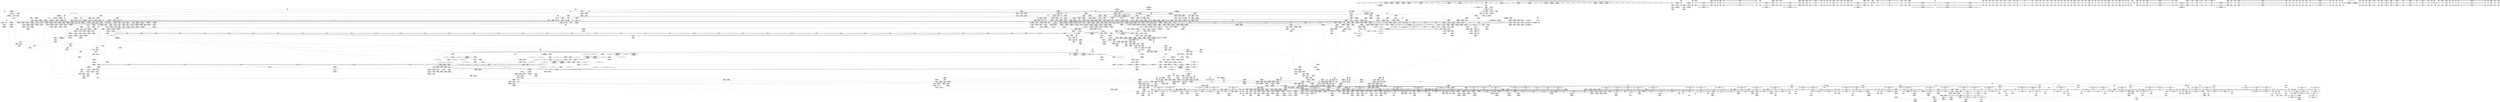 digraph {
	CE0x4ca0610 [shape=record,shape=Mrecord,label="{CE0x4ca0610|tomoyo_print_ipv4:buffer|Function::tomoyo_print_ipv4&Arg::buffer::}"]
	CE0x68221b0 [shape=record,shape=Mrecord,label="{CE0x68221b0|tomoyo_print_ipv6:conv|security/tomoyo/network.c,110|*SummSink*}"]
	CE0x6b4db30 [shape=record,shape=Mrecord,label="{CE0x6b4db30|i32_1205|*Constant*}"]
	CE0x5a55f90 [shape=record,shape=Mrecord,label="{CE0x5a55f90|128:_i8*,_1208:_%struct.file*,_:_CMRE_42,43_}"]
	CE0x84ebd60 [shape=record,shape=Mrecord,label="{CE0x84ebd60|tomoyo_init_request_info:tmp9|security/tomoyo/util.c,1006|*SummSource*}"]
	CE0x59d0790 [shape=record,shape=Mrecord,label="{CE0x59d0790|tomoyo_check_inet_address:if.end|*SummSink*}"]
	CE0x6c3c3e0 [shape=record,shape=Mrecord,label="{CE0x6c3c3e0|tomoyo_check_inet_address:tmp38|security/tomoyo/network.c,531|*SummSource*}"]
	CE0x4e48490 [shape=record,shape=Mrecord,label="{CE0x4e48490|tomoyo_check_inet_address:tmp14|security/tomoyo/network.c,514|*SummSource*}"]
	CE0x5d850f0 [shape=record,shape=Mrecord,label="{CE0x5d850f0|tomoyo_inet_entry:tmp|*SummSource*}"]
	CE0x4ce9140 [shape=record,shape=Mrecord,label="{CE0x4ce9140|tomoyo_inet_entry:call21|security/tomoyo/network.c,480|*SummSource*}"]
	CE0x8196b30 [shape=record,shape=Mrecord,label="{CE0x8196b30|_call_void_tomoyo_print_ipv4(i8*_%arraydecay4,_i32_128,_i32*_%tmp3,_i32*_%tmp3)_#9,_!dbg_!38920|security/tomoyo/network.c,388}"]
	CE0x6a107c0 [shape=record,shape=Mrecord,label="{CE0x6a107c0|i64*_getelementptr_inbounds_(_2_x_i64_,_2_x_i64_*___llvm_gcov_ctr5130,_i64_0,_i64_1)|*Constant*}"]
	CE0x68bc510 [shape=record,shape=Mrecord,label="{CE0x68bc510|tomoyo_audit_inet_log:tmp4|security/tomoyo/network.c,384}"]
	CE0x69338b0 [shape=record,shape=Mrecord,label="{CE0x69338b0|0:_i8,_array:_GCRE_tomoyo_index2category_constant_39_x_i8_c_00_00_00_00_00_00_00_00_00_00_00_00_00_00_00_00_00_00_00_00_00_00_00_01_01_01_01_01_01_01_01_01_01_01_01_01_01_01_02_,_align_16:_elem_25::|security/tomoyo/util.c,983}"]
	CE0x4dda1c0 [shape=record,shape=Mrecord,label="{CE0x4dda1c0|tomoyo_read_lock16:bb}"]
	CE0x5a9a000 [shape=record,shape=Mrecord,label="{CE0x5a9a000|GLOBAL:tomoyo_ss|Global_var:tomoyo_ss|*SummSink*}"]
	CE0x8529940 [shape=record,shape=Mrecord,label="{CE0x8529940|tomoyo_inet_entry:address16|security/tomoyo/network.c,479}"]
	CE0x4eb8d70 [shape=record,shape=Mrecord,label="{CE0x4eb8d70|__fswab16:and2|include/uapi/linux/swab.h,53}"]
	CE0x5d131c0 [shape=record,shape=Mrecord,label="{CE0x5d131c0|i64_80|*Constant*}"]
	CE0x6958480 [shape=record,shape=Mrecord,label="{CE0x6958480|COLLAPSED:_GCMRE___llvm_gcov_ctr2154_internal_global_2_x_i64_zeroinitializer:_elem_0:default:}"]
	CE0x6d3c520 [shape=record,shape=Mrecord,label="{CE0x6d3c520|tomoyo_audit_inet_log:tmp12|security/tomoyo/network.c,386}"]
	CE0x84eb5f0 [shape=record,shape=Mrecord,label="{CE0x84eb5f0|24:_i32*,_32:_i16,_34:_i8,_35:_i8,_36:_i8,_72:_i8,_:_SCMRE_74,75_|*MultipleSource*|security/tomoyo/network.c, 469|security/tomoyo/network.c,469|Function::tomoyo_init_request_info&Arg::r::|security/tomoyo/network.c,475}"]
	CE0x4e80f50 [shape=record,shape=Mrecord,label="{CE0x4e80f50|GLOBAL:tomoyo_print_ipv6|*Constant*|*SummSink*}"]
	CE0x81ba3c0 [shape=record,shape=Mrecord,label="{CE0x81ba3c0|tomoyo_check_inet_address:protocol|security/tomoyo/network.c,527|*SummSink*}"]
	CE0x4edaa50 [shape=record,shape=Mrecord,label="{CE0x4edaa50|tomoyo_print_ipv6:entry|*SummSink*}"]
	CE0x5b27fb0 [shape=record,shape=Mrecord,label="{CE0x5b27fb0|tomoyo_audit_inet_log:idx.ext|security/tomoyo/network.c,390}"]
	CE0x5b1a2d0 [shape=record,shape=Mrecord,label="{CE0x5b1a2d0|GLOBAL:__llvm_gcov_ctr4846|Global_var:__llvm_gcov_ctr4846|*SummSink*}"]
	CE0x6dc0780 [shape=record,shape=Mrecord,label="{CE0x6dc0780|i32_(%struct.tomoyo_request_info.524*,_%struct.tomoyo_domain_info*,_i8)*_bitcast_(i32_(%struct.tomoyo_request_info*,_%struct.tomoyo_domain_info*,_i8)*_tomoyo_init_request_info_to_i32_(%struct.tomoyo_request_info.524*,_%struct.tomoyo_domain_info*,_i8)*)|*Constant*|*SummSource*}"]
	CE0x69eb710 [shape=record,shape=Mrecord,label="{CE0x69eb710|COLLAPSED:_GCMRE___llvm_gcov_ctr5130_internal_global_2_x_i64_zeroinitializer:_elem_0:default:}"]
	CE0x6b5aba0 [shape=record,shape=Mrecord,label="{CE0x6b5aba0|i32_1205|*Constant*|*SummSource*}"]
	CE0x5b98ef0 [shape=record,shape=Mrecord,label="{CE0x5b98ef0|tomoyo_audit_inet_log:param8|security/tomoyo/network.c,391|*SummSource*}"]
	CE0x6ad9f60 [shape=record,shape=Mrecord,label="{CE0x6ad9f60|tomoyo_audit_inet_log:tmp12|security/tomoyo/network.c,386|*SummSink*}"]
	CE0x4d6b460 [shape=record,shape=Mrecord,label="{CE0x4d6b460|GLOBAL:tomoyo_socket_keyword|Global_var:tomoyo_socket_keyword}"]
	CE0x4e287f0 [shape=record,shape=Mrecord,label="{CE0x4e287f0|tomoyo_audit_net_log:tmp4|security/tomoyo/network.c,367}"]
	CE0x69330a0 [shape=record,shape=Mrecord,label="{CE0x69330a0|0:_i8,_array:_GCRE_tomoyo_index2category_constant_39_x_i8_c_00_00_00_00_00_00_00_00_00_00_00_00_00_00_00_00_00_00_00_00_00_00_00_01_01_01_01_01_01_01_01_01_01_01_01_01_01_01_02_,_align_16:_elem_22::|security/tomoyo/util.c,983}"]
	CE0x6a83050 [shape=record,shape=Mrecord,label="{CE0x6a83050|__fswab16:bb|*SummSource*}"]
	CE0x6d47230 [shape=record,shape=Mrecord,label="{CE0x6d47230|tomoyo_check_inet_address:address2|security/tomoyo/network.c,512|*SummSink*}"]
	CE0x5a88cd0 [shape=record,shape=Mrecord,label="{CE0x5a88cd0|srcu_read_lock17:entry|*SummSource*}"]
	CE0x4eda4b0 [shape=record,shape=Mrecord,label="{CE0x4eda4b0|GLOBAL:__llvm_gcov_ctr5427|Global_var:__llvm_gcov_ctr5427}"]
	CE0x83a75b0 [shape=record,shape=Mrecord,label="{CE0x83a75b0|_ret_void,_!dbg_!38908|include/linux/rcupdate.h,419|*SummSink*}"]
	CE0x5a5b3f0 [shape=record,shape=Mrecord,label="{CE0x5a5b3f0|tomoyo_init_request_info:entry|*SummSource*}"]
	CE0x6888c30 [shape=record,shape=Mrecord,label="{CE0x6888c30|128:_i8*,_1208:_%struct.file*,_:_CMRE_51,52_}"]
	CE0x5b55e90 [shape=record,shape=Mrecord,label="{CE0x5b55e90|i64*_getelementptr_inbounds_(_2_x_i64_,_2_x_i64_*___llvm_gcov_ctr4632,_i64_0,_i64_0)|*Constant*|*SummSink*}"]
	CE0x5b00610 [shape=record,shape=Mrecord,label="{CE0x5b00610|tomoyo_init_request_info:if.then|*SummSink*}"]
	CE0x6cfa190 [shape=record,shape=Mrecord,label="{CE0x6cfa190|24:_i32*,_32:_i16,_34:_i8,_35:_i8,_36:_i8,_72:_i8,_:_SCMRE_24,25_}"]
	CE0x4eb8ea0 [shape=record,shape=Mrecord,label="{CE0x4eb8ea0|__fswab16:and2|include/uapi/linux/swab.h,53|*SummSource*}"]
	CE0x781a000 [shape=record,shape=Mrecord,label="{CE0x781a000|24:_i32*,_32:_i16,_34:_i8,_35:_i8,_36:_i8,_72:_i8,_:_SCMRE_0,8_|*MultipleSource*|security/tomoyo/network.c, 469|security/tomoyo/network.c,469|Function::tomoyo_init_request_info&Arg::r::|security/tomoyo/network.c,475}"]
	CE0x5d8c4a0 [shape=record,shape=Mrecord,label="{CE0x5d8c4a0|_ret_void,_!dbg_!38912|security/tomoyo/network.c,112|*SummSource*}"]
	CE0x4cfb530 [shape=record,shape=Mrecord,label="{CE0x4cfb530|i32_45|*Constant*}"]
	CE0x5a55e50 [shape=record,shape=Mrecord,label="{CE0x5a55e50|128:_i8*,_1208:_%struct.file*,_:_CMRE_41,42_}"]
	CE0x83a72f0 [shape=record,shape=Mrecord,label="{CE0x83a72f0|rcu_lock_acquire18:map|Function::rcu_lock_acquire18&Arg::map::|*SummSink*}"]
	CE0x690ffe0 [shape=record,shape=Mrecord,label="{CE0x690ffe0|GLOBAL:__srcu_read_lock|*Constant*|*SummSource*}"]
	CE0x6bd4b10 [shape=record,shape=Mrecord,label="{CE0x6bd4b10|tomoyo_check_inet_address:tmp34|security/tomoyo/network.c,528|*SummSink*}"]
	CE0x6809c80 [shape=record,shape=Mrecord,label="{CE0x6809c80|GLOBAL:__srcu_read_unlock|*Constant*|*SummSource*}"]
	CE0x6bd2cb0 [shape=record,shape=Mrecord,label="{CE0x6bd2cb0|tomoyo_check_inet_address:tmp32|security/tomoyo/network.c,527|*SummSource*}"]
	CE0x69dd210 [shape=record,shape=Mrecord,label="{CE0x69dd210|_call_void_mcount()_#3}"]
	CE0x5ac1110 [shape=record,shape=Mrecord,label="{CE0x5ac1110|__fswab16:and|include/uapi/linux/swab.h,53|*SummSource*}"]
	CE0x6b4d550 [shape=record,shape=Mrecord,label="{CE0x6b4d550|i8*_getelementptr_inbounds_(_25_x_i8_,_25_x_i8_*_.str12,_i32_0,_i32_0)|*Constant*|*SummSource*}"]
	CE0x846c1e0 [shape=record,shape=Mrecord,label="{CE0x846c1e0|tomoyo_inet_entry:tmp17|*LoadInst*|security/tomoyo/network.c,477|*SummSink*}"]
	CE0x5a8c610 [shape=record,shape=Mrecord,label="{CE0x5a8c610|tomoyo_read_lock16:call|security/tomoyo/common.h,1097|*SummSource*}"]
	CE0x8241de0 [shape=record,shape=Mrecord,label="{CE0x8241de0|24:_i32*,_32:_i16,_34:_i8,_35:_i8,_36:_i8,_72:_i8,_:_SCMRE_29,30_}"]
	CE0x4e810c0 [shape=record,shape=Mrecord,label="{CE0x4e810c0|GLOBAL:tomoyo_print_ipv6|*Constant*|*SummSource*}"]
	CE0x5b18490 [shape=record,shape=Mrecord,label="{CE0x5b18490|tomoyo_print_ipv4:tmp2|*SummSource*}"]
	CE0x69fd070 [shape=record,shape=Mrecord,label="{CE0x69fd070|i1_true|*Constant*|*SummSource*}"]
	CE0x4ff55b0 [shape=record,shape=Mrecord,label="{CE0x4ff55b0|tomoyo_inet_entry:tmp23|security/tomoyo/network.c,484|*SummSink*}"]
	CE0x6a2a600 [shape=record,shape=Mrecord,label="{CE0x6a2a600|i64*_getelementptr_inbounds_(_2_x_i64_,_2_x_i64_*___llvm_gcov_ctr3939,_i64_0,_i64_0)|*Constant*|*SummSource*}"]
	CE0x5a1bab0 [shape=record,shape=Mrecord,label="{CE0x5a1bab0|tomoyo_read_lock16:tmp2|*SummSource*}"]
	CE0x6c28ff0 [shape=record,shape=Mrecord,label="{CE0x6c28ff0|tomoyo_check_inet_address:tmp36|security/tomoyo/network.c,529|*SummSink*}"]
	CE0x67faee0 [shape=record,shape=Mrecord,label="{CE0x67faee0|tomoyo_check_inet_address:tmp9|security/tomoyo/network.c,511|*SummSink*}"]
	CE0x4cd9230 [shape=record,shape=Mrecord,label="{CE0x4cd9230|tomoyo_print_ipv4:bb}"]
	CE0x6df4820 [shape=record,shape=Mrecord,label="{CE0x6df4820|_call_void_mcount()_#3|*SummSource*}"]
	CE0x81e7c50 [shape=record,shape=Mrecord,label="{CE0x81e7c50|i64_2|*Constant*}"]
	CE0x6c347b0 [shape=record,shape=Mrecord,label="{CE0x6c347b0|tomoyo_check_inet_address:tmp37|security/tomoyo/network.c,529|*SummSink*}"]
	CE0x67fa9f0 [shape=record,shape=Mrecord,label="{CE0x67fa9f0|__llvm_gcov_indirect_counter_increment10:tmp2}"]
	CE0x69e5a70 [shape=record,shape=Mrecord,label="{CE0x69e5a70|__fswab16:bb}"]
	CE0x68cbc60 [shape=record,shape=Mrecord,label="{CE0x68cbc60|tomoyo_audit_inet_log:tmp10|security/tomoyo/network.c,385|*SummSink*}"]
	CE0x681f080 [shape=record,shape=Mrecord,label="{CE0x681f080|VOIDTB_TE:_CE_2048,2096_|*MultipleSource*|security/tomoyo/util.c,1010|Function::tomoyo_get_mode&Arg::ns::}"]
	CE0x6b8ebe0 [shape=record,shape=Mrecord,label="{CE0x6b8ebe0|tomoyo_get_mode:conv10|security/tomoyo/util.c,985|*SummSource*}"]
	CE0x83adeb0 [shape=record,shape=Mrecord,label="{CE0x83adeb0|_call_void_mcount()_#3|*SummSource*}"]
	CE0x5c7a340 [shape=record,shape=Mrecord,label="{CE0x5c7a340|rcu_lock_release21:bb|*SummSink*}"]
	CE0x4d17eb0 [shape=record,shape=Mrecord,label="{CE0x4d17eb0|tomoyo_inet_entry:param24|security/tomoyo/network.c,480|*SummSink*}"]
	CE0x6e1c090 [shape=record,shape=Mrecord,label="{CE0x6e1c090|COLLAPSED:_SGCMRE_.str22_private_unnamed_addr_constant_2_x_i8_c_00_,_align_1_+_6_EC:_elem_0::|security/tomoyo/network.c,385}"]
	CE0x69560e0 [shape=record,shape=Mrecord,label="{CE0x69560e0|0:_i8,_array:_GCRE_tomoyo_index2category_constant_39_x_i8_c_00_00_00_00_00_00_00_00_00_00_00_00_00_00_00_00_00_00_00_00_00_00_00_01_01_01_01_01_01_01_01_01_01_01_01_01_01_01_02_,_align_16:_elem_26::|security/tomoyo/util.c,983}"]
	CE0x4cd8d60 [shape=record,shape=Mrecord,label="{CE0x4cd8d60|0:_i8,_array:_GCRE_tomoyo_index2category_constant_39_x_i8_c_00_00_00_00_00_00_00_00_00_00_00_00_00_00_00_00_00_00_00_00_00_00_00_01_01_01_01_01_01_01_01_01_01_01_01_01_01_01_02_,_align_16:_elem_13::|security/tomoyo/util.c,983}"]
	CE0x4d4ab40 [shape=record,shape=Mrecord,label="{CE0x4d4ab40|tomoyo_inet_entry:tmp21|security/tomoyo/network.c,482}"]
	CE0x5c57070 [shape=record,shape=Mrecord,label="{CE0x5c57070|tomoyo_audit_inet_log:operation|security/tomoyo/network.c,393}"]
	CE0x84e1ba0 [shape=record,shape=Mrecord,label="{CE0x84e1ba0|tomoyo_inet_entry:inet_network13|security/tomoyo/network.c,478|*SummSink*}"]
	CE0x5be22a0 [shape=record,shape=Mrecord,label="{CE0x5be22a0|tomoyo_audit_inet_log:call11|security/tomoyo/network.c,390|*SummSink*}"]
	CE0x6b4d8f0 [shape=record,shape=Mrecord,label="{CE0x6b4d8f0|GLOBAL:lockdep_rcu_suspicious|*Constant*|*SummSource*}"]
	CE0x4cb0aa0 [shape=record,shape=Mrecord,label="{CE0x4cb0aa0|i32_78|*Constant*}"]
	CE0x8300e90 [shape=record,shape=Mrecord,label="{CE0x8300e90|tomoyo_init_request_info:mode5|security/tomoyo/util.c,1011|*SummSource*}"]
	CE0x83645c0 [shape=record,shape=Mrecord,label="{CE0x83645c0|i32_10|*Constant*}"]
	CE0x4e4ebe0 [shape=record,shape=Mrecord,label="{CE0x4e4ebe0|tomoyo_read_unlock19:entry|*SummSource*}"]
	CE0x5baf890 [shape=record,shape=Mrecord,label="{CE0x5baf890|tomoyo_check_inet_address:conv5|security/tomoyo/network.c,517|*SummSource*}"]
	CE0x851ae20 [shape=record,shape=Mrecord,label="{CE0x851ae20|tomoyo_inet_entry:tmp20|security/tomoyo/network.c,480}"]
	CE0x4ce97c0 [shape=record,shape=Mrecord,label="{CE0x4ce97c0|tomoyo_inet_entry:inet_network25|security/tomoyo/network.c,480}"]
	CE0x5bc3970 [shape=record,shape=Mrecord,label="{CE0x5bc3970|tomoyo_audit_inet_log:tmp18|security/tomoyo/network.c,392}"]
	CE0x5b09520 [shape=record,shape=Mrecord,label="{CE0x5b09520|tomoyo_domain:tmp13|security/tomoyo/common.h,1205}"]
	CE0x5a44190 [shape=record,shape=Mrecord,label="{CE0x5a44190|tomoyo_inet_entry:arrayidx2|security/tomoyo/network.c,471|*SummSink*}"]
	CE0x4e56940 [shape=record,shape=Mrecord,label="{CE0x4e56940|0:_i8*,_array:_GCRE_tomoyo_socket_keyword_external_constant_4_x_i8*_:_elem_1::|security/tomoyo/network.c,368}"]
	CE0x4d4b380 [shape=record,shape=Mrecord,label="{CE0x4d4b380|tomoyo_inet_entry:call27|security/tomoyo/network.c,483|*SummSink*}"]
	CE0x83a98a0 [shape=record,shape=Mrecord,label="{CE0x83a98a0|tomoyo_check_inet_address:bb|*SummSource*}"]
	CE0x68d25b0 [shape=record,shape=Mrecord,label="{CE0x68d25b0|i8_5|*Constant*}"]
	CE0x5acd520 [shape=record,shape=Mrecord,label="{CE0x5acd520|i32_0|*Constant*}"]
	CE0x5c0d490 [shape=record,shape=Mrecord,label="{CE0x5c0d490|tomoyo_print_ipv6:max_ip|Function::tomoyo_print_ipv6&Arg::max_ip::|*SummSink*}"]
	CE0x852d390 [shape=record,shape=Mrecord,label="{CE0x852d390|tomoyo_check_inet_address:conv|security/tomoyo/network.c,507|*SummSink*}"]
	CE0x5d221b0 [shape=record,shape=Mrecord,label="{CE0x5d221b0|tomoyo_print_ipv6:bb|*SummSink*}"]
	CE0x83a6fe0 [shape=record,shape=Mrecord,label="{CE0x83a6fe0|GLOBAL:rcu_lock_acquire18|*Constant*}"]
	CE0x5ac0c20 [shape=record,shape=Mrecord,label="{CE0x5ac0c20|__fswab16:conv|include/uapi/linux/swab.h,53|*SummSink*}"]
	CE0x84ec550 [shape=record,shape=Mrecord,label="{CE0x84ec550|tomoyo_inet_entry:tmp}"]
	CE0x5cb2620 [shape=record,shape=Mrecord,label="{CE0x5cb2620|tomoyo_audit_net_log:r|Function::tomoyo_audit_net_log&Arg::r::|*SummSource*}"]
	CE0x8241cd0 [shape=record,shape=Mrecord,label="{CE0x8241cd0|24:_i32*,_32:_i16,_34:_i8,_35:_i8,_36:_i8,_72:_i8,_:_SCMRE_28,29_}"]
	CE0x691bd10 [shape=record,shape=Mrecord,label="{CE0x691bd10|i64*_null|*Constant*|*SummSink*}"]
	CE0x5bb0120 [shape=record,shape=Mrecord,label="{CE0x5bb0120|i32_2|*Constant*}"]
	CE0x4ca9580 [shape=record,shape=Mrecord,label="{CE0x4ca9580|tomoyo_check_inet_address:cmp|security/tomoyo/network.c,509}"]
	CE0x83567c0 [shape=record,shape=Mrecord,label="{CE0x83567c0|COLLAPSED:_GCMRE___llvm_gcov_ctr4434_internal_global_2_x_i64_zeroinitializer:_elem_0:default:}"]
	CE0x69f63c0 [shape=record,shape=Mrecord,label="{CE0x69f63c0|tomoyo_domain:tobool1|security/tomoyo/common.h,1205}"]
	CE0x8241a20 [shape=record,shape=Mrecord,label="{CE0x8241a20|tomoyo_init_request_info:tmp8|security/tomoyo/util.c,1005|*SummSink*}"]
	CE0x5017400 [shape=record,shape=Mrecord,label="{CE0x5017400|tomoyo_check_inet_address:address|Function::tomoyo_check_inet_address&Arg::address::}"]
	CE0x8256d20 [shape=record,shape=Mrecord,label="{CE0x8256d20|tomoyo_read_lock16:entry|*SummSource*}"]
	CE0x6bc6470 [shape=record,shape=Mrecord,label="{CE0x6bc6470|tomoyo_check_inet_address:port12|security/tomoyo/network.c,522|*SummSink*}"]
	CE0x823fc40 [shape=record,shape=Mrecord,label="{CE0x823fc40|tomoyo_inet_entry:tmp14|security/tomoyo/network.c,475}"]
	CE0x4e68330 [shape=record,shape=Mrecord,label="{CE0x4e68330|0:_i8*,_array:_GCRE_tomoyo_proto_keyword_constant_6_x_i8*_i8*_getelementptr_inbounds_(_2_x_i8_,_2_x_i8_*_.str22,_i32_0,_i32_0),_i8*_getelementptr_inbounds_(_7_x_i8_,_7_x_i8_*_.str123,_i32_0,_i32_0),_i8*_getelementptr_inbounds_(_6_x_i8_,_6_x_i8_*_.str224,_i32_0,_i32_0),_i8*_getelementptr_inbounds_(_4_x_i8_,_4_x_i8_*_.str325,_i32_0,_i32_0),_i8*_getelementptr_inbounds_(_2_x_i8_,_2_x_i8_*_.str22,_i32_0,_i32_0),_i8*_getelementptr_inbounds_(_10_x_i8_,_10_x_i8_*_.str426,_i32_0,_i32_0)_,_align_16:_elem_0::|security/tomoyo/network.c,367}"]
	CE0x82541a0 [shape=record,shape=Mrecord,label="{CE0x82541a0|_ret_void,_!dbg_!38908|include/linux/rcupdate.h,424|*SummSink*}"]
	CE0x831fe80 [shape=record,shape=Mrecord,label="{CE0x831fe80|tomoyo_init_request_info:tmp13|*LoadInst*|security/tomoyo/util.c,1011|*SummSink*}"]
	CE0x4fb7c40 [shape=record,shape=Mrecord,label="{CE0x4fb7c40|i32_128|*Constant*|*SummSink*}"]
	CE0x6c859f0 [shape=record,shape=Mrecord,label="{CE0x6c859f0|tomoyo_check_inet_address:retval.0|*SummSource*}"]
	CE0x5cafd20 [shape=record,shape=Mrecord,label="{CE0x5cafd20|i32_-1|*Constant*|*SummSource*}"]
	CE0x6df49e0 [shape=record,shape=Mrecord,label="{CE0x6df49e0|i32_0|*Constant*}"]
	CE0x593edb0 [shape=record,shape=Mrecord,label="{CE0x593edb0|tomoyo_check_inet_address:sa_family|security/tomoyo/network.c,507|*SummSource*}"]
	CE0x4ed8a50 [shape=record,shape=Mrecord,label="{CE0x4ed8a50|tomoyo_audit_inet_log:entry|*SummSink*}"]
	CE0x684e3a0 [shape=record,shape=Mrecord,label="{CE0x684e3a0|tomoyo_check_inet_address:conv13|security/tomoyo/network.c,527}"]
	CE0x8517f40 [shape=record,shape=Mrecord,label="{CE0x8517f40|tomoyo_get_mode:tmp14|security/tomoyo/util.c,983|*SummSink*}"]
	CE0x599cf10 [shape=record,shape=Mrecord,label="{CE0x599cf10|__fswab16:tmp|*SummSink*}"]
	CE0x6c9a350 [shape=record,shape=Mrecord,label="{CE0x6c9a350|__fswab16:tmp2}"]
	CE0x839ef60 [shape=record,shape=Mrecord,label="{CE0x839ef60|i32_2|*Constant*|*SummSink*}"]
	CE0x5016dc0 [shape=record,shape=Mrecord,label="{CE0x5016dc0|GLOBAL:__fswab16|*Constant*}"]
	CE0x845c450 [shape=record,shape=Mrecord,label="{CE0x845c450|COLLAPSED:_CRE:_elem_0::|security/tomoyo/network.c,507}"]
	CE0x6c4c110 [shape=record,shape=Mrecord,label="{CE0x6c4c110|tomoyo_get_mode:tmp22|security/tomoyo/util.c,986|*SummSink*}"]
	CE0x4c9fe40 [shape=record,shape=Mrecord,label="{CE0x4c9fe40|_call_void_tomoyo_print_ipv4(i8*_%arraydecay4,_i32_128,_i32*_%tmp3,_i32*_%tmp3)_#9,_!dbg_!38920|security/tomoyo/network.c,388|*SummSink*}"]
	CE0x5959860 [shape=record,shape=Mrecord,label="{CE0x5959860|tomoyo_audit_inet_log:tmp13|security/tomoyo/network.c,388|*SummSource*}"]
	CE0x81db850 [shape=record,shape=Mrecord,label="{CE0x81db850|%struct.tomoyo_domain_info*_null|*Constant*|*SummSource*}"]
	CE0x5c82e60 [shape=record,shape=Mrecord,label="{CE0x5c82e60|tomoyo_audit_inet_log:call17|security/tomoyo/network.c,392|*SummSink*}"]
	CE0x688e280 [shape=record,shape=Mrecord,label="{CE0x688e280|tomoyo_get_mode:tobool|security/tomoyo/util.c,978}"]
	CE0x5bddbf0 [shape=record,shape=Mrecord,label="{CE0x5bddbf0|tomoyo_check_inet_address:sw.bb}"]
	CE0x8356750 [shape=record,shape=Mrecord,label="{CE0x8356750|tomoyo_audit_net_log:tmp}"]
	CE0x68daf10 [shape=record,shape=Mrecord,label="{CE0x68daf10|i32_(%struct.tomoyo_request_info.524*,_i8*,_...)*_bitcast_(i32_(%struct.tomoyo_request_info*,_i8*,_...)*_tomoyo_supervisor_to_i32_(%struct.tomoyo_request_info.524*,_i8*,_...)*)|*Constant*|*SummSource*}"]
	CE0x5a43d50 [shape=record,shape=Mrecord,label="{CE0x5a43d50|tomoyo_read_lock16:tmp3|*SummSink*}"]
	CE0x81dc000 [shape=record,shape=Mrecord,label="{CE0x81dc000|_ret_i32_%conv6,_!dbg_!38926|security/tomoyo/util.c,1011|*SummSink*}"]
	CE0x821eb60 [shape=record,shape=Mrecord,label="{CE0x821eb60|tomoyo_print_ipv4:tmp5|security/tomoyo/network.c,93|*SummSink*}"]
	CE0x84ba360 [shape=record,shape=Mrecord,label="{CE0x84ba360|tomoyo_check_inet_address:entry|*SummSource*}"]
	CE0x6b8e890 [shape=record,shape=Mrecord,label="{CE0x6b8e890|i32_39|*Constant*|*SummSource*}"]
	CE0x8396db0 [shape=record,shape=Mrecord,label="{CE0x8396db0|tomoyo_audit_inet_log:tmp3|security/tomoyo/network.c,382|*SummSource*}"]
	CE0x8263840 [shape=record,shape=Mrecord,label="{CE0x8263840|tomoyo_inet_entry:land.lhs.true|*SummSource*}"]
	CE0x8256b00 [shape=record,shape=Mrecord,label="{CE0x8256b00|GLOBAL:tomoyo_read_lock16|*Constant*|*SummSink*}"]
	CE0x5bd2c90 [shape=record,shape=Mrecord,label="{CE0x5bd2c90|tomoyo_audit_inet_log:conv10|security/tomoyo/network.c,391|*SummSource*}"]
	CE0x5b8fed0 [shape=record,shape=Mrecord,label="{CE0x5b8fed0|i32_-1|*Constant*}"]
	CE0x5b07810 [shape=record,shape=Mrecord,label="{CE0x5b07810|GLOBAL:tomoyo_index2category|Global_var:tomoyo_index2category|*SummSource*}"]
	CE0x8253fe0 [shape=record,shape=Mrecord,label="{CE0x8253fe0|_ret_void,_!dbg_!38908|include/linux/rcupdate.h,424|*SummSource*}"]
	CE0x6c458e0 [shape=record,shape=Mrecord,label="{CE0x6c458e0|tomoyo_get_mode:tmp20|security/tomoyo/util.c,985}"]
	CE0x5a5ab90 [shape=record,shape=Mrecord,label="{CE0x5a5ab90|tomoyo_inet_entry:idxprom|security/tomoyo/network.c,471|*SummSink*}"]
	CE0x5a695a0 [shape=record,shape=Mrecord,label="{CE0x5a695a0|tomoyo_check_inet_address:tmp|*SummSink*}"]
	CE0x6aabfe0 [shape=record,shape=Mrecord,label="{CE0x6aabfe0|tomoyo_check_inet_address:tmp22|security/tomoyo/network.c,519}"]
	CE0x4cd8fd0 [shape=record,shape=Mrecord,label="{CE0x4cd8fd0|i32_45|*Constant*|*SummSink*}"]
	CE0x81de050 [shape=record,shape=Mrecord,label="{CE0x81de050|__fswab16:conv3|include/uapi/linux/swab.h,53}"]
	CE0x846c530 [shape=record,shape=Mrecord,label="{CE0x846c530|tomoyo_inet_entry:param8|security/tomoyo/network.c,477}"]
	CE0x5b1e620 [shape=record,shape=Mrecord,label="{CE0x5b1e620|tomoyo_get_mode:cmp|security/tomoyo/util.c,982}"]
	CE0x6c8a150 [shape=record,shape=Mrecord,label="{CE0x6c8a150|tomoyo_get_mode:tmp25|security/tomoyo/util.c,987|*SummSource*}"]
	CE0x4ce03e0 [shape=record,shape=Mrecord,label="{CE0x4ce03e0|tomoyo_inet_entry:param17|security/tomoyo/network.c,479|*SummSink*}"]
	CE0x8350f00 [shape=record,shape=Mrecord,label="{CE0x8350f00|i64**_getelementptr_inbounds_(_3_x_i64*_,_3_x_i64*_*___llvm_gcda_edge_table49,_i64_0,_i64_2)|*Constant*}"]
	CE0x6d2d540 [shape=record,shape=Mrecord,label="{CE0x6d2d540|tomoyo_inet_entry:tmp8|security/tomoyo/network.c,473|*SummSource*}"]
	CE0x8251ba0 [shape=record,shape=Mrecord,label="{CE0x8251ba0|tomoyo_get_mode:tmp1|*SummSource*}"]
	CE0x6d08770 [shape=record,shape=Mrecord,label="{CE0x6d08770|tomoyo_inet_entry:tmp7|security/tomoyo/network.c,473|*SummSink*}"]
	CE0x6bd3470 [shape=record,shape=Mrecord,label="{CE0x6bd3470|tomoyo_check_inet_address:tmp34|security/tomoyo/network.c,528}"]
	CE0x68d64b0 [shape=record,shape=Mrecord,label="{CE0x68d64b0|_call_void___llvm_gcov_indirect_counter_increment10(i32*___llvm_gcov_global_state_pred50,_i64**_getelementptr_inbounds_(_3_x_i64*_,_3_x_i64*_*___llvm_gcda_edge_table49,_i64_0,_i64_2)),_!dbg_!38933|security/tomoyo/network.c,517}"]
	CE0x82b9260 [shape=record,shape=Mrecord,label="{CE0x82b9260|tomoyo_init_request_info:ns|security/tomoyo/util.c,1010}"]
	CE0x4ea4b80 [shape=record,shape=Mrecord,label="{CE0x4ea4b80|tomoyo_get_mode:tmp10|security/tomoyo/util.c,982}"]
	CE0x4d18000 [shape=record,shape=Mrecord,label="{CE0x4d18000|tomoyo_inet_entry:inet_network25|security/tomoyo/network.c,480|*SummSource*}"]
	CE0x5af3f80 [shape=record,shape=Mrecord,label="{CE0x5af3f80|rcu_lock_release21:tmp1}"]
	CE0x82d5b00 [shape=record,shape=Mrecord,label="{CE0x82d5b00|tomoyo_audit_net_log:bb|*SummSource*}"]
	CE0x69cc580 [shape=record,shape=Mrecord,label="{CE0x69cc580|_call_void_mcount()_#3|*SummSource*}"]
	CE0x4f42f50 [shape=record,shape=Mrecord,label="{CE0x4f42f50|tomoyo_audit_inet_log:if.then|*SummSink*}"]
	CE0x6956ba0 [shape=record,shape=Mrecord,label="{CE0x6956ba0|0:_i8,_array:_GCRE_tomoyo_index2category_constant_39_x_i8_c_00_00_00_00_00_00_00_00_00_00_00_00_00_00_00_00_00_00_00_00_00_00_00_01_01_01_01_01_01_01_01_01_01_01_01_01_01_01_02_,_align_16:_elem_30::|security/tomoyo/util.c,983}"]
	CE0x8295bb0 [shape=record,shape=Mrecord,label="{CE0x8295bb0|tomoyo_print_ipv6:tmp3|*SummSink*}"]
	CE0x689bfa0 [shape=record,shape=Mrecord,label="{CE0x689bfa0|tomoyo_print_ipv6:tmp1|*SummSource*}"]
	CE0x834e740 [shape=record,shape=Mrecord,label="{CE0x834e740|tomoyo_check_inet_address:tmp4|security/tomoyo/network.c,509|*SummSink*}"]
	CE0x6de43c0 [shape=record,shape=Mrecord,label="{CE0x6de43c0|rcu_lock_release21:tmp4|include/linux/rcupdate.h,423}"]
	CE0x6c16e60 [shape=record,shape=Mrecord,label="{CE0x6c16e60|tomoyo_check_inet_address:port19|security/tomoyo/network.c,528}"]
	CE0x6b7e020 [shape=record,shape=Mrecord,label="{CE0x6b7e020|i64*_getelementptr_inbounds_(_11_x_i64_,_11_x_i64_*___llvm_gcov_ctr54147,_i64_0,_i64_9)|*Constant*|*SummSink*}"]
	CE0x6c84200 [shape=record,shape=Mrecord,label="{CE0x6c84200|tomoyo_get_mode:tmp25|security/tomoyo/util.c,987}"]
	CE0x4ca0220 [shape=record,shape=Mrecord,label="{CE0x4ca0220|tomoyo_print_ipv4:entry|*SummSource*}"]
	CE0x6a50aa0 [shape=record,shape=Mrecord,label="{CE0x6a50aa0|tomoyo_check_inet_address:is_ipv610|security/tomoyo/network.c,519}"]
	CE0x6877370 [shape=record,shape=Mrecord,label="{CE0x6877370|tomoyo_domain:tmp14|security/tomoyo/common.h,1205}"]
	CE0x83a9570 [shape=record,shape=Mrecord,label="{CE0x83a9570|tomoyo_check_inet_address:if.then8|*SummSource*}"]
	CE0x4cfbe10 [shape=record,shape=Mrecord,label="{CE0x4cfbe10|tomoyo_get_mode:return}"]
	CE0x4e618d0 [shape=record,shape=Mrecord,label="{CE0x4e618d0|i64*_getelementptr_inbounds_(_6_x_i64_,_6_x_i64_*___llvm_gcov_ctr5427,_i64_0,_i64_5)|*Constant*}"]
	CE0x6bd2e70 [shape=record,shape=Mrecord,label="{CE0x6bd2e70|tomoyo_check_inet_address:tmp32|security/tomoyo/network.c,527|*SummSink*}"]
	CE0x6c34a50 [shape=record,shape=Mrecord,label="{CE0x6c34a50|tomoyo_check_inet_address:call21|security/tomoyo/network.c,529}"]
	CE0x82cab30 [shape=record,shape=Mrecord,label="{CE0x82cab30|tomoyo_domain:security|security/tomoyo/common.h,1205|*SummSource*}"]
	CE0x4d28220 [shape=record,shape=Mrecord,label="{CE0x4d28220|tomoyo_print_ipv6:call1|security/tomoyo/network.c,110|*SummSource*}"]
	CE0x676abd0 [shape=record,shape=Mrecord,label="{CE0x676abd0|tomoyo_check_inet_address:tmp18|security/tomoyo/network.c,517|*SummSource*}"]
	CE0x6d19370 [shape=record,shape=Mrecord,label="{CE0x6d19370|tomoyo_audit_inet_log:inet_network3|security/tomoyo/network.c,384}"]
	CE0x59f6900 [shape=record,shape=Mrecord,label="{CE0x59f6900|GLOBAL:tomoyo_domain.__warned|Global_var:tomoyo_domain.__warned|*SummSource*}"]
	CE0x839b030 [shape=record,shape=Mrecord,label="{CE0x839b030|tomoyo_check_inet_address:tmp1}"]
	CE0x6ce13e0 [shape=record,shape=Mrecord,label="{CE0x6ce13e0|tomoyo_get_mode:tmp27|security/tomoyo/util.c,988|*SummSource*}"]
	CE0x4e68770 [shape=record,shape=Mrecord,label="{CE0x4e68770|0:_i8*,_array:_GCRE_tomoyo_proto_keyword_constant_6_x_i8*_i8*_getelementptr_inbounds_(_2_x_i8_,_2_x_i8_*_.str22,_i32_0,_i32_0),_i8*_getelementptr_inbounds_(_7_x_i8_,_7_x_i8_*_.str123,_i32_0,_i32_0),_i8*_getelementptr_inbounds_(_6_x_i8_,_6_x_i8_*_.str224,_i32_0,_i32_0),_i8*_getelementptr_inbounds_(_4_x_i8_,_4_x_i8_*_.str325,_i32_0,_i32_0),_i8*_getelementptr_inbounds_(_2_x_i8_,_2_x_i8_*_.str22,_i32_0,_i32_0),_i8*_getelementptr_inbounds_(_10_x_i8_,_10_x_i8_*_.str426,_i32_0,_i32_0)_,_align_16:_elem_3::|security/tomoyo/network.c,367}"]
	CE0x4e56b00 [shape=record,shape=Mrecord,label="{CE0x4e56b00|0:_i8*,_array:_GCRE_tomoyo_socket_keyword_external_constant_4_x_i8*_:_elem_2::|security/tomoyo/network.c,368}"]
	CE0x6943240 [shape=record,shape=Mrecord,label="{CE0x6943240|rcu_lock_acquire18:tmp2|*SummSink*}"]
	CE0x6c16d00 [shape=record,shape=Mrecord,label="{CE0x6c16d00|tomoyo_check_inet_address:conv18|security/tomoyo/network.c,528|*SummSink*}"]
	CE0x6b4bbb0 [shape=record,shape=Mrecord,label="{CE0x6b4bbb0|tomoyo_domain:tmp10|security/tomoyo/common.h,1205|*SummSource*}"]
	CE0x68224b0 [shape=record,shape=Mrecord,label="{CE0x68224b0|tomoyo_get_mode:tmp5|security/tomoyo/util.c,978}"]
	CE0x5c82b70 [shape=record,shape=Mrecord,label="{CE0x5c82b70|tomoyo_audit_inet_log:call17|security/tomoyo/network.c,392|*SummSource*}"]
	CE0x4ff5c10 [shape=record,shape=Mrecord,label="{CE0x4ff5c10|tomoyo_inet_entry:tmp24|security/tomoyo/network.c,484|*SummSink*}"]
	CE0x5b2eb50 [shape=record,shape=Mrecord,label="{CE0x5b2eb50|tomoyo_audit_inet_log:add.ptr|security/tomoyo/network.c,390|*SummSource*}"]
	CE0x69582a0 [shape=record,shape=Mrecord,label="{CE0x69582a0|tomoyo_domain:tmp5|security/tomoyo/common.h,1205|*SummSource*}"]
	CE0x6b7d240 [shape=record,shape=Mrecord,label="{CE0x6b7d240|tomoyo_check_inet_address:if.end20|*SummSource*}"]
	CE0x6d77640 [shape=record,shape=Mrecord,label="{CE0x6d77640|tomoyo_read_unlock19:tmp1|*SummSink*}"]
	CE0x6c8c2b0 [shape=record,shape=Mrecord,label="{CE0x6c8c2b0|tomoyo_check_inet_address:tmp40|security/tomoyo/network.c,532|*SummSink*}"]
	CE0x6877470 [shape=record,shape=Mrecord,label="{CE0x6877470|tomoyo_domain:tmp14|security/tomoyo/common.h,1205|*SummSink*}"]
	CE0x5bf67c0 [shape=record,shape=Mrecord,label="{CE0x5bf67c0|_ret_i32_%call,_!dbg_!38910|security/tomoyo/network.c,366|*SummSource*}"]
	CE0x6ada110 [shape=record,shape=Mrecord,label="{CE0x6ada110|_call_void_tomoyo_print_ipv6(i8*_%arraydecay,_i32_128,_%struct.in6_addr*_%tmp11,_%struct.in6_addr*_%tmp12)_#9,_!dbg_!38918|security/tomoyo/network.c,385|*SummSource*}"]
	CE0x5959520 [shape=record,shape=Mrecord,label="{CE0x5959520|VOIDTB_TE:_CE_6392,6400_|*MultipleSource*|security/tomoyo/util.c,1010|Function::tomoyo_get_mode&Arg::ns::}"]
	CE0x6c4b970 [shape=record,shape=Mrecord,label="{CE0x6c4b970|tomoyo_get_mode:tmp22|security/tomoyo/util.c,986}"]
	CE0x82c4980 [shape=record,shape=Mrecord,label="{CE0x82c4980|tomoyo_init_request_info:tmp12|security/tomoyo/util.c,1010|*SummSink*}"]
	CE0x6c9a8b0 [shape=record,shape=Mrecord,label="{CE0x6c9a8b0|__llvm_gcov_indirect_counter_increment10:bb4}"]
	CE0x6bc40a0 [shape=record,shape=Mrecord,label="{CE0x6bc40a0|srcu_read_unlock20:tmp3}"]
	CE0x8364f20 [shape=record,shape=Mrecord,label="{CE0x8364f20|tomoyo_check_inet_address:tmp7|security/tomoyo/network.c,510}"]
	CE0x690fe80 [shape=record,shape=Mrecord,label="{CE0x690fe80|GLOBAL:__srcu_read_lock|*Constant*|*SummSink*}"]
	CE0x85187b0 [shape=record,shape=Mrecord,label="{CE0x85187b0|tomoyo_get_mode:if.then13}"]
	CE0x599d480 [shape=record,shape=Mrecord,label="{CE0x599d480|tomoyo_inet_entry:tmp10|security/tomoyo/network.c,473|*SummSource*}"]
	CE0x6dc0630 [shape=record,shape=Mrecord,label="{CE0x6dc0630|tomoyo_inet_entry:call3|security/tomoyo/network.c,473|*SummSink*}"]
	CE0x81e8350 [shape=record,shape=Mrecord,label="{CE0x81e8350|24:_i32*,_32:_i16,_34:_i8,_35:_i8,_36:_i8,_72:_i8,_:_SCMRE_45,46_}"]
	CE0x688deb0 [shape=record,shape=Mrecord,label="{CE0x688deb0|tomoyo_print_ipv6:tmp5|security/tomoyo/network.c,111|*SummSource*}"]
	CE0x6ce9530 [shape=record,shape=Mrecord,label="{CE0x6ce9530|rcu_lock_release21:tmp1|*SummSink*}"]
	CE0x830fe90 [shape=record,shape=Mrecord,label="{CE0x830fe90|srcu_read_unlock20:dep_map|include/linux/srcu.h,236}"]
	CE0x8327170 [shape=record,shape=Mrecord,label="{CE0x8327170|tomoyo_audit_inet_log:buf|security/tomoyo/network.c, 380}"]
	CE0x69a53f0 [shape=record,shape=Mrecord,label="{CE0x69a53f0|tomoyo_get_mode:idxprom6|security/tomoyo/util.c,983|*SummSource*}"]
	CE0x68885f0 [shape=record,shape=Mrecord,label="{CE0x68885f0|128:_i8*,_1208:_%struct.file*,_:_CMRE_46,47_}"]
	CE0x82cc390 [shape=record,shape=Mrecord,label="{CE0x82cc390|tomoyo_get_mode:profile|Function::tomoyo_get_mode&Arg::profile::}"]
	CE0x5a99f90 [shape=record,shape=Mrecord,label="{CE0x5a99f90|GLOBAL:tomoyo_ss|Global_var:tomoyo_ss|*SummSource*}"]
	CE0x5ad44f0 [shape=record,shape=Mrecord,label="{CE0x5ad44f0|tomoyo_domain:entry|*SummSink*}"]
	CE0x6878720 [shape=record,shape=Mrecord,label="{CE0x6878720|tomoyo_get_mode:call|security/tomoyo/util.c,980|*SummSink*}"]
	CE0x5d12cd0 [shape=record,shape=Mrecord,label="{CE0x5d12cd0|tomoyo_inet_entry:call|security/tomoyo/network.c,468}"]
	CE0x6d601b0 [shape=record,shape=Mrecord,label="{CE0x6d601b0|tomoyo_init_request_info:tmp1|*SummSource*}"]
	CE0x4e48b10 [shape=record,shape=Mrecord,label="{CE0x4e48b10|tomoyo_check_inet_address:sw.bb|*SummSource*}"]
	CE0x5a5aa30 [shape=record,shape=Mrecord,label="{CE0x5a5aa30|tomoyo_inet_entry:idxprom|security/tomoyo/network.c,471|*SummSource*}"]
	CE0x5be2ad0 [shape=record,shape=Mrecord,label="{CE0x5be2ad0|tomoyo_audit_inet_log:inet_network13|security/tomoyo/network.c,392|*SummSink*}"]
	CE0x4fab110 [shape=record,shape=Mrecord,label="{CE0x4fab110|i64*_getelementptr_inbounds_(_2_x_i64_,_2_x_i64_*___llvm_gcov_ctr3939,_i64_0,_i64_0)|*Constant*}"]
	CE0x6c5b5e0 [shape=record,shape=Mrecord,label="{CE0x6c5b5e0|%struct.task_struct*_(%struct.task_struct**)*_asm_movq_%gs:$_1:P_,$0_,_r,im,_dirflag_,_fpsr_,_flags_}"]
	CE0x81eb3a0 [shape=record,shape=Mrecord,label="{CE0x81eb3a0|_ret_i32_%conv6,_!dbg_!38926|security/tomoyo/util.c,1011}"]
	CE0x4ed84f0 [shape=record,shape=Mrecord,label="{CE0x4ed84f0|tomoyo_inet_entry:call27|security/tomoyo/network.c,483|*SummSource*}"]
	CE0x6a2fbc0 [shape=record,shape=Mrecord,label="{CE0x6a2fbc0|i8_1|*Constant*}"]
	CE0x593ee20 [shape=record,shape=Mrecord,label="{CE0x593ee20|tomoyo_check_inet_address:sa_family|security/tomoyo/network.c,507|*SummSink*}"]
	CE0x4f42a00 [shape=record,shape=Mrecord,label="{CE0x4f42a00|tomoyo_audit_inet_log:inet_network|security/tomoyo/network.c,382|*SummSink*}"]
	CE0x4db6da0 [shape=record,shape=Mrecord,label="{CE0x4db6da0|rcu_lock_release21:tmp7|*SummSink*}"]
	CE0x5ac0ef0 [shape=record,shape=Mrecord,label="{CE0x5ac0ef0|__fswab16:and|include/uapi/linux/swab.h,53|*SummSink*}"]
	CE0x5acd0b0 [shape=record,shape=Mrecord,label="{CE0x5acd0b0|tomoyo_audit_inet_log:tmp11|security/tomoyo/network.c,385}"]
	CE0x6ce12b0 [shape=record,shape=Mrecord,label="{CE0x6ce12b0|i64*_getelementptr_inbounds_(_12_x_i64_,_12_x_i64_*___llvm_gcov_ctr31133,_i64_0,_i64_11)|*Constant*}"]
	CE0x5a55810 [shape=record,shape=Mrecord,label="{CE0x5a55810|128:_i8*,_1208:_%struct.file*,_:_CMRE_36,37_}"]
	CE0x5959230 [shape=record,shape=Mrecord,label="{CE0x5959230|VOIDTB_TE:_CE_6368,6376_|*MultipleSource*|security/tomoyo/util.c,1010|Function::tomoyo_get_mode&Arg::ns::}"]
	CE0x6c74d40 [shape=record,shape=Mrecord,label="{CE0x6c74d40|i64*_getelementptr_inbounds_(_19_x_i64_,_19_x_i64_*___llvm_gcov_ctr4846,_i64_0,_i64_17)|*Constant*|*SummSink*}"]
	CE0x69215d0 [shape=record,shape=Mrecord,label="{CE0x69215d0|128:_i8*,_1208:_%struct.file*,_:_CMRE_8,16_|*MultipleSource*|security/tomoyo/common.h,1205|security/tomoyo/common.h,1205}"]
	CE0x5a67250 [shape=record,shape=Mrecord,label="{CE0x5a67250|24:_i32*,_32:_i16,_34:_i8,_35:_i8,_36:_i8,_72:_i8,_:_SCMRE_62,63_}"]
	CE0x4ff5b00 [shape=record,shape=Mrecord,label="{CE0x4ff5b00|tomoyo_inet_entry:tmp24|security/tomoyo/network.c,484|*SummSource*}"]
	CE0x4fab360 [shape=record,shape=Mrecord,label="{CE0x4fab360|i64*_getelementptr_inbounds_(_2_x_i64_,_2_x_i64_*___llvm_gcov_ctr4038,_i64_0,_i64_0)|*Constant*}"]
	CE0x5c2e250 [shape=record,shape=Mrecord,label="{CE0x5c2e250|tomoyo_check_inet_address:tmp8|security/tomoyo/network.c,510|*SummSink*}"]
	CE0x845c6e0 [shape=record,shape=Mrecord,label="{CE0x845c6e0|i64_0|*Constant*}"]
	CE0x6aac160 [shape=record,shape=Mrecord,label="{CE0x6aac160|tomoyo_check_inet_address:tmp22|security/tomoyo/network.c,519|*SummSource*}"]
	CE0x83268b0 [shape=record,shape=Mrecord,label="{CE0x83268b0|srcu_read_lock17:tmp3|*SummSink*}"]
	CE0x69f6a60 [shape=record,shape=Mrecord,label="{CE0x69f6a60|tomoyo_domain:land.lhs.true}"]
	CE0x8442120 [shape=record,shape=Mrecord,label="{CE0x8442120|tomoyo_check_inet_address:tmp2|*LoadInst*|security/tomoyo/network.c,507|*SummSink*}"]
	CE0x4ff5fd0 [shape=record,shape=Mrecord,label="{CE0x4ff5fd0|tomoyo_inet_entry:tmp25|security/tomoyo/network.c,484|*SummSource*}"]
	CE0x5ba9220 [shape=record,shape=Mrecord,label="{CE0x5ba9220|tomoyo_audit_inet_log:tmp17|security/tomoyo/network.c,391}"]
	CE0x5ba8cf0 [shape=record,shape=Mrecord,label="{CE0x5ba8cf0|tomoyo_audit_inet_log:param12|security/tomoyo/network.c,392|*SummSink*}"]
	CE0x59b7bb0 [shape=record,shape=Mrecord,label="{CE0x59b7bb0|__fswab16:conv3|include/uapi/linux/swab.h,53}"]
	CE0x839b380 [shape=record,shape=Mrecord,label="{CE0x839b380|tomoyo_check_inet_address:sw.default|*SummSource*}"]
	CE0x6a5a970 [shape=record,shape=Mrecord,label="{CE0x6a5a970|__fswab16:tmp}"]
	CE0x4ed8990 [shape=record,shape=Mrecord,label="{CE0x4ed8990|tomoyo_audit_inet_log:entry|*SummSource*}"]
	CE0x8397220 [shape=record,shape=Mrecord,label="{CE0x8397220|_call_void_mcount()_#3|*SummSource*}"]
	CE0x5be2930 [shape=record,shape=Mrecord,label="{CE0x5be2930|tomoyo_audit_inet_log:inet_network13|security/tomoyo/network.c,392}"]
	CE0x6c83840 [shape=record,shape=Mrecord,label="{CE0x6c83840|tomoyo_get_mode:default_config|security/tomoyo/util.c,986|*SummSink*}"]
	CE0x5d13360 [shape=record,shape=Mrecord,label="{CE0x5d13360|tomoyo_inet_entry:do.cond}"]
	CE0x4ca00b0 [shape=record,shape=Mrecord,label="{CE0x4ca00b0|tomoyo_print_ipv4:entry}"]
	CE0x692c6d0 [shape=record,shape=Mrecord,label="{CE0x692c6d0|tomoyo_audit_net_log:tmp1|*SummSource*}"]
	CE0x69eb780 [shape=record,shape=Mrecord,label="{CE0x69eb780|__fswab16:tmp|*SummSource*}"]
	"CONST[source:1(input),value:2(dynamic)][purpose:{object}][SrcIdx:2]"
	CE0x6d98080 [shape=record,shape=Mrecord,label="{CE0x6d98080|_call_void_tomoyo_print_ipv6(i8*_%arraydecay,_i32_128,_%struct.in6_addr*_%tmp11,_%struct.in6_addr*_%tmp12)_#9,_!dbg_!38918|security/tomoyo/network.c,385|*SummSink*}"]
	CE0x68d5f80 [shape=record,shape=Mrecord,label="{CE0x68d5f80|tomoyo_check_inet_address:port3|security/tomoyo/network.c,514}"]
	CE0x69105f0 [shape=record,shape=Mrecord,label="{CE0x69105f0|srcu_read_lock17:call|include/linux/srcu.h,220|*SummSource*}"]
	CE0x839b5e0 [shape=record,shape=Mrecord,label="{CE0x839b5e0|tomoyo_check_inet_address:return}"]
	CE0x6b18f60 [shape=record,shape=Mrecord,label="{CE0x6b18f60|tomoyo_domain:tmp17|security/tomoyo/common.h,1205|*SummSource*}"]
	CE0x6bda210 [shape=record,shape=Mrecord,label="{CE0x6bda210|i32_0|*Constant*|*SummSink*}"]
	CE0x691c4b0 [shape=record,shape=Mrecord,label="{CE0x691c4b0|tomoyo_check_inet_address:tmp21|security/tomoyo/network.c,519|*SummSource*}"]
	CE0x6ad9880 [shape=record,shape=Mrecord,label="{CE0x6ad9880|tomoyo_inet_entry:tmp10|security/tomoyo/network.c,473|*SummSink*}"]
	CE0x5c82830 [shape=record,shape=Mrecord,label="{CE0x5c82830|tomoyo_audit_inet_log:arraydecay16|security/tomoyo/network.c,393}"]
	CE0x82d5980 [shape=record,shape=Mrecord,label="{CE0x82d5980|VOIDTB_TE_array:_GCR_.str6_private_unnamed_addr_constant_11_x_i8_c_%pI4%c%pI4_00_,_align_1:_elem_0:default:}"]
	CE0x82ca630 [shape=record,shape=Mrecord,label="{CE0x82ca630|i32_22|*Constant*|*SummSource*}"]
	CE0x6df7630 [shape=record,shape=Mrecord,label="{CE0x6df7630|tomoyo_init_request_info:tmp2|security/tomoyo/util.c,1003|*SummSink*}"]
	CE0x5ae4270 [shape=record,shape=Mrecord,label="{CE0x5ae4270|tomoyo_get_mode:tmp2|security/tomoyo/util.c,978|*SummSource*}"]
	CE0x4dc89e0 [shape=record,shape=Mrecord,label="{CE0x4dc89e0|tomoyo_check_inet_address:tmp23|security/tomoyo/network.c,521}"]
	CE0x5c2e350 [shape=record,shape=Mrecord,label="{CE0x5c2e350|tomoyo_check_inet_address:tmp8|security/tomoyo/network.c,510}"]
	CE0x6c4c030 [shape=record,shape=Mrecord,label="{CE0x6c4c030|i64*_getelementptr_inbounds_(_12_x_i64_,_12_x_i64_*___llvm_gcov_ctr31133,_i64_0,_i64_9)|*Constant*|*SummSource*}"]
	CE0x6a834c0 [shape=record,shape=Mrecord,label="{CE0x6a834c0|tomoyo_check_inet_address:is_ipv6|security/tomoyo/network.c,511|*SummSink*}"]
	CE0x6bc1680 [shape=record,shape=Mrecord,label="{CE0x6bc1680|128:_i8*,_1208:_%struct.file*,_:_CMRE_152,160_|*MultipleSource*|security/tomoyo/common.h,1205|security/tomoyo/common.h,1205}"]
	CE0x6d089e0 [shape=record,shape=Mrecord,label="{CE0x6d089e0|i64*_getelementptr_inbounds_(_5_x_i64_,_5_x_i64_*___llvm_gcov_ctr32134,_i64_0,_i64_0)|*Constant*|*SummSource*}"]
	CE0x5d912d0 [shape=record,shape=Mrecord,label="{CE0x5d912d0|tomoyo_get_mode:tmp12|security/tomoyo/util.c,982|*SummSink*}"]
	CE0x684e040 [shape=record,shape=Mrecord,label="{CE0x684e040|tomoyo_check_inet_address:tmp29|*LoadInst*|security/tomoyo/network.c,527}"]
	CE0x81de430 [shape=record,shape=Mrecord,label="{CE0x81de430|tomoyo_init_request_info:if.end}"]
	CE0x5c57380 [shape=record,shape=Mrecord,label="{CE0x5c57380|tomoyo_audit_inet_log:operation|security/tomoyo/network.c,393|*SummSink*}"]
	CE0x5c569a0 [shape=record,shape=Mrecord,label="{CE0x5c569a0|tomoyo_audit_inet_log:param14|security/tomoyo/network.c,393|*SummSink*}"]
	CE0x6c84140 [shape=record,shape=Mrecord,label="{CE0x6c84140|tomoyo_get_mode:mode.1|*SummSink*}"]
	CE0x8264e70 [shape=record,shape=Mrecord,label="{CE0x8264e70|i64*_getelementptr_inbounds_(_5_x_i64_,_5_x_i64_*___llvm_gcov_ctr32134,_i64_0,_i64_4)|*Constant*}"]
	CE0x6c4bd10 [shape=record,shape=Mrecord,label="{CE0x6c4bd10|i64*_getelementptr_inbounds_(_12_x_i64_,_12_x_i64_*___llvm_gcov_ctr31133,_i64_0,_i64_9)|*Constant*}"]
	CE0x4fb7580 [shape=record,shape=Mrecord,label="{CE0x4fb7580|srcu_read_unlock20:sp|Function::srcu_read_unlock20&Arg::sp::}"]
	CE0x6856720 [shape=record,shape=Mrecord,label="{CE0x6856720|tomoyo_get_mode:arrayidx4|security/tomoyo/util.c,983|*SummSink*}"]
	CE0x7822d00 [shape=record,shape=Mrecord,label="{CE0x7822d00|rcu_lock_acquire18:tmp7}"]
	CE0x5ce3b80 [shape=record,shape=Mrecord,label="{CE0x5ce3b80|tomoyo_inet_entry:if.then}"]
	CE0x6e0a840 [shape=record,shape=Mrecord,label="{CE0x6e0a840|i64*_getelementptr_inbounds_(_5_x_i64_,_5_x_i64_*___llvm_gcov_ctr32134,_i64_0,_i64_3)|*Constant*}"]
	CE0x7822e60 [shape=record,shape=Mrecord,label="{CE0x7822e60|rcu_lock_acquire18:tmp7|*SummSource*}"]
	CE0x6bc69d0 [shape=record,shape=Mrecord,label="{CE0x6bc69d0|_call_void___llvm_gcov_indirect_counter_increment10(i32*___llvm_gcov_global_state_pred50,_i64**_getelementptr_inbounds_(_3_x_i64*_,_3_x_i64*_*___llvm_gcda_edge_table49,_i64_0,_i64_0)),_!dbg_!38951|security/tomoyo/network.c,525|*SummSink*}"]
	CE0x848ddf0 [shape=record,shape=Mrecord,label="{CE0x848ddf0|tomoyo_check_inet_address:arraydecay|security/tomoyo/network.c,513|*SummSource*}"]
	CE0x5a99ef0 [shape=record,shape=Mrecord,label="{CE0x5a99ef0|i64_2|*Constant*|*SummSink*}"]
	CE0x5a67a80 [shape=record,shape=Mrecord,label="{CE0x5a67a80|i64*_getelementptr_inbounds_(_19_x_i64_,_19_x_i64_*___llvm_gcov_ctr4846,_i64_0,_i64_0)|*Constant*|*SummSource*}"]
	CE0x83511d0 [shape=record,shape=Mrecord,label="{CE0x83511d0|tomoyo_check_inet_address:conv5|security/tomoyo/network.c,517|*SummSink*}"]
	CE0x6c734f0 [shape=record,shape=Mrecord,label="{CE0x6c734f0|tomoyo_get_mode:default_config|security/tomoyo/util.c,986}"]
	CE0x82dbdd0 [shape=record,shape=Mrecord,label="{CE0x82dbdd0|tomoyo_audit_net_log:tmp5|security/tomoyo/network.c,368|*SummSource*}"]
	CE0x6ce9e10 [shape=record,shape=Mrecord,label="{CE0x6ce9e10|i64*_getelementptr_inbounds_(_4_x_i64_,_4_x_i64_*___llvm_gcov_ctr4137,_i64_0,_i64_0)|*Constant*}"]
	CE0x846c040 [shape=record,shape=Mrecord,label="{CE0x846c040|tomoyo_inet_entry:tmp17|*LoadInst*|security/tomoyo/network.c,477}"]
	CE0x68d2c80 [shape=record,shape=Mrecord,label="{CE0x68d2c80|tomoyo_inet_entry:tmp18|security/tomoyo/network.c,478}"]
	CE0x6cf9b40 [shape=record,shape=Mrecord,label="{CE0x6cf9b40|tomoyo_inet_entry:idxprom1|security/tomoyo/network.c,471|*SummSource*}"]
	CE0x6c5be00 [shape=record,shape=Mrecord,label="{CE0x6c5be00|i32_0|*Constant*}"]
	CE0x5b56600 [shape=record,shape=Mrecord,label="{CE0x5b56600|_call_void_mcount()_#3}"]
	CE0x8494aa0 [shape=record,shape=Mrecord,label="{CE0x8494aa0|tomoyo_inet_entry:inet_network9|security/tomoyo/network.c,477|*SummSource*}"]
	CE0x820e000 [shape=record,shape=Mrecord,label="{CE0x820e000|tomoyo_inet_entry:tmp1|*SummSource*}"]
	CE0x830ff70 [shape=record,shape=Mrecord,label="{CE0x830ff70|srcu_read_unlock20:dep_map|include/linux/srcu.h,236|*SummSink*}"]
	CE0x6a10600 [shape=record,shape=Mrecord,label="{CE0x6a10600|__fswab16:tmp1|*SummSink*}"]
	CE0x4e517d0 [shape=record,shape=Mrecord,label="{CE0x4e517d0|tomoyo_print_ipv6:buffer_len|Function::tomoyo_print_ipv6&Arg::buffer_len::}"]
	CE0x5a5ad20 [shape=record,shape=Mrecord,label="{CE0x5a5ad20|tomoyo_read_unlock19:tmp2|*SummSink*}"]
	CE0x5d910f0 [shape=record,shape=Mrecord,label="{CE0x5d910f0|tomoyo_get_mode:tmp12|security/tomoyo/util.c,982}"]
	CE0x5c85220 [shape=record,shape=Mrecord,label="{CE0x5c85220|i64*_getelementptr_inbounds_(_4_x_i64_,_4_x_i64_*___llvm_gcov_ctr4137,_i64_0,_i64_2)|*Constant*|*SummSource*}"]
	CE0x82175d0 [shape=record,shape=Mrecord,label="{CE0x82175d0|i32_255|*Constant*}"]
	CE0x81ddf00 [shape=record,shape=Mrecord,label="{CE0x81ddf00|_call_void_mcount()_#3}"]
	CE0x5a43cb0 [shape=record,shape=Mrecord,label="{CE0x5a43cb0|tomoyo_read_lock16:tmp3|*SummSource*}"]
	CE0x8379aa0 [shape=record,shape=Mrecord,label="{CE0x8379aa0|tomoyo_check_inet_address:u6_addr8|security/tomoyo/network.c,513|*SummSource*}"]
	CE0x4f428f0 [shape=record,shape=Mrecord,label="{CE0x4f428f0|tomoyo_audit_inet_log:inet_network|security/tomoyo/network.c,382|*SummSource*}"]
	CE0x6dc1240 [shape=record,shape=Mrecord,label="{CE0x6dc1240|24:_i32*,_32:_i16,_34:_i8,_35:_i8,_36:_i8,_72:_i8,_:_SCMRE_16,24_|*MultipleSource*|security/tomoyo/network.c, 469|security/tomoyo/network.c,469|Function::tomoyo_init_request_info&Arg::r::|security/tomoyo/network.c,475}"]
	CE0x4edd750 [shape=record,shape=Mrecord,label="{CE0x4edd750|tomoyo_audit_inet_log:if.else}"]
	CE0x83104c0 [shape=record,shape=Mrecord,label="{CE0x83104c0|rcu_lock_release21:entry}"]
	CE0x689be50 [shape=record,shape=Mrecord,label="{CE0x689be50|tomoyo_print_ipv6:tmp|*SummSink*}"]
	CE0x5b20720 [shape=record,shape=Mrecord,label="{CE0x5b20720|tomoyo_audit_inet_log:tmp16|security/tomoyo/network.c,389|*SummSink*}"]
	CE0x6ce9d50 [shape=record,shape=Mrecord,label="{CE0x6ce9d50|rcu_lock_acquire18:bb|*SummSource*}"]
	CE0x780e6c0 [shape=record,shape=Mrecord,label="{CE0x780e6c0|tomoyo_audit_inet_log:tmp}"]
	CE0x67d9030 [shape=record,shape=Mrecord,label="{CE0x67d9030|%struct.lockdep_map*_null|*Constant*|*SummSink*}"]
	CE0x852dda0 [shape=record,shape=Mrecord,label="{CE0x852dda0|tomoyo_check_inet_address:conv|security/tomoyo/network.c,507}"]
	CE0x852d0d0 [shape=record,shape=Mrecord,label="{CE0x852d0d0|tomoyo_check_inet_address:bb|*SummSink*}"]
	CE0x6845880 [shape=record,shape=Mrecord,label="{CE0x6845880|tomoyo_check_inet_address:tmp15|security/tomoyo/network.c,517}"]
	CE0x4fd1e70 [shape=record,shape=Mrecord,label="{CE0x4fd1e70|tomoyo_get_mode:tmp13|security/tomoyo/util.c,982|*SummSink*}"]
	CE0x4ff5790 [shape=record,shape=Mrecord,label="{CE0x4ff5790|tomoyo_inet_entry:tmp23|security/tomoyo/network.c,484|*SummSource*}"]
	CE0x5c0d740 [shape=record,shape=Mrecord,label="{CE0x5c0d740|i64*_getelementptr_inbounds_(_6_x_i64_,_6_x_i64_*___llvm_gcov_ctr5427,_i64_0,_i64_4)|*Constant*|*SummSink*}"]
	CE0x5a5b4d0 [shape=record,shape=Mrecord,label="{CE0x5a5b4d0|tomoyo_check_inet_address:sw.epilog|*SummSource*}"]
	CE0x69f6010 [shape=record,shape=Mrecord,label="{CE0x69f6010|VOIDTB_TE:_CE_2272,6368_|*MultipleSource*|security/tomoyo/util.c,1010|Function::tomoyo_get_mode&Arg::ns::}"]
	CE0x6c74b60 [shape=record,shape=Mrecord,label="{CE0x6c74b60|i64*_getelementptr_inbounds_(_19_x_i64_,_19_x_i64_*___llvm_gcov_ctr4846,_i64_0,_i64_17)|*Constant*}"]
	CE0x4fd1d10 [shape=record,shape=Mrecord,label="{CE0x4fd1d10|tomoyo_get_mode:tmp13|security/tomoyo/util.c,982|*SummSource*}"]
	CE0x5ad3ff0 [shape=record,shape=Mrecord,label="{CE0x5ad3ff0|i64*_getelementptr_inbounds_(_2_x_i64_,_2_x_i64_*___llvm_gcov_ctr4533,_i64_0,_i64_0)|*Constant*|*SummSource*}"]
	CE0x4cf3580 [shape=record,shape=Mrecord,label="{CE0x4cf3580|srcu_read_unlock20:bb}"]
	CE0x6c4b820 [shape=record,shape=Mrecord,label="{CE0x6c4b820|tomoyo_get_mode:tmp21|security/tomoyo/util.c,985|*SummSink*}"]
	CE0x4eb84e0 [shape=record,shape=Mrecord,label="{CE0x4eb84e0|__fswab16:shl|include/uapi/linux/swab.h,53}"]
	CE0x4cfbc30 [shape=record,shape=Mrecord,label="{CE0x4cfbc30|tomoyo_get_mode:if.end14|*SummSource*}"]
	CE0x5cb1fd0 [shape=record,shape=Mrecord,label="{CE0x5cb1fd0|GLOBAL:tomoyo_audit_net_log|*Constant*|*SummSink*}"]
	CE0x59dc820 [shape=record,shape=Mrecord,label="{CE0x59dc820|tomoyo_init_request_info:tmp6|security/tomoyo/util.c,1004|*SummSource*}"]
	CE0x8518690 [shape=record,shape=Mrecord,label="{CE0x8518690|tomoyo_get_mode:if.then13|*SummSink*}"]
	CE0x4fa85d0 [shape=record,shape=Mrecord,label="{CE0x4fa85d0|srcu_read_lock17:bb}"]
	CE0x81ddac0 [shape=record,shape=Mrecord,label="{CE0x81ddac0|GLOBAL:__llvm_gcov_ctr32134|Global_var:__llvm_gcov_ctr32134}"]
	CE0x4e6aba0 [shape=record,shape=Mrecord,label="{CE0x4e6aba0|tomoyo_audit_inet_log:if.then|*SummSource*}"]
	CE0x6956390 [shape=record,shape=Mrecord,label="{CE0x6956390|0:_i8,_array:_GCRE_tomoyo_index2category_constant_39_x_i8_c_00_00_00_00_00_00_00_00_00_00_00_00_00_00_00_00_00_00_00_00_00_00_00_01_01_01_01_01_01_01_01_01_01_01_01_01_01_01_02_,_align_16:_elem_27::|security/tomoyo/util.c,983}"]
	CE0x692d370 [shape=record,shape=Mrecord,label="{CE0x692d370|i64*_getelementptr_inbounds_(_12_x_i64_,_12_x_i64_*___llvm_gcov_ctr31133,_i64_0,_i64_0)|*Constant*|*SummSource*}"]
	CE0x4fab740 [shape=record,shape=Mrecord,label="{CE0x4fab740|tomoyo_init_request_info:tmp|*SummSink*}"]
	CE0x8327050 [shape=record,shape=Mrecord,label="{CE0x8327050|_call_void_mcount()_#3}"]
	CE0x6c16820 [shape=record,shape=Mrecord,label="{CE0x6c16820|tomoyo_check_inet_address:conv17|security/tomoyo/network.c,528|*SummSink*}"]
	CE0x6d02bb0 [shape=record,shape=Mrecord,label="{CE0x6d02bb0|tomoyo_init_request_info:call|security/tomoyo/util.c,1005|*SummSink*}"]
	CE0x4ce0af0 [shape=record,shape=Mrecord,label="{CE0x4ce0af0|tomoyo_inet_entry:address19|security/tomoyo/network.c,479|*SummSource*}"]
	CE0x4fab7b0 [shape=record,shape=Mrecord,label="{CE0x4fab7b0|tomoyo_init_request_info:tmp1}"]
	CE0x8263710 [shape=record,shape=Mrecord,label="{CE0x8263710|tomoyo_read_unlock19:tmp1}"]
	CE0x83a6f20 [shape=record,shape=Mrecord,label="{CE0x83a6f20|rcu_lock_acquire18:entry}"]
	CE0x697e270 [shape=record,shape=Mrecord,label="{CE0x697e270|tomoyo_domain:tmp15|security/tomoyo/common.h,1205}"]
	CE0x4ca0040 [shape=record,shape=Mrecord,label="{CE0x4ca0040|tomoyo_print_ipv4:entry|*SummSink*}"]
	CE0x689bec0 [shape=record,shape=Mrecord,label="{CE0x689bec0|i64_1|*Constant*}"]
	CE0x82959b0 [shape=record,shape=Mrecord,label="{CE0x82959b0|tomoyo_print_ipv6:tmp3}"]
	CE0x8251890 [shape=record,shape=Mrecord,label="{CE0x8251890|tomoyo_print_ipv6:lnot|security/tomoyo/network.c,111|*SummSource*}"]
	CE0x6c8a760 [shape=record,shape=Mrecord,label="{CE0x6c8a760|tomoyo_get_mode:tmp26|security/tomoyo/util.c,987|*SummSource*}"]
	CE0x4d279e0 [shape=record,shape=Mrecord,label="{CE0x4d279e0|tomoyo_print_ipv6:cond|security/tomoyo/network.c,111}"]
	CE0x4dcdaf0 [shape=record,shape=Mrecord,label="{CE0x4dcdaf0|i64*_getelementptr_inbounds_(_11_x_i64_,_11_x_i64_*___llvm_gcov_ctr5229,_i64_0,_i64_9)|*Constant*|*SummSink*}"]
	CE0x6a436e0 [shape=record,shape=Mrecord,label="{CE0x6a436e0|0:_i8,_array:_GCR_tomoyo_inet2mac_internal_constant_6_x_4_x_i8_4_x_i8_zeroinitializer,_4_x_i8_c_17_18_19_00_,_4_x_i8_c_1A_00_00_1B_,_4_x_i8_c_1C_00_00_1D_,_4_x_i8_zeroinitializer,_4_x_i8_zeroinitializer_,_align_16:_elem_5::|security/tomoyo/network.c,471}"]
	CE0x4e48420 [shape=record,shape=Mrecord,label="{CE0x4e48420|tomoyo_check_inet_address:tmp14|security/tomoyo/network.c,514}"]
	CE0x4fb1fd0 [shape=record,shape=Mrecord,label="{CE0x4fb1fd0|tomoyo_check_inet_address:tmp13|security/tomoyo/network.c,514|*SummSink*}"]
	CE0x4ef8ef0 [shape=record,shape=Mrecord,label="{CE0x4ef8ef0|i64_7|*Constant*|*SummSink*}"]
	CE0x6d3c390 [shape=record,shape=Mrecord,label="{CE0x6d3c390|tomoyo_audit_inet_log:tmp11|security/tomoyo/network.c,385|*SummSink*}"]
	CE0x81db6f0 [shape=record,shape=Mrecord,label="{CE0x81db6f0|%struct.tomoyo_domain_info*_null|*Constant*}"]
	CE0x6c5b850 [shape=record,shape=Mrecord,label="{CE0x6c5b850|GLOBAL:current_task|Global_var:current_task}"]
	CE0x5a08190 [shape=record,shape=Mrecord,label="{CE0x5a08190|128:_i8*,_1208:_%struct.file*,_:_CMRE_104,112_|*MultipleSource*|security/tomoyo/common.h,1205|security/tomoyo/common.h,1205}"]
	CE0x5c7a3e0 [shape=record,shape=Mrecord,label="{CE0x5c7a3e0|i64*_getelementptr_inbounds_(_4_x_i64_,_4_x_i64_*___llvm_gcov_ctr4731,_i64_0,_i64_0)|*Constant*}"]
	CE0x8518570 [shape=record,shape=Mrecord,label="{CE0x8518570|tomoyo_get_mode:if.end9|*SummSource*}"]
	CE0x6cf98f0 [shape=record,shape=Mrecord,label="{CE0x6cf98f0|tomoyo_inet_entry:idxprom1|security/tomoyo/network.c,471}"]
	CE0x82567b0 [shape=record,shape=Mrecord,label="{CE0x82567b0|GLOBAL:__llvm_gcov_ctr32134|Global_var:__llvm_gcov_ctr32134|*SummSink*}"]
	CE0x5a08370 [shape=record,shape=Mrecord,label="{CE0x5a08370|128:_i8*,_1208:_%struct.file*,_:_CMRE_112,120_|*MultipleSource*|security/tomoyo/common.h,1205|security/tomoyo/common.h,1205}"]
	CE0x4e48700 [shape=record,shape=Mrecord,label="{CE0x4e48700|i64*_getelementptr_inbounds_(_2_x_i64_,_2_x_i64_*___llvm_gcov_ctr5130,_i64_0,_i64_1)|*Constant*|*SummSource*}"]
	CE0x4e6f460 [shape=record,shape=Mrecord,label="{CE0x4e6f460|0:_i8,_array:_GCRE_tomoyo_index2category_constant_39_x_i8_c_00_00_00_00_00_00_00_00_00_00_00_00_00_00_00_00_00_00_00_00_00_00_00_01_01_01_01_01_01_01_01_01_01_01_01_01_01_01_02_,_align_16:_elem_9::|security/tomoyo/util.c,983}"]
	CE0x59f6a60 [shape=record,shape=Mrecord,label="{CE0x59f6a60|GLOBAL:tomoyo_domain.__warned|Global_var:tomoyo_domain.__warned|*SummSink*}"]
	CE0x4de5970 [shape=record,shape=Mrecord,label="{CE0x4de5970|tomoyo_inet_entry:error.0}"]
	CE0x5a67710 [shape=record,shape=Mrecord,label="{CE0x5a67710|tomoyo_inet_entry:do.body}"]
	CE0x68ef3e0 [shape=record,shape=Mrecord,label="{CE0x68ef3e0|tomoyo_inet_entry:param|security/tomoyo/network.c,476|*SummSource*}"]
	CE0x5d85080 [shape=record,shape=Mrecord,label="{CE0x5d85080|i64*_getelementptr_inbounds_(_11_x_i64_,_11_x_i64_*___llvm_gcov_ctr5229,_i64_0,_i64_0)|*Constant*|*SummSink*}"]
	CE0x6c937b0 [shape=record,shape=Mrecord,label="{CE0x6c937b0|COLLAPSED:_GCMRE___llvm_gcov_ctr3939_internal_global_2_x_i64_zeroinitializer:_elem_0:default:}"]
	CE0x4e78fa0 [shape=record,shape=Mrecord,label="{CE0x4e78fa0|tomoyo_audit_inet_log:tmp15|security/tomoyo/network.c,389|*SummSink*}"]
	CE0x5cb2710 [shape=record,shape=Mrecord,label="{CE0x5cb2710|tomoyo_audit_net_log:r|Function::tomoyo_audit_net_log&Arg::r::|*SummSink*}"]
	CE0x6bf7e80 [shape=record,shape=Mrecord,label="{CE0x6bf7e80|GLOBAL:__fswab16|*Constant*|*SummSink*}"]
	CE0x4c9a580 [shape=record,shape=Mrecord,label="{CE0x4c9a580|tomoyo_get_mode:conv|security/tomoyo/util.c,982|*SummSink*}"]
	CE0x6923740 [shape=record,shape=Mrecord,label="{CE0x6923740|tomoyo_domain:if.then|*SummSource*}"]
	CE0x4e56c60 [shape=record,shape=Mrecord,label="{CE0x4e56c60|0:_i8*,_array:_GCRE_tomoyo_socket_keyword_external_constant_4_x_i8*_:_elem_3::|security/tomoyo/network.c,368}"]
	CE0x69f61d0 [shape=record,shape=Mrecord,label="{CE0x69f61d0|tomoyo_domain:tmp8|security/tomoyo/common.h,1205|*SummSource*}"]
	CE0x6d3caa0 [shape=record,shape=Mrecord,label="{CE0x6d3caa0|24:_i32*,_32:_i16,_34:_i8,_35:_i8,_36:_i8,_72:_i8,_:_SCMRE_48,49_}"]
	CE0x68223b0 [shape=record,shape=Mrecord,label="{CE0x68223b0|tomoyo_get_mode:tmp4|security/tomoyo/util.c,978|*SummSink*}"]
	CE0x8284df0 [shape=record,shape=Mrecord,label="{CE0x8284df0|tomoyo_inet_entry:param|security/tomoyo/network.c,476|*SummSink*}"]
	CE0x6d135b0 [shape=record,shape=Mrecord,label="{CE0x6d135b0|24:_i32*,_32:_i16,_34:_i8,_35:_i8,_36:_i8,_72:_i8,_:_SCMRE_26,27_}"]
	CE0x8529a50 [shape=record,shape=Mrecord,label="{CE0x8529a50|tomoyo_inet_entry:inet15|security/tomoyo/network.c,479}"]
	CE0x5ba90c0 [shape=record,shape=Mrecord,label="{CE0x5ba90c0|tomoyo_audit_inet_log:port|security/tomoyo/network.c,391|*SummSink*}"]
	CE0x6c85980 [shape=record,shape=Mrecord,label="{CE0x6c85980|tomoyo_check_inet_address:retval.0}"]
	CE0x8447d70 [shape=record,shape=Mrecord,label="{CE0x8447d70|tomoyo_check_inet_address:addr|Function::tomoyo_check_inet_address&Arg::addr::}"]
	CE0x5bf65a0 [shape=record,shape=Mrecord,label="{CE0x5bf65a0|_ret_i32_%call,_!dbg_!38910|security/tomoyo/network.c,366}"]
	CE0x59f6810 [shape=record,shape=Mrecord,label="{CE0x59f6810|tomoyo_get_mode:tmp6|security/tomoyo/util.c,978|*SummSource*}"]
	CE0x6c8c090 [shape=record,shape=Mrecord,label="{CE0x6c8c090|tomoyo_check_inet_address:tmp40|security/tomoyo/network.c,532|*SummSource*}"]
	CE0x5d84fc0 [shape=record,shape=Mrecord,label="{CE0x5d84fc0|i64*_getelementptr_inbounds_(_11_x_i64_,_11_x_i64_*___llvm_gcov_ctr5229,_i64_0,_i64_0)|*Constant*|*SummSource*}"]
	CE0x82b9510 [shape=record,shape=Mrecord,label="{CE0x82b9510|tomoyo_init_request_info:ns|security/tomoyo/util.c,1010|*SummSource*}"]
	CE0x690fcf0 [shape=record,shape=Mrecord,label="{CE0x690fcf0|GLOBAL:__srcu_read_lock|*Constant*}"]
	CE0x6c74db0 [shape=record,shape=Mrecord,label="{CE0x6c74db0|tomoyo_check_inet_address:tmp38|security/tomoyo/network.c,531|*SummSink*}"]
	CE0x6c5b650 [shape=record,shape=Mrecord,label="{CE0x6c5b650|%struct.task_struct*_(%struct.task_struct**)*_asm_movq_%gs:$_1:P_,$0_,_r,im,_dirflag_,_fpsr_,_flags_|*SummSource*}"]
	CE0x6c74f10 [shape=record,shape=Mrecord,label="{CE0x6c74f10|tomoyo_check_inet_address:tmp39|security/tomoyo/network.c,531}"]
	CE0x81ba2c0 [shape=record,shape=Mrecord,label="{CE0x81ba2c0|tomoyo_check_inet_address:protocol|security/tomoyo/network.c,527}"]
	CE0x5b1a3d0 [shape=record,shape=Mrecord,label="{CE0x5b1a3d0|GLOBAL:__llvm_gcov_ctr4846|Global_var:__llvm_gcov_ctr4846}"]
	CE0x81dd790 [shape=record,shape=Mrecord,label="{CE0x81dd790|i64_0|*Constant*}"]
	CE0x4e20660 [shape=record,shape=Mrecord,label="{CE0x4e20660|GLOBAL:tomoyo_read_unlock19|*Constant*}"]
	CE0x502ba30 [shape=record,shape=Mrecord,label="{CE0x502ba30|i64*_getelementptr_inbounds_(_2_x_i64_,_2_x_i64_*___llvm_gcov_ctr2154,_i64_0,_i64_1)|*Constant*|*SummSink*}"]
	CE0x69765d0 [shape=record,shape=Mrecord,label="{CE0x69765d0|i64**_getelementptr_inbounds_(_3_x_i64*_,_3_x_i64*_*___llvm_gcda_edge_table49,_i64_0,_i64_1)|*Constant*|*SummSource*}"]
	CE0x4d7c7d0 [shape=record,shape=Mrecord,label="{CE0x4d7c7d0|tomoyo_check_inet_address:skip|*SummSource*}"]
	CE0x4eb8bf0 [shape=record,shape=Mrecord,label="{CE0x4eb8bf0|i32_65280|*Constant*|*SummSink*}"]
	CE0x68bc610 [shape=record,shape=Mrecord,label="{CE0x68bc610|tomoyo_audit_inet_log:tmp4|security/tomoyo/network.c,384|*SummSource*}"]
	CE0x6aebe80 [shape=record,shape=Mrecord,label="{CE0x6aebe80|tomoyo_check_inet_address:cmp|security/tomoyo/network.c,509|*SummSink*}"]
	CE0x4e61b60 [shape=record,shape=Mrecord,label="{CE0x4e61b60|tomoyo_print_ipv4:min_ip|Function::tomoyo_print_ipv4&Arg::min_ip::|*SummSource*}"]
	CE0x6ce9e80 [shape=record,shape=Mrecord,label="{CE0x6ce9e80|i64*_getelementptr_inbounds_(_4_x_i64_,_4_x_i64_*___llvm_gcov_ctr4137,_i64_0,_i64_0)|*Constant*|*SummSource*}"]
	CE0x6df4da0 [shape=record,shape=Mrecord,label="{CE0x6df4da0|tomoyo_init_request_info:domain|Function::tomoyo_init_request_info&Arg::domain::}"]
	CE0x5c2e060 [shape=record,shape=Mrecord,label="{CE0x5c2e060|__llvm_gcov_indirect_counter_increment10:pred}"]
	CE0x5a44290 [shape=record,shape=Mrecord,label="{CE0x5a44290|_call_void_mcount()_#3}"]
	CE0x821ed00 [shape=record,shape=Mrecord,label="{CE0x821ed00|tomoyo_print_ipv4:cmp|security/tomoyo/network.c,93|*SummSource*}"]
	CE0x82b9130 [shape=record,shape=Mrecord,label="{CE0x82b9130|i32_3|*Constant*}"]
	CE0x5a8cb70 [shape=record,shape=Mrecord,label="{CE0x5a8cb70|tomoyo_inet_entry:arrayidx2|security/tomoyo/network.c,471}"]
	CE0x68cb8e0 [shape=record,shape=Mrecord,label="{CE0x68cb8e0|tomoyo_get_mode:if.then13|*SummSource*}"]
	CE0x82c5430 [shape=record,shape=Mrecord,label="{CE0x82c5430|GLOBAL:tomoyo_get_mode|*Constant*|*SummSource*}"]
	CE0x4d05970 [shape=record,shape=Mrecord,label="{CE0x4d05970|tomoyo_inet_entry:tmp21|security/tomoyo/network.c,482|*SummSink*}"]
	CE0x4eda1e0 [shape=record,shape=Mrecord,label="{CE0x4eda1e0|tomoyo_audit_inet_log:tmp5|security/tomoyo/network.c,384|*SummSource*}"]
	CE0x6bc12c0 [shape=record,shape=Mrecord,label="{CE0x6bc12c0|128:_i8*,_1208:_%struct.file*,_:_CMRE_136,144_|*MultipleSource*|security/tomoyo/common.h,1205|security/tomoyo/common.h,1205}"]
	CE0x4d06170 [shape=record,shape=Mrecord,label="{CE0x4d06170|i64*_getelementptr_inbounds_(_11_x_i64_,_11_x_i64_*___llvm_gcov_ctr5229,_i64_0,_i64_6)|*Constant*|*SummSource*}"]
	CE0x4fb74c0 [shape=record,shape=Mrecord,label="{CE0x4fb74c0|tomoyo_audit_inet_log:param2|security/tomoyo/network.c,384|*SummSink*}"]
	CE0x4cb2cb0 [shape=record,shape=Mrecord,label="{CE0x4cb2cb0|i64*_getelementptr_inbounds_(_2_x_i64_,_2_x_i64_*___llvm_gcov_ctr53148,_i64_0,_i64_1)|*Constant*|*SummSource*}"]
	CE0x6a1f450 [shape=record,shape=Mrecord,label="{CE0x6a1f450|i64*_getelementptr_inbounds_(_19_x_i64_,_19_x_i64_*___llvm_gcov_ctr4846,_i64_0,_i64_12)|*Constant*|*SummSink*}"]
	CE0x4fab5e0 [shape=record,shape=Mrecord,label="{CE0x4fab5e0|i64*_getelementptr_inbounds_(_2_x_i64_,_2_x_i64_*___llvm_gcov_ctr4038,_i64_0,_i64_0)|*Constant*|*SummSource*}"]
	CE0x5b9ec60 [shape=record,shape=Mrecord,label="{CE0x5b9ec60|tomoyo_audit_net_log:protocol|Function::tomoyo_audit_net_log&Arg::protocol::|*SummSource*}"]
	CE0x4d8d5a0 [shape=record,shape=Mrecord,label="{CE0x4d8d5a0|tomoyo_get_mode:return|*SummSink*}"]
	CE0x8295b10 [shape=record,shape=Mrecord,label="{CE0x8295b10|tomoyo_print_ipv6:tmp3|*SummSource*}"]
	CE0x84caf50 [shape=record,shape=Mrecord,label="{CE0x84caf50|get_current:tmp1}"]
	CE0x4dc8650 [shape=record,shape=Mrecord,label="{CE0x4dc8650|i8_0|*Constant*|*SummSource*}"]
	CE0x780e600 [shape=record,shape=Mrecord,label="{CE0x780e600|i64*_getelementptr_inbounds_(_6_x_i64_,_6_x_i64_*___llvm_gcov_ctr5427,_i64_0,_i64_0)|*Constant*|*SummSink*}"]
	CE0x69c41e0 [shape=record,shape=Mrecord,label="{CE0x69c41e0|tomoyo_get_mode:arrayidx8|security/tomoyo/util.c,983}"]
	CE0x6baf5f0 [shape=record,shape=Mrecord,label="{CE0x6baf5f0|tomoyo_check_inet_address:conv13|security/tomoyo/network.c,527|*SummSink*}"]
	CE0x67caff0 [shape=record,shape=Mrecord,label="{CE0x67caff0|tomoyo_inet_entry:idxprom|security/tomoyo/network.c,471}"]
	CE0x8351240 [shape=record,shape=Mrecord,label="{CE0x8351240|i64_16|*Constant*}"]
	CE0x6c93430 [shape=record,shape=Mrecord,label="{CE0x6c93430|__llvm_gcov_indirect_counter_increment10:bb4|*SummSink*}"]
	CE0x83167c0 [shape=record,shape=Mrecord,label="{CE0x83167c0|tomoyo_audit_net_log:tmp|*SummSink*}"]
	CE0x5d9b330 [shape=record,shape=Mrecord,label="{CE0x5d9b330|tomoyo_audit_net_log:operation|Function::tomoyo_audit_net_log&Arg::operation::|*SummSink*}"]
	CE0x82ff100 [shape=record,shape=Mrecord,label="{CE0x82ff100|_call_void_mcount()_#3|*SummSource*}"]
	CE0x83515b0 [shape=record,shape=Mrecord,label="{CE0x83515b0|tomoyo_check_inet_address:conv5|security/tomoyo/network.c,517}"]
	CE0x5b1e7c0 [shape=record,shape=Mrecord,label="{CE0x5b1e7c0|tomoyo_get_mode:cmp|security/tomoyo/util.c,982|*SummSink*}"]
	CE0x6c932d0 [shape=record,shape=Mrecord,label="{CE0x6c932d0|_ret_i32_%retval.0,_!dbg_!38967|security/tomoyo/network.c,532|*SummSink*}"]
	CE0x5a588f0 [shape=record,shape=Mrecord,label="{CE0x5a588f0|rcu_lock_release21:map|Function::rcu_lock_release21&Arg::map::|*SummSink*}"]
	CE0x6c8cbd0 [shape=record,shape=Mrecord,label="{CE0x6c8cbd0|tomoyo_check_inet_address:tmp41|security/tomoyo/network.c,532|*SummSink*}"]
	CE0x5a43b80 [shape=record,shape=Mrecord,label="{CE0x5a43b80|tomoyo_read_lock16:tmp3}"]
	CE0x6c16a80 [shape=record,shape=Mrecord,label="{CE0x6c16a80|tomoyo_check_inet_address:conv18|security/tomoyo/network.c,528|*SummSource*}"]
	CE0x6d3bf80 [shape=record,shape=Mrecord,label="{CE0x6d3bf80|tomoyo_inet_entry:tmp8|security/tomoyo/network.c,473|*SummSink*}"]
	CE0x78196e0 [shape=record,shape=Mrecord,label="{CE0x78196e0|tomoyo_get_mode:if.end9|*SummSink*}"]
	CE0x4eda9b0 [shape=record,shape=Mrecord,label="{CE0x4eda9b0|tomoyo_print_ipv6:entry|*SummSource*}"]
	CE0x4d6f320 [shape=record,shape=Mrecord,label="{CE0x4d6f320|get_current:entry|*SummSource*}"]
	CE0x6957bd0 [shape=record,shape=Mrecord,label="{CE0x6957bd0|GLOBAL:__llvm_gcov_ctr31133|Global_var:__llvm_gcov_ctr31133|*SummSink*}"]
	CE0x5c82ab0 [shape=record,shape=Mrecord,label="{CE0x5c82ab0|tomoyo_audit_inet_log:call17|security/tomoyo/network.c,392}"]
	CE0x694f240 [shape=record,shape=Mrecord,label="{CE0x694f240|tomoyo_check_inet_address:tmp10|security/tomoyo/network.c,511|*SummSink*}"]
	CE0x4fb1e10 [shape=record,shape=Mrecord,label="{CE0x4fb1e10|tomoyo_check_inet_address:tmp13|security/tomoyo/network.c,514|*SummSource*}"]
	CE0x8318af0 [shape=record,shape=Mrecord,label="{CE0x8318af0|srcu_read_lock17:dep_map|include/linux/srcu.h,222}"]
	CE0x6c5b760 [shape=record,shape=Mrecord,label="{CE0x6c5b760|%struct.task_struct*_(%struct.task_struct**)*_asm_movq_%gs:$_1:P_,$0_,_r,im,_dirflag_,_fpsr_,_flags_|*SummSink*}"]
	CE0x4de5d80 [shape=record,shape=Mrecord,label="{CE0x4de5d80|tomoyo_inet_entry:tmp28|security/tomoyo/network.c,485|*SummSource*}"]
	CE0x6c5bf70 [shape=record,shape=Mrecord,label="{CE0x6c5bf70|i32_2|*Constant*}"]
	CE0x6d026a0 [shape=record,shape=Mrecord,label="{CE0x6d026a0|GLOBAL:__llvm_gcov_ctr5229|Global_var:__llvm_gcov_ctr5229|*SummSource*}"]
	CE0x5baf540 [shape=record,shape=Mrecord,label="{CE0x5baf540|_call_void___llvm_gcov_indirect_counter_increment10(i32*___llvm_gcov_global_state_pred50,_i64**_getelementptr_inbounds_(_3_x_i64*_,_3_x_i64*_*___llvm_gcda_edge_table49,_i64_0,_i64_2)),_!dbg_!38933|security/tomoyo/network.c,517|*SummSource*}"]
	CE0x4e582d0 [shape=record,shape=Mrecord,label="{CE0x4e582d0|tomoyo_audit_inet_log:tmp9|security/tomoyo/network.c,385|*SummSource*}"]
	CE0x4db65a0 [shape=record,shape=Mrecord,label="{CE0x4db65a0|rcu_lock_release21:tmp6}"]
	CE0x5959640 [shape=record,shape=Mrecord,label="{CE0x5959640|tomoyo_audit_inet_log:tmp13|security/tomoyo/network.c,388}"]
	CE0x6877220 [shape=record,shape=Mrecord,label="{CE0x6877220|i64*_getelementptr_inbounds_(_11_x_i64_,_11_x_i64_*___llvm_gcov_ctr54147,_i64_0,_i64_6)|*Constant*|*SummSource*}"]
	CE0x852cd00 [shape=record,shape=Mrecord,label="{CE0x852cd00|i64_9|*Constant*}"]
	CE0x59b7810 [shape=record,shape=Mrecord,label="{CE0x59b7810|__fswab16:or|include/uapi/linux/swab.h,53|*SummSource*}"]
	CE0x59f7110 [shape=record,shape=Mrecord,label="{CE0x59f7110|tomoyo_domain:bb|*SummSource*}"]
	CE0x4d8cfb0 [shape=record,shape=Mrecord,label="{CE0x4d8cfb0|tomoyo_print_ipv4:cmp|security/tomoyo/network.c,93}"]
	CE0x68fdee0 [shape=record,shape=Mrecord,label="{CE0x68fdee0|_call_void_mcount()_#3|*SummSink*}"]
	CE0x838dcc0 [shape=record,shape=Mrecord,label="{CE0x838dcc0|__fswab16:bb}"]
	CE0x6bf86a0 [shape=record,shape=Mrecord,label="{CE0x6bf86a0|__fswab16:val|Function::__fswab16&Arg::val::}"]
	CE0x82c4ec0 [shape=record,shape=Mrecord,label="{CE0x82c4ec0|tomoyo_init_request_info:call4|security/tomoyo/util.c,1010|*SummSink*}"]
	CE0x6877010 [shape=record,shape=Mrecord,label="{CE0x6877010|i64*_getelementptr_inbounds_(_2_x_i64_,_2_x_i64_*___llvm_gcov_ctr2154,_i64_0,_i64_1)|*Constant*|*SummSource*}"]
	CE0x4e4e7f0 [shape=record,shape=Mrecord,label="{CE0x4e4e7f0|GLOBAL:tomoyo_domain|*Constant*|*SummSource*}"]
	CE0x4d6eb40 [shape=record,shape=Mrecord,label="{CE0x4d6eb40|tomoyo_domain:call3|security/tomoyo/common.h,1205|*SummSink*}"]
	CE0x4cb03a0 [shape=record,shape=Mrecord,label="{CE0x4cb03a0|get_current:entry|*SummSink*}"]
	CE0x4e78d10 [shape=record,shape=Mrecord,label="{CE0x4e78d10|tomoyo_audit_inet_log:tmp15|security/tomoyo/network.c,389}"]
	CE0x4cb2b50 [shape=record,shape=Mrecord,label="{CE0x4cb2b50|rcu_lock_release21:tmp5|include/linux/rcupdate.h,423}"]
	CE0x5b9e290 [shape=record,shape=Mrecord,label="{CE0x5b9e290|tomoyo_audit_inet_log:inet_network9|security/tomoyo/network.c,391|*SummSink*}"]
	CE0x6773680 [shape=record,shape=Mrecord,label="{CE0x6773680|rcu_lock_release21:__here|*SummSink*}"]
	CE0x6a50b10 [shape=record,shape=Mrecord,label="{CE0x6a50b10|tomoyo_check_inet_address:is_ipv610|security/tomoyo/network.c,519|*SummSource*}"]
	CE0x4ca0a50 [shape=record,shape=Mrecord,label="{CE0x4ca0a50|tomoyo_print_ipv4:buffer_len|Function::tomoyo_print_ipv4&Arg::buffer_len::|*SummSink*}"]
	CE0x4e421c0 [shape=record,shape=Mrecord,label="{CE0x4e421c0|tomoyo_get_mode:if.then}"]
	CE0x845c350 [shape=record,shape=Mrecord,label="{CE0x845c350|tomoyo_check_inet_address:tmp2|*LoadInst*|security/tomoyo/network.c,507}"]
	CE0x5cc6b10 [shape=record,shape=Mrecord,label="{CE0x5cc6b10|tomoyo_get_mode:conv|security/tomoyo/util.c,982|*SummSource*}"]
	CE0x6bb1c30 [shape=record,shape=Mrecord,label="{CE0x6bb1c30|tomoyo_check_inet_address:tmp31|security/tomoyo/network.c,527|*SummSink*}"]
	CE0x6c34ac0 [shape=record,shape=Mrecord,label="{CE0x6c34ac0|tomoyo_check_inet_address:call21|security/tomoyo/network.c,529|*SummSource*}"]
	CE0x5a580b0 [shape=record,shape=Mrecord,label="{CE0x5a580b0|GLOBAL:rcu_lock_release21|*Constant*}"]
	CE0x4e6f710 [shape=record,shape=Mrecord,label="{CE0x4e6f710|0:_i8,_array:_GCRE_tomoyo_index2category_constant_39_x_i8_c_00_00_00_00_00_00_00_00_00_00_00_00_00_00_00_00_00_00_00_00_00_00_00_01_01_01_01_01_01_01_01_01_01_01_01_01_01_01_02_,_align_16:_elem_10::|security/tomoyo/util.c,983}"]
	CE0x6b87820 [shape=record,shape=Mrecord,label="{CE0x6b87820|tomoyo_init_request_info:tmp11|security/tomoyo/util.c,1007}"]
	CE0x6976b00 [shape=record,shape=Mrecord,label="{CE0x6976b00|tomoyo_inet_entry:tmp3|*LoadInst*|security/tomoyo/network.c,471}"]
	CE0x6c9a430 [shape=record,shape=Mrecord,label="{CE0x6c9a430|__fswab16:tmp2|*SummSink*}"]
	CE0x4eb8f90 [shape=record,shape=Mrecord,label="{CE0x4eb8f90|tomoyo_check_inet_address:sw.epilog|*SummSink*}"]
	CE0x4ef8810 [shape=record,shape=Mrecord,label="{CE0x4ef8810|i64_8|*Constant*}"]
	CE0x6ada050 [shape=record,shape=Mrecord,label="{CE0x6ada050|_call_void_tomoyo_print_ipv6(i8*_%arraydecay,_i32_128,_%struct.in6_addr*_%tmp11,_%struct.in6_addr*_%tmp12)_#9,_!dbg_!38918|security/tomoyo/network.c,385}"]
	CE0x8311920 [shape=record,shape=Mrecord,label="{CE0x8311920|tomoyo_print_ipv6:tmp4|security/tomoyo/network.c,111|*SummSink*}"]
	CE0x6b040d0 [shape=record,shape=Mrecord,label="{CE0x6b040d0|tomoyo_check_inet_address:port12|security/tomoyo/network.c,522|*SummSource*}"]
	CE0x4e56230 [shape=record,shape=Mrecord,label="{CE0x4e56230|GLOBAL:tomoyo_socket_keyword|Global_var:tomoyo_socket_keyword|*SummSink*}"]
	CE0x4e809b0 [shape=record,shape=Mrecord,label="{CE0x4e809b0|i64_5|*Constant*}"]
	CE0x6822110 [shape=record,shape=Mrecord,label="{CE0x6822110|tomoyo_print_ipv6:conv|security/tomoyo/network.c,110|*SummSource*}"]
	CE0x82ca8c0 [shape=record,shape=Mrecord,label="{CE0x82ca8c0|tomoyo_domain:security|security/tomoyo/common.h,1205|*SummSink*}"]
	CE0x6942f20 [shape=record,shape=Mrecord,label="{CE0x6942f20|i64*_getelementptr_inbounds_(_4_x_i64_,_4_x_i64_*___llvm_gcov_ctr4137,_i64_0,_i64_1)|*Constant*|*SummSink*}"]
	CE0x595eb90 [shape=record,shape=Mrecord,label="{CE0x595eb90|tomoyo_audit_inet_log:tmp14|security/tomoyo/network.c,388|*SummSink*}"]
	CE0x6b4b810 [shape=record,shape=Mrecord,label="{CE0x6b4b810|tomoyo_domain:tmp9|security/tomoyo/common.h,1205|*SummSource*}"]
	CE0x6b8f0f0 [shape=record,shape=Mrecord,label="{CE0x6b8f0f0|i64_8|*Constant*}"]
	CE0x599cf80 [shape=record,shape=Mrecord,label="{CE0x599cf80|__fswab16:tmp1}"]
	CE0x688dfc0 [shape=record,shape=Mrecord,label="{CE0x688dfc0|tomoyo_print_ipv6:tmp5|security/tomoyo/network.c,111|*SummSink*}"]
	CE0x67d8630 [shape=record,shape=Mrecord,label="{CE0x67d8630|_call_void_lock_acquire(%struct.lockdep_map*_%map,_i32_0,_i32_0,_i32_2,_i32_0,_%struct.lockdep_map*_null,_i64_ptrtoint_(i8*_blockaddress(_rcu_lock_acquire18,_%__here)_to_i64))_#9,_!dbg_!38907|include/linux/rcupdate.h,418|*SummSource*}"]
	CE0x4ca07a0 [shape=record,shape=Mrecord,label="{CE0x4ca07a0|tomoyo_print_ipv4:buffer|Function::tomoyo_print_ipv4&Arg::buffer::|*SummSink*}"]
	CE0x6c86030 [shape=record,shape=Mrecord,label="{CE0x6c86030|i64*_getelementptr_inbounds_(_19_x_i64_,_19_x_i64_*___llvm_gcov_ctr4846,_i64_0,_i64_18)|*Constant*}"]
	CE0x5a5b460 [shape=record,shape=Mrecord,label="{CE0x5a5b460|tomoyo_check_inet_address:sw.epilog}"]
	CE0x81de3c0 [shape=record,shape=Mrecord,label="{CE0x81de3c0|tomoyo_inet_entry:do.cond|*SummSource*}"]
	CE0x6bc10e0 [shape=record,shape=Mrecord,label="{CE0x6bc10e0|128:_i8*,_1208:_%struct.file*,_:_CMRE_128,136_|*MultipleSource*|security/tomoyo/common.h,1205|security/tomoyo/common.h,1205}"]
	CE0x4eaab30 [shape=record,shape=Mrecord,label="{CE0x4eaab30|0:_i8,_array:_GCRE_tomoyo_index2category_constant_39_x_i8_c_00_00_00_00_00_00_00_00_00_00_00_00_00_00_00_00_00_00_00_00_00_00_00_01_01_01_01_01_01_01_01_01_01_01_01_01_01_01_02_,_align_16:_elem_16::|security/tomoyo/util.c,983}"]
	CE0x5b18500 [shape=record,shape=Mrecord,label="{CE0x5b18500|tomoyo_print_ipv4:tmp2|*SummSink*}"]
	CE0x5988810 [shape=record,shape=Mrecord,label="{CE0x5988810|tomoyo_init_request_info:tobool|security/tomoyo/util.c,1004|*SummSource*}"]
	CE0x6812bc0 [shape=record,shape=Mrecord,label="{CE0x6812bc0|tomoyo_init_request_info:profile2|security/tomoyo/util.c,1007|*SummSink*}"]
	CE0x694f130 [shape=record,shape=Mrecord,label="{CE0x694f130|__llvm_gcov_indirect_counter_increment10:tmp5|*SummSource*}"]
	CE0x6b4c030 [shape=record,shape=Mrecord,label="{CE0x6b4c030|tomoyo_domain:do.end}"]
	CE0x6968bd0 [shape=record,shape=Mrecord,label="{CE0x6968bd0|tomoyo_inet_entry:tmp13|security/tomoyo/network.c,473|*SummSink*}"]
	CE0x4dc82f0 [shape=record,shape=Mrecord,label="{CE0x4dc82f0|i8_0|*Constant*}"]
	CE0x68cb360 [shape=record,shape=Mrecord,label="{CE0x68cb360|tomoyo_audit_inet_log:tmp11|security/tomoyo/network.c,385|*SummSource*}"]
	CE0x84eb930 [shape=record,shape=Mrecord,label="{CE0x84eb930|24:_i32*,_32:_i16,_34:_i8,_35:_i8,_36:_i8,_72:_i8,_:_SCMRE_75,76_|*MultipleSource*|security/tomoyo/network.c, 469|security/tomoyo/network.c,469|Function::tomoyo_init_request_info&Arg::r::|security/tomoyo/network.c,475}"]
	CE0x6b4e180 [shape=record,shape=Mrecord,label="{CE0x6b4e180|tomoyo_domain:do.end|*SummSource*}"]
	CE0x6aabe90 [shape=record,shape=Mrecord,label="{CE0x6aabe90|i64*_getelementptr_inbounds_(_19_x_i64_,_19_x_i64_*___llvm_gcov_ctr4846,_i64_0,_i64_11)|*Constant*|*SummSink*}"]
	CE0x6ddebc0 [shape=record,shape=Mrecord,label="{CE0x6ddebc0|rcu_lock_release21:indirectgoto}"]
	CE0x69a50b0 [shape=record,shape=Mrecord,label="{CE0x69a50b0|tomoyo_get_mode:tmp17|security/tomoyo/util.c,983}"]
	CE0x6a82cd0 [shape=record,shape=Mrecord,label="{CE0x6a82cd0|tomoyo_check_inet_address:tmp5|security/tomoyo/network.c,509|*SummSink*}"]
	CE0x5bc3c10 [shape=record,shape=Mrecord,label="{CE0x5bc3c10|tomoyo_audit_inet_log:tmp18|security/tomoyo/network.c,392|*SummSource*}"]
	CE0x6c8a2c0 [shape=record,shape=Mrecord,label="{CE0x6c8a2c0|i64*_getelementptr_inbounds_(_12_x_i64_,_12_x_i64_*___llvm_gcov_ctr31133,_i64_0,_i64_10)|*Constant*|*SummSource*}"]
	CE0x5b75730 [shape=record,shape=Mrecord,label="{CE0x5b75730|tomoyo_audit_net_log:tmp2|*SummSource*}"]
	CE0x4fb7880 [shape=record,shape=Mrecord,label="{CE0x4fb7880|srcu_read_unlock20:sp|Function::srcu_read_unlock20&Arg::sp::|*SummSink*}"]
	CE0x5ad4820 [shape=record,shape=Mrecord,label="{CE0x5ad4820|GLOBAL:__llvm_gcov_ctr5427|Global_var:__llvm_gcov_ctr5427|*SummSource*}"]
	CE0x692d430 [shape=record,shape=Mrecord,label="{CE0x692d430|i64*_getelementptr_inbounds_(_12_x_i64_,_12_x_i64_*___llvm_gcov_ctr31133,_i64_0,_i64_0)|*Constant*|*SummSink*}"]
	CE0x82facd0 [shape=record,shape=Mrecord,label="{CE0x82facd0|tomoyo_check_inet_address:return|*SummSink*}"]
	CE0x4fd1390 [shape=record,shape=Mrecord,label="{CE0x4fd1390|tomoyo_print_ipv6:tmp2|*SummSink*}"]
	CE0x67fa350 [shape=record,shape=Mrecord,label="{CE0x67fa350|_ret_void|*SummSink*}"]
	CE0x4dd9bb0 [shape=record,shape=Mrecord,label="{CE0x4dd9bb0|_ret_void,_!dbg_!38904|security/tomoyo/common.h,1110}"]
	CE0x844bd70 [shape=record,shape=Mrecord,label="{CE0x844bd70|tomoyo_inet_entry:protocol6|security/tomoyo/network.c,476|*SummSource*}"]
	CE0x4cfbf60 [shape=record,shape=Mrecord,label="{CE0x4cfbf60|tomoyo_get_mode:return|*SummSource*}"]
	CE0x59dfb40 [shape=record,shape=Mrecord,label="{CE0x59dfb40|0:_i8,_array:_GCR_tomoyo_inet2mac_internal_constant_6_x_4_x_i8_4_x_i8_zeroinitializer,_4_x_i8_c_17_18_19_00_,_4_x_i8_c_1A_00_00_1B_,_4_x_i8_c_1C_00_00_1D_,_4_x_i8_zeroinitializer,_4_x_i8_zeroinitializer_,_align_16:_elem_1::|security/tomoyo/network.c,471}"]
	CE0x6ad3650 [shape=record,shape=Mrecord,label="{CE0x6ad3650|tomoyo_get_mode:conv10|security/tomoyo/util.c,985}"]
	CE0x82f7bc0 [shape=record,shape=Mrecord,label="{CE0x82f7bc0|_ret_i32_%retval.0,_!dbg_!38935|security/tomoyo/util.c,988|*SummSink*}"]
	CE0x84ba2b0 [shape=record,shape=Mrecord,label="{CE0x84ba2b0|tomoyo_check_inet_address:tmp1|*SummSource*}"]
	CE0x844b5c0 [shape=record,shape=Mrecord,label="{CE0x844b5c0|tomoyo_inet_entry:tmp16|*LoadInst*|security/tomoyo/network.c,476}"]
	CE0x4d4c310 [shape=record,shape=Mrecord,label="{CE0x4d4c310|GLOBAL:__fswab16|*Constant*}"]
	CE0x4e48870 [shape=record,shape=Mrecord,label="{CE0x4e48870|i64*_getelementptr_inbounds_(_2_x_i64_,_2_x_i64_*___llvm_gcov_ctr5130,_i64_0,_i64_1)|*Constant*|*SummSink*}"]
	CE0x697d890 [shape=record,shape=Mrecord,label="{CE0x697d890|tomoyo_domain:tmp2|*SummSource*}"]
	CE0x688d900 [shape=record,shape=Mrecord,label="{CE0x688d900|tomoyo_domain:tmp11|security/tomoyo/common.h,1205|*SummSource*}"]
	CE0x5b90270 [shape=record,shape=Mrecord,label="{CE0x5b90270|tomoyo_check_inet_address:tmp20|security/tomoyo/network.c,518}"]
	CE0x5a5a8c0 [shape=record,shape=Mrecord,label="{CE0x5a5a8c0|tomoyo_inet_entry:protocol|security/tomoyo/network.c,471}"]
	CE0x6969480 [shape=record,shape=Mrecord,label="{CE0x6969480|tomoyo_check_inet_address:address11|security/tomoyo/network.c,520}"]
	CE0x4d28380 [shape=record,shape=Mrecord,label="{CE0x4d28380|tomoyo_print_ipv6:call1|security/tomoyo/network.c,110|*SummSink*}"]
	CE0x5c2de90 [shape=record,shape=Mrecord,label="{CE0x5c2de90|__llvm_gcov_indirect_counter_increment10:exit|*SummSource*}"]
	CE0x5b276a0 [shape=record,shape=Mrecord,label="{CE0x5b276a0|tomoyo_audit_inet_log:conv|security/tomoyo/network.c,389|*SummSource*}"]
	CE0x4e2fdc0 [shape=record,shape=Mrecord,label="{CE0x4e2fdc0|i32_6|*Constant*}"]
	CE0x83ad950 [shape=record,shape=Mrecord,label="{CE0x83ad950|_call_void_mcount()_#3|*SummSink*}"]
	CE0x6772e60 [shape=record,shape=Mrecord,label="{CE0x6772e60|rcu_lock_release21:tmp5|include/linux/rcupdate.h,423|*SummSource*}"]
	CE0x5a88a60 [shape=record,shape=Mrecord,label="{CE0x5a88a60|GLOBAL:srcu_read_lock17|*Constant*|*SummSource*}"]
	CE0x6c61f90 [shape=record,shape=Mrecord,label="{CE0x6c61f90|__llvm_gcov_indirect_counter_increment10:entry|*SummSource*}"]
	CE0x6845290 [shape=record,shape=Mrecord,label="{CE0x6845290|__llvm_gcov_indirect_counter_increment10:counter}"]
	CE0x6976de0 [shape=record,shape=Mrecord,label="{CE0x6976de0|tomoyo_check_inet_address:tmp7|security/tomoyo/network.c,510|*SummSource*}"]
	CE0x5c03470 [shape=record,shape=Mrecord,label="{CE0x5c03470|tomoyo_audit_inet_log:tmp20|security/tomoyo/network.c,394|*SummSink*}"]
	CE0x6d6dba0 [shape=record,shape=Mrecord,label="{CE0x6d6dba0|tomoyo_init_request_info:tmp7|security/tomoyo/util.c,1005}"]
	CE0x5b19a90 [shape=record,shape=Mrecord,label="{CE0x5b19a90|tomoyo_check_inet_address:addr_len|Function::tomoyo_check_inet_address&Arg::addr_len::|*SummSource*}"]
	CE0x5a68df0 [shape=record,shape=Mrecord,label="{CE0x5a68df0|tomoyo_init_request_info:domain.addr.0|*SummSource*}"]
	CE0x5a9a5b0 [shape=record,shape=Mrecord,label="{CE0x5a9a5b0|GLOBAL:tomoyo_inet2mac|Global_var:tomoyo_inet2mac}"]
	CE0x4fa8760 [shape=record,shape=Mrecord,label="{CE0x4fa8760|srcu_read_lock17:bb|*SummSink*}"]
	CE0x6c3bbb0 [shape=record,shape=Mrecord,label="{CE0x6c3bbb0|tomoyo_inet_entry:entry|*SummSource*}"]
	CE0x6d5fe20 [shape=record,shape=Mrecord,label="{CE0x6d5fe20|tomoyo_inet_entry:tmp11|security/tomoyo/network.c,473}"]
	CE0x4e80630 [shape=record,shape=Mrecord,label="{CE0x4e80630|tomoyo_audit_inet_log:address1|security/tomoyo/network.c,382}"]
	CE0x59f6f80 [shape=record,shape=Mrecord,label="{CE0x59f6f80|i64*_getelementptr_inbounds_(_2_x_i64_,_2_x_i64_*___llvm_gcov_ctr2154,_i64_0,_i64_0)|*Constant*|*SummSink*}"]
	CE0x5b56480 [shape=record,shape=Mrecord,label="{CE0x5b56480|GLOBAL:tomoyo_policy_loaded|Global_var:tomoyo_policy_loaded}"]
	CE0x5b99000 [shape=record,shape=Mrecord,label="{CE0x5b99000|tomoyo_audit_inet_log:param8|security/tomoyo/network.c,391|*SummSink*}"]
	CE0x82565f0 [shape=record,shape=Mrecord,label="{CE0x82565f0|GLOBAL:__llvm_gcov_ctr32134|Global_var:__llvm_gcov_ctr32134|*SummSource*}"]
	CE0x69e6540 [shape=record,shape=Mrecord,label="{CE0x69e6540|tomoyo_check_inet_address:tmp19|security/tomoyo/network.c,518|*SummSource*}"]
	CE0x6dc0e60 [shape=record,shape=Mrecord,label="{CE0x6dc0e60|tomoyo_inet_entry:param_type|security/tomoyo/network.c,475|*SummSink*}"]
	CE0x6d46d00 [shape=record,shape=Mrecord,label="{CE0x6d46d00|i32_1|*Constant*}"]
	CE0x6a43360 [shape=record,shape=Mrecord,label="{CE0x6a43360|0:_i8,_1:_i8,_8:_i16,_16:_i32*,_24:_i8,_:_CMR_16,24_|*MultipleSource*|Function::tomoyo_check_inet_address&Arg::address::|security/tomoyo/network.c,505}"]
	CE0x8312390 [shape=record,shape=Mrecord,label="{CE0x8312390|tomoyo_domain:land.lhs.true|*SummSink*}"]
	CE0x4fb2400 [shape=record,shape=Mrecord,label="{CE0x4fb2400|tomoyo_check_inet_address:sin6_port|security/tomoyo/network.c,514}"]
	CE0x81e77f0 [shape=record,shape=Mrecord,label="{CE0x81e77f0|tomoyo_init_request_info:domain|Function::tomoyo_init_request_info&Arg::domain::|*SummSink*}"]
	CE0x83188c0 [shape=record,shape=Mrecord,label="{CE0x83188c0|i32_0|*Constant*}"]
	CE0x6d77230 [shape=record,shape=Mrecord,label="{CE0x6d77230|i64*_getelementptr_inbounds_(_11_x_i64_,_11_x_i64_*___llvm_gcov_ctr5229,_i64_0,_i64_5)|*Constant*|*SummSink*}"]
	CE0x6b18960 [shape=record,shape=Mrecord,label="{CE0x6b18960|i8*_getelementptr_inbounds_(_45_x_i8_,_45_x_i8_*_.str13,_i32_0,_i32_0)|*Constant*|*SummSource*}"]
	CE0x5ad43e0 [shape=record,shape=Mrecord,label="{CE0x5ad43e0|tomoyo_domain:entry|*SummSource*}"]
	CE0x4e6a0d0 [shape=record,shape=Mrecord,label="{CE0x4e6a0d0|_call_void_srcu_read_unlock20(%struct.srcu_struct*_tomoyo_ss,_i32_%idx)_#9,_!dbg_!38903|security/tomoyo/common.h,1109|*SummSource*}"]
	CE0x5016ff0 [shape=record,shape=Mrecord,label="{CE0x5016ff0|__llvm_gcov_indirect_counter_increment10:tmp|*SummSink*}"]
	CE0x5ce3770 [shape=record,shape=Mrecord,label="{CE0x5ce3770|i64*_getelementptr_inbounds_(_2_x_i64_,_2_x_i64_*___llvm_gcov_ctr4533,_i64_0,_i64_1)|*Constant*|*SummSource*}"]
	CE0x6923680 [shape=record,shape=Mrecord,label="{CE0x6923680|tomoyo_domain:land.lhs.true2|*SummSink*}"]
	CE0x5b27a90 [shape=record,shape=Mrecord,label="{CE0x5b27a90|tomoyo_audit_inet_log:arraydecay6|security/tomoyo/network.c,390}"]
	CE0x5947f50 [shape=record,shape=Mrecord,label="{CE0x5947f50|tomoyo_audit_inet_log:tmp2|security/tomoyo/network.c,380|*SummSource*}"]
	CE0x8513810 [shape=record,shape=Mrecord,label="{CE0x8513810|i64*_getelementptr_inbounds_(_2_x_i64_,_2_x_i64_*___llvm_gcov_ctr53148,_i64_0,_i64_1)|*Constant*|*SummSink*}"]
	CE0x6a83220 [shape=record,shape=Mrecord,label="{CE0x6a83220|i64*_getelementptr_inbounds_(_2_x_i64_,_2_x_i64_*___llvm_gcov_ctr5130,_i64_0,_i64_0)|*Constant*}"]
	CE0x5a55d10 [shape=record,shape=Mrecord,label="{CE0x5a55d10|128:_i8*,_1208:_%struct.file*,_:_CMRE_40,41_}"]
	CE0x69e5960 [shape=record,shape=Mrecord,label="{CE0x69e5960|__llvm_gcov_indirect_counter_increment10:tmp5|*SummSink*}"]
	CE0x59f70a0 [shape=record,shape=Mrecord,label="{CE0x59f70a0|tomoyo_domain:bb}"]
	CE0x6c3c280 [shape=record,shape=Mrecord,label="{CE0x6c3c280|_ret_i32_%error.0,_!dbg_!38961|security/tomoyo/network.c,488|*SummSink*}"]
	CE0x6ce1680 [shape=record,shape=Mrecord,label="{CE0x6ce1680|tomoyo_get_mode:tmp27|security/tomoyo/util.c,988|*SummSink*}"]
	CE0x839c780 [shape=record,shape=Mrecord,label="{CE0x839c780|rcu_lock_acquire18:tmp4|include/linux/rcupdate.h,418}"]
	CE0x6cf9e30 [shape=record,shape=Mrecord,label="{CE0x6cf9e30|tomoyo_init_request_info:bb}"]
	CE0x82ff2b0 [shape=record,shape=Mrecord,label="{CE0x82ff2b0|GLOBAL:tomoyo_proto_keyword|Global_var:tomoyo_proto_keyword|*SummSink*}"]
	CE0x6c93820 [shape=record,shape=Mrecord,label="{CE0x6c93820|tomoyo_read_lock16:tmp|*SummSource*}"]
	CE0x4ea4bf0 [shape=record,shape=Mrecord,label="{CE0x4ea4bf0|tomoyo_get_mode:tmp10|security/tomoyo/util.c,982|*SummSource*}"]
	CE0x5b20990 [shape=record,shape=Mrecord,label="{CE0x5b20990|tomoyo_audit_inet_log:arraydecay5|security/tomoyo/network.c,389}"]
	CE0x5d8c320 [shape=record,shape=Mrecord,label="{CE0x5d8c320|_ret_void,_!dbg_!38912|security/tomoyo/network.c,112}"]
	CE0x4e80730 [shape=record,shape=Mrecord,label="{CE0x4e80730|tomoyo_audit_inet_log:tmp10|security/tomoyo/network.c,385}"]
	CE0x6aebda0 [shape=record,shape=Mrecord,label="{CE0x6aebda0|i32_24|*Constant*|*SummSource*}"]
	CE0x5cb0700 [shape=record,shape=Mrecord,label="{CE0x5cb0700|tomoyo_check_inet_address:sin_addr|security/tomoyo/network.c,521|*SummSource*}"]
	CE0x820e070 [shape=record,shape=Mrecord,label="{CE0x820e070|tomoyo_inet_entry:tmp1|*SummSink*}"]
	CE0x6ad9630 [shape=record,shape=Mrecord,label="{CE0x6ad9630|i64_3|*Constant*}"]
	CE0x6c930e0 [shape=record,shape=Mrecord,label="{CE0x6c930e0|_ret_i32_%retval.0,_!dbg_!38967|security/tomoyo/network.c,532|*SummSource*}"]
	CE0x4cfb5a0 [shape=record,shape=Mrecord,label="{CE0x4cfb5a0|tomoyo_print_ipv6:lnot|security/tomoyo/network.c,111}"]
	CE0x6a430e0 [shape=record,shape=Mrecord,label="{CE0x6a430e0|tomoyo_check_inet_address:tmp6|security/tomoyo/network.c,509}"]
	CE0x59df680 [shape=record,shape=Mrecord,label="{CE0x59df680|tomoyo_read_lock16:tmp1}"]
	CE0x4e6f1b0 [shape=record,shape=Mrecord,label="{CE0x4e6f1b0|0:_i8,_array:_GCRE_tomoyo_index2category_constant_39_x_i8_c_00_00_00_00_00_00_00_00_00_00_00_00_00_00_00_00_00_00_00_00_00_00_00_01_01_01_01_01_01_01_01_01_01_01_01_01_01_01_02_,_align_16:_elem_8::|security/tomoyo/util.c,983}"]
	CE0x83ada40 [shape=record,shape=Mrecord,label="{CE0x83ada40|GLOBAL:srcu_read_unlock20|*Constant*}"]
	CE0x8296140 [shape=record,shape=Mrecord,label="{CE0x8296140|i8*_getelementptr_inbounds_(_25_x_i8_,_25_x_i8_*_.str12,_i32_0,_i32_0)|*Constant*}"]
	CE0x6c4c0a0 [shape=record,shape=Mrecord,label="{CE0x6c4c0a0|i64*_getelementptr_inbounds_(_12_x_i64_,_12_x_i64_*___llvm_gcov_ctr31133,_i64_0,_i64_9)|*Constant*|*SummSink*}"]
	CE0x821efa0 [shape=record,shape=Mrecord,label="{CE0x821efa0|tomoyo_print_ipv4:cmp|security/tomoyo/network.c,93|*SummSink*}"]
	CE0x5b20a00 [shape=record,shape=Mrecord,label="{CE0x5b20a00|tomoyo_audit_inet_log:arraydecay5|security/tomoyo/network.c,389|*SummSource*}"]
	CE0x6845770 [shape=record,shape=Mrecord,label="{CE0x6845770|i64_8|*Constant*|*SummSource*}"]
	CE0x4e79440 [shape=record,shape=Mrecord,label="{CE0x4e79440|tomoyo_audit_inet_log:tmp16|security/tomoyo/network.c,389}"]
	CE0x5b27440 [shape=record,shape=Mrecord,label="{CE0x5b27440|tomoyo_audit_inet_log:call|security/tomoyo/network.c,389|*SummSink*}"]
	CE0x5a69380 [shape=record,shape=Mrecord,label="{CE0x5a69380|i64*_getelementptr_inbounds_(_2_x_i64_,_2_x_i64_*___llvm_gcov_ctr4038,_i64_0,_i64_1)|*Constant*|*SummSink*}"]
	CE0x82dc3f0 [shape=record,shape=Mrecord,label="{CE0x82dc3f0|tomoyo_audit_net_log:call|security/tomoyo/network.c,366|*SummSource*}"]
	CE0x831fcc0 [shape=record,shape=Mrecord,label="{CE0x831fcc0|tomoyo_init_request_info:tmp13|*LoadInst*|security/tomoyo/util.c,1011|*SummSource*}"]
	CE0x4d06590 [shape=record,shape=Mrecord,label="{CE0x4d06590|tomoyo_inet_entry:port26|security/tomoyo/network.c,480|*SummSource*}"]
	CE0x4fb7780 [shape=record,shape=Mrecord,label="{CE0x4fb7780|srcu_read_unlock20:sp|Function::srcu_read_unlock20&Arg::sp::|*SummSource*}"]
	CE0x4d4b270 [shape=record,shape=Mrecord,label="{CE0x4d4b270|_call_void_bitcast_(void_(%struct.tomoyo_request_info*,_i1_(%struct.tomoyo_request_info*,_%struct.tomoyo_acl_info*)*)*_tomoyo_check_acl_to_void_(%struct.tomoyo_request_info.524*,_i1_(%struct.tomoyo_request_info.524*,_%struct.tomoyo_acl_info*)*)*)(%struct.tomoyo_request_info.524*_%r,_i1_(%struct.tomoyo_request_info.524*,_%struct.tomoyo_acl_info*)*_tomoyo_check_inet_acl)_#9,_!dbg_!38953|security/tomoyo/network.c,482|*SummSink*}"]
	CE0x4f14e80 [shape=record,shape=Mrecord,label="{CE0x4f14e80|tomoyo_print_ipv4:tmp}"]
	CE0x69438d0 [shape=record,shape=Mrecord,label="{CE0x69438d0|COLLAPSED:_GCMRE___llvm_gcov_ctr4137_internal_global_4_x_i64_zeroinitializer:_elem_0:default:}"]
	CE0x82dc380 [shape=record,shape=Mrecord,label="{CE0x82dc380|tomoyo_audit_net_log:call|security/tomoyo/network.c,366}"]
	CE0x6d19a10 [shape=record,shape=Mrecord,label="{CE0x6d19a10|tomoyo_inet_entry:operation|security/tomoyo/network.c,471}"]
	CE0x6d132a0 [shape=record,shape=Mrecord,label="{CE0x6d132a0|24:_i32*,_32:_i16,_34:_i8,_35:_i8,_36:_i8,_72:_i8,_:_SCMRE_25,26_}"]
	CE0x5db75b0 [shape=record,shape=Mrecord,label="{CE0x5db75b0|i64*_getelementptr_inbounds_(_11_x_i64_,_11_x_i64_*___llvm_gcov_ctr54147,_i64_0,_i64_0)|*Constant*|*SummSink*}"]
	CE0x6d02af0 [shape=record,shape=Mrecord,label="{CE0x6d02af0|tomoyo_init_request_info:call|security/tomoyo/util.c,1005|*SummSource*}"]
	CE0x69cd010 [shape=record,shape=Mrecord,label="{CE0x69cd010|GLOBAL:lock_acquire|*Constant*|*SummSource*}"]
	CE0x6d603d0 [shape=record,shape=Mrecord,label="{CE0x6d603d0|tomoyo_init_request_info:tmp1|*SummSink*}"]
	CE0x4fb7450 [shape=record,shape=Mrecord,label="{CE0x4fb7450|tomoyo_audit_inet_log:param2|security/tomoyo/network.c,384|*SummSource*}"]
	CE0x67cb4a0 [shape=record,shape=Mrecord,label="{CE0x67cb4a0|_ret_%struct.tomoyo_domain_info*_%tmp23,_!dbg_!38929|security/tomoyo/common.h,1205|*SummSource*}"]
	CE0x68094a0 [shape=record,shape=Mrecord,label="{CE0x68094a0|rcu_lock_acquire18:tmp3}"]
	CE0x67caab0 [shape=record,shape=Mrecord,label="{CE0x67caab0|tomoyo_print_ipv6:min_ip|Function::tomoyo_print_ipv6&Arg::min_ip::|*SummSource*}"]
	CE0x6876a10 [shape=record,shape=Mrecord,label="{CE0x6876a10|tomoyo_domain:tobool|security/tomoyo/common.h,1205|*SummSink*}"]
	CE0x59c70d0 [shape=record,shape=Mrecord,label="{CE0x59c70d0|rcu_lock_acquire18:indirectgoto|*SummSink*}"]
	CE0x4cd90e0 [shape=record,shape=Mrecord,label="{CE0x4cd90e0|tomoyo_print_ipv6:cond|security/tomoyo/network.c,111|*SummSink*}"]
	CE0x6b18a20 [shape=record,shape=Mrecord,label="{CE0x6b18a20|i8*_getelementptr_inbounds_(_45_x_i8_,_45_x_i8_*_.str13,_i32_0,_i32_0)|*Constant*|*SummSink*}"]
	CE0x59598d0 [shape=record,shape=Mrecord,label="{CE0x59598d0|tomoyo_audit_inet_log:tmp13|security/tomoyo/network.c,388|*SummSink*}"]
	CE0x67ca890 [shape=record,shape=Mrecord,label="{CE0x67ca890|tomoyo_domain:do.body|*SummSink*}"]
	CE0x839cd00 [shape=record,shape=Mrecord,label="{CE0x839cd00|i64_1|*Constant*}"]
	CE0x4e56490 [shape=record,shape=Mrecord,label="{CE0x4e56490|tomoyo_audit_net_log:arrayidx2|security/tomoyo/network.c,368|*SummSource*}"]
	CE0x6c8c410 [shape=record,shape=Mrecord,label="{CE0x6c8c410|tomoyo_check_inet_address:tmp41|security/tomoyo/network.c,532}"]
	CE0x8379910 [shape=record,shape=Mrecord,label="{CE0x8379910|tomoyo_check_inet_address:in6_u|security/tomoyo/network.c,513|*SummSink*}"]
	CE0x5a8c570 [shape=record,shape=Mrecord,label="{CE0x5a8c570|GLOBAL:srcu_read_lock17|*Constant*}"]
	CE0x69435b0 [shape=record,shape=Mrecord,label="{CE0x69435b0|get_current:tmp3}"]
	CE0x5b75b20 [shape=record,shape=Mrecord,label="{CE0x5b75b20|0:_i8,_array:_GCRE_tomoyo_index2category_constant_39_x_i8_c_00_00_00_00_00_00_00_00_00_00_00_00_00_00_00_00_00_00_00_00_00_00_00_01_01_01_01_01_01_01_01_01_01_01_01_01_01_01_02_,_align_16:_elem_1::|security/tomoyo/util.c,983}"]
	CE0x8447890 [shape=record,shape=Mrecord,label="{CE0x8447890|tomoyo_check_inet_address:tmp12|security/tomoyo/network.c,512|*SummSource*}"]
	CE0x831fc50 [shape=record,shape=Mrecord,label="{CE0x831fc50|tomoyo_init_request_info:tmp13|*LoadInst*|security/tomoyo/util.c,1011}"]
	CE0x6923580 [shape=record,shape=Mrecord,label="{CE0x6923580|tomoyo_domain:land.lhs.true2|*SummSource*}"]
	CE0x6ad3120 [shape=record,shape=Mrecord,label="{CE0x6ad3120|tomoyo_get_mode:mode.0|*SummSource*}"]
	CE0x4ca9810 [shape=record,shape=Mrecord,label="{CE0x4ca9810|i64_5|*Constant*}"]
	CE0x5d9b2c0 [shape=record,shape=Mrecord,label="{CE0x5d9b2c0|tomoyo_audit_net_log:operation|Function::tomoyo_audit_net_log&Arg::operation::|*SummSource*}"]
	CE0x59df6f0 [shape=record,shape=Mrecord,label="{CE0x59df6f0|tomoyo_read_lock16:tmp1|*SummSource*}"]
	CE0x5c03e90 [shape=record,shape=Mrecord,label="{CE0x5c03e90|srcu_read_lock17:tmp3}"]
	CE0x4d27ac0 [shape=record,shape=Mrecord,label="{CE0x4d27ac0|tomoyo_print_ipv6:cond|security/tomoyo/network.c,111|*SummSource*}"]
	CE0x69a55a0 [shape=record,shape=Mrecord,label="{CE0x69a55a0|tomoyo_get_mode:idxprom6|security/tomoyo/util.c,983|*SummSink*}"]
	CE0x6921710 [shape=record,shape=Mrecord,label="{CE0x6921710|128:_i8*,_1208:_%struct.file*,_:_CMRE_16,20_|*MultipleSource*|security/tomoyo/common.h,1205|security/tomoyo/common.h,1205}"]
	CE0x59d27c0 [shape=record,shape=Mrecord,label="{CE0x59d27c0|tomoyo_inet_entry:tmp6|security/tomoyo/network.c,473}"]
	CE0x6b4dd70 [shape=record,shape=Mrecord,label="{CE0x6b4dd70|i64*_getelementptr_inbounds_(_2_x_i64_,_2_x_i64_*___llvm_gcov_ctr4434,_i64_0,_i64_1)|*Constant*|*SummSource*}"]
	CE0x6a43bd0 [shape=record,shape=Mrecord,label="{CE0x6a43bd0|tomoyo_check_inet_address:sin6_addr|security/tomoyo/network.c,513}"]
	CE0x5b9e4e0 [shape=record,shape=Mrecord,label="{CE0x5b9e4e0|tomoyo_audit_inet_log:protocol|security/tomoyo/network.c,392}"]
	CE0x5988a70 [shape=record,shape=Mrecord,label="{CE0x5988a70|tomoyo_check_inet_address:skip|*SummSink*}"]
	CE0x8257220 [shape=record,shape=Mrecord,label="{CE0x8257220|tomoyo_inet_entry:do.cond|*SummSink*}"]
	CE0x68fdaf0 [shape=record,shape=Mrecord,label="{CE0x68fdaf0|__llvm_gcov_indirect_counter_increment10:predecessor|Function::__llvm_gcov_indirect_counter_increment10&Arg::predecessor::|*SummSource*}"]
	CE0x4e789c0 [shape=record,shape=Mrecord,label="{CE0x4e789c0|i64*_getelementptr_inbounds_(_6_x_i64_,_6_x_i64_*___llvm_gcov_ctr5427,_i64_0,_i64_5)|*Constant*|*SummSource*}"]
	CE0x4fd1830 [shape=record,shape=Mrecord,label="{CE0x4fd1830|tomoyo_domain:tmp6|security/tomoyo/common.h,1205|*SummSink*}"]
	CE0x5a89680 [shape=record,shape=Mrecord,label="{CE0x5a89680|i64_1|*Constant*|*SummSource*}"]
	CE0x595f260 [shape=record,shape=Mrecord,label="{CE0x595f260|srcu_read_unlock20:idx|Function::srcu_read_unlock20&Arg::idx::|*SummSink*}"]
	CE0x59d1f70 [shape=record,shape=Mrecord,label="{CE0x59d1f70|tomoyo_inet_entry:tmp12|security/tomoyo/network.c,473|*SummSink*}"]
	CE0x8241f80 [shape=record,shape=Mrecord,label="{CE0x8241f80|24:_i32*,_32:_i16,_34:_i8,_35:_i8,_36:_i8,_72:_i8,_:_SCMRE_30,31_}"]
	CE0x5b18420 [shape=record,shape=Mrecord,label="{CE0x5b18420|tomoyo_print_ipv4:tmp2}"]
	CE0x69fc9d0 [shape=record,shape=Mrecord,label="{CE0x69fc9d0|GLOBAL:__llvm_gcov_ctr31133|Global_var:__llvm_gcov_ctr31133}"]
	CE0x4eff320 [shape=record,shape=Mrecord,label="{CE0x4eff320|tomoyo_audit_inet_log:tmp8|security/tomoyo/network.c,384}"]
	CE0x6968920 [shape=record,shape=Mrecord,label="{CE0x6968920|tomoyo_inet_entry:tmp13|security/tomoyo/network.c,473}"]
	CE0x8284870 [shape=record,shape=Mrecord,label="{CE0x8284870|tomoyo_inet_entry:inet|security/tomoyo/network.c,478|*SummSink*}"]
	CE0x6c39fe0 [shape=record,shape=Mrecord,label="{CE0x6c39fe0|128:_i8*,_1208:_%struct.file*,_:_CMRE_32,33_}"]
	CE0x6b8e9f0 [shape=record,shape=Mrecord,label="{CE0x6b8e9f0|i32_39|*Constant*|*SummSink*}"]
	CE0x4d05e70 [shape=record,shape=Mrecord,label="{CE0x4d05e70|tomoyo_inet_entry:tmp22|security/tomoyo/network.c,482}"]
	CE0x8326680 [shape=record,shape=Mrecord,label="{CE0x8326680|tomoyo_init_request_info:conv6|security/tomoyo/util.c,1011}"]
	CE0x852cfa0 [shape=record,shape=Mrecord,label="{CE0x852cfa0|_call_void___llvm_gcov_indirect_counter_increment10(i32*___llvm_gcov_global_state_pred50,_i64**_getelementptr_inbounds_(_3_x_i64*_,_3_x_i64*_*___llvm_gcda_edge_table49,_i64_0,_i64_1)),_!dbg_!38911|security/tomoyo/network.c,509}"]
	CE0x69431d0 [shape=record,shape=Mrecord,label="{CE0x69431d0|rcu_lock_acquire18:tmp2|*SummSource*}"]
	CE0x780e2c0 [shape=record,shape=Mrecord,label="{CE0x780e2c0|tomoyo_domain:tmp1|*SummSource*}"]
	CE0x59485d0 [shape=record,shape=Mrecord,label="{CE0x59485d0|tomoyo_print_ipv4:tmp4|security/tomoyo/network.c,93|*SummSink*}"]
	CE0x82c4d00 [shape=record,shape=Mrecord,label="{CE0x82c4d00|tomoyo_init_request_info:call4|security/tomoyo/util.c,1010|*SummSource*}"]
	CE0x82cc830 [shape=record,shape=Mrecord,label="{CE0x82cc830|tomoyo_get_mode:index|Function::tomoyo_get_mode&Arg::index::|*SummSink*}"]
	CE0x82cc7c0 [shape=record,shape=Mrecord,label="{CE0x82cc7c0|tomoyo_get_mode:index|Function::tomoyo_get_mode&Arg::index::|*SummSource*}"]
	CE0x846c690 [shape=record,shape=Mrecord,label="{CE0x846c690|tomoyo_inet_entry:param8|security/tomoyo/network.c,477|*SummSource*}"]
	CE0x4d4c540 [shape=record,shape=Mrecord,label="{CE0x4d4c540|tomoyo_inet_entry:inet20|security/tomoyo/network.c,480|*SummSource*}"]
	CE0x59df8d0 [shape=record,shape=Mrecord,label="{CE0x59df8d0|i64*_getelementptr_inbounds_(_2_x_i64_,_2_x_i64_*___llvm_gcov_ctr3939,_i64_0,_i64_1)|*Constant*}"]
	CE0x68d2b10 [shape=record,shape=Mrecord,label="{CE0x68d2b10|i8_5|*Constant*|*SummSink*}"]
	CE0x59d0210 [shape=record,shape=Mrecord,label="{CE0x59d0210|i64_1|*Constant*}"]
	CE0x82c5300 [shape=record,shape=Mrecord,label="{CE0x82c5300|tomoyo_get_mode:entry}"]
	CE0x4e28370 [shape=record,shape=Mrecord,label="{CE0x4e28370|tomoyo_audit_net_log:idxprom1|security/tomoyo/network.c,368}"]
	CE0x84417c0 [shape=record,shape=Mrecord,label="{CE0x84417c0|tomoyo_check_inet_address:tmp6|security/tomoyo/network.c,509|*SummSink*}"]
	CE0x5a1bb20 [shape=record,shape=Mrecord,label="{CE0x5a1bb20|tomoyo_read_lock16:tmp2|*SummSink*}"]
	CE0x4db6610 [shape=record,shape=Mrecord,label="{CE0x4db6610|i64*_getelementptr_inbounds_(_4_x_i64_,_4_x_i64_*___llvm_gcov_ctr4731,_i64_0,_i64_3)|*Constant*|*SummSink*}"]
	CE0x67fa7d0 [shape=record,shape=Mrecord,label="{CE0x67fa7d0|__llvm_gcov_indirect_counter_increment10:tmp1|*SummSource*}"]
	CE0x5a99d20 [shape=record,shape=Mrecord,label="{CE0x5a99d20|tomoyo_inet_entry:tobool|security/tomoyo/network.c,473|*SummSink*}"]
	CE0x4dd9eb0 [shape=record,shape=Mrecord,label="{CE0x4dd9eb0|tomoyo_inet_entry:tmp31|security/tomoyo/network.c,488}"]
	CE0x597bee0 [shape=record,shape=Mrecord,label="{CE0x597bee0|tomoyo_get_mode:tmp|*SummSource*}"]
	CE0x694eed0 [shape=record,shape=Mrecord,label="{CE0x694eed0|__llvm_gcov_indirect_counter_increment10:tmp3|*SummSource*}"]
	CE0x4fb2500 [shape=record,shape=Mrecord,label="{CE0x4fb2500|tomoyo_check_inet_address:sin6_port|security/tomoyo/network.c,514|*SummSource*}"]
	CE0x4cca4b0 [shape=record,shape=Mrecord,label="{CE0x4cca4b0|tomoyo_inet_entry:address16|security/tomoyo/network.c,479|*SummSource*}"]
	CE0x59c6930 [shape=record,shape=Mrecord,label="{CE0x59c6930|rcu_lock_acquire18:tmp4|include/linux/rcupdate.h,418|*SummSink*}"]
	CE0x67cb630 [shape=record,shape=Mrecord,label="{CE0x67cb630|tomoyo_init_request_info:domain.addr.0}"]
	CE0x84474e0 [shape=record,shape=Mrecord,label="{CE0x84474e0|tomoyo_check_inet_address:arraydecay|security/tomoyo/network.c,513|*SummSink*}"]
	CE0x5b7d6c0 [shape=record,shape=Mrecord,label="{CE0x5b7d6c0|get_current:tmp3|*SummSink*}"]
	CE0x5aab180 [shape=record,shape=Mrecord,label="{CE0x5aab180|tomoyo_inet_entry:tobool|security/tomoyo/network.c,473}"]
	CE0x82c4ad0 [shape=record,shape=Mrecord,label="{CE0x82c4ad0|tomoyo_init_request_info:call4|security/tomoyo/util.c,1010}"]
	CE0x681eaf0 [shape=record,shape=Mrecord,label="{CE0x681eaf0|tomoyo_print_ipv6:call|security/tomoyo/network.c,111|*SummSource*}"]
	CE0x6ad36f0 [shape=record,shape=Mrecord,label="{CE0x6ad36f0|tomoyo_get_mode:conv10|security/tomoyo/util.c,985|*SummSink*}"]
	CE0x6772fb0 [shape=record,shape=Mrecord,label="{CE0x6772fb0|rcu_lock_release21:tmp5|include/linux/rcupdate.h,423|*SummSink*}"]
	CE0x6bf83a0 [shape=record,shape=Mrecord,label="{CE0x6bf83a0|tomoyo_check_inet_address:port|Function::tomoyo_check_inet_address&Arg::port::|*SummSource*}"]
	CE0x5b9e880 [shape=record,shape=Mrecord,label="{CE0x5b9e880|tomoyo_audit_net_log:protocol|Function::tomoyo_audit_net_log&Arg::protocol::|*SummSink*}"]
	CE0x6976c00 [shape=record,shape=Mrecord,label="{CE0x6976c00|tomoyo_inet_entry:operation|security/tomoyo/network.c,471|*SummSink*}"]
	CE0x4dd94f0 [shape=record,shape=Mrecord,label="{CE0x4dd94f0|tomoyo_read_unlock19:entry|*SummSink*}"]
	CE0x692c930 [shape=record,shape=Mrecord,label="{CE0x692c930|i64*_getelementptr_inbounds_(_2_x_i64_,_2_x_i64_*___llvm_gcov_ctr4434,_i64_0,_i64_1)|*Constant*}"]
	CE0x5ac0d20 [shape=record,shape=Mrecord,label="{CE0x5ac0d20|i32_255|*Constant*|*SummSource*}"]
	CE0x4dec880 [shape=record,shape=Mrecord,label="{CE0x4dec880|i64*_getelementptr_inbounds_(_11_x_i64_,_11_x_i64_*___llvm_gcov_ctr5229,_i64_0,_i64_10)|*Constant*|*SummSink*}"]
	CE0x5b2edd0 [shape=record,shape=Mrecord,label="{CE0x5b2edd0|tomoyo_audit_inet_log:conv7|security/tomoyo/network.c,390}"]
	CE0x81db640 [shape=record,shape=Mrecord,label="{CE0x81db640|tomoyo_init_request_info:r|Function::tomoyo_init_request_info&Arg::r::|*SummSink*}"]
	CE0x59d2830 [shape=record,shape=Mrecord,label="{CE0x59d2830|tomoyo_inet_entry:tmp6|security/tomoyo/network.c,473|*SummSource*}"]
	CE0x5b7d760 [shape=record,shape=Mrecord,label="{CE0x5b7d760|_call_void_mcount()_#3}"]
	CE0x4dcda80 [shape=record,shape=Mrecord,label="{CE0x4dcda80|i64*_getelementptr_inbounds_(_11_x_i64_,_11_x_i64_*___llvm_gcov_ctr5229,_i64_0,_i64_9)|*Constant*|*SummSource*}"]
	CE0x6ad3a70 [shape=record,shape=Mrecord,label="{CE0x6ad3a70|tomoyo_get_mode:conv5|security/tomoyo/util.c,983|*SummSink*}"]
	CE0x5ae48f0 [shape=record,shape=Mrecord,label="{CE0x5ae48f0|tomoyo_get_mode:if.end|*SummSink*}"]
	CE0x8379780 [shape=record,shape=Mrecord,label="{CE0x8379780|tomoyo_check_inet_address:in6_u|security/tomoyo/network.c,513|*SummSource*}"]
	CE0x6bc65d0 [shape=record,shape=Mrecord,label="{CE0x6bc65d0|_call_void___llvm_gcov_indirect_counter_increment10(i32*___llvm_gcov_global_state_pred50,_i64**_getelementptr_inbounds_(_3_x_i64*_,_3_x_i64*_*___llvm_gcda_edge_table49,_i64_0,_i64_0)),_!dbg_!38951|security/tomoyo/network.c,525}"]
	CE0x8316830 [shape=record,shape=Mrecord,label="{CE0x8316830|tomoyo_audit_net_log:tmp1}"]
	CE0x6c3c210 [shape=record,shape=Mrecord,label="{CE0x6c3c210|_ret_i32_%error.0,_!dbg_!38961|security/tomoyo/network.c,488|*SummSource*}"]
	CE0x4e301f0 [shape=record,shape=Mrecord,label="{CE0x4e301f0|COLLAPSED:_GCMRE___llvm_gcov_ctr2253_internal_global_2_x_i64_zeroinitializer:_elem_0:default:}"]
	CE0x6b57c40 [shape=record,shape=Mrecord,label="{CE0x6b57c40|40:_%struct.tomoyo_policy_namespace*,_48:_i8,_:_GCRE_tomoyo_kernel_domain_external_global_%struct.tomoyo_domain_info_48,49_|*MultipleSource*|security/tomoyo/util.c,1005|security/tomoyo/util.c,1007|Function::tomoyo_init_request_info&Arg::domain::}"]
	CE0x8517d60 [shape=record,shape=Mrecord,label="{CE0x8517d60|tomoyo_print_ipv6:tobool|security/tomoyo/network.c,111|*SummSource*}"]
	CE0x6a830c0 [shape=record,shape=Mrecord,label="{CE0x6a830c0|__fswab16:bb|*SummSink*}"]
	CE0x851b860 [shape=record,shape=Mrecord,label="{CE0x851b860|tomoyo_inet_entry:frombool|security/tomoyo/network.c,478}"]
	CE0x8364c20 [shape=record,shape=Mrecord,label="{CE0x8364c20|i32_10|*Constant*|*SummSink*}"]
	CE0x697e390 [shape=record,shape=Mrecord,label="{CE0x697e390|i64*_getelementptr_inbounds_(_11_x_i64_,_11_x_i64_*___llvm_gcov_ctr54147,_i64_0,_i64_8)|*Constant*}"]
	CE0x6ce0e80 [shape=record,shape=Mrecord,label="{CE0x6ce0e80|tomoyo_get_mode:retval.0|*SummSource*}"]
	CE0x8379240 [shape=record,shape=Mrecord,label="{CE0x8379240|tomoyo_check_inet_address:sw.bb4}"]
	CE0x4eb8550 [shape=record,shape=Mrecord,label="{CE0x4eb8550|__fswab16:shl|include/uapi/linux/swab.h,53|*SummSource*}"]
	CE0x81eb0b0 [shape=record,shape=Mrecord,label="{CE0x81eb0b0|__fswab16:shr|include/uapi/linux/swab.h,53}"]
	CE0x8513d20 [shape=record,shape=Mrecord,label="{CE0x8513d20|i64*_getelementptr_inbounds_(_2_x_i64_,_2_x_i64_*___llvm_gcov_ctr4632,_i64_0,_i64_1)|*Constant*|*SummSource*}"]
	CE0x4e58160 [shape=record,shape=Mrecord,label="{CE0x4e58160|tomoyo_audit_inet_log:tobool|security/tomoyo/network.c,384|*SummSource*}"]
	CE0x6772760 [shape=record,shape=Mrecord,label="{CE0x6772760|_call_void_mcount()_#3|*SummSource*}"]
	CE0x67fae70 [shape=record,shape=Mrecord,label="{CE0x67fae70|i64*_getelementptr_inbounds_(_19_x_i64_,_19_x_i64_*___llvm_gcov_ctr4846,_i64_0,_i64_7)|*Constant*|*SummSink*}"]
	CE0x69fd180 [shape=record,shape=Mrecord,label="{CE0x69fd180|i1_true|*Constant*|*SummSink*}"]
	"CONST[source:0(mediator),value:2(dynamic)][purpose:{subject}]"
	CE0x4e56840 [shape=record,shape=Mrecord,label="{CE0x4e56840|0:_i8*,_array:_GCRE_tomoyo_socket_keyword_external_constant_4_x_i8*_:_elem_0::|security/tomoyo/network.c,368}"]
	CE0x84b8fa0 [shape=record,shape=Mrecord,label="{CE0x84b8fa0|rcu_lock_release21:tmp|*SummSink*}"]
	CE0x845c930 [shape=record,shape=Mrecord,label="{CE0x845c930|tomoyo_check_inet_address:tmp3|security/tomoyo/network.c,509}"]
	CE0x6c05c50 [shape=record,shape=Mrecord,label="{CE0x6c05c50|tomoyo_init_request_info:tmp11|security/tomoyo/util.c,1007|*SummSource*}"]
	CE0x4c9b0c0 [shape=record,shape=Mrecord,label="{CE0x4c9b0c0|srcu_read_lock17:tmp|*SummSource*}"]
	CE0x6c45c20 [shape=record,shape=Mrecord,label="{CE0x6c45c20|tomoyo_get_mode:tmp20|security/tomoyo/util.c,985|*SummSink*}"]
	CE0x5db7790 [shape=record,shape=Mrecord,label="{CE0x5db7790|tomoyo_domain:tmp|*SummSink*}"]
	CE0x5b989d0 [shape=record,shape=Mrecord,label="{CE0x5b989d0|tomoyo_audit_inet_log:sub|security/tomoyo/network.c,390|*SummSink*}"]
	CE0x5a8c6f0 [shape=record,shape=Mrecord,label="{CE0x5a8c6f0|tomoyo_read_lock16:call|security/tomoyo/common.h,1097|*SummSink*}"]
	CE0x820e990 [shape=record,shape=Mrecord,label="{CE0x820e990|24:_i32*,_32:_i16,_34:_i8,_35:_i8,_36:_i8,_72:_i8,_:_SCMRE_54,55_}"]
	CE0x59df520 [shape=record,shape=Mrecord,label="{CE0x59df520|tomoyo_inet_entry:tmp5|security/tomoyo/network.c,471|*SummSink*}"]
	CE0x4be0620 [shape=record,shape=Mrecord,label="{CE0x4be0620|0:_i8,_array:_GCRE_tomoyo_index2category_constant_39_x_i8_c_00_00_00_00_00_00_00_00_00_00_00_00_00_00_00_00_00_00_00_00_00_00_00_01_01_01_01_01_01_01_01_01_01_01_01_01_01_01_02_,_align_16:_elem_7::|security/tomoyo/util.c,983}"]
	CE0x4dd9760 [shape=record,shape=Mrecord,label="{CE0x4dd9760|tomoyo_read_unlock19:idx|Function::tomoyo_read_unlock19&Arg::idx::}"]
	CE0x4ed8ca0 [shape=record,shape=Mrecord,label="{CE0x4ed8ca0|tomoyo_audit_inet_log:r|Function::tomoyo_audit_inet_log&Arg::r::}"]
	CE0x4ef8cd0 [shape=record,shape=Mrecord,label="{CE0x4ef8cd0|i64_7|*Constant*|*SummSource*}"]
	CE0x6d60510 [shape=record,shape=Mrecord,label="{CE0x6d60510|_call_void_mcount()_#3}"]
	CE0x5af4720 [shape=record,shape=Mrecord,label="{CE0x5af4720|rcu_lock_acquire18:bb|*SummSink*}"]
	CE0x6d978d0 [shape=record,shape=Mrecord,label="{CE0x6d978d0|_call_void_mcount()_#3|*SummSource*}"]
	CE0x4cb2ae0 [shape=record,shape=Mrecord,label="{CE0x4cb2ae0|_call_void_lock_release(%struct.lockdep_map*_%map,_i32_1,_i64_ptrtoint_(i8*_blockaddress(_rcu_lock_release21,_%__here)_to_i64))_#9,_!dbg_!38907|include/linux/rcupdate.h,423}"]
	CE0x6a5b230 [shape=record,shape=Mrecord,label="{CE0x6a5b230|tomoyo_check_inet_address:tmp17|security/tomoyo/network.c,517|*SummSink*}"]
	CE0x5b900b0 [shape=record,shape=Mrecord,label="{CE0x5b900b0|i64*_getelementptr_inbounds_(_19_x_i64_,_19_x_i64_*___llvm_gcov_ctr4846,_i64_0,_i64_10)|*Constant*|*SummSource*}"]
	CE0x6bd4aa0 [shape=record,shape=Mrecord,label="{CE0x6bd4aa0|i64*_getelementptr_inbounds_(_19_x_i64_,_19_x_i64_*___llvm_gcov_ctr4846,_i64_0,_i64_15)|*Constant*|*SummSink*}"]
	CE0x5b002a0 [shape=record,shape=Mrecord,label="{CE0x5b002a0|tomoyo_audit_inet_log:tmp3|security/tomoyo/network.c,382|*SummSink*}"]
	CE0x4dec6c0 [shape=record,shape=Mrecord,label="{CE0x4dec6c0|tomoyo_inet_entry:tmp29|security/tomoyo/network.c,486}"]
	CE0x6d3c1d0 [shape=record,shape=Mrecord,label="{CE0x6d3c1d0|tomoyo_inet_entry:tmp9|security/tomoyo/network.c,473|*SummSource*}"]
	CE0x8311750 [shape=record,shape=Mrecord,label="{CE0x8311750|tomoyo_print_ipv6:tmp4|security/tomoyo/network.c,111}"]
	CE0x68bcdc0 [shape=record,shape=Mrecord,label="{CE0x68bcdc0|_call_void_srcu_read_unlock20(%struct.srcu_struct*_tomoyo_ss,_i32_%idx)_#9,_!dbg_!38903|security/tomoyo/common.h,1109}"]
	CE0x689c120 [shape=record,shape=Mrecord,label="{CE0x689c120|tomoyo_domain:tmp14|security/tomoyo/common.h,1205|*SummSource*}"]
	CE0x6bf4890 [shape=record,shape=Mrecord,label="{CE0x6bf4890|tomoyo_check_inet_address:conv18|security/tomoyo/network.c,528}"]
	CE0x6d98230 [shape=record,shape=Mrecord,label="{CE0x6d98230|tomoyo_print_ipv6:entry}"]
	CE0x845c850 [shape=record,shape=Mrecord,label="{CE0x845c850|i64_4|*Constant*|*SummSource*}"]
	CE0x6a2ac30 [shape=record,shape=Mrecord,label="{CE0x6a2ac30|i64_0|*Constant*|*SummSource*}"]
	CE0x820e690 [shape=record,shape=Mrecord,label="{CE0x820e690|24:_i32*,_32:_i16,_34:_i8,_35:_i8,_36:_i8,_72:_i8,_:_SCMRE_52,53_}"]
	CE0x5b071d0 [shape=record,shape=Mrecord,label="{CE0x5b071d0|tomoyo_get_mode:arrayidx|security/tomoyo/util.c,981|*SummSource*}"]
	CE0x8326c30 [shape=record,shape=Mrecord,label="{CE0x8326c30|_call_void_mcount()_#3|*SummSink*}"]
	CE0x67fa760 [shape=record,shape=Mrecord,label="{CE0x67fa760|__llvm_gcov_indirect_counter_increment10:tmp1}"]
	CE0x688e490 [shape=record,shape=Mrecord,label="{CE0x688e490|tomoyo_get_mode:tobool|security/tomoyo/util.c,978|*SummSink*}"]
	CE0x5948660 [shape=record,shape=Mrecord,label="{CE0x5948660|tomoyo_audit_inet_log:bb|*SummSource*}"]
	CE0x82849e0 [shape=record,shape=Mrecord,label="{CE0x82849e0|tomoyo_inet_entry:is_ipv6|security/tomoyo/network.c,478}"]
	CE0x4d284d0 [shape=record,shape=Mrecord,label="{CE0x4d284d0|VOIDTB_TE_array:_GCR_.str5_private_unnamed_addr_constant_13_x_i8_c_%pI6c%c%pI6c_00_,_align_1:_elem_0:default:}"]
	CE0x6cc1f00 [shape=record,shape=Mrecord,label="{CE0x6cc1f00|tomoyo_get_mode:conv15|security/tomoyo/util.c,987|*SummSource*}"]
	CE0x6a2a3e0 [shape=record,shape=Mrecord,label="{CE0x6a2a3e0|__llvm_gcov_indirect_counter_increment10:counters|Function::__llvm_gcov_indirect_counter_increment10&Arg::counters::|*SummSink*}"]
	CE0x4e6fa70 [shape=record,shape=Mrecord,label="{CE0x4e6fa70|tomoyo_print_ipv4:conv|security/tomoyo/network.c,92}"]
	CE0x5d9b4a0 [shape=record,shape=Mrecord,label="{CE0x5d9b4a0|tomoyo_audit_net_log:address|Function::tomoyo_audit_net_log&Arg::address::}"]
	CE0x4fd19f0 [shape=record,shape=Mrecord,label="{CE0x4fd19f0|tomoyo_domain:tmp7|security/tomoyo/common.h,1205|*SummSource*}"]
	CE0x4ce9560 [shape=record,shape=Mrecord,label="{CE0x4ce9560|__fswab16:val|Function::__fswab16&Arg::val::}"]
	CE0x68ef640 [shape=record,shape=Mrecord,label="{CE0x68ef640|tomoyo_inet_entry:inet_network|security/tomoyo/network.c,476|*SummSink*}"]
	CE0x8264ee0 [shape=record,shape=Mrecord,label="{CE0x8264ee0|24:_i32*,_32:_i16,_34:_i8,_35:_i8,_36:_i8,_72:_i8,_:_SCMRE_40,41_}"]
	CE0x4cd9340 [shape=record,shape=Mrecord,label="{CE0x4cd9340|tomoyo_get_mode:if.then2}"]
	CE0x5bdda10 [shape=record,shape=Mrecord,label="{CE0x5bdda10|__llvm_gcov_indirect_counter_increment10:tmp3|*SummSink*}"]
	CE0x84e1740 [shape=record,shape=Mrecord,label="{CE0x84e1740|tomoyo_inet_entry:param12|security/tomoyo/network.c,478|*SummSource*}"]
	CE0x502c400 [shape=record,shape=Mrecord,label="{CE0x502c400|tomoyo_get_mode:tmp6|security/tomoyo/util.c,978}"]
	CE0x67fab70 [shape=record,shape=Mrecord,label="{CE0x67fab70|tomoyo_check_inet_address:tmp9|security/tomoyo/network.c,511|*SummSource*}"]
	CE0x8514150 [shape=record,shape=Mrecord,label="{CE0x8514150|srcu_read_unlock20:tmp2}"]
	CE0x4dcdc60 [shape=record,shape=Mrecord,label="{CE0x4dcdc60|tomoyo_inet_entry:tmp27|security/tomoyo/network.c,485|*SummSink*}"]
	CE0x6b4d960 [shape=record,shape=Mrecord,label="{CE0x6b4d960|GLOBAL:lockdep_rcu_suspicious|*Constant*|*SummSink*}"]
	CE0x5c574e0 [shape=record,shape=Mrecord,label="{CE0x5c574e0|tomoyo_audit_inet_log:tmp19|security/tomoyo/network.c,393}"]
	CE0x6aec350 [shape=record,shape=Mrecord,label="{CE0x6aec350|0:_i8,_array:_GCR_tomoyo_inet2mac_internal_constant_6_x_4_x_i8_4_x_i8_zeroinitializer,_4_x_i8_c_17_18_19_00_,_4_x_i8_c_1A_00_00_1B_,_4_x_i8_c_1C_00_00_1D_,_4_x_i8_zeroinitializer,_4_x_i8_zeroinitializer_,_align_16:_elem_0::|security/tomoyo/network.c,471}"]
	CE0x8441660 [shape=record,shape=Mrecord,label="{CE0x8441660|tomoyo_check_inet_address:tmp6|security/tomoyo/network.c,509|*SummSource*}"]
	"CONST[source:1(input),value:2(dynamic)][purpose:{operation}][SrcIdx:5]"
	CE0x4ed88d0 [shape=record,shape=Mrecord,label="{CE0x4ed88d0|tomoyo_audit_inet_log:entry}"]
	CE0x84ebbe0 [shape=record,shape=Mrecord,label="{CE0x84ebbe0|24:_i32*,_32:_i16,_34:_i8,_35:_i8,_36:_i8,_72:_i8,_:_SCMRE_76,77_|*MultipleSource*|security/tomoyo/network.c, 469|security/tomoyo/network.c,469|Function::tomoyo_init_request_info&Arg::r::|security/tomoyo/network.c,475}"]
	CE0x82b9320 [shape=record,shape=Mrecord,label="{CE0x82b9320|tomoyo_init_request_info:ns|security/tomoyo/util.c,1010|*SummSink*}"]
	CE0x5b2f430 [shape=record,shape=Mrecord,label="{CE0x5b2f430|i64_128|*Constant*|*SummSource*}"]
	CE0x4e41aa0 [shape=record,shape=Mrecord,label="{CE0x4e41aa0|tomoyo_get_mode:tmp9|security/tomoyo/util.c,981}"]
	CE0x5bafda0 [shape=record,shape=Mrecord,label="{CE0x5bafda0|__llvm_gcov_indirect_counter_increment10:exit}"]
	CE0x81ba710 [shape=record,shape=Mrecord,label="{CE0x81ba710|tomoyo_inet_entry:bb|*SummSource*}"]
	CE0x5a58200 [shape=record,shape=Mrecord,label="{CE0x5a58200|GLOBAL:rcu_lock_release21|*Constant*|*SummSource*}"]
	CE0x6baf6f0 [shape=record,shape=Mrecord,label="{CE0x6baf6f0|tomoyo_check_inet_address:cmp14|security/tomoyo/network.c,527}"]
	CE0x69c4750 [shape=record,shape=Mrecord,label="{CE0x69c4750|tomoyo_get_mode:tmp17|security/tomoyo/util.c,983|*SummSource*}"]
	CE0x5988180 [shape=record,shape=Mrecord,label="{CE0x5988180|tomoyo_inet_entry:tmp3|*LoadInst*|security/tomoyo/network.c,471|*SummSink*}"]
	CE0x5cb04b0 [shape=record,shape=Mrecord,label="{CE0x5cb04b0|tomoyo_check_inet_address:sin_addr|security/tomoyo/network.c,521}"]
	CE0x6c4be60 [shape=record,shape=Mrecord,label="{CE0x6c4be60|tomoyo_get_mode:tmp22|security/tomoyo/util.c,986|*SummSource*}"]
	CE0x4edd7c0 [shape=record,shape=Mrecord,label="{CE0x4edd7c0|tomoyo_audit_inet_log:if.else|*SummSource*}"]
	CE0x6c93740 [shape=record,shape=Mrecord,label="{CE0x6c93740|tomoyo_read_lock16:tmp}"]
	CE0x4edcf30 [shape=record,shape=Mrecord,label="{CE0x4edcf30|tomoyo_audit_inet_log:tobool|security/tomoyo/network.c,384}"]
	CE0x67cb320 [shape=record,shape=Mrecord,label="{CE0x67cb320|_ret_%struct.tomoyo_domain_info*_%tmp23,_!dbg_!38929|security/tomoyo/common.h,1205}"]
	CE0x684e210 [shape=record,shape=Mrecord,label="{CE0x684e210|tomoyo_check_inet_address:tmp29|*LoadInst*|security/tomoyo/network.c,527|*SummSink*}"]
	CE0x6b7e170 [shape=record,shape=Mrecord,label="{CE0x6b7e170|tomoyo_domain:tmp18|security/tomoyo/common.h,1205|*SummSource*}"]
	CE0x6bf8150 [shape=record,shape=Mrecord,label="{CE0x6bf8150|__fswab16:entry|*SummSink*}"]
	CE0x5af3a80 [shape=record,shape=Mrecord,label="{CE0x5af3a80|rcu_lock_release21:tmp2|*SummSink*}"]
	CE0x7822f00 [shape=record,shape=Mrecord,label="{CE0x7822f00|rcu_lock_acquire18:tmp7|*SummSink*}"]
	CE0x5ad2490 [shape=record,shape=Mrecord,label="{CE0x5ad2490|128:_i8*,_1208:_%struct.file*,_:_CMRE_25,26_}"]
	CE0x69c48c0 [shape=record,shape=Mrecord,label="{CE0x69c48c0|tomoyo_get_mode:tmp17|security/tomoyo/util.c,983|*SummSink*}"]
	CE0x4ff6230 [shape=record,shape=Mrecord,label="{CE0x4ff6230|tomoyo_inet_entry:tmp26|security/tomoyo/network.c,484}"]
	CE0x68d2300 [shape=record,shape=Mrecord,label="{CE0x68d2300|24:_i32*,_32:_i16,_34:_i8,_35:_i8,_36:_i8,_72:_i8,_:_SCMRE_77,78_|*MultipleSource*|security/tomoyo/network.c, 469|security/tomoyo/network.c,469|Function::tomoyo_init_request_info&Arg::r::|security/tomoyo/network.c,475}"]
	CE0x5988070 [shape=record,shape=Mrecord,label="{CE0x5988070|tomoyo_inet_entry:tmp3|*LoadInst*|security/tomoyo/network.c,471|*SummSource*}"]
	CE0x83a9f50 [shape=record,shape=Mrecord,label="{CE0x83a9f50|0:_i8,_1:_i8,_8:_i16,_16:_i32*,_24:_i8,_:_CMR_40,44_|*MultipleSource*|Function::tomoyo_check_inet_address&Arg::address::|security/tomoyo/network.c,505}"]
	CE0x6a2f1f0 [shape=record,shape=Mrecord,label="{CE0x6a2f1f0|i64_4|*Constant*}"]
	CE0x5c03bc0 [shape=record,shape=Mrecord,label="{CE0x5c03bc0|srcu_read_lock17:tmp2|*SummSource*}"]
	CE0x4d8c990 [shape=record,shape=Mrecord,label="{CE0x4d8c990|VOIDTB_TE:_CE_2096,2272_|*MultipleSource*|security/tomoyo/util.c,1010|Function::tomoyo_get_mode&Arg::ns::}"]
	CE0x8251390 [shape=record,shape=Mrecord,label="{CE0x8251390|tomoyo_domain:tmp22|security/tomoyo/common.h,1205|*SummSource*}"]
	CE0x6c45ac0 [shape=record,shape=Mrecord,label="{CE0x6c45ac0|tomoyo_get_mode:tmp20|security/tomoyo/util.c,985|*SummSource*}"]
	CE0x81de0c0 [shape=record,shape=Mrecord,label="{CE0x81de0c0|__fswab16:or|include/uapi/linux/swab.h,53}"]
	CE0x81eb1d0 [shape=record,shape=Mrecord,label="{CE0x81eb1d0|tomoyo_init_request_info:index|Function::tomoyo_init_request_info&Arg::index::|*SummSink*}"]
	CE0x4f15130 [shape=record,shape=Mrecord,label="{CE0x4f15130|0:_i8,_array:_GCRE_tomoyo_index2category_constant_39_x_i8_c_00_00_00_00_00_00_00_00_00_00_00_00_00_00_00_00_00_00_00_00_00_00_00_01_01_01_01_01_01_01_01_01_01_01_01_01_01_01_02_,_align_16:_elem_18::|security/tomoyo/util.c,983}"]
	CE0x4f65850 [shape=record,shape=Mrecord,label="{CE0x4f65850|tomoyo_domain:tmp19|security/tomoyo/common.h,1205|*SummSource*}"]
	CE0x69e5d80 [shape=record,shape=Mrecord,label="{CE0x69e5d80|tomoyo_check_inet_address:tmp18|security/tomoyo/network.c,517}"]
	CE0x4cb0d70 [shape=record,shape=Mrecord,label="{CE0x4cb0d70|COLLAPSED:_GCRE_current_task_external_global_%struct.task_struct*:_elem_0::|security/tomoyo/common.h,1205}"]
	CE0x697dca0 [shape=record,shape=Mrecord,label="{CE0x697dca0|tomoyo_get_mode:tmp8|security/tomoyo/util.c,979}"]
	CE0x4ff5680 [shape=record,shape=Mrecord,label="{CE0x4ff5680|tomoyo_inet_entry:tmp23|security/tomoyo/network.c,484}"]
	CE0x82cc620 [shape=record,shape=Mrecord,label="{CE0x82cc620|tomoyo_get_mode:profile|Function::tomoyo_get_mode&Arg::profile::|*SummSink*}"]
	CE0x4ce9a10 [shape=record,shape=Mrecord,label="{CE0x4ce9a10|tomoyo_inet_entry:conv22|security/tomoyo/network.c,480}"]
	CE0x6a511e0 [shape=record,shape=Mrecord,label="{CE0x6a511e0|_call_void_mcount()_#3|*SummSource*}"]
	CE0x4eaa880 [shape=record,shape=Mrecord,label="{CE0x4eaa880|0:_i8,_array:_GCRE_tomoyo_index2category_constant_39_x_i8_c_00_00_00_00_00_00_00_00_00_00_00_00_00_00_00_00_00_00_00_00_00_00_00_01_01_01_01_01_01_01_01_01_01_01_01_01_01_01_02_,_align_16:_elem_15::|security/tomoyo/util.c,983}"]
	CE0x4e584d0 [shape=record,shape=Mrecord,label="{CE0x4e584d0|tomoyo_get_mode:tmp3|security/tomoyo/util.c,978}"]
	CE0x5b90370 [shape=record,shape=Mrecord,label="{CE0x5b90370|tomoyo_check_inet_address:tmp20|security/tomoyo/network.c,518|*SummSource*}"]
	CE0x6844f40 [shape=record,shape=Mrecord,label="{CE0x6844f40|__llvm_gcov_indirect_counter_increment10:tmp2|*SummSource*}"]
	CE0x59592a0 [shape=record,shape=Mrecord,label="{CE0x59592a0|VOIDTB_TE:_CE_6376,6384_|*MultipleSource*|security/tomoyo/util.c,1010|Function::tomoyo_get_mode&Arg::ns::}"]
	CE0x8356520 [shape=record,shape=Mrecord,label="{CE0x8356520|rcu_lock_acquire18:tmp1}"]
	CE0x697db50 [shape=record,shape=Mrecord,label="{CE0x697db50|tomoyo_domain:tmp3}"]
	CE0x68d6350 [shape=record,shape=Mrecord,label="{CE0x68d6350|tomoyo_check_inet_address:port3|security/tomoyo/network.c,514|*SummSink*}"]
	CE0x5a66fd0 [shape=record,shape=Mrecord,label="{CE0x5a66fd0|tomoyo_inet_entry:if.end|*SummSink*}"]
	CE0x4dcd6e0 [shape=record,shape=Mrecord,label="{CE0x4dcd6e0|tomoyo_inet_entry:tmp27|security/tomoyo/network.c,485}"]
	CE0x6c8a380 [shape=record,shape=Mrecord,label="{CE0x6c8a380|i64*_getelementptr_inbounds_(_12_x_i64_,_12_x_i64_*___llvm_gcov_ctr31133,_i64_0,_i64_10)|*Constant*|*SummSink*}"]
	CE0x4e61e10 [shape=record,shape=Mrecord,label="{CE0x4e61e10|tomoyo_print_ipv4:max_ip|Function::tomoyo_print_ipv4&Arg::max_ip::}"]
	CE0x7822790 [shape=record,shape=Mrecord,label="{CE0x7822790|rcu_lock_acquire18:tmp6}"]
	CE0x6c3bab0 [shape=record,shape=Mrecord,label="{CE0x6c3bab0|tomoyo_inet_entry:entry}"]
	CE0x5a1b700 [shape=record,shape=Mrecord,label="{CE0x5a1b700|tomoyo_inet_entry:arrayidx2|security/tomoyo/network.c,471|*SummSource*}"]
	CE0x853a380 [shape=record,shape=Mrecord,label="{CE0x853a380|tomoyo_check_inet_address:addr|Function::tomoyo_check_inet_address&Arg::addr::|*SummSink*}"]
	CE0x834e320 [shape=record,shape=Mrecord,label="{CE0x834e320|tomoyo_check_inet_address:tmp5|security/tomoyo/network.c,509}"]
	CE0x6d3c090 [shape=record,shape=Mrecord,label="{CE0x6d3c090|tomoyo_inet_entry:tmp9|security/tomoyo/network.c,473}"]
	CE0x5b20ca0 [shape=record,shape=Mrecord,label="{CE0x5b20ca0|tomoyo_audit_inet_log:call|security/tomoyo/network.c,389}"]
	CE0x6822040 [shape=record,shape=Mrecord,label="{CE0x6822040|tomoyo_print_ipv6:conv|security/tomoyo/network.c,110}"]
	CE0x4be1040 [shape=record,shape=Mrecord,label="{CE0x4be1040|i64*_getelementptr_inbounds_(_5_x_i64_,_5_x_i64_*___llvm_gcov_ctr32134,_i64_0,_i64_0)|*Constant*|*SummSink*}"]
	CE0x6d4be70 [shape=record,shape=Mrecord,label="{CE0x6d4be70|tomoyo_init_request_info:tmp8|security/tomoyo/util.c,1005}"]
	CE0x595ee00 [shape=record,shape=Mrecord,label="{CE0x595ee00|tomoyo_audit_inet_log:arraydecay4|security/tomoyo/network.c,388}"]
	CE0x4f42bc0 [shape=record,shape=Mrecord,label="{CE0x4f42bc0|srcu_read_unlock20:entry|*SummSource*}"]
	CE0x5a446a0 [shape=record,shape=Mrecord,label="{CE0x5a446a0|i64*_getelementptr_inbounds_(_19_x_i64_,_19_x_i64_*___llvm_gcov_ctr4846,_i64_0,_i64_0)|*Constant*}"]
	CE0x4dd9d50 [shape=record,shape=Mrecord,label="{CE0x4dd9d50|_ret_void,_!dbg_!38904|security/tomoyo/common.h,1110|*SummSink*}"]
	CE0x68db020 [shape=record,shape=Mrecord,label="{CE0x68db020|i8*_getelementptr_inbounds_(_21_x_i8_,_21_x_i8_*_.str9,_i32_0,_i32_0)|*Constant*}"]
	CE0x4de6270 [shape=record,shape=Mrecord,label="{CE0x4de6270|tomoyo_inet_entry:error.0|*SummSink*}"]
	CE0x81ba6a0 [shape=record,shape=Mrecord,label="{CE0x81ba6a0|tomoyo_inet_entry:bb}"]
	"CONST[source:0(mediator),value:2(dynamic)][purpose:{object}]"
	CE0x6dc0db0 [shape=record,shape=Mrecord,label="{CE0x6dc0db0|tomoyo_inet_entry:param_type|security/tomoyo/network.c,475|*SummSource*}"]
	CE0x84eb120 [shape=record,shape=Mrecord,label="{CE0x84eb120|24:_i32*,_32:_i16,_34:_i8,_35:_i8,_36:_i8,_72:_i8,_:_SCMRE_72,73_|*MultipleSource*|security/tomoyo/network.c, 469|security/tomoyo/network.c,469|Function::tomoyo_init_request_info&Arg::r::|security/tomoyo/network.c,475}"]
	CE0x6845160 [shape=record,shape=Mrecord,label="{CE0x6845160|i64*_null|*Constant*}"]
	CE0x59b7b40 [shape=record,shape=Mrecord,label="{CE0x59b7b40|__fswab16:or|include/uapi/linux/swab.h,53|*SummSink*}"]
	CE0x6d02f80 [shape=record,shape=Mrecord,label="{CE0x6d02f80|tomoyo_audit_inet_log:param|security/tomoyo/network.c,382|*SummSource*}"]
	CE0x688b430 [shape=record,shape=Mrecord,label="{CE0x688b430|srcu_read_unlock20:bb|*SummSink*}"]
	CE0x8351650 [shape=record,shape=Mrecord,label="{CE0x8351650|tomoyo_check_inet_address:if.then8|*SummSink*}"]
	CE0x6b5ad10 [shape=record,shape=Mrecord,label="{CE0x6b5ad10|i32_1205|*Constant*|*SummSink*}"]
	CE0x4ff5a90 [shape=record,shape=Mrecord,label="{CE0x4ff5a90|tomoyo_inet_entry:tmp24|security/tomoyo/network.c,484}"]
	CE0x851b9c0 [shape=record,shape=Mrecord,label="{CE0x851b9c0|tomoyo_inet_entry:frombool|security/tomoyo/network.c,478|*SummSource*}"]
	CE0x851b100 [shape=record,shape=Mrecord,label="{CE0x851b100|tomoyo_inet_entry:tmp20|security/tomoyo/network.c,480|*SummSource*}"]
	CE0x681f4b0 [shape=record,shape=Mrecord,label="{CE0x681f4b0|tomoyo_domain:tmp13|security/tomoyo/common.h,1205|*SummSource*}"]
	CE0x84c1130 [shape=record,shape=Mrecord,label="{CE0x84c1130|tomoyo_inet_entry:inet|security/tomoyo/network.c,478}"]
	CE0x4f65b90 [shape=record,shape=Mrecord,label="{CE0x4f65b90|tomoyo_domain:tmp19|security/tomoyo/common.h,1205|*SummSink*}"]
	CE0x4e4ec50 [shape=record,shape=Mrecord,label="{CE0x4e4ec50|tomoyo_read_unlock19:entry}"]
	CE0x5bdd6d0 [shape=record,shape=Mrecord,label="{CE0x5bdd6d0|i64**_getelementptr_inbounds_(_3_x_i64*_,_3_x_i64*_*___llvm_gcda_edge_table49,_i64_0,_i64_2)|*Constant*|*SummSource*}"]
	CE0x6967330 [shape=record,shape=Mrecord,label="{CE0x6967330|0:_i8,_array:_GCRE_tomoyo_index2category_constant_39_x_i8_c_00_00_00_00_00_00_00_00_00_00_00_00_00_00_00_00_00_00_00_00_00_00_00_01_01_01_01_01_01_01_01_01_01_01_01_01_01_01_02_,_align_16:_elem_33::|security/tomoyo/util.c,983}"]
	CE0x6772df0 [shape=record,shape=Mrecord,label="{CE0x6772df0|COLLAPSED:_GCMRE___llvm_gcov_ctr53148_internal_global_2_x_i64_zeroinitializer:_elem_0:default:}"]
	CE0x4dd9970 [shape=record,shape=Mrecord,label="{CE0x4dd9970|tomoyo_read_unlock19:idx|Function::tomoyo_read_unlock19&Arg::idx::|*SummSink*}"]
	CE0x4fb1da0 [shape=record,shape=Mrecord,label="{CE0x4fb1da0|tomoyo_check_inet_address:tmp13|security/tomoyo/network.c,514}"]
	CE0x5b56050 [shape=record,shape=Mrecord,label="{CE0x5b56050|srcu_read_unlock20:tmp}"]
	CE0x5a1b200 [shape=record,shape=Mrecord,label="{CE0x5a1b200|i64*_getelementptr_inbounds_(_2_x_i64_,_2_x_i64_*___llvm_gcov_ctr3939,_i64_0,_i64_1)|*Constant*|*SummSource*}"]
	CE0x688bab0 [shape=record,shape=Mrecord,label="{CE0x688bab0|i64*_getelementptr_inbounds_(_2_x_i64_,_2_x_i64_*___llvm_gcov_ctr4632,_i64_0,_i64_0)|*Constant*}"]
	CE0x82a7080 [shape=record,shape=Mrecord,label="{CE0x82a7080|tomoyo_init_request_info:profile3|security/tomoyo/util.c,1008|*SummSource*}"]
	CE0x6c06310 [shape=record,shape=Mrecord,label="{CE0x6c06310|i32_9|*Constant*|*SummSource*}"]
	CE0x67cace0 [shape=record,shape=Mrecord,label="{CE0x67cace0|tomoyo_print_ipv6:max_ip|Function::tomoyo_print_ipv6&Arg::max_ip::}"]
	CE0x6d4c1e0 [shape=record,shape=Mrecord,label="{CE0x6d4c1e0|tomoyo_inet_entry:call3|security/tomoyo/network.c,473}"]
	CE0x82ca470 [shape=record,shape=Mrecord,label="{CE0x82ca470|tomoyo_domain:tmp21|security/tomoyo/common.h,1205|*SummSource*}"]
	CE0x4e544c0 [shape=record,shape=Mrecord,label="{CE0x4e544c0|tomoyo_domain:tmp}"]
	CE0x821f200 [shape=record,shape=Mrecord,label="{CE0x821f200|tomoyo_audit_net_log:bb}"]
	CE0x83a9a00 [shape=record,shape=Mrecord,label="{CE0x83a9a00|tomoyo_check_inet_address:sw.bb4|*SummSink*}"]
	CE0x84c8ab0 [shape=record,shape=Mrecord,label="{CE0x84c8ab0|tomoyo_check_inet_address:tmp2|*LoadInst*|security/tomoyo/network.c,507|*SummSource*}"]
	CE0x4d28670 [shape=record,shape=Mrecord,label="{CE0x4d28670|tomoyo_get_mode:if.then2|*SummSink*}"]
	CE0x5a88c10 [shape=record,shape=Mrecord,label="{CE0x5a88c10|srcu_read_lock17:entry}"]
	CE0x5948400 [shape=record,shape=Mrecord,label="{CE0x5948400|tomoyo_print_ipv4:tmp4|security/tomoyo/network.c,93}"]
	CE0x6d60760 [shape=record,shape=Mrecord,label="{CE0x6d60760|24:_i32*,_32:_i16,_34:_i8,_35:_i8,_36:_i8,_72:_i8,_:_SCMRE_32,33_}"]
	CE0x5ad2990 [shape=record,shape=Mrecord,label="{CE0x5ad2990|128:_i8*,_1208:_%struct.file*,_:_CMRE_29,30_}"]
	CE0x6876900 [shape=record,shape=Mrecord,label="{CE0x6876900|tomoyo_domain:tobool|security/tomoyo/common.h,1205}"]
	CE0x4ef8970 [shape=record,shape=Mrecord,label="{CE0x4ef8970|tomoyo_inet_entry:cmp28|security/tomoyo/network.c,484}"]
	CE0x68ef2a0 [shape=record,shape=Mrecord,label="{CE0x68ef2a0|tomoyo_inet_entry:protocol5|security/tomoyo/network.c,476|*SummSink*}"]
	CE0x59b7cd0 [shape=record,shape=Mrecord,label="{CE0x59b7cd0|__fswab16:conv3|include/uapi/linux/swab.h,53|*SummSource*}"]
	CE0x82649f0 [shape=record,shape=Mrecord,label="{CE0x82649f0|i32_5|*Constant*|*SummSink*}"]
	CE0x83561d0 [shape=record,shape=Mrecord,label="{CE0x83561d0|rcu_lock_release21:tmp|*SummSource*}"]
	CE0x6a50d60 [shape=record,shape=Mrecord,label="{CE0x6a50d60|tomoyo_check_inet_address:is_ipv610|security/tomoyo/network.c,519|*SummSink*}"]
	CE0x696df60 [shape=record,shape=Mrecord,label="{CE0x696df60|tomoyo_get_mode:tmp16|security/tomoyo/util.c,983}"]
	CE0x595f360 [shape=record,shape=Mrecord,label="{CE0x595f360|_ret_void,_!dbg_!38907|include/linux/srcu.h,238}"]
	CE0x4c9fdd0 [shape=record,shape=Mrecord,label="{CE0x4c9fdd0|GLOBAL:tomoyo_print_ipv4|*Constant*|*SummSource*}"]
	CE0x5ce3bf0 [shape=record,shape=Mrecord,label="{CE0x5ce3bf0|tomoyo_inet_entry:if.then|*SummSource*}"]
	CE0x5aaae00 [shape=record,shape=Mrecord,label="{CE0x5aaae00|tomoyo_init_request_info:bb|*SummSource*}"]
	CE0x6c3bc90 [shape=record,shape=Mrecord,label="{CE0x6c3bc90|_ret_i32_%error.0,_!dbg_!38961|security/tomoyo/network.c,488}"]
	CE0x6c93a80 [shape=record,shape=Mrecord,label="{CE0x6c93a80|__llvm_gcov_indirect_counter_increment10:bb}"]
	CE0x83a7200 [shape=record,shape=Mrecord,label="{CE0x83a7200|rcu_lock_acquire18:map|Function::rcu_lock_acquire18&Arg::map::|*SummSource*}"]
	CE0x83a6e60 [shape=record,shape=Mrecord,label="{CE0x83a6e60|_call_void_rcu_lock_acquire18(%struct.lockdep_map*_%dep_map)_#9,_!dbg_!38906|include/linux/srcu.h,222|*SummSink*}"]
	CE0x5a45700 [shape=record,shape=Mrecord,label="{CE0x5a45700|_call_void_mcount()_#3|*SummSource*}"]
	CE0x5a45e60 [shape=record,shape=Mrecord,label="{CE0x5a45e60|tomoyo_read_lock16:call|security/tomoyo/common.h,1097}"]
	CE0x68228b0 [shape=record,shape=Mrecord,label="{CE0x68228b0|tomoyo_domain:tmp6|security/tomoyo/common.h,1205}"]
	CE0x5ade2c0 [shape=record,shape=Mrecord,label="{CE0x5ade2c0|tomoyo_get_mode:idxprom3|security/tomoyo/util.c,983|*SummSink*}"]
	CE0x5a55a90 [shape=record,shape=Mrecord,label="{CE0x5a55a90|128:_i8*,_1208:_%struct.file*,_:_CMRE_38,39_}"]
	CE0x5afa5f0 [shape=record,shape=Mrecord,label="{CE0x5afa5f0|__llvm_gcov_indirect_counter_increment10:counters|Function::__llvm_gcov_indirect_counter_increment10&Arg::counters::}"]
	CE0x69dcbc0 [shape=record,shape=Mrecord,label="{CE0x69dcbc0|tomoyo_domain:tmp7|security/tomoyo/common.h,1205|*SummSink*}"]
	CE0x83014a0 [shape=record,shape=Mrecord,label="{CE0x83014a0|tomoyo_audit_inet_log:tmp7|security/tomoyo/network.c,384|*SummSink*}"]
	CE0x6dc0a40 [shape=record,shape=Mrecord,label="{CE0x6dc0a40|i64*_getelementptr_inbounds_(_5_x_i64_,_5_x_i64_*___llvm_gcov_ctr32134,_i64_0,_i64_3)|*Constant*|*SummSource*}"]
	CE0x4eff5e0 [shape=record,shape=Mrecord,label="{CE0x4eff5e0|tomoyo_audit_inet_log:tmp8|security/tomoyo/network.c,384|*SummSink*}"]
	CE0x5b08e10 [shape=record,shape=Mrecord,label="{CE0x5b08e10|tomoyo_domain:call|security/tomoyo/common.h,1205}"]
	CE0x5a07bf0 [shape=record,shape=Mrecord,label="{CE0x5a07bf0|128:_i8*,_1208:_%struct.file*,_:_CMRE_80,88_|*MultipleSource*|security/tomoyo/common.h,1205|security/tomoyo/common.h,1205}"]
	CE0x59fa940 [shape=record,shape=Mrecord,label="{CE0x59fa940|tomoyo_check_inet_address:tmp26|security/tomoyo/network.c,522}"]
	CE0x8379710 [shape=record,shape=Mrecord,label="{CE0x8379710|tomoyo_check_inet_address:in6_u|security/tomoyo/network.c,513}"]
	CE0x69cc620 [shape=record,shape=Mrecord,label="{CE0x69cc620|_call_void_mcount()_#3|*SummSink*}"]
	CE0x4e41d80 [shape=record,shape=Mrecord,label="{CE0x4e41d80|rcu_lock_acquire18:tmp5|include/linux/rcupdate.h,418|*SummSource*}"]
	CE0x4eb8d00 [shape=record,shape=Mrecord,label="{CE0x4eb8d00|__fswab16:and2|include/uapi/linux/swab.h,53|*SummSink*}"]
	CE0x8529350 [shape=record,shape=Mrecord,label="{CE0x8529350|tomoyo_inet_entry:inet20|security/tomoyo/network.c,480|*SummSink*}"]
	CE0x5a68d80 [shape=record,shape=Mrecord,label="{CE0x5a68d80|tomoyo_init_request_info:domain.addr.0|*SummSink*}"]
	CE0x5ac1070 [shape=record,shape=Mrecord,label="{CE0x5ac1070|__fswab16:and|include/uapi/linux/swab.h,53}"]
	CE0x4eb8de0 [shape=record,shape=Mrecord,label="{CE0x4eb8de0|__fswab16:shr|include/uapi/linux/swab.h,53}"]
	CE0x5ae41a0 [shape=record,shape=Mrecord,label="{CE0x5ae41a0|tomoyo_get_mode:tmp2|security/tomoyo/util.c,978}"]
	CE0x59fa0a0 [shape=record,shape=Mrecord,label="{CE0x59fa0a0|tomoyo_check_inet_address:tmp25|security/tomoyo/network.c,522|*SummSink*}"]
	CE0x85141c0 [shape=record,shape=Mrecord,label="{CE0x85141c0|srcu_read_unlock20:tmp2|*SummSource*}"]
	CE0x8513c20 [shape=record,shape=Mrecord,label="{CE0x8513c20|i64*_getelementptr_inbounds_(_2_x_i64_,_2_x_i64_*___llvm_gcov_ctr4632,_i64_0,_i64_1)|*Constant*}"]
	CE0x6a10a60 [shape=record,shape=Mrecord,label="{CE0x6a10a60|tomoyo_check_inet_address:address11|security/tomoyo/network.c,520|*SummSource*}"]
	CE0x82cbcb0 [shape=record,shape=Mrecord,label="{CE0x82cbcb0|GLOBAL:tomoyo_get_mode|*Constant*|*SummSink*}"]
	CE0x684ea20 [shape=record,shape=Mrecord,label="{CE0x684ea20|i64_1|*Constant*}"]
	CE0x4dcd5d0 [shape=record,shape=Mrecord,label="{CE0x4dcd5d0|i64*_getelementptr_inbounds_(_11_x_i64_,_11_x_i64_*___llvm_gcov_ctr5229,_i64_0,_i64_9)|*Constant*}"]
	CE0x4e622f0 [shape=record,shape=Mrecord,label="{CE0x4e622f0|_ret_void,_!dbg_!38911|security/tomoyo/network.c,94|*SummSource*}"]
	CE0x4c9ae20 [shape=record,shape=Mrecord,label="{CE0x4c9ae20|i64*_getelementptr_inbounds_(_2_x_i64_,_2_x_i64_*___llvm_gcov_ctr4038,_i64_0,_i64_0)|*Constant*|*SummSink*}"]
	CE0x8301170 [shape=record,shape=Mrecord,label="{CE0x8301170|tomoyo_audit_inet_log:tmp6|security/tomoyo/network.c,384|*SummSource*}"]
	CE0x820de70 [shape=record,shape=Mrecord,label="{CE0x820de70|tomoyo_inet_entry:tmp1}"]
	CE0x4ef8bf0 [shape=record,shape=Mrecord,label="{CE0x4ef8bf0|tomoyo_inet_entry:cmp28|security/tomoyo/network.c,484|*SummSink*}"]
	CE0x5aaafc0 [shape=record,shape=Mrecord,label="{CE0x5aaafc0|i64_2|*Constant*}"]
	CE0x6d02900 [shape=record,shape=Mrecord,label="{CE0x6d02900|GLOBAL:__llvm_gcov_ctr5229|Global_var:__llvm_gcov_ctr5229|*SummSink*}"]
	CE0x5c7a4d0 [shape=record,shape=Mrecord,label="{CE0x5c7a4d0|i64*_getelementptr_inbounds_(_4_x_i64_,_4_x_i64_*___llvm_gcov_ctr4731,_i64_0,_i64_0)|*Constant*|*SummSource*}"]
	CE0x69e5f80 [shape=record,shape=Mrecord,label="{CE0x69e5f80|tomoyo_check_inet_address:tmp19|security/tomoyo/network.c,518}"]
	CE0x4f42310 [shape=record,shape=Mrecord,label="{CE0x4f42310|_call_void_srcu_read_unlock20(%struct.srcu_struct*_tomoyo_ss,_i32_%idx)_#9,_!dbg_!38903|security/tomoyo/common.h,1109|*SummSink*}"]
	CE0x6d773a0 [shape=record,shape=Mrecord,label="{CE0x6d773a0|tomoyo_inet_entry:tmp14|security/tomoyo/network.c,475|*SummSink*}"]
	CE0x5acd1a0 [shape=record,shape=Mrecord,label="{CE0x5acd1a0|tomoyo_init_request_info:tmp10|security/tomoyo/util.c,1006|*SummSink*}"]
	CE0x8310400 [shape=record,shape=Mrecord,label="{CE0x8310400|_call_void_rcu_lock_release21(%struct.lockdep_map*_%dep_map)_#9,_!dbg_!38905|include/linux/srcu.h,236|*SummSink*}"]
	CE0x5a556d0 [shape=record,shape=Mrecord,label="{CE0x5a556d0|128:_i8*,_1208:_%struct.file*,_:_CMRE_35,36_}"]
	CE0x59d20c0 [shape=record,shape=Mrecord,label="{CE0x59d20c0|tomoyo_init_request_info:tmp4|security/tomoyo/util.c,1004|*SummSink*}"]
	CE0x4e58540 [shape=record,shape=Mrecord,label="{CE0x4e58540|tomoyo_get_mode:tmp3|security/tomoyo/util.c,978|*SummSource*}"]
	CE0x5cb2310 [shape=record,shape=Mrecord,label="{CE0x5cb2310|tomoyo_audit_net_log:entry|*SummSink*}"]
	CE0x4eb9000 [shape=record,shape=Mrecord,label="{CE0x4eb9000|tomoyo_check_inet_address:if.end}"]
	CE0x6d081c0 [shape=record,shape=Mrecord,label="{CE0x6d081c0|tomoyo_init_request_info:if.end|*SummSource*}"]
	CE0x82b8c60 [shape=record,shape=Mrecord,label="{CE0x82b8c60|tomoyo_init_request_info:conv|security/tomoyo/util.c,1010}"]
	CE0x68fe3f0 [shape=record,shape=Mrecord,label="{CE0x68fe3f0|tomoyo_check_inet_address:tmp11|security/tomoyo/network.c,513|*SummSink*}"]
	CE0x6bd4640 [shape=record,shape=Mrecord,label="{CE0x6bd4640|i64*_getelementptr_inbounds_(_19_x_i64_,_19_x_i64_*___llvm_gcov_ctr4846,_i64_0,_i64_15)|*Constant*}"]
	CE0x6de3c00 [shape=record,shape=Mrecord,label="{CE0x6de3c00|GLOBAL:lock_release|*Constant*}"]
	CE0x4e685e0 [shape=record,shape=Mrecord,label="{CE0x4e685e0|tomoyo_audit_net_log:tmp4|security/tomoyo/network.c,367|*SummSink*}"]
	CE0x6c85d10 [shape=record,shape=Mrecord,label="{CE0x6c85d10|tomoyo_check_inet_address:tmp40|security/tomoyo/network.c,532}"]
	CE0x69dd3b0 [shape=record,shape=Mrecord,label="{CE0x69dd3b0|i64*_getelementptr_inbounds_(_11_x_i64_,_11_x_i64_*___llvm_gcov_ctr54147,_i64_0,_i64_8)|*Constant*|*SummSink*}"]
	CE0x839c7f0 [shape=record,shape=Mrecord,label="{CE0x839c7f0|rcu_lock_acquire18:tmp4|include/linux/rcupdate.h,418|*SummSource*}"]
	CE0x7822800 [shape=record,shape=Mrecord,label="{CE0x7822800|i64*_getelementptr_inbounds_(_4_x_i64_,_4_x_i64_*___llvm_gcov_ctr4137,_i64_0,_i64_3)|*Constant*|*SummSink*}"]
	CE0x4f15800 [shape=record,shape=Mrecord,label="{CE0x4f15800|tomoyo_get_mode:add|security/tomoyo/util.c,984}"]
	CE0x6bb1750 [shape=record,shape=Mrecord,label="{CE0x6bb1750|tomoyo_check_inet_address:tmp30|security/tomoyo/network.c,527}"]
	CE0x82d5720 [shape=record,shape=Mrecord,label="{CE0x82d5720|tomoyo_print_ipv4:call|security/tomoyo/network.c,92|*SummSource*}"]
	CE0x6a9bdb0 [shape=record,shape=Mrecord,label="{CE0x6a9bdb0|GLOBAL:lock_release|*Constant*|*SummSink*}"]
	CE0x4c9b050 [shape=record,shape=Mrecord,label="{CE0x4c9b050|COLLAPSED:_GCMRE___llvm_gcov_ctr4038_internal_global_2_x_i64_zeroinitializer:_elem_0:default:}"]
	CE0x697dae0 [shape=record,shape=Mrecord,label="{CE0x697dae0|tomoyo_domain:tmp2|*SummSink*}"]
	CE0x82ff6e0 [shape=record,shape=Mrecord,label="{CE0x82ff6e0|tomoyo_audit_net_log:arrayidx|security/tomoyo/network.c,367|*SummSource*}"]
	CE0x6d470a0 [shape=record,shape=Mrecord,label="{CE0x6d470a0|i32_1|*Constant*|*SummSink*}"]
	CE0x6cc2270 [shape=record,shape=Mrecord,label="{CE0x6cc2270|tomoyo_get_mode:and|security/tomoyo/util.c,987|*SummSource*}"]
	CE0x4dc8ac0 [shape=record,shape=Mrecord,label="{CE0x4dc8ac0|tomoyo_check_inet_address:tmp23|security/tomoyo/network.c,521|*SummSink*}"]
	CE0x4fd1c00 [shape=record,shape=Mrecord,label="{CE0x4fd1c00|tomoyo_get_mode:tmp13|security/tomoyo/util.c,982}"]
	CE0x845c590 [shape=record,shape=Mrecord,label="{CE0x845c590|i64_5|*Constant*|*SummSink*}"]
	CE0x83a9720 [shape=record,shape=Mrecord,label="{CE0x83a9720|GLOBAL:__llvm_gcov_indirect_counter_increment10|*Constant*|*SummSource*}"]
	CE0x4e80b10 [shape=record,shape=Mrecord,label="{CE0x4e80b10|tomoyo_domain:tmp9|security/tomoyo/common.h,1205}"]
	CE0x6876a80 [shape=record,shape=Mrecord,label="{CE0x6876a80|tomoyo_domain:tobool|security/tomoyo/common.h,1205|*SummSource*}"]
	CE0x6d5ffa0 [shape=record,shape=Mrecord,label="{CE0x6d5ffa0|tomoyo_inet_entry:tmp11|security/tomoyo/network.c,473|*SummSink*}"]
	CE0x8494b10 [shape=record,shape=Mrecord,label="{CE0x8494b10|tomoyo_inet_entry:inet_network9|security/tomoyo/network.c,477|*SummSink*}"]
	CE0x5be2170 [shape=record,shape=Mrecord,label="{CE0x5be2170|tomoyo_audit_inet_log:call11|security/tomoyo/network.c,390|*SummSource*}"]
	CE0x6bf4780 [shape=record,shape=Mrecord,label="{CE0x6bf4780|_ret_i16_%conv3,_!dbg_!38911|include/uapi/linux/swab.h,53|*SummSink*}"]
	CE0x688e340 [shape=record,shape=Mrecord,label="{CE0x688e340|tomoyo_get_mode:tobool|security/tomoyo/util.c,978|*SummSource*}"]
	CE0x8253f70 [shape=record,shape=Mrecord,label="{CE0x8253f70|_ret_void,_!dbg_!38908|include/linux/rcupdate.h,424}"]
	CE0x6dc1110 [shape=record,shape=Mrecord,label="{CE0x6dc1110|24:_i32*,_32:_i16,_34:_i8,_35:_i8,_36:_i8,_72:_i8,_:_SCMRE_8,16_|*MultipleSource*|security/tomoyo/network.c, 469|security/tomoyo/network.c,469|Function::tomoyo_init_request_info&Arg::r::|security/tomoyo/network.c,475}"]
	CE0x4cfba60 [shape=record,shape=Mrecord,label="{CE0x4cfba60|tomoyo_domain:tmp23|security/tomoyo/common.h,1205|*SummSource*}"]
	CE0x4eaa290 [shape=record,shape=Mrecord,label="{CE0x4eaa290|tomoyo_audit_net_log:tmp3|*SummSource*}"]
	CE0x5af3d70 [shape=record,shape=Mrecord,label="{CE0x5af3d70|_call_void_mcount()_#3}"]
	CE0x6c45790 [shape=record,shape=Mrecord,label="{CE0x6c45790|tomoyo_get_mode:tmp19|security/tomoyo/util.c,985|*SummSink*}"]
	CE0x6e0a5a0 [shape=record,shape=Mrecord,label="{CE0x6e0a5a0|tomoyo_init_request_info:r|Function::tomoyo_init_request_info&Arg::r::}"]
	CE0x6c05d90 [shape=record,shape=Mrecord,label="{CE0x6c05d90|tomoyo_init_request_info:tmp11|security/tomoyo/util.c,1007|*SummSink*}"]
	CE0x4d6b270 [shape=record,shape=Mrecord,label="{CE0x4d6b270|tomoyo_audit_net_log:idxprom1|security/tomoyo/network.c,368|*SummSource*}"]
	CE0x5a587f0 [shape=record,shape=Mrecord,label="{CE0x5a587f0|rcu_lock_release21:map|Function::rcu_lock_release21&Arg::map::}"]
	CE0x5ce3930 [shape=record,shape=Mrecord,label="{CE0x5ce3930|i64*_getelementptr_inbounds_(_2_x_i64_,_2_x_i64_*___llvm_gcov_ctr4533,_i64_0,_i64_1)|*Constant*|*SummSink*}"]
	CE0x82d5640 [shape=record,shape=Mrecord,label="{CE0x82d5640|tomoyo_print_ipv4:cond|security/tomoyo/network.c,93|*SummSink*}"]
	CE0x5cb2170 [shape=record,shape=Mrecord,label="{CE0x5cb2170|tomoyo_audit_net_log:entry}"]
	CE0x8441e10 [shape=record,shape=Mrecord,label="{CE0x8441e10|0:_i32,_:_GCMR___llvm_gcov_global_state_pred50_internal_unnamed_addr_global_i32_-1:_elem_0:default:}"]
	CE0x6c9aa10 [shape=record,shape=Mrecord,label="{CE0x6c9aa10|__llvm_gcov_indirect_counter_increment10:bb4|*SummSource*}"]
	CE0x839b920 [shape=record,shape=Mrecord,label="{CE0x839b920|i32_0|*Constant*}"]
	CE0x4cfb220 [shape=record,shape=Mrecord,label="{CE0x4cfb220|tomoyo_print_ipv6:tobool|security/tomoyo/network.c,111}"]
	CE0x5a9a7b0 [shape=record,shape=Mrecord,label="{CE0x5a9a7b0|GLOBAL:__llvm_gcov_global_state_pred50|Global_var:__llvm_gcov_global_state_pred50|*SummSink*}"]
	CE0x82c4870 [shape=record,shape=Mrecord,label="{CE0x82c4870|tomoyo_init_request_info:tmp12|security/tomoyo/util.c,1010|*SummSource*}"]
	CE0x4dc8a50 [shape=record,shape=Mrecord,label="{CE0x4dc8a50|tomoyo_check_inet_address:tmp23|security/tomoyo/network.c,521|*SummSource*}"]
	CE0x4e485c0 [shape=record,shape=Mrecord,label="{CE0x4e485c0|tomoyo_check_inet_address:tmp14|security/tomoyo/network.c,514|*SummSink*}"]
	CE0x830fcc0 [shape=record,shape=Mrecord,label="{CE0x830fcc0|i32_0|*Constant*}"]
	CE0x599d800 [shape=record,shape=Mrecord,label="{CE0x599d800|__fswab16:tmp3|*SummSource*}"]
	CE0x6aebe10 [shape=record,shape=Mrecord,label="{CE0x6aebe10|i32_24|*Constant*|*SummSink*}"]
	CE0x82a6e90 [shape=record,shape=Mrecord,label="{CE0x82a6e90|i32_8|*Constant*}"]
	CE0x4e78f30 [shape=record,shape=Mrecord,label="{CE0x4e78f30|tomoyo_audit_inet_log:tmp15|security/tomoyo/network.c,389|*SummSource*}"]
	CE0x6b4b880 [shape=record,shape=Mrecord,label="{CE0x6b4b880|tomoyo_domain:tmp9|security/tomoyo/common.h,1205|*SummSink*}"]
	CE0x4eb8420 [shape=record,shape=Mrecord,label="{CE0x4eb8420|__fswab16:conv1|include/uapi/linux/swab.h,53}"]
	CE0x8397290 [shape=record,shape=Mrecord,label="{CE0x8397290|i64*_getelementptr_inbounds_(_6_x_i64_,_6_x_i64_*___llvm_gcov_ctr5427,_i64_0,_i64_0)|*Constant*|*SummSource*}"]
	CE0x5a07dd0 [shape=record,shape=Mrecord,label="{CE0x5a07dd0|128:_i8*,_1208:_%struct.file*,_:_CMRE_88,89_|*MultipleSource*|security/tomoyo/common.h,1205|security/tomoyo/common.h,1205}"]
	CE0x4edd140 [shape=record,shape=Mrecord,label="{CE0x4edd140|tomoyo_audit_inet_log:tmp5|security/tomoyo/network.c,384}"]
	CE0x82174f0 [shape=record,shape=Mrecord,label="{CE0x82174f0|_call_void_mcount()_#3}"]
	CE0x5a58570 [shape=record,shape=Mrecord,label="{CE0x5a58570|rcu_lock_release21:entry|*SummSink*}"]
	CE0x692d1b0 [shape=record,shape=Mrecord,label="{CE0x692d1b0|i64*_getelementptr_inbounds_(_4_x_i64_,_4_x_i64_*___llvm_gcov_ctr4137,_i64_0,_i64_2)|*Constant*|*SummSink*}"]
	CE0x5af4580 [shape=record,shape=Mrecord,label="{CE0x5af4580|get_current:tmp|*SummSource*}"]
	CE0x8285280 [shape=record,shape=Mrecord,label="{CE0x8285280|24:_i32*,_32:_i16,_34:_i8,_35:_i8,_36:_i8,_72:_i8,_:_SCMRE_60,61_}"]
	CE0x5c84170 [shape=record,shape=Mrecord,label="{CE0x5c84170|i64*_getelementptr_inbounds_(_2_x_i64_,_2_x_i64_*___llvm_gcov_ctr53148,_i64_0,_i64_0)|*Constant*}"]
	CE0x6de39a0 [shape=record,shape=Mrecord,label="{CE0x6de39a0|_call_void_lock_release(%struct.lockdep_map*_%map,_i32_1,_i64_ptrtoint_(i8*_blockaddress(_rcu_lock_release21,_%__here)_to_i64))_#9,_!dbg_!38907|include/linux/rcupdate.h,423|*SummSink*}"]
	CE0x6d12dd0 [shape=record,shape=Mrecord,label="{CE0x6d12dd0|tomoyo_inet_entry:tmp4|*LoadInst*|security/tomoyo/network.c,471}"]
	CE0x4eaa5d0 [shape=record,shape=Mrecord,label="{CE0x4eaa5d0|0:_i8,_array:_GCRE_tomoyo_index2category_constant_39_x_i8_c_00_00_00_00_00_00_00_00_00_00_00_00_00_00_00_00_00_00_00_00_00_00_00_01_01_01_01_01_01_01_01_01_01_01_01_01_01_01_02_,_align_16:_elem_14::|security/tomoyo/util.c,983}"]
	CE0x6df51b0 [shape=record,shape=Mrecord,label="{CE0x6df51b0|tomoyo_init_request_info:tmp10|security/tomoyo/util.c,1006}"]
	CE0x6a2f0a0 [shape=record,shape=Mrecord,label="{CE0x6a2f0a0|tomoyo_domain:tobool1|security/tomoyo/common.h,1205|*SummSink*}"]
	CE0x4e41b10 [shape=record,shape=Mrecord,label="{CE0x4e41b10|tomoyo_get_mode:config|security/tomoyo/util.c,981}"]
	CE0x69f69f0 [shape=record,shape=Mrecord,label="{CE0x69f69f0|tomoyo_domain:bb|*SummSink*}"]
	CE0x6bb00b0 [shape=record,shape=Mrecord,label="{CE0x6bb00b0|i64_14|*Constant*|*SummSink*}"]
	CE0x6ce1870 [shape=record,shape=Mrecord,label="{CE0x6ce1870|tomoyo_get_mode:tmp28|security/tomoyo/util.c,988}"]
	CE0x6bd47a0 [shape=record,shape=Mrecord,label="{CE0x6bd47a0|tomoyo_check_inet_address:tmp34|security/tomoyo/network.c,528|*SummSource*}"]
	CE0x5959d00 [shape=record,shape=Mrecord,label="{CE0x5959d00|tomoyo_audit_inet_log:tmp14|security/tomoyo/network.c,388}"]
	CE0x6d02a80 [shape=record,shape=Mrecord,label="{CE0x6d02a80|tomoyo_init_request_info:call|security/tomoyo/util.c,1005}"]
	CE0x6c4c280 [shape=record,shape=Mrecord,label="{CE0x6c4c280|tomoyo_get_mode:tmp23|security/tomoyo/util.c,986}"]
	CE0x6aec4e0 [shape=record,shape=Mrecord,label="{CE0x6aec4e0|tomoyo_check_inet_address:tmp8|security/tomoyo/network.c,510|*SummSource*}"]
	CE0x6c35050 [shape=record,shape=Mrecord,label="{CE0x6c35050|GLOBAL:tomoyo_inet_entry|*Constant*|*SummSink*}"]
	CE0x5aaab40 [shape=record,shape=Mrecord,label="{CE0x5aaab40|_ret_i32_%call,_!dbg_!38907|include/linux/srcu.h,223}"]
	CE0x6976980 [shape=record,shape=Mrecord,label="{CE0x6976980|tomoyo_inet_entry:operation|security/tomoyo/network.c,471|*SummSource*}"]
	CE0x6b5b740 [shape=record,shape=Mrecord,label="{CE0x6b5b740|tomoyo_domain:do.end|*SummSink*}"]
	CE0x5b2e8f0 [shape=record,shape=Mrecord,label="{CE0x5b2e8f0|tomoyo_audit_inet_log:idx.ext|security/tomoyo/network.c,390|*SummSink*}"]
	CE0x6a2a860 [shape=record,shape=Mrecord,label="{CE0x6a2a860|tomoyo_check_inet_address:tmp3|security/tomoyo/network.c,509|*SummSource*}"]
	CE0x6bd2fd0 [shape=record,shape=Mrecord,label="{CE0x6bd2fd0|tomoyo_check_inet_address:tmp33|security/tomoyo/network.c,527}"]
	CE0x4de5a70 [shape=record,shape=Mrecord,label="{CE0x4de5a70|tomoyo_inet_entry:tmp28|security/tomoyo/network.c,485}"]
	CE0x5a230f0 [shape=record,shape=Mrecord,label="{CE0x5a230f0|tomoyo_get_mode:arrayidx|security/tomoyo/util.c,981|*SummSink*}"]
	CE0x5b19890 [shape=record,shape=Mrecord,label="{CE0x5b19890|tomoyo_check_inet_address:addr_len|Function::tomoyo_check_inet_address&Arg::addr_len::}"]
	CE0x5c2dff0 [shape=record,shape=Mrecord,label="{CE0x5c2dff0|__llvm_gcov_indirect_counter_increment10:exit|*SummSink*}"]
	CE0x831f650 [shape=record,shape=Mrecord,label="{CE0x831f650|tomoyo_audit_inet_log:tmp1|*SummSink*}"]
	CE0x69f66a0 [shape=record,shape=Mrecord,label="{CE0x69f66a0|tomoyo_get_mode:tmp14|security/tomoyo/util.c,983}"]
	CE0x688bb20 [shape=record,shape=Mrecord,label="{CE0x688bb20|i64*_getelementptr_inbounds_(_2_x_i64_,_2_x_i64_*___llvm_gcov_ctr4632,_i64_0,_i64_0)|*Constant*|*SummSource*}"]
	CE0x595f530 [shape=record,shape=Mrecord,label="{CE0x595f530|_ret_void,_!dbg_!38907|include/linux/srcu.h,238|*SummSink*}"]
	CE0x5accde0 [shape=record,shape=Mrecord,label="{CE0x5accde0|tomoyo_audit_inet_log:arraydecay|security/tomoyo/network.c,385}"]
	CE0x82568c0 [shape=record,shape=Mrecord,label="{CE0x82568c0|tomoyo_init_request_info:tmp4|security/tomoyo/util.c,1004|*SummSource*}"]
	CE0x4e54620 [shape=record,shape=Mrecord,label="{CE0x4e54620|i64*_getelementptr_inbounds_(_11_x_i64_,_11_x_i64_*___llvm_gcov_ctr54147,_i64_0,_i64_0)|*Constant*}"]
	CE0x8364c90 [shape=record,shape=Mrecord,label="{CE0x8364c90|tomoyo_check_inet_address:conv|security/tomoyo/network.c,507|*SummSource*}"]
	CE0x4d4aa80 [shape=record,shape=Mrecord,label="{CE0x4d4aa80|i64*_getelementptr_inbounds_(_11_x_i64_,_11_x_i64_*___llvm_gcov_ctr5229,_i64_0,_i64_6)|*Constant*}"]
	CE0x6845050 [shape=record,shape=Mrecord,label="{CE0x6845050|__llvm_gcov_indirect_counter_increment10:tmp2|*SummSink*}"]
	CE0x81eadc0 [shape=record,shape=Mrecord,label="{CE0x81eadc0|__fswab16:conv1|include/uapi/linux/swab.h,53}"]
	CE0x6d027b0 [shape=record,shape=Mrecord,label="{CE0x6d027b0|i32_(%struct.tomoyo_request_info.524*,_%struct.tomoyo_domain_info*,_i8)*_bitcast_(i32_(%struct.tomoyo_request_info*,_%struct.tomoyo_domain_info*,_i8)*_tomoyo_init_request_info_to_i32_(%struct.tomoyo_request_info.524*,_%struct.tomoyo_domain_info*,_i8)*)|*Constant*}"]
	CE0x6943860 [shape=record,shape=Mrecord,label="{CE0x6943860|rcu_lock_acquire18:tmp}"]
	CE0x8262da0 [shape=record,shape=Mrecord,label="{CE0x8262da0|COLLAPSED:_GCMRE___llvm_gcov_ctr4533_internal_global_2_x_i64_zeroinitializer:_elem_0:default:}"]
	CE0x5a55bd0 [shape=record,shape=Mrecord,label="{CE0x5a55bd0|128:_i8*,_1208:_%struct.file*,_:_CMRE_39,40_}"]
	CE0x6a9ce00 [shape=record,shape=Mrecord,label="{CE0x6a9ce00|i64*_getelementptr_inbounds_(_2_x_i64_,_2_x_i64_*___llvm_gcov_ctr53148,_i64_0,_i64_0)|*Constant*|*SummSink*}"]
	CE0x6b193b0 [shape=record,shape=Mrecord,label="{CE0x6b193b0|tomoyo_check_inet_address:inet|security/tomoyo/network.c,505|*SummSource*}"]
	"CONST[source:0(mediator),value:0(static)][purpose:{operation}]"
	CE0x5c56ed0 [shape=record,shape=Mrecord,label="{CE0x5c56ed0|tomoyo_audit_inet_log:inet_network15|security/tomoyo/network.c,393|*SummSink*}"]
	CE0x6942e50 [shape=record,shape=Mrecord,label="{CE0x6942e50|get_current:tmp2|*SummSource*}"]
	CE0x6bd3150 [shape=record,shape=Mrecord,label="{CE0x6bd3150|tomoyo_check_inet_address:tmp33|security/tomoyo/network.c,527|*SummSource*}"]
	CE0x5be2830 [shape=record,shape=Mrecord,label="{CE0x5be2830|tomoyo_audit_inet_log:param12|security/tomoyo/network.c,392|*SummSource*}"]
	CE0x5947c90 [shape=record,shape=Mrecord,label="{CE0x5947c90|GLOBAL:tomoyo_policy_loaded|Global_var:tomoyo_policy_loaded|*SummSink*}"]
	CE0x59f6bb0 [shape=record,shape=Mrecord,label="{CE0x59f6bb0|tomoyo_domain:tmp8|security/tomoyo/common.h,1205}"]
	CE0x6c3bfd0 [shape=record,shape=Mrecord,label="{CE0x6c3bfd0|tomoyo_inet_entry:address|Function::tomoyo_inet_entry&Arg::address::|*SummSink*}"]
	CE0x8326d60 [shape=record,shape=Mrecord,label="{CE0x8326d60|srcu_read_lock17:call|include/linux/srcu.h,220}"]
	CE0x4e61e80 [shape=record,shape=Mrecord,label="{CE0x4e61e80|tomoyo_print_ipv4:max_ip|Function::tomoyo_print_ipv4&Arg::max_ip::|*SummSource*}"]
	CE0x5c033b0 [shape=record,shape=Mrecord,label="{CE0x5c033b0|tomoyo_audit_inet_log:tmp20|security/tomoyo/network.c,394|*SummSource*}"]
	CE0x696fbb0 [shape=record,shape=Mrecord,label="{CE0x696fbb0|tomoyo_get_mode:tmp8|security/tomoyo/util.c,979|*SummSink*}"]
	CE0x5b180d0 [shape=record,shape=Mrecord,label="{CE0x5b180d0|tomoyo_get_mode:config|security/tomoyo/util.c,981|*SummSource*}"]
	CE0x82633c0 [shape=record,shape=Mrecord,label="{CE0x82633c0|tomoyo_inet_entry:tmp15|security/tomoyo/network.c,475|*SummSink*}"]
	CE0x5a67590 [shape=record,shape=Mrecord,label="{CE0x5a67590|24:_i32*,_32:_i16,_34:_i8,_35:_i8,_36:_i8,_72:_i8,_:_SCMRE_64,72_|*MultipleSource*|security/tomoyo/network.c, 469|security/tomoyo/network.c,469|Function::tomoyo_init_request_info&Arg::r::|security/tomoyo/network.c,475}"]
	CE0x6a9c4b0 [shape=record,shape=Mrecord,label="{CE0x6a9c4b0|i64_ptrtoint_(i8*_blockaddress(_rcu_lock_release21,_%__here)_to_i64)|*Constant*|*SummSink*}"]
	CE0x8356160 [shape=record,shape=Mrecord,label="{CE0x8356160|COLLAPSED:_GCMRE___llvm_gcov_ctr4731_internal_global_4_x_i64_zeroinitializer:_elem_0:default:}"]
	CE0x5b757a0 [shape=record,shape=Mrecord,label="{CE0x5b757a0|tomoyo_audit_net_log:tmp2|*SummSink*}"]
	CE0x6ad96f0 [shape=record,shape=Mrecord,label="{CE0x6ad96f0|i64_3|*Constant*|*SummSource*}"]
	CE0x5cafdc0 [shape=record,shape=Mrecord,label="{CE0x5cafdc0|i32_-1|*Constant*|*SummSink*}"]
	CE0x83512b0 [shape=record,shape=Mrecord,label="{CE0x83512b0|i64_16|*Constant*|*SummSource*}"]
	CE0x50374a0 [shape=record,shape=Mrecord,label="{CE0x50374a0|tomoyo_check_inet_address:if.end9}"]
	CE0x4e4eb70 [shape=record,shape=Mrecord,label="{CE0x4e4eb70|GLOBAL:tomoyo_read_unlock19|*Constant*|*SummSink*}"]
	CE0x5b092c0 [shape=record,shape=Mrecord,label="{CE0x5b092c0|tomoyo_domain:tmp12|security/tomoyo/common.h,1205|*SummSource*}"]
	CE0x4ce09a0 [shape=record,shape=Mrecord,label="{CE0x4ce09a0|tomoyo_inet_entry:address19|security/tomoyo/network.c,479}"]
	CE0x5cce8d0 [shape=record,shape=Mrecord,label="{CE0x5cce8d0|i8*_getelementptr_inbounds_(_5_x_i8_,_5_x_i8_*_.str11,_i32_0,_i32_0)|*Constant*|*SummSink*}"]
	CE0x82ca010 [shape=record,shape=Mrecord,label="{CE0x82ca010|tomoyo_domain:cred|security/tomoyo/common.h,1205|*SummSink*}"]
	CE0x69675e0 [shape=record,shape=Mrecord,label="{CE0x69675e0|0:_i8,_array:_GCRE_tomoyo_index2category_constant_39_x_i8_c_00_00_00_00_00_00_00_00_00_00_00_00_00_00_00_00_00_00_00_00_00_00_00_01_01_01_01_01_01_01_01_01_01_01_01_01_01_01_02_,_align_16:_elem_34::|security/tomoyo/util.c,983}"]
	CE0x84c1000 [shape=record,shape=Mrecord,label="{CE0x84c1000|tomoyo_inet_entry:tobool11|security/tomoyo/network.c,478}"]
	CE0x6855e90 [shape=record,shape=Mrecord,label="{CE0x6855e90|tomoyo_get_mode:tmp11|security/tomoyo/util.c,982|*SummSink*}"]
	CE0x6b043e0 [shape=record,shape=Mrecord,label="{CE0x6b043e0|tomoyo_check_inet_address:address|Function::tomoyo_check_inet_address&Arg::address::|*SummSink*}"]
	CE0x6aec550 [shape=record,shape=Mrecord,label="{CE0x6aec550|tomoyo_check_inet_address:tmp9|security/tomoyo/network.c,511}"]
	CE0x5b9eb60 [shape=record,shape=Mrecord,label="{CE0x5b9eb60|tomoyo_audit_net_log:family|Function::tomoyo_audit_net_log&Arg::family::|*SummSource*}"]
	CE0x5b7dd50 [shape=record,shape=Mrecord,label="{CE0x5b7dd50|_call_void___srcu_read_unlock(%struct.srcu_struct*_%sp,_i32_%idx)_#9,_!dbg_!38906|include/linux/srcu.h,237|*SummSink*}"]
	CE0x81db9b0 [shape=record,shape=Mrecord,label="{CE0x81db9b0|%struct.tomoyo_domain_info*_null|*Constant*|*SummSink*}"]
	CE0x5b275a0 [shape=record,shape=Mrecord,label="{CE0x5b275a0|tomoyo_audit_inet_log:conv|security/tomoyo/network.c,389}"]
	CE0x81ba630 [shape=record,shape=Mrecord,label="{CE0x81ba630|tomoyo_inet_entry:do.end|*SummSink*}"]
	CE0x6aec0d0 [shape=record,shape=Mrecord,label="{CE0x6aec0d0|GLOBAL:tomoyo_inet2mac|Global_var:tomoyo_inet2mac|*SummSink*}"]
	CE0x6c452f0 [shape=record,shape=Mrecord,label="{CE0x6c452f0|tomoyo_get_mode:tmp18|security/tomoyo/util.c,985|*SummSource*}"]
	CE0x6a10590 [shape=record,shape=Mrecord,label="{CE0x6a10590|__fswab16:tmp1|*SummSource*}"]
	CE0x67d92a0 [shape=record,shape=Mrecord,label="{CE0x67d92a0|i64_ptrtoint_(i8*_blockaddress(_rcu_lock_acquire18,_%__here)_to_i64)|*Constant*|*SummSource*}"]
	CE0x69100f0 [shape=record,shape=Mrecord,label="{CE0x69100f0|0:_i32,_8:_%struct.srcu_struct_array*,_16:_i32,_20:_i32,_24:_i32,_32:_i8*,_40:_%struct.lock_class_key*,_48:_2_x_%struct.lock_class*_,_64:_i8*,_72:_i32,_80:_i64,_88:_i8,_96:_%struct.callback_head*,_104:_%struct.callback_head**,_112:_%struct.callback_head*,_120:_%struct.callback_head**,_128:_%struct.callback_head*,_136:_%struct.callback_head**,_144:_%struct.callback_head*,_152:_%struct.callback_head**,_160:_i64,_168:_%struct.list_head*,_176:_%struct.list_head*,_184:_void_(%struct.work_struct*)*,_192:_%struct.lock_class_key*,_200:_2_x_%struct.lock_class*_,_216:_i8*,_224:_i32,_232:_i64,_240:_%struct.list_head*,_248:_%struct.list_head*,_256:_i64,_264:_%struct.tvec_base*,_272:_void_(i64)*,_280:_i64,_288:_i32,_292:_i32,_296:_i8*,_304:_16_x_i8_,_320:_%struct.lock_class_key*,_328:_2_x_%struct.lock_class*_,_344:_i8*,_352:_i32,_360:_i64,_368:_%struct.workqueue_struct*,_376:_i32,_384:_%struct.lock_class_key*,_392:_2_x_%struct.lock_class*_,_408:_i8*,_416:_i32,_424:_i64,_:_GCE_tomoyo_ss_global_%struct.srcu_struct_i32_-300,_%struct.srcu_struct_array*_tomoyo_ss_srcu_array,_%struct.spinlock_%union.anon.14_%struct.raw_spinlock_%struct.arch_spinlock_zeroinitializer,_i32_-559067475,_i32_-1,_i8*_inttoptr_(i64_-1_to_i8*),_%struct.lockdep_map_%struct.lock_class_key*_null,_2_x_%struct.lock_class*_zeroinitializer,_i8*_getelementptr_inbounds_(_21_x_i8_,_21_x_i8_*_.str171,_i32_0,_i32_0),_i32_0,_i64_0_,_i8_0,_%struct.rcu_batch_%struct.callback_head*_null,_%struct.callback_head**_bitcast_(i8*_getelementptr_(i8,_i8*_bitcast_(%struct.srcu_struct*_tomoyo_ss_to_i8*),_i64_96)_to_%struct.callback_head**)_,_%struct.rcu_batch_%struct.callback_head*_null,_%struct.callback_head**_bitcast_(i8*_getelementptr_(i8,_i8*_bitcast_(%struct.srcu_struct*_tomoyo_ss_to_i8*),_i64_112)_to_%struct.callback_head**)_,_%struct.rcu_batch_%struct.callback_head*_null,_%struct.callback_head**_bitcast_(i8*_getelementptr_(i8,_i8*_bitcast_(%struct.srcu_struct*_tomoyo_ss_to_i8*),_i64_128)_to_%struct.callback_head**)_,_%struct.rcu_batch_%struct.callback_head*_null,_%struct.callback_head**_bitcast_(i8*_getelementptr_(i8,_i8*_bitcast_(%struct.srcu_struct*_tomoyo_ss_to_i8*),_i64_144)_to_%struct.callback_head**)_,_%struct.delayed_work_%struct.work_struct_%struct.atomic64_t_i64_137438953424_,_%struct.list_head_%struct.list_head*_bitcast_(i8*_getelementptr_(i8,_i8*_bitcast_(%struct.srcu_struct*_tomoyo_ss_to_i8*),_i64_168)_to_%struct.list_head*),_%struct.list_head*_bitcast_(i8*_getelementptr_(i8,_i8*_bitcast_(%struct.srcu_struct*_tomoyo_ss_to_i8*),_i64_168)_to_%struct.list_head*)_,_void_(%struct.work_struct*)*_process_srcu,_%struct.lockdep_map_%struct.lock_class_key*_bitcast_(i8*_getelementptr_(i8,_i8*_bitcast_(%struct.srcu_struct*_tomoyo_ss_to_i8*),_i64_160)_to_%struct.lock_class_key*),_2_x_%struct.lock_class*_zeroinitializer,_i8*_getelementptr_inbounds_(_22_x_i8_,_22_x_i8_*_.str1172,_i32_0,_i32_0),_i32_0,_i64_0_,_%struct.timer_list_%struct.list_head_%struct.list_head*_null,_%struct.list_head*_inttoptr_(i64_1953723489_to_%struct.list_head*)_,_i64_0,_%struct.tvec_base*_bitcast_(i8*_getelementptr_(i8,_i8*_bitcast_(%struct.tvec_base*_boot_tvec_bases_to_i8*),_i64_2)_to_%struct.tvec_base*),_void_(i64)*_delayed_work_timer_fn,_i64_ptrtoint_(i8*_getelementptr_(i8,_i8*_bitcast_(%struct.srcu_struct*_tomoyo_ss_to_i8*),_i64_160)_to_i64),_i32_-1,_i32_0,_i8*_null,_16_x_i8_zeroinitializer,_%struct.lockdep_map_%struct.lock_class_key*_bitcast_(_29_x_i8_*_.str2173_to_%struct.lock_class_key*),_2_x_%struct.lock_class*_zeroinitializer,_i8*_getelementptr_inbounds_(_29_x_i8_,_29_x_i8_*_.str2173,_i32_0,_i32_0),_i32_0,_i64_0_,_%struct.workqueue_struct*_null,_i32_0_,_%struct.lockdep_map_%struct.lock_class_key*_null,_2_x_%struct.lock_class*_zeroinitializer,_i8*_getelementptr_inbounds_(_10_x_i8_,_10_x_i8_*_.str3174,_i32_0,_i32_0),_i32_0,_i64_0_,_align_8:_elem_0:default:}"]
	CE0x4ccaa30 [shape=record,shape=Mrecord,label="{CE0x4ccaa30|tomoyo_inet_entry:tmp19|security/tomoyo/network.c,479|*SummSource*}"]
	CE0x851b320 [shape=record,shape=Mrecord,label="{CE0x851b320|tomoyo_inet_entry:is_ipv614|security/tomoyo/network.c,478|*SummSource*}"]
	CE0x8518130 [shape=record,shape=Mrecord,label="{CE0x8518130|tomoyo_get_mode:tmp15|security/tomoyo/util.c,983}"]
	CE0x5be29a0 [shape=record,shape=Mrecord,label="{CE0x5be29a0|tomoyo_audit_inet_log:inet_network13|security/tomoyo/network.c,392|*SummSource*}"]
	CE0x595ea40 [shape=record,shape=Mrecord,label="{CE0x595ea40|tomoyo_audit_inet_log:tmp14|security/tomoyo/network.c,388|*SummSource*}"]
	CE0x67ca9b0 [shape=record,shape=Mrecord,label="{CE0x67ca9b0|tomoyo_print_ipv6:min_ip|Function::tomoyo_print_ipv6&Arg::min_ip::|*SummSink*}"]
	CE0x4dda040 [shape=record,shape=Mrecord,label="{CE0x4dda040|tomoyo_inet_entry:tmp31|security/tomoyo/network.c,488|*SummSource*}"]
	CE0x8284f80 [shape=record,shape=Mrecord,label="{CE0x8284f80|24:_i32*,_32:_i16,_34:_i8,_35:_i8,_36:_i8,_72:_i8,_:_SCMRE_58,59_}"]
	CE0x5a5af00 [shape=record,shape=Mrecord,label="{CE0x5a5af00|tomoyo_read_unlock19:tmp3}"]
	CE0x83967a0 [shape=record,shape=Mrecord,label="{CE0x83967a0|__fswab16:tmp1}"]
	CE0x5aaad60 [shape=record,shape=Mrecord,label="{CE0x5aaad60|_ret_i32_%call,_!dbg_!38907|include/linux/srcu.h,223|*SummSource*}"]
	CE0x6a1f2c0 [shape=record,shape=Mrecord,label="{CE0x6a1f2c0|i64*_getelementptr_inbounds_(_19_x_i64_,_19_x_i64_*___llvm_gcov_ctr4846,_i64_0,_i64_12)|*Constant*|*SummSource*}"]
	CE0x4eaa3b0 [shape=record,shape=Mrecord,label="{CE0x4eaa3b0|tomoyo_audit_net_log:tmp3|*SummSink*}"]
	CE0x6d19d00 [shape=record,shape=Mrecord,label="{CE0x6d19d00|tomoyo_audit_inet_log:tmp6|security/tomoyo/network.c,384|*SummSink*}"]
	CE0x6888370 [shape=record,shape=Mrecord,label="{CE0x6888370|128:_i8*,_1208:_%struct.file*,_:_CMRE_44,45_}"]
	CE0x5d21fe0 [shape=record,shape=Mrecord,label="{CE0x5d21fe0|tomoyo_print_ipv6:bb}"]
	CE0x84ca830 [shape=record,shape=Mrecord,label="{CE0x84ca830|i64_1|*Constant*}"]
	CE0x6921110 [shape=record,shape=Mrecord,label="{CE0x6921110|128:_i8*,_1208:_%struct.file*,_:_CMRE_4,5_}"]
	CE0x681ef10 [shape=record,shape=Mrecord,label="{CE0x681ef10|COLLAPSED:_CRE:_elem_0:default:}"]
	CE0x68bd0d0 [shape=record,shape=Mrecord,label="{CE0x68bd0d0|tomoyo_audit_inet_log:if.end|*SummSink*}"]
	CE0x5bc3810 [shape=record,shape=Mrecord,label="{CE0x5bc3810|tomoyo_audit_inet_log:protocol|security/tomoyo/network.c,392|*SummSink*}"]
	CE0x502bf80 [shape=record,shape=Mrecord,label="{CE0x502bf80|tomoyo_domain:tmp3|*SummSink*}"]
	CE0x6c84470 [shape=record,shape=Mrecord,label="{CE0x6c84470|i64*_getelementptr_inbounds_(_12_x_i64_,_12_x_i64_*___llvm_gcov_ctr31133,_i64_0,_i64_10)|*Constant*}"]
	CE0x82d5c10 [shape=record,shape=Mrecord,label="{CE0x82d5c10|tomoyo_audit_net_log:bb|*SummSink*}"]
	CE0x681f360 [shape=record,shape=Mrecord,label="{CE0x681f360|i64*_getelementptr_inbounds_(_11_x_i64_,_11_x_i64_*___llvm_gcov_ctr54147,_i64_0,_i64_6)|*Constant*}"]
	CE0x6c28b50 [shape=record,shape=Mrecord,label="{CE0x6c28b50|i64*_getelementptr_inbounds_(_19_x_i64_,_19_x_i64_*___llvm_gcov_ctr4846,_i64_0,_i64_16)|*Constant*}"]
	CE0x6de4430 [shape=record,shape=Mrecord,label="{CE0x6de4430|rcu_lock_release21:tmp4|include/linux/rcupdate.h,423|*SummSource*}"]
	CE0x6c73480 [shape=record,shape=Mrecord,label="{CE0x6c73480|i32_5|*Constant*}"]
	CE0x4ce0530 [shape=record,shape=Mrecord,label="{CE0x4ce0530|tomoyo_inet_entry:inet_network18|security/tomoyo/network.c,479|*SummSource*}"]
	CE0x4cca520 [shape=record,shape=Mrecord,label="{CE0x4cca520|tomoyo_inet_entry:address16|security/tomoyo/network.c,479|*SummSink*}"]
	CE0x5b56a90 [shape=record,shape=Mrecord,label="{CE0x5b56a90|tomoyo_get_mode:bb|*SummSink*}"]
	CE0x4edcff0 [shape=record,shape=Mrecord,label="{CE0x4edcff0|tomoyo_audit_inet_log:tobool|security/tomoyo/network.c,384|*SummSink*}"]
	CE0x6d3c7a0 [shape=record,shape=Mrecord,label="{CE0x6d3c7a0|24:_i32*,_32:_i16,_34:_i8,_35:_i8,_36:_i8,_72:_i8,_:_SCMRE_46,47_}"]
	CE0x5be2590 [shape=record,shape=Mrecord,label="{CE0x5be2590|VOIDTB_TE_array:_GCR_.str10_private_unnamed_addr_constant_4_x_i8_c_%u_00_,_align_1:_elem_0:default:}"]
	CE0x697de20 [shape=record,shape=Mrecord,label="{CE0x697de20|tomoyo_get_mode:tmp8|security/tomoyo/util.c,979|*SummSource*}"]
	CE0x8256a90 [shape=record,shape=Mrecord,label="{CE0x8256a90|GLOBAL:tomoyo_read_lock16|*Constant*|*SummSource*}"]
	CE0x5b1a170 [shape=record,shape=Mrecord,label="{CE0x5b1a170|i64_0|*Constant*|*SummSink*}"]
	CE0x4e80c60 [shape=record,shape=Mrecord,label="{CE0x4e80c60|tomoyo_domain:tmp10|security/tomoyo/common.h,1205}"]
	CE0x83513b0 [shape=record,shape=Mrecord,label="{CE0x83513b0|i64_16|*Constant*|*SummSink*}"]
	CE0x5bc3dd0 [shape=record,shape=Mrecord,label="{CE0x5bc3dd0|tomoyo_audit_inet_log:tmp18|security/tomoyo/network.c,392|*SummSink*}"]
	CE0x5b182e0 [shape=record,shape=Mrecord,label="{CE0x5b182e0|i32_6|*Constant*|*SummSource*}"]
	CE0x5b277b0 [shape=record,shape=Mrecord,label="{CE0x5b277b0|tomoyo_audit_inet_log:conv|security/tomoyo/network.c,389|*SummSink*}"]
	CE0x6957d20 [shape=record,shape=Mrecord,label="{CE0x6957d20|tomoyo_get_mode:tmp4|security/tomoyo/util.c,978}"]
	CE0x68884b0 [shape=record,shape=Mrecord,label="{CE0x68884b0|128:_i8*,_1208:_%struct.file*,_:_CMRE_45,46_}"]
	CE0x6d60900 [shape=record,shape=Mrecord,label="{CE0x6d60900|24:_i32*,_32:_i16,_34:_i8,_35:_i8,_36:_i8,_72:_i8,_:_SCMRE_33,34_}"]
	CE0x6c45360 [shape=record,shape=Mrecord,label="{CE0x6c45360|tomoyo_get_mode:tmp18|security/tomoyo/util.c,985|*SummSink*}"]
	CE0x4e518e0 [shape=record,shape=Mrecord,label="{CE0x4e518e0|tomoyo_print_ipv6:buffer_len|Function::tomoyo_print_ipv6&Arg::buffer_len::|*SummSink*}"]
	CE0x4d3bfd0 [shape=record,shape=Mrecord,label="{CE0x4d3bfd0|tomoyo_check_inet_address:tmp27|security/tomoyo/network.c,525|*SummSource*}"]
	CE0x4db6e80 [shape=record,shape=Mrecord,label="{CE0x4db6e80|i8*_undef|*Constant*}"]
	CE0x5acd4b0 [shape=record,shape=Mrecord,label="{CE0x5acd4b0|i32_2|*Constant*}"]
	CE0x6878a40 [shape=record,shape=Mrecord,label="{CE0x6878a40|tomoyo_domain:tmp4|security/tomoyo/common.h,1205}"]
	CE0x6c83dc0 [shape=record,shape=Mrecord,label="{CE0x6c83dc0|tomoyo_get_mode:mode.1}"]
	CE0x69ebbb0 [shape=record,shape=Mrecord,label="{CE0x69ebbb0|tomoyo_check_inet_address:tmp10|security/tomoyo/network.c,511|*SummSource*}"]
	CE0x5bd2da0 [shape=record,shape=Mrecord,label="{CE0x5bd2da0|tomoyo_audit_inet_log:conv10|security/tomoyo/network.c,391|*SummSink*}"]
	CE0x4cd8f60 [shape=record,shape=Mrecord,label="{CE0x4cd8f60|i32_45|*Constant*|*SummSource*}"]
	CE0x4d285d0 [shape=record,shape=Mrecord,label="{CE0x4d285d0|tomoyo_get_mode:if.then2|*SummSource*}"]
	CE0x684e0b0 [shape=record,shape=Mrecord,label="{CE0x684e0b0|tomoyo_check_inet_address:tmp29|*LoadInst*|security/tomoyo/network.c,527|*SummSource*}"]
	CE0x6812a60 [shape=record,shape=Mrecord,label="{CE0x6812a60|tomoyo_init_request_info:profile2|security/tomoyo/util.c,1007}"]
	CE0x83adda0 [shape=record,shape=Mrecord,label="{CE0x83adda0|tomoyo_audit_inet_log:buf|security/tomoyo/network.c, 380|*SummSource*}"]
	CE0x6b03bd0 [shape=record,shape=Mrecord,label="{CE0x6b03bd0|tomoyo_check_inet_address:tmp26|security/tomoyo/network.c,522|*SummSource*}"]
	CE0x6c8ac20 [shape=record,shape=Mrecord,label="{CE0x6c8ac20|tomoyo_get_mode:tmp26|security/tomoyo/util.c,987|*SummSink*}"]
	CE0x84cafc0 [shape=record,shape=Mrecord,label="{CE0x84cafc0|get_current:tmp1|*SummSource*}"]
	CE0x6bc4390 [shape=record,shape=Mrecord,label="{CE0x6bc4390|_call_void_mcount()_#3}"]
	CE0x851afa0 [shape=record,shape=Mrecord,label="{CE0x851afa0|i64*_getelementptr_inbounds_(_11_x_i64_,_11_x_i64_*___llvm_gcov_ctr5229,_i64_0,_i64_6)|*Constant*|*SummSink*}"]
	CE0x599dab0 [shape=record,shape=Mrecord,label="{CE0x599dab0|tomoyo_check_inet_address:if.then|*SummSource*}"]
	CE0x5a1b7e0 [shape=record,shape=Mrecord,label="{CE0x5a1b7e0|tomoyo_inet_entry:conv|security/tomoyo/network.c,473|*SummSource*}"]
	CE0x67d86a0 [shape=record,shape=Mrecord,label="{CE0x67d86a0|_call_void_lock_acquire(%struct.lockdep_map*_%map,_i32_0,_i32_0,_i32_2,_i32_0,_%struct.lockdep_map*_null,_i64_ptrtoint_(i8*_blockaddress(_rcu_lock_acquire18,_%__here)_to_i64))_#9,_!dbg_!38907|include/linux/rcupdate.h,418|*SummSink*}"]
	CE0x6c45d70 [shape=record,shape=Mrecord,label="{CE0x6c45d70|tomoyo_get_mode:tmp21|security/tomoyo/util.c,985}"]
	CE0x68fe380 [shape=record,shape=Mrecord,label="{CE0x68fe380|tomoyo_check_inet_address:tmp11|security/tomoyo/network.c,513|*SummSource*}"]
	CE0x6bd9a60 [shape=record,shape=Mrecord,label="{CE0x6bd9a60|GLOBAL:__llvm_gcov_indirect_counter_increment10|*Constant*}"]
	CE0x4c9afe0 [shape=record,shape=Mrecord,label="{CE0x4c9afe0|srcu_read_lock17:tmp}"]
	CE0x6b19250 [shape=record,shape=Mrecord,label="{CE0x6b19250|i64*_getelementptr_inbounds_(_19_x_i64_,_19_x_i64_*___llvm_gcov_ctr4846,_i64_0,_i64_6)|*Constant*}"]
	CE0x4bd7120 [shape=record,shape=Mrecord,label="{CE0x4bd7120|GLOBAL:__llvm_gcov_indirect_counter_increment10|*Constant*|*SummSink*}"]
	CE0x6943160 [shape=record,shape=Mrecord,label="{CE0x6943160|rcu_lock_acquire18:tmp2}"]
	CE0x4d17890 [shape=record,shape=Mrecord,label="{CE0x4d17890|tomoyo_inet_entry:conv23|security/tomoyo/network.c,480}"]
	CE0x6c9a3c0 [shape=record,shape=Mrecord,label="{CE0x6c9a3c0|__fswab16:tmp2|*SummSource*}"]
	CE0x6b8eb40 [shape=record,shape=Mrecord,label="{CE0x6b8eb40|tomoyo_get_mode:add|security/tomoyo/util.c,984|*SummSink*}"]
	CE0x4cbe810 [shape=record,shape=Mrecord,label="{CE0x4cbe810|GLOBAL:tomoyo_audit_inet_log|*Constant*}"]
	CE0x6bc6f60 [shape=record,shape=Mrecord,label="{CE0x6bc6f60|i64**_getelementptr_inbounds_(_3_x_i64*_,_3_x_i64*_*___llvm_gcda_edge_table49,_i64_0,_i64_0)|*Constant*}"]
	CE0x6977000 [shape=record,shape=Mrecord,label="{CE0x6977000|i64*_getelementptr_inbounds_(_19_x_i64_,_19_x_i64_*___llvm_gcov_ctr4846,_i64_0,_i64_6)|*Constant*|*SummSource*}"]
	CE0x696dcb0 [shape=record,shape=Mrecord,label="{CE0x696dcb0|0:_i8,_array:_GCRE_tomoyo_index2category_constant_39_x_i8_c_00_00_00_00_00_00_00_00_00_00_00_00_00_00_00_00_00_00_00_00_00_00_00_01_01_01_01_01_01_01_01_01_01_01_01_01_01_01_02_,_align_16:_elem_38::|security/tomoyo/util.c,983}"]
	CE0x5d12eb0 [shape=record,shape=Mrecord,label="{CE0x5d12eb0|tomoyo_inet_entry:call|security/tomoyo/network.c,468|*SummSink*}"]
	CE0x4edacc0 [shape=record,shape=Mrecord,label="{CE0x4edacc0|tomoyo_print_ipv6:buffer|Function::tomoyo_print_ipv6&Arg::buffer::}"]
	CE0x6a2a370 [shape=record,shape=Mrecord,label="{CE0x6a2a370|i64**_getelementptr_inbounds_(_3_x_i64*_,_3_x_i64*_*___llvm_gcda_edge_table49,_i64_0,_i64_1)|*Constant*|*SummSink*}"]
	CE0x82b8b20 [shape=record,shape=Mrecord,label="{CE0x82b8b20|tomoyo_init_request_info:type|security/tomoyo/util.c,1009|*SummSink*}"]
	CE0x84c8b60 [shape=record,shape=Mrecord,label="{CE0x84c8b60|GLOBAL:__llvm_gcov_global_state_pred50|Global_var:__llvm_gcov_global_state_pred50|*SummSource*}"]
	CE0x5af46b0 [shape=record,shape=Mrecord,label="{CE0x5af46b0|rcu_lock_acquire18:bb}"]
	CE0x5988ae0 [shape=record,shape=Mrecord,label="{CE0x5988ae0|tomoyo_check_inet_address:if.then|*SummSink*}"]
	CE0x4edaac0 [shape=record,shape=Mrecord,label="{CE0x4edaac0|i32_128|*Constant*}"]
	CE0x6933350 [shape=record,shape=Mrecord,label="{CE0x6933350|0:_i8,_array:_GCRE_tomoyo_index2category_constant_39_x_i8_c_00_00_00_00_00_00_00_00_00_00_00_00_00_00_00_00_00_00_00_00_00_00_00_01_01_01_01_01_01_01_01_01_01_01_01_01_01_01_02_,_align_16:_elem_23::|security/tomoyo/util.c,983}"]
	CE0x4fa8980 [shape=record,shape=Mrecord,label="{CE0x4fa8980|i64*_getelementptr_inbounds_(_6_x_i64_,_6_x_i64_*___llvm_gcov_ctr5427,_i64_0,_i64_3)|*Constant*}"]
	CE0x8318c00 [shape=record,shape=Mrecord,label="{CE0x8318c00|_call_void_rcu_lock_acquire18(%struct.lockdep_map*_%dep_map)_#9,_!dbg_!38906|include/linux/srcu.h,222}"]
	CE0x59b7df0 [shape=record,shape=Mrecord,label="{CE0x59b7df0|__fswab16:conv3|include/uapi/linux/swab.h,53|*SummSink*}"]
	CE0x4e30260 [shape=record,shape=Mrecord,label="{CE0x4e30260|tomoyo_print_ipv4:tmp|*SummSource*}"]
	CE0x4edad60 [shape=record,shape=Mrecord,label="{CE0x4edad60|tomoyo_print_ipv6:buffer|Function::tomoyo_print_ipv6&Arg::buffer::|*SummSink*}"]
	CE0x6923a00 [shape=record,shape=Mrecord,label="{CE0x6923a00|tomoyo_domain:if.end}"]
	CE0x69dd420 [shape=record,shape=Mrecord,label="{CE0x69dd420|tomoyo_domain:tmp15|security/tomoyo/common.h,1205|*SummSink*}"]
	CE0x5a58480 [shape=record,shape=Mrecord,label="{CE0x5a58480|rcu_lock_release21:entry|*SummSource*}"]
	CE0x4cb1d80 [shape=record,shape=Mrecord,label="{CE0x4cb1d80|GLOBAL:current_task|Global_var:current_task|*SummSource*}"]
	CE0x6c16710 [shape=record,shape=Mrecord,label="{CE0x6c16710|tomoyo_check_inet_address:conv17|security/tomoyo/network.c,528|*SummSource*}"]
	CE0x5c0df90 [shape=record,shape=Mrecord,label="{CE0x5c0df90|tomoyo_init_request_info:domain1|security/tomoyo/util.c,1006|*SummSink*}"]
	CE0x5cf82e0 [shape=record,shape=Mrecord,label="{CE0x5cf82e0|tomoyo_init_request_info:r|Function::tomoyo_init_request_info&Arg::r::|*SummSource*}"]
	CE0x5b568c0 [shape=record,shape=Mrecord,label="{CE0x5b568c0|_call_void_mcount()_#3|*SummSink*}"]
	CE0x5a55590 [shape=record,shape=Mrecord,label="{CE0x5a55590|128:_i8*,_1208:_%struct.file*,_:_CMRE_34,35_}"]
	CE0x6df7800 [shape=record,shape=Mrecord,label="{CE0x6df7800|24:_i32*,_32:_i16,_34:_i8,_35:_i8,_36:_i8,_72:_i8,_:_SCMRE_43,44_}"]
	CE0x6855d30 [shape=record,shape=Mrecord,label="{CE0x6855d30|tomoyo_get_mode:tmp11|security/tomoyo/util.c,982|*SummSource*}"]
	CE0x5ad4160 [shape=record,shape=Mrecord,label="{CE0x5ad4160|i64*_getelementptr_inbounds_(_2_x_i64_,_2_x_i64_*___llvm_gcov_ctr4533,_i64_0,_i64_0)|*Constant*|*SummSink*}"]
	CE0x7822690 [shape=record,shape=Mrecord,label="{CE0x7822690|i64*_getelementptr_inbounds_(_4_x_i64_,_4_x_i64_*___llvm_gcov_ctr4137,_i64_0,_i64_3)|*Constant*|*SummSource*}"]
	CE0x5c829a0 [shape=record,shape=Mrecord,label="{CE0x5c829a0|tomoyo_audit_inet_log:arraydecay16|security/tomoyo/network.c,393|*SummSource*}"]
	CE0x6aebc90 [shape=record,shape=Mrecord,label="{CE0x6aebc90|i32_24|*Constant*}"]
	CE0x6967080 [shape=record,shape=Mrecord,label="{CE0x6967080|0:_i8,_array:_GCRE_tomoyo_index2category_constant_39_x_i8_c_00_00_00_00_00_00_00_00_00_00_00_00_00_00_00_00_00_00_00_00_00_00_00_01_01_01_01_01_01_01_01_01_01_01_01_01_01_01_02_,_align_16:_elem_32::|security/tomoyo/util.c,983}"]
	CE0x5d21930 [shape=record,shape=Mrecord,label="{CE0x5d21930|tomoyo_get_mode:tmp28|security/tomoyo/util.c,988|*SummSink*}"]
	CE0x848db10 [shape=record,shape=Mrecord,label="{CE0x848db10|tomoyo_check_inet_address:u6_addr8|security/tomoyo/network.c,513|*SummSink*}"]
	"CONST[source:1(input),value:2(dynamic)][purpose:{object}][SrcIdx:3]"
	CE0x5b07990 [shape=record,shape=Mrecord,label="{CE0x5b07990|0:_i8,_array:_GCRE_tomoyo_index2category_constant_39_x_i8_c_00_00_00_00_00_00_00_00_00_00_00_00_00_00_00_00_00_00_00_00_00_00_00_01_01_01_01_01_01_01_01_01_01_01_01_01_01_01_02_,_align_16:_elem_0::|security/tomoyo/util.c,983}"]
	CE0x59b7730 [shape=record,shape=Mrecord,label="{CE0x59b7730|__fswab16:shr|include/uapi/linux/swab.h,53|*SummSink*}"]
	CE0x6b18ef0 [shape=record,shape=Mrecord,label="{CE0x6b18ef0|i64*_getelementptr_inbounds_(_11_x_i64_,_11_x_i64_*___llvm_gcov_ctr54147,_i64_0,_i64_9)|*Constant*}"]
	CE0x84e1890 [shape=record,shape=Mrecord,label="{CE0x84e1890|tomoyo_inet_entry:param12|security/tomoyo/network.c,478|*SummSink*}"]
	CE0x5a67930 [shape=record,shape=Mrecord,label="{CE0x5a67930|tomoyo_inet_entry:do.body|*SummSink*}"]
	CE0x4e6fde0 [shape=record,shape=Mrecord,label="{CE0x4e6fde0|tomoyo_get_mode:if.then|*SummSink*}"]
	CE0x838d9a0 [shape=record,shape=Mrecord,label="{CE0x838d9a0|tomoyo_init_request_info:conv6|security/tomoyo/util.c,1011|*SummSource*}"]
	CE0x59fa7f0 [shape=record,shape=Mrecord,label="{CE0x59fa7f0|tomoyo_check_inet_address:sin_port|security/tomoyo/network.c,522|*SummSink*}"]
	CE0x5b9e3e0 [shape=record,shape=Mrecord,label="{CE0x5b9e3e0|tomoyo_audit_inet_log:port|security/tomoyo/network.c,391}"]
	CE0x68ef160 [shape=record,shape=Mrecord,label="{CE0x68ef160|tomoyo_inet_entry:protocol5|security/tomoyo/network.c,476|*SummSource*}"]
	CE0x6b33ac0 [shape=record,shape=Mrecord,label="{CE0x6b33ac0|i64*_getelementptr_inbounds_(_19_x_i64_,_19_x_i64_*___llvm_gcov_ctr4846,_i64_0,_i64_12)|*Constant*}"]
	CE0x5bc36b0 [shape=record,shape=Mrecord,label="{CE0x5bc36b0|tomoyo_audit_inet_log:protocol|security/tomoyo/network.c,392|*SummSource*}"]
	CE0x4f422a0 [shape=record,shape=Mrecord,label="{CE0x4f422a0|GLOBAL:srcu_read_unlock20|*Constant*|*SummSink*}"]
	CE0x5dfa830 [shape=record,shape=Mrecord,label="{CE0x5dfa830|tomoyo_check_inet_address:tmp27|security/tomoyo/network.c,525}"]
	CE0x81dd800 [shape=record,shape=Mrecord,label="{CE0x81dd800|tomoyo_init_request_info:tmp3|security/tomoyo/util.c,1004|*SummSink*}"]
	CE0x6c83b20 [shape=record,shape=Mrecord,label="{CE0x6c83b20|tomoyo_get_mode:tmp24|security/tomoyo/util.c,986|*SummSource*}"]
	CE0x4eb8910 [shape=record,shape=Mrecord,label="{CE0x4eb8910|__fswab16:conv1|include/uapi/linux/swab.h,53|*SummSink*}"]
	CE0x6923230 [shape=record,shape=Mrecord,label="{CE0x6923230|tomoyo_domain:land.lhs.true2}"]
	CE0x6bf45a0 [shape=record,shape=Mrecord,label="{CE0x6bf45a0|_ret_i16_%conv3,_!dbg_!38911|include/uapi/linux/swab.h,53}"]
	CE0x6c45280 [shape=record,shape=Mrecord,label="{CE0x6c45280|tomoyo_get_mode:tmp19|security/tomoyo/util.c,985}"]
	CE0x6bc4570 [shape=record,shape=Mrecord,label="{CE0x6bc4570|_call_void_mcount()_#3|*SummSource*}"]
	CE0x6921850 [shape=record,shape=Mrecord,label="{CE0x6921850|128:_i8*,_1208:_%struct.file*,_:_CMRE_20,21_}"]
	CE0x6ddf710 [shape=record,shape=Mrecord,label="{CE0x6ddf710|rcu_lock_release21:tmp3}"]
	CE0x6a43a30 [shape=record,shape=Mrecord,label="{CE0x6a43a30|tomoyo_check_inet_address:sin6_addr|security/tomoyo/network.c,513|*SummSink*}"]
	CE0x8253dc0 [shape=record,shape=Mrecord,label="{CE0x8253dc0|rcu_lock_release21:map|Function::rcu_lock_release21&Arg::map::|*SummSource*}"]
	CE0x851b700 [shape=record,shape=Mrecord,label="{CE0x851b700|i32_4|*Constant*|*SummSink*}"]
	CE0x4cfb4c0 [shape=record,shape=Mrecord,label="{CE0x4cfb4c0|tomoyo_print_ipv6:tobool|security/tomoyo/network.c,111|*SummSink*}"]
	CE0x6c72dd0 [shape=record,shape=Mrecord,label="{CE0x6c72dd0|tomoyo_get_mode:tmp23|security/tomoyo/util.c,986|*SummSink*}"]
	CE0x82d5d60 [shape=record,shape=Mrecord,label="{CE0x82d5d60|i64*_getelementptr_inbounds_(_2_x_i64_,_2_x_i64_*___llvm_gcov_ctr4434,_i64_0,_i64_0)|*Constant*}"]
	CE0x6bc14a0 [shape=record,shape=Mrecord,label="{CE0x6bc14a0|128:_i8*,_1208:_%struct.file*,_:_CMRE_144,152_|*MultipleSource*|security/tomoyo/common.h,1205|security/tomoyo/common.h,1205}"]
	CE0x831f5e0 [shape=record,shape=Mrecord,label="{CE0x831f5e0|tomoyo_audit_inet_log:tmp1|*SummSource*}"]
	CE0x69a5670 [shape=record,shape=Mrecord,label="{CE0x69a5670|tomoyo_get_mode:config7|security/tomoyo/util.c,983}"]
	CE0x8351160 [shape=record,shape=Mrecord,label="{CE0x8351160|i64**_getelementptr_inbounds_(_3_x_i64*_,_3_x_i64*_*___llvm_gcda_edge_table49,_i64_0,_i64_2)|*Constant*|*SummSink*}"]
	CE0x6d771c0 [shape=record,shape=Mrecord,label="{CE0x6d771c0|i64*_getelementptr_inbounds_(_11_x_i64_,_11_x_i64_*___llvm_gcov_ctr5229,_i64_0,_i64_5)|*Constant*|*SummSource*}"]
	CE0x82f7d20 [shape=record,shape=Mrecord,label="{CE0x82f7d20|tomoyo_init_request_info:conv|security/tomoyo/util.c,1010|*SummSource*}"]
	CE0x595f110 [shape=record,shape=Mrecord,label="{CE0x595f110|GLOBAL:tomoyo_print_ipv4|*Constant*}"]
	CE0x6ddf6a0 [shape=record,shape=Mrecord,label="{CE0x6ddf6a0|rcu_lock_release21:tmp2|*SummSource*}"]
	CE0x4e58850 [shape=record,shape=Mrecord,label="{CE0x4e58850|tomoyo_audit_inet_log:bb|*SummSink*}"]
	CE0x5acce50 [shape=record,shape=Mrecord,label="{CE0x5acce50|tomoyo_audit_inet_log:arraydecay|security/tomoyo/network.c,385|*SummSource*}"]
	CE0x6d08620 [shape=record,shape=Mrecord,label="{CE0x6d08620|tomoyo_inet_entry:tmp7|security/tomoyo/network.c,473|*SummSource*}"]
	CE0x84ebdd0 [shape=record,shape=Mrecord,label="{CE0x84ebdd0|tomoyo_init_request_info:tmp9|security/tomoyo/util.c,1006|*SummSink*}"]
	CE0x692c740 [shape=record,shape=Mrecord,label="{CE0x692c740|tomoyo_audit_net_log:tmp1|*SummSink*}"]
	CE0x84690d0 [shape=record,shape=Mrecord,label="{CE0x84690d0|0:_i8,_1:_i8,_8:_i16,_16:_i32*,_24:_i8,_:_CMR_24,25_|*MultipleSource*|Function::tomoyo_check_inet_address&Arg::address::|security/tomoyo/network.c,505}"]
	CE0x5a691e0 [shape=record,shape=Mrecord,label="{CE0x5a691e0|i64*_getelementptr_inbounds_(_2_x_i64_,_2_x_i64_*___llvm_gcov_ctr4038,_i64_0,_i64_1)|*Constant*|*SummSource*}"]
	CE0x5c035f0 [shape=record,shape=Mrecord,label="{CE0x5c035f0|tomoyo_read_unlock19:bb}"]
	CE0x6b8ee10 [shape=record,shape=Mrecord,label="{CE0x6b8ee10|tomoyo_get_mode:cmp11|security/tomoyo/util.c,985|*SummSource*}"]
	CE0x81dbd40 [shape=record,shape=Mrecord,label="{CE0x81dbd40|tomoyo_audit_inet_log:if.end|*SummSource*}"]
	CE0x4decb60 [shape=record,shape=Mrecord,label="{CE0x4decb60|tomoyo_inet_entry:tmp30|security/tomoyo/network.c,486}"]
	CE0x6bafb80 [shape=record,shape=Mrecord,label="{CE0x6bafb80|tomoyo_check_inet_address:cmp14|security/tomoyo/network.c,527|*SummSink*}"]
	CE0x8494d70 [shape=record,shape=Mrecord,label="{CE0x8494d70|tomoyo_inet_entry:operation10|security/tomoyo/network.c,477|*SummSource*}"]
	CE0x4d6f220 [shape=record,shape=Mrecord,label="{CE0x4d6f220|get_current:entry}"]
	CE0x4fab2a0 [shape=record,shape=Mrecord,label="{CE0x4fab2a0|srcu_read_lock17:bb|*SummSource*}"]
	CE0x6bc4610 [shape=record,shape=Mrecord,label="{CE0x6bc4610|_call_void_mcount()_#3|*SummSink*}"]
	CE0x5cc7280 [shape=record,shape=Mrecord,label="{CE0x5cc7280|COLLAPSED:_GCMRE___llvm_gcov_ctr31133_internal_global_12_x_i64_zeroinitializer:_elem_0:default:}"]
	CE0x6cc2050 [shape=record,shape=Mrecord,label="{CE0x6cc2050|tomoyo_get_mode:conv15|security/tomoyo/util.c,987|*SummSink*}"]
	CE0x5a68fa0 [shape=record,shape=Mrecord,label="{CE0x5a68fa0|i64*_getelementptr_inbounds_(_5_x_i64_,_5_x_i64_*___llvm_gcov_ctr32134,_i64_0,_i64_4)|*Constant*|*SummSource*}"]
	CE0x6957e80 [shape=record,shape=Mrecord,label="{CE0x6957e80|tomoyo_get_mode:tmp4|security/tomoyo/util.c,978|*SummSource*}"]
	CE0x5a58380 [shape=record,shape=Mrecord,label="{CE0x5a58380|GLOBAL:rcu_lock_release21|*Constant*|*SummSink*}"]
	CE0x6c61f20 [shape=record,shape=Mrecord,label="{CE0x6c61f20|__llvm_gcov_indirect_counter_increment10:entry}"]
	CE0x6c5c080 [shape=record,shape=Mrecord,label="{CE0x6c5c080|%struct.lockdep_map*_null|*Constant*}"]
	CE0x6d5fe90 [shape=record,shape=Mrecord,label="{CE0x6d5fe90|tomoyo_inet_entry:tmp11|security/tomoyo/network.c,473|*SummSource*}"]
	CE0x81eaf80 [shape=record,shape=Mrecord,label="{CE0x81eaf80|__fswab16:and2|include/uapi/linux/swab.h,53}"]
	CE0x82c4800 [shape=record,shape=Mrecord,label="{CE0x82c4800|tomoyo_init_request_info:tmp12|security/tomoyo/util.c,1010}"]
	CE0x6a11140 [shape=record,shape=Mrecord,label="{CE0x6a11140|tomoyo_check_inet_address:tmp25|security/tomoyo/network.c,522|*SummSource*}"]
	CE0x4fa81f0 [shape=record,shape=Mrecord,label="{CE0x4fa81f0|tomoyo_audit_inet_log:inet_network3|security/tomoyo/network.c,384|*SummSink*}"]
	CE0x4db6d00 [shape=record,shape=Mrecord,label="{CE0x4db6d00|rcu_lock_release21:tmp7|*SummSource*}"]
	CE0x5948470 [shape=record,shape=Mrecord,label="{CE0x5948470|tomoyo_print_ipv4:tmp4|security/tomoyo/network.c,93|*SummSource*}"]
	CE0x4d05dc0 [shape=record,shape=Mrecord,label="{CE0x4d05dc0|_call_void_bitcast_(void_(%struct.tomoyo_request_info*,_i1_(%struct.tomoyo_request_info*,_%struct.tomoyo_acl_info*)*)*_tomoyo_check_acl_to_void_(%struct.tomoyo_request_info.524*,_i1_(%struct.tomoyo_request_info.524*,_%struct.tomoyo_acl_info*)*)*)(%struct.tomoyo_request_info.524*_%r,_i1_(%struct.tomoyo_request_info.524*,_%struct.tomoyo_acl_info*)*_tomoyo_check_inet_acl)_#9,_!dbg_!38953|security/tomoyo/network.c,482|*SummSource*}"]
	CE0x5c84450 [shape=record,shape=Mrecord,label="{CE0x5c84450|get_current:bb|*SummSource*}"]
	CE0x8284c90 [shape=record,shape=Mrecord,label="{CE0x8284c90|tomoyo_inet_entry:param|security/tomoyo/network.c,476}"]
	CE0x82511b0 [shape=record,shape=Mrecord,label="{CE0x82511b0|tomoyo_domain:tmp22|security/tomoyo/common.h,1205}"]
	CE0x5a46270 [shape=record,shape=Mrecord,label="{CE0x5a46270|COLLAPSED:_GCMRE___llvm_gcov_ctr4846_internal_global_19_x_i64_zeroinitializer:_elem_0:default:}"]
	CE0x4d4c450 [shape=record,shape=Mrecord,label="{CE0x4d4c450|tomoyo_inet_entry:inet20|security/tomoyo/network.c,480}"]
	CE0x4dc8780 [shape=record,shape=Mrecord,label="{CE0x4dc8780|i8_0|*Constant*|*SummSink*}"]
	CE0x6923100 [shape=record,shape=Mrecord,label="{CE0x6923100|rcu_lock_acquire18:entry|*SummSource*}"]
	CE0x6822760 [shape=record,shape=Mrecord,label="{CE0x6822760|tomoyo_domain:tmp5|security/tomoyo/common.h,1205|*SummSink*}"]
	CE0x68ef8a0 [shape=record,shape=Mrecord,label="{CE0x68ef8a0|tomoyo_inet_entry:protocol6|security/tomoyo/network.c,476}"]
	CE0x4faaf90 [shape=record,shape=Mrecord,label="{CE0x4faaf90|tomoyo_read_lock16:bb|*SummSink*}"]
	CE0x595ee70 [shape=record,shape=Mrecord,label="{CE0x595ee70|tomoyo_audit_inet_log:arraydecay4|security/tomoyo/network.c,388|*SummSource*}"]
	CE0x6c8a5e0 [shape=record,shape=Mrecord,label="{CE0x6c8a5e0|tomoyo_get_mode:tmp26|security/tomoyo/util.c,987}"]
	CE0x82f83f0 [shape=record,shape=Mrecord,label="{CE0x82f83f0|tomoyo_init_request_info:mode|security/tomoyo/util.c,1010}"]
	CE0x697e0b0 [shape=record,shape=Mrecord,label="{CE0x697e0b0|tomoyo_domain:tmp15|security/tomoyo/common.h,1205|*SummSource*}"]
	CE0x5c2e1a0 [shape=record,shape=Mrecord,label="{CE0x5c2e1a0|__llvm_gcov_indirect_counter_increment10:bb|*SummSink*}"]
	CE0x6c34de0 [shape=record,shape=Mrecord,label="{CE0x6c34de0|GLOBAL:tomoyo_inet_entry|*Constant*}"]
	CE0x84ec840 [shape=record,shape=Mrecord,label="{CE0x84ec840|COLLAPSED:_GCMRE___llvm_gcov_ctr5229_internal_global_11_x_i64_zeroinitializer:_elem_0:default:}"]
	CE0x4ce0890 [shape=record,shape=Mrecord,label="{CE0x4ce0890|tomoyo_inet_entry:inet_network18|security/tomoyo/network.c,479|*SummSink*}"]
	CE0x4ce9670 [shape=record,shape=Mrecord,label="{CE0x4ce9670|_ret_i16_%conv3,_!dbg_!38911|include/uapi/linux/swab.h,53}"]
	CE0x5ade170 [shape=record,shape=Mrecord,label="{CE0x5ade170|tomoyo_get_mode:idxprom3|security/tomoyo/util.c,983|*SummSource*}"]
	CE0x6cc1da0 [shape=record,shape=Mrecord,label="{CE0x6cc1da0|tomoyo_get_mode:conv15|security/tomoyo/util.c,987}"]
	CE0x83163b0 [shape=record,shape=Mrecord,label="{CE0x83163b0|srcu_read_unlock20:tmp1}"]
	CE0x6d77510 [shape=record,shape=Mrecord,label="{CE0x6d77510|tomoyo_inet_entry:tmp15|security/tomoyo/network.c,475}"]
	CE0x6ad9de0 [shape=record,shape=Mrecord,label="{CE0x6ad9de0|tomoyo_audit_inet_log:tmp12|security/tomoyo/network.c,386|*SummSource*}"]
	CE0x82cc100 [shape=record,shape=Mrecord,label="{CE0x82cc100|tomoyo_get_mode:ns|Function::tomoyo_get_mode&Arg::ns::|*SummSink*}"]
	CE0x8447c90 [shape=record,shape=Mrecord,label="{CE0x8447c90|tomoyo_check_inet_address:inet|security/tomoyo/network.c,505|*SummSink*}"]
	CE0x5948270 [shape=record,shape=Mrecord,label="{CE0x5948270|tomoyo_print_ipv4:conv|security/tomoyo/network.c,92|*SummSink*}"]
	CE0x5b7de10 [shape=record,shape=Mrecord,label="{CE0x5b7de10|rcu_lock_acquire18:__here|*SummSource*}"]
	CE0x4edcdc0 [shape=record,shape=Mrecord,label="{CE0x4edcdc0|GLOBAL:__llvm_gcov_ctr54147|Global_var:__llvm_gcov_ctr54147}"]
	CE0x6a2f4c0 [shape=record,shape=Mrecord,label="{CE0x6a2f4c0|i64*_getelementptr_inbounds_(_12_x_i64_,_12_x_i64_*___llvm_gcov_ctr31133,_i64_0,_i64_3)|*Constant*}"]
	CE0x67cad50 [shape=record,shape=Mrecord,label="{CE0x67cad50|tomoyo_print_ipv6:max_ip|Function::tomoyo_print_ipv6&Arg::max_ip::|*SummSource*}"]
	CE0x82ca740 [shape=record,shape=Mrecord,label="{CE0x82ca740|i32_22|*Constant*|*SummSink*}"]
	CE0x5b75c00 [shape=record,shape=Mrecord,label="{CE0x5b75c00|tomoyo_get_mode:conv5|security/tomoyo/util.c,983}"]
	CE0x5a1b770 [shape=record,shape=Mrecord,label="{CE0x5a1b770|tomoyo_inet_entry:conv|security/tomoyo/network.c,473}"]
	CE0x81eb880 [shape=record,shape=Mrecord,label="{CE0x81eb880|tomoyo_init_request_info:tmp3|security/tomoyo/util.c,1004|*SummSource*}"]
	CE0x8196c90 [shape=record,shape=Mrecord,label="{CE0x8196c90|GLOBAL:tomoyo_print_ipv4|*Constant*|*SummSink*}"]
	CE0x6855f80 [shape=record,shape=Mrecord,label="{CE0x6855f80|tomoyo_print_ipv4:tmp1|*SummSink*}"]
	CE0x6aec240 [shape=record,shape=Mrecord,label="{CE0x6aec240|tomoyo_inet_entry:arrayidx|security/tomoyo/network.c,471|*SummSink*}"]
	CE0x4deca60 [shape=record,shape=Mrecord,label="{CE0x4deca60|_call_void_tomoyo_read_unlock19(i32_%call)_#9,_!dbg_!38960|security/tomoyo/network.c,486}"]
	CE0x6bb16b0 [shape=record,shape=Mrecord,label="{CE0x6bb16b0|i64_13|*Constant*|*SummSink*}"]
	CE0x8311fe0 [shape=record,shape=Mrecord,label="{CE0x8311fe0|i64*_getelementptr_inbounds_(_2_x_i64_,_2_x_i64_*___llvm_gcov_ctr2253,_i64_0,_i64_1)|*Constant*|*SummSink*}"]
	CE0x6921c10 [shape=record,shape=Mrecord,label="{CE0x6921c10|128:_i8*,_1208:_%struct.file*,_:_CMRE_21,22_}"]
	CE0x8513eb0 [shape=record,shape=Mrecord,label="{CE0x8513eb0|i64*_getelementptr_inbounds_(_2_x_i64_,_2_x_i64_*___llvm_gcov_ctr4632,_i64_0,_i64_1)|*Constant*|*SummSink*}"]
	CE0x6a2a770 [shape=record,shape=Mrecord,label="{CE0x6a2a770|i64*_getelementptr_inbounds_(_2_x_i64_,_2_x_i64_*___llvm_gcov_ctr3939,_i64_0,_i64_0)|*Constant*|*SummSink*}"]
	CE0x82cbe20 [shape=record,shape=Mrecord,label="{CE0x82cbe20|tomoyo_get_mode:entry|*SummSink*}"]
	CE0x68efa60 [shape=record,shape=Mrecord,label="{CE0x68efa60|tomoyo_inet_entry:is_ipv614|security/tomoyo/network.c,478}"]
	CE0x69a4ec0 [shape=record,shape=Mrecord,label="{CE0x69a4ec0|tomoyo_get_mode:tmp16|security/tomoyo/util.c,983|*SummSink*}"]
	CE0x4fa8300 [shape=record,shape=Mrecord,label="{CE0x4fa8300|tomoyo_audit_inet_log:is_ipv6|security/tomoyo/network.c,384|*SummSource*}"]
	CE0x4e61af0 [shape=record,shape=Mrecord,label="{CE0x4e61af0|tomoyo_print_ipv4:min_ip|Function::tomoyo_print_ipv4&Arg::min_ip::}"]
	CE0x6a43ca0 [shape=record,shape=Mrecord,label="{CE0x6a43ca0|tomoyo_check_inet_address:sin6_addr|security/tomoyo/network.c,513|*SummSource*}"]
	CE0x81ba7e0 [shape=record,shape=Mrecord,label="{CE0x81ba7e0|tomoyo_inet_entry:bb|*SummSink*}"]
	CE0x8284770 [shape=record,shape=Mrecord,label="{CE0x8284770|i32_3|*Constant*}"]
	CE0x4be00c0 [shape=record,shape=Mrecord,label="{CE0x4be00c0|0:_i8,_array:_GCRE_tomoyo_index2category_constant_39_x_i8_c_00_00_00_00_00_00_00_00_00_00_00_00_00_00_00_00_00_00_00_00_00_00_00_01_01_01_01_01_01_01_01_01_01_01_01_01_01_01_02_,_align_16:_elem_5::|security/tomoyo/util.c,983}"]
	CE0x6910690 [shape=record,shape=Mrecord,label="{CE0x6910690|srcu_read_lock17:call|include/linux/srcu.h,220|*SummSink*}"]
	CE0x8295ee0 [shape=record,shape=Mrecord,label="{CE0x8295ee0|_call_void_lockdep_rcu_suspicious(i8*_getelementptr_inbounds_(_25_x_i8_,_25_x_i8_*_.str12,_i32_0,_i32_0),_i32_1205,_i8*_getelementptr_inbounds_(_45_x_i8_,_45_x_i8_*_.str13,_i32_0,_i32_0))_#9,_!dbg_!38917|security/tomoyo/common.h,1205|*SummSink*}"]
	CE0x83a9bd0 [shape=record,shape=Mrecord,label="{CE0x83a9bd0|tomoyo_check_inet_address:addr|Function::tomoyo_check_inet_address&Arg::addr::|*SummSource*}"]
	CE0x4eaade0 [shape=record,shape=Mrecord,label="{CE0x4eaade0|0:_i8,_array:_GCRE_tomoyo_index2category_constant_39_x_i8_c_00_00_00_00_00_00_00_00_00_00_00_00_00_00_00_00_00_00_00_00_00_00_00_01_01_01_01_01_01_01_01_01_01_01_01_01_01_01_02_,_align_16:_elem_17::|security/tomoyo/util.c,983}"]
	CE0x6d19510 [shape=record,shape=Mrecord,label="{CE0x6d19510|tomoyo_audit_inet_log:is_ipv6|security/tomoyo/network.c,384}"]
	CE0x4db68a0 [shape=record,shape=Mrecord,label="{CE0x4db68a0|rcu_lock_release21:tmp6|*SummSink*}"]
	CE0x5b98e80 [shape=record,shape=Mrecord,label="{CE0x5b98e80|tomoyo_audit_inet_log:param8|security/tomoyo/network.c,391}"]
	CE0x4edcb20 [shape=record,shape=Mrecord,label="{CE0x4edcb20|tomoyo_domain:tmp4|security/tomoyo/common.h,1205|*SummSource*}"]
	CE0x4e71b80 [shape=record,shape=Mrecord,label="{CE0x4e71b80|_ret_i32_%call17,_!dbg_!38941|security/tomoyo/network.c,394|*SummSink*}"]
	CE0x6958090 [shape=record,shape=Mrecord,label="{CE0x6958090|tomoyo_domain:tmp5|security/tomoyo/common.h,1205}"]
	CE0x83a7100 [shape=record,shape=Mrecord,label="{CE0x83a7100|rcu_lock_acquire18:map|Function::rcu_lock_acquire18&Arg::map::}"]
	CE0x6b188f0 [shape=record,shape=Mrecord,label="{CE0x6b188f0|i8*_getelementptr_inbounds_(_45_x_i8_,_45_x_i8_*_.str13,_i32_0,_i32_0)|*Constant*}"]
	CE0x4d6b2e0 [shape=record,shape=Mrecord,label="{CE0x4d6b2e0|tomoyo_audit_net_log:idxprom1|security/tomoyo/network.c,368|*SummSink*}"]
	CE0x84b7fb0 [shape=record,shape=Mrecord,label="{CE0x84b7fb0|get_current:tmp4|./arch/x86/include/asm/current.h,14|*SummSink*}"]
	CE0x5a67830 [shape=record,shape=Mrecord,label="{CE0x5a67830|tomoyo_inet_entry:do.body|*SummSource*}"]
	CE0x6c856b0 [shape=record,shape=Mrecord,label="{CE0x6c856b0|tomoyo_check_inet_address:tmp39|security/tomoyo/network.c,531|*SummSink*}"]
	CE0x4e56680 [shape=record,shape=Mrecord,label="{CE0x4e56680|tomoyo_audit_net_log:arrayidx2|security/tomoyo/network.c,368|*SummSink*}"]
	CE0x5affc80 [shape=record,shape=Mrecord,label="{CE0x5affc80|tomoyo_print_ipv4:tmp5|security/tomoyo/network.c,93|*SummSource*}"]
	CE0x6cc1d30 [shape=record,shape=Mrecord,label="{CE0x6cc1d30|i32_3|*Constant*}"]
	CE0x681ef80 [shape=record,shape=Mrecord,label="{CE0x681ef80|VOIDTB_TE:_CE_0,2048_|*MultipleSource*|security/tomoyo/util.c,1010|Function::tomoyo_get_mode&Arg::ns::}"]
	CE0x5dc6a30 [shape=record,shape=Mrecord,label="{CE0x5dc6a30|tomoyo_check_inet_address:protocol|security/tomoyo/network.c,527|*SummSource*}"]
	CE0x4ea4e60 [shape=record,shape=Mrecord,label="{CE0x4ea4e60|tomoyo_get_mode:tmp11|security/tomoyo/util.c,982}"]
	CE0x8513b60 [shape=record,shape=Mrecord,label="{CE0x8513b60|i64*_getelementptr_inbounds_(_2_x_i64_,_2_x_i64_*___llvm_gcov_ctr53148,_i64_0,_i64_0)|*Constant*|*SummSource*}"]
	CE0x8316610 [shape=record,shape=Mrecord,label="{CE0x8316610|srcu_read_unlock20:tmp1|*SummSink*}"]
	CE0x84e1400 [shape=record,shape=Mrecord,label="{CE0x84e1400|tomoyo_inet_entry:param12|security/tomoyo/network.c,478}"]
	CE0x69e5e80 [shape=record,shape=Mrecord,label="{CE0x69e5e80|tomoyo_check_inet_address:tmp18|security/tomoyo/network.c,517|*SummSink*}"]
	CE0x6942de0 [shape=record,shape=Mrecord,label="{CE0x6942de0|get_current:tmp2}"]
	CE0x6888730 [shape=record,shape=Mrecord,label="{CE0x6888730|128:_i8*,_1208:_%struct.file*,_:_CMRE_47,48_}"]
	CE0x4d17be0 [shape=record,shape=Mrecord,label="{CE0x4d17be0|tomoyo_inet_entry:param24|security/tomoyo/network.c,480}"]
	CE0x83ad4d0 [shape=record,shape=Mrecord,label="{CE0x83ad4d0|tomoyo_audit_inet_log:tmp9|security/tomoyo/network.c,385|*SummSink*}"]
	CE0x8396f50 [shape=record,shape=Mrecord,label="{CE0x8396f50|tomoyo_read_unlock19:tmp3|*SummSink*}"]
	CE0x5ae4850 [shape=record,shape=Mrecord,label="{CE0x5ae4850|tomoyo_get_mode:if.end|*SummSource*}"]
	CE0x5accf60 [shape=record,shape=Mrecord,label="{CE0x5accf60|tomoyo_audit_inet_log:arraydecay|security/tomoyo/network.c,385|*SummSink*}"]
	CE0x4cd8800 [shape=record,shape=Mrecord,label="{CE0x4cd8800|0:_i8,_array:_GCRE_tomoyo_index2category_constant_39_x_i8_c_00_00_00_00_00_00_00_00_00_00_00_00_00_00_00_00_00_00_00_00_00_00_00_01_01_01_01_01_01_01_01_01_01_01_01_01_01_01_02_,_align_16:_elem_11::|security/tomoyo/util.c,983}"]
	CE0x4f65c00 [shape=record,shape=Mrecord,label="{CE0x4f65c00|tomoyo_domain:tmp20|security/tomoyo/common.h,1205}"]
	CE0x4eb85c0 [shape=record,shape=Mrecord,label="{CE0x4eb85c0|__fswab16:shl|include/uapi/linux/swab.h,53|*SummSink*}"]
	CE0x8251570 [shape=record,shape=Mrecord,label="{CE0x8251570|tomoyo_domain:tmp22|security/tomoyo/common.h,1205|*SummSink*}"]
	CE0x83269e0 [shape=record,shape=Mrecord,label="{CE0x83269e0|_call_void_mcount()_#3}"]
	CE0x4e54710 [shape=record,shape=Mrecord,label="{CE0x4e54710|COLLAPSED:_GCMRE___llvm_gcov_ctr54147_internal_global_11_x_i64_zeroinitializer:_elem_0:default:}"]
	CE0x68fe310 [shape=record,shape=Mrecord,label="{CE0x68fe310|tomoyo_check_inet_address:tmp11|security/tomoyo/network.c,513}"]
	CE0x6c290d0 [shape=record,shape=Mrecord,label="{CE0x6c290d0|tomoyo_check_inet_address:tmp37|security/tomoyo/network.c,529}"]
	CE0x68db170 [shape=record,shape=Mrecord,label="{CE0x68db170|i8*_getelementptr_inbounds_(_21_x_i8_,_21_x_i8_*_.str9,_i32_0,_i32_0)|*Constant*|*SummSource*}"]
	CE0x4cd8ab0 [shape=record,shape=Mrecord,label="{CE0x4cd8ab0|0:_i8,_array:_GCRE_tomoyo_index2category_constant_39_x_i8_c_00_00_00_00_00_00_00_00_00_00_00_00_00_00_00_00_00_00_00_00_00_00_00_01_01_01_01_01_01_01_01_01_01_01_01_01_01_01_02_,_align_16:_elem_12::|security/tomoyo/util.c,983}"]
	CE0x5cc67c0 [shape=record,shape=Mrecord,label="{CE0x5cc67c0|GLOBAL:tomoyo_proto_keyword|Global_var:tomoyo_proto_keyword|*SummSource*}"]
	CE0x5b07ae0 [shape=record,shape=Mrecord,label="{CE0x5b07ae0|tomoyo_get_mode:arrayidx4|security/tomoyo/util.c,983}"]
	CE0x6d196f0 [shape=record,shape=Mrecord,label="{CE0x6d196f0|tomoyo_inet_entry:tmp2|security/tomoyo/network.c,469}"]
	CE0x69dd490 [shape=record,shape=Mrecord,label="{CE0x69dd490|tomoyo_domain:tmp16|security/tomoyo/common.h,1205}"]
	CE0x5a1b100 [shape=record,shape=Mrecord,label="{CE0x5a1b100|tomoyo_read_lock16:tmp1|*SummSink*}"]
	CE0x6c83c70 [shape=record,shape=Mrecord,label="{CE0x6c83c70|tomoyo_get_mode:tmp24|security/tomoyo/util.c,986|*SummSink*}"]
	CE0x83102a0 [shape=record,shape=Mrecord,label="{CE0x83102a0|_call_void_rcu_lock_release21(%struct.lockdep_map*_%dep_map)_#9,_!dbg_!38905|include/linux/srcu.h,236|*SummSource*}"]
	CE0x5ad4930 [shape=record,shape=Mrecord,label="{CE0x5ad4930|GLOBAL:__llvm_gcov_ctr5427|Global_var:__llvm_gcov_ctr5427|*SummSink*}"]
	CE0x780e250 [shape=record,shape=Mrecord,label="{CE0x780e250|tomoyo_domain:tmp1}"]
	CE0x6878b90 [shape=record,shape=Mrecord,label="{CE0x6878b90|i64_0|*Constant*}"]
	CE0x5ac1360 [shape=record,shape=Mrecord,label="{CE0x5ac1360|i32_8|*Constant*}"]
	CE0x5b08c40 [shape=record,shape=Mrecord,label="{CE0x5b08c40|_call_void_mcount()_#3|*SummSource*}"]
	CE0x6d199a0 [shape=record,shape=Mrecord,label="{CE0x6d199a0|i32_0|*Constant*}"]
	CE0x5b98b40 [shape=record,shape=Mrecord,label="{CE0x5b98b40|tomoyo_audit_inet_log:sub|security/tomoyo/network.c,390}"]
	CE0x595f6b0 [shape=record,shape=Mrecord,label="{CE0x595f6b0|tomoyo_audit_inet_log:bb}"]
	CE0x5947a30 [shape=record,shape=Mrecord,label="{CE0x5947a30|GLOBAL:tomoyo_policy_loaded|Global_var:tomoyo_policy_loaded|*SummSource*}"]
	CE0x5b56260 [shape=record,shape=Mrecord,label="{CE0x5b56260|_call_void_mcount()_#3|*SummSource*}"]
	CE0x8288c30 [shape=record,shape=Mrecord,label="{CE0x8288c30|tomoyo_inet_entry:do.end|*SummSource*}"]
	CE0x5af3ff0 [shape=record,shape=Mrecord,label="{CE0x5af3ff0|rcu_lock_release21:tmp1|*SummSource*}"]
	CE0x6a5b070 [shape=record,shape=Mrecord,label="{CE0x6a5b070|tomoyo_check_inet_address:tmp17|security/tomoyo/network.c,517|*SummSource*}"]
	CE0x69dcf30 [shape=record,shape=Mrecord,label="{CE0x69dcf30|tomoyo_print_ipv4:tmp3}"]
	CE0x68454a0 [shape=record,shape=Mrecord,label="{CE0x68454a0|i64_9|*Constant*|*SummSink*}"]
	CE0x8164f30 [shape=record,shape=Mrecord,label="{CE0x8164f30|_ret_void,_!dbg_!38912|security/tomoyo/network.c,112|*SummSink*}"]
	CE0x4be1120 [shape=record,shape=Mrecord,label="{CE0x4be1120|COLLAPSED:_GCMRE___llvm_gcov_ctr32134_internal_global_5_x_i64_zeroinitializer:_elem_0:default:}"]
	CE0x6876c60 [shape=record,shape=Mrecord,label="{CE0x6876c60|i64_3|*Constant*}"]
	CE0x4c9a6d0 [shape=record,shape=Mrecord,label="{CE0x4c9a6d0|i32_255|*Constant*}"]
	CE0x5b2f2e0 [shape=record,shape=Mrecord,label="{CE0x5b2f2e0|i64_128|*Constant*}"]
	CE0x82cbf50 [shape=record,shape=Mrecord,label="{CE0x82cbf50|tomoyo_get_mode:ns|Function::tomoyo_get_mode&Arg::ns::|*SummSource*}"]
	CE0x688da60 [shape=record,shape=Mrecord,label="{CE0x688da60|tomoyo_domain:tmp11|security/tomoyo/common.h,1205|*SummSink*}"]
	CE0x69c49d0 [shape=record,shape=Mrecord,label="{CE0x69c49d0|tomoyo_get_mode:mode.0}"]
	CE0x844b720 [shape=record,shape=Mrecord,label="{CE0x844b720|tomoyo_inet_entry:tmp18|security/tomoyo/network.c,478|*SummSink*}"]
	CE0x5a9a230 [shape=record,shape=Mrecord,label="{CE0x5a9a230|srcu_read_lock17:sp|Function::srcu_read_lock17&Arg::sp::|*SummSource*}"]
	CE0x8318c70 [shape=record,shape=Mrecord,label="{CE0x8318c70|srcu_read_lock17:dep_map|include/linux/srcu.h,222|*SummSink*}"]
	CE0x8263270 [shape=record,shape=Mrecord,label="{CE0x8263270|tomoyo_inet_entry:tmp15|security/tomoyo/network.c,475|*SummSource*}"]
	CE0x5a66f60 [shape=record,shape=Mrecord,label="{CE0x5a66f60|tomoyo_inet_entry:if.end|*SummSource*}"]
	CE0x6ad95c0 [shape=record,shape=Mrecord,label="{CE0x6ad95c0|i64_4|*Constant*}"]
	CE0x681ec00 [shape=record,shape=Mrecord,label="{CE0x681ec00|tomoyo_print_ipv6:call|security/tomoyo/network.c,111|*SummSink*}"]
	CE0x6a2a930 [shape=record,shape=Mrecord,label="{CE0x6a2a930|tomoyo_check_inet_address:tmp3|security/tomoyo/network.c,509|*SummSink*}"]
	CE0x81eb160 [shape=record,shape=Mrecord,label="{CE0x81eb160|tomoyo_init_request_info:index|Function::tomoyo_init_request_info&Arg::index::|*SummSource*}"]
	CE0x84ca7c0 [shape=record,shape=Mrecord,label="{CE0x84ca7c0|srcu_read_unlock20:tmp|*SummSink*}"]
	CE0x67d93e0 [shape=record,shape=Mrecord,label="{CE0x67d93e0|i64_ptrtoint_(i8*_blockaddress(_rcu_lock_acquire18,_%__here)_to_i64)|*Constant*|*SummSink*}"]
	CE0x4e80870 [shape=record,shape=Mrecord,label="{CE0x4e80870|tomoyo_audit_inet_log:tmp10|security/tomoyo/network.c,385|*SummSource*}"]
	CE0x5c038b0 [shape=record,shape=Mrecord,label="{CE0x5c038b0|tomoyo_read_unlock19:bb|*SummSink*}"]
	CE0x4f153e0 [shape=record,shape=Mrecord,label="{CE0x4f153e0|0:_i8,_array:_GCRE_tomoyo_index2category_constant_39_x_i8_c_00_00_00_00_00_00_00_00_00_00_00_00_00_00_00_00_00_00_00_00_00_00_00_01_01_01_01_01_01_01_01_01_01_01_01_01_01_01_02_,_align_16:_elem_19::|security/tomoyo/util.c,983}"]
	CE0x8355da0 [shape=record,shape=Mrecord,label="{CE0x8355da0|i64*_getelementptr_inbounds_(_4_x_i64_,_4_x_i64_*___llvm_gcov_ctr4137,_i64_0,_i64_1)|*Constant*|*SummSource*}"]
	CE0x7819860 [shape=record,shape=Mrecord,label="{CE0x7819860|tomoyo_domain:do.body|*SummSource*}"]
	CE0x5bb0190 [shape=record,shape=Mrecord,label="{CE0x5bb0190|i32_2|*Constant*|*SummSource*}"]
	CE0x4eb8a90 [shape=record,shape=Mrecord,label="{CE0x4eb8a90|i32_65280|*Constant*|*SummSource*}"]
	CE0x4ce93a0 [shape=record,shape=Mrecord,label="{CE0x4ce93a0|__fswab16:entry}"]
	CE0x59d26c0 [shape=record,shape=Mrecord,label="{CE0x59d26c0|i64_0|*Constant*}"]
	CE0x4ccad80 [shape=record,shape=Mrecord,label="{CE0x4ccad80|tomoyo_inet_entry:param17|security/tomoyo/network.c,479|*SummSource*}"]
	CE0x6958410 [shape=record,shape=Mrecord,label="{CE0x6958410|tomoyo_print_ipv6:tmp}"]
	CE0x6977070 [shape=record,shape=Mrecord,label="{CE0x6977070|tomoyo_check_inet_address:tmp7|security/tomoyo/network.c,510|*SummSink*}"]
	CE0x6a2a300 [shape=record,shape=Mrecord,label="{CE0x6a2a300|__llvm_gcov_indirect_counter_increment10:counters|Function::__llvm_gcov_indirect_counter_increment10&Arg::counters::|*SummSource*}"]
	CE0x4ccad10 [shape=record,shape=Mrecord,label="{CE0x4ccad10|tomoyo_inet_entry:param17|security/tomoyo/network.c,479}"]
	CE0x68d2860 [shape=record,shape=Mrecord,label="{CE0x68d2860|i8_5|*Constant*|*SummSource*}"]
	CE0x4e4e8b0 [shape=record,shape=Mrecord,label="{CE0x4e4e8b0|GLOBAL:tomoyo_domain|*Constant*|*SummSink*}"]
	CE0x8529ba0 [shape=record,shape=Mrecord,label="{CE0x8529ba0|tomoyo_inet_entry:inet15|security/tomoyo/network.c,479|*SummSource*}"]
	CE0x6879170 [shape=record,shape=Mrecord,label="{CE0x6879170|tomoyo_domain:if.end|*SummSink*}"]
	CE0x81e8010 [shape=record,shape=Mrecord,label="{CE0x81e8010|24:_i32*,_32:_i16,_34:_i8,_35:_i8,_36:_i8,_72:_i8,_:_SCMRE_49,50_}"]
	CE0x4e20390 [shape=record,shape=Mrecord,label="{CE0x4e20390|_call_void_tomoyo_read_unlock19(i32_%call)_#9,_!dbg_!38960|security/tomoyo/network.c,486|*SummSource*}"]
	CE0x5a083e0 [shape=record,shape=Mrecord,label="{CE0x5a083e0|128:_i8*,_1208:_%struct.file*,_:_CMRE_120,128_|*MultipleSource*|security/tomoyo/common.h,1205|security/tomoyo/common.h,1205}"]
	CE0x599d940 [shape=record,shape=Mrecord,label="{CE0x599d940|_call_void_mcount()_#3}"]
	CE0x5ccf190 [shape=record,shape=Mrecord,label="{CE0x5ccf190|tomoyo_domain:tmp11|security/tomoyo/common.h,1205}"]
	CE0x69568f0 [shape=record,shape=Mrecord,label="{CE0x69568f0|0:_i8,_array:_GCRE_tomoyo_index2category_constant_39_x_i8_c_00_00_00_00_00_00_00_00_00_00_00_00_00_00_00_00_00_00_00_00_00_00_00_01_01_01_01_01_01_01_01_01_01_01_01_01_01_01_02_,_align_16:_elem_29::|security/tomoyo/util.c,983}"]
	CE0x6df4eb0 [shape=record,shape=Mrecord,label="{CE0x6df4eb0|tomoyo_init_request_info:domain|Function::tomoyo_init_request_info&Arg::domain::|*SummSource*}"]
	CE0x7819e50 [shape=record,shape=Mrecord,label="{CE0x7819e50|tomoyo_audit_inet_log:tmp1}"]
	CE0x5d12f80 [shape=record,shape=Mrecord,label="{CE0x5d12f80|i32_8|*Constant*}"]
	CE0x5a9a2f0 [shape=record,shape=Mrecord,label="{CE0x5a9a2f0|srcu_read_lock17:sp|Function::srcu_read_lock17&Arg::sp::|*SummSink*}"]
	CE0x6d77b80 [shape=record,shape=Mrecord,label="{CE0x6d77b80|24:_i32*,_32:_i16,_34:_i8,_35:_i8,_36:_i8,_72:_i8,_:_SCMRE_50,51_}"]
	CE0x5b2ec80 [shape=record,shape=Mrecord,label="{CE0x5b2ec80|tomoyo_audit_inet_log:add.ptr|security/tomoyo/network.c,390|*SummSink*}"]
	CE0x8447670 [shape=record,shape=Mrecord,label="{CE0x8447670|tomoyo_check_inet_address:tmp12|security/tomoyo/network.c,512}"]
	CE0x4ea4ff0 [shape=record,shape=Mrecord,label="{CE0x4ea4ff0|tomoyo_print_ipv4:tmp1}"]
	CE0x6bafef0 [shape=record,shape=Mrecord,label="{CE0x6bafef0|i64_14|*Constant*|*SummSource*}"]
	CE0x4be0370 [shape=record,shape=Mrecord,label="{CE0x4be0370|0:_i8,_array:_GCRE_tomoyo_index2category_constant_39_x_i8_c_00_00_00_00_00_00_00_00_00_00_00_00_00_00_00_00_00_00_00_00_00_00_00_01_01_01_01_01_01_01_01_01_01_01_01_01_01_01_02_,_align_16:_elem_6::|security/tomoyo/util.c,983}"]
	CE0x82ff550 [shape=record,shape=Mrecord,label="{CE0x82ff550|tomoyo_audit_net_log:arrayidx|security/tomoyo/network.c,367}"]
	CE0x5af3be0 [shape=record,shape=Mrecord,label="{CE0x5af3be0|rcu_lock_release21:tmp3|*SummSource*}"]
	CE0x5b75b90 [shape=record,shape=Mrecord,label="{CE0x5b75b90|0:_i8,_array:_GCRE_tomoyo_index2category_constant_39_x_i8_c_00_00_00_00_00_00_00_00_00_00_00_00_00_00_00_00_00_00_00_00_00_00_00_01_01_01_01_01_01_01_01_01_01_01_01_01_01_01_02_,_align_16:_elem_2::|security/tomoyo/util.c,983}"]
	CE0x4db6470 [shape=record,shape=Mrecord,label="{CE0x4db6470|get_current:tmp|*SummSink*}"]
	CE0x5d13280 [shape=record,shape=Mrecord,label="{CE0x5d13280|i64_80|*Constant*|*SummSource*}"]
	CE0x4edcb90 [shape=record,shape=Mrecord,label="{CE0x4edcb90|tomoyo_domain:tmp4|security/tomoyo/common.h,1205|*SummSink*}"]
	CE0x6c73650 [shape=record,shape=Mrecord,label="{CE0x6c73650|tomoyo_get_mode:default_config|security/tomoyo/util.c,986|*SummSource*}"]
	CE0x5bc34c0 [shape=record,shape=Mrecord,label="{CE0x5bc34c0|tomoyo_audit_net_log:family|Function::tomoyo_audit_net_log&Arg::family::}"]
	CE0x78197a0 [shape=record,shape=Mrecord,label="{CE0x78197a0|tomoyo_domain:do.body}"]
	CE0x4dcdb60 [shape=record,shape=Mrecord,label="{CE0x4dcdb60|tomoyo_inet_entry:tmp27|security/tomoyo/network.c,485|*SummSource*}"]
	CE0x4cb0490 [shape=record,shape=Mrecord,label="{CE0x4cb0490|_ret_%struct.task_struct*_%tmp4,_!dbg_!38905|./arch/x86/include/asm/current.h,14|*SummSource*}"]
	CE0x6a432f0 [shape=record,shape=Mrecord,label="{CE0x6a432f0|0:_i8,_1:_i8,_8:_i16,_16:_i32*,_24:_i8,_:_CMR_8,10_|*MultipleSource*|Function::tomoyo_check_inet_address&Arg::address::|security/tomoyo/network.c,505}"]
	CE0x6bd3310 [shape=record,shape=Mrecord,label="{CE0x6bd3310|tomoyo_check_inet_address:tmp33|security/tomoyo/network.c,527|*SummSink*}"]
	CE0x4eb8980 [shape=record,shape=Mrecord,label="{CE0x4eb8980|i32_65280|*Constant*}"]
	CE0x5b20ff0 [shape=record,shape=Mrecord,label="{CE0x5b20ff0|tomoyo_audit_inet_log:call|security/tomoyo/network.c,389|*SummSource*}"]
	CE0x82b8e60 [shape=record,shape=Mrecord,label="{CE0x82b8e60|tomoyo_init_request_info:type|security/tomoyo/util.c,1009|*SummSource*}"]
	CE0x6bb11c0 [shape=record,shape=Mrecord,label="{CE0x6bb11c0|i64_13|*Constant*}"]
	CE0x5bf68a0 [shape=record,shape=Mrecord,label="{CE0x5bf68a0|tomoyo_audit_inet_log:tmp20|security/tomoyo/network.c,394}"]
	CE0x4ea5320 [shape=record,shape=Mrecord,label="{CE0x4ea5320|tomoyo_get_mode:tmp15|security/tomoyo/util.c,983|*SummSource*}"]
	CE0x4f65ab0 [shape=record,shape=Mrecord,label="{CE0x4f65ab0|i64*_getelementptr_inbounds_(_11_x_i64_,_11_x_i64_*___llvm_gcov_ctr54147,_i64_0,_i64_10)|*Constant*|*SummSource*}"]
	CE0x8311d00 [shape=record,shape=Mrecord,label="{CE0x8311d00|GLOBAL:tomoyo_profile|*Constant*|*SummSink*}"]
	CE0x681e950 [shape=record,shape=Mrecord,label="{CE0x681e950|tomoyo_print_ipv6:call|security/tomoyo/network.c,111}"]
	CE0x5c847d0 [shape=record,shape=Mrecord,label="{CE0x5c847d0|GLOBAL:lock_release|*Constant*|*SummSource*}"]
	CE0x6cc2520 [shape=record,shape=Mrecord,label="{CE0x6cc2520|tomoyo_get_mode:and|security/tomoyo/util.c,987|*SummSink*}"]
	CE0x83119e0 [shape=record,shape=Mrecord,label="{CE0x83119e0|tomoyo_print_ipv6:tmp5|security/tomoyo/network.c,111}"]
	CE0x5c7ab00 [shape=record,shape=Mrecord,label="{CE0x5c7ab00|rcu_lock_release21:bb}"]
	CE0x69691d0 [shape=record,shape=Mrecord,label="{CE0x69691d0|tomoyo_check_inet_address:tmp24|security/tomoyo/network.c,520|*SummSink*}"]
	CE0x6c9abb0 [shape=record,shape=Mrecord,label="{CE0x6c9abb0|__fswab16:conv|include/uapi/linux/swab.h,53|*SummSource*}"]
	CE0x6ddea30 [shape=record,shape=Mrecord,label="{CE0x6ddea30|GLOBAL:current_task|Global_var:current_task|*SummSink*}"]
	CE0x6a9c070 [shape=record,shape=Mrecord,label="{CE0x6a9c070|i64_ptrtoint_(i8*_blockaddress(_rcu_lock_release21,_%__here)_to_i64)|*Constant*|*SummSource*}"]
	CE0x4be07d0 [shape=record,shape=Mrecord,label="{CE0x4be07d0|tomoyo_audit_inet_log:tmp|*SummSource*}"]
	CE0x5c7a2d0 [shape=record,shape=Mrecord,label="{CE0x5c7a2d0|rcu_lock_release21:bb|*SummSource*}"]
	CE0x59d01a0 [shape=record,shape=Mrecord,label="{CE0x59d01a0|tomoyo_read_lock16:tmp|*SummSink*}"]
	CE0x5c568e0 [shape=record,shape=Mrecord,label="{CE0x5c568e0|tomoyo_audit_inet_log:param14|security/tomoyo/network.c,393|*SummSource*}"]
	CE0x84479f0 [shape=record,shape=Mrecord,label="{CE0x84479f0|tomoyo_check_inet_address:tmp12|security/tomoyo/network.c,512|*SummSink*}"]
	CE0x5b08aa0 [shape=record,shape=Mrecord,label="{CE0x5b08aa0|_call_void_mcount()_#3}"]
	CE0x6ad3960 [shape=record,shape=Mrecord,label="{CE0x6ad3960|tomoyo_get_mode:conv5|security/tomoyo/util.c,983|*SummSource*}"]
	CE0x4eb83b0 [shape=record,shape=Mrecord,label="{CE0x4eb83b0|i32_8|*Constant*|*SummSink*}"]
	CE0x5b1e830 [shape=record,shape=Mrecord,label="{CE0x5b1e830|tomoyo_get_mode:cmp|security/tomoyo/util.c,982|*SummSource*}"]
	CE0x6de3ab0 [shape=record,shape=Mrecord,label="{CE0x6de3ab0|i32_1|*Constant*}"]
	CE0x4e51580 [shape=record,shape=Mrecord,label="{CE0x4e51580|srcu_read_unlock20:idx|Function::srcu_read_unlock20&Arg::idx::}"]
	CE0x6c61c10 [shape=record,shape=Mrecord,label="{CE0x6c61c10|tomoyo_check_inet_address:entry}"]
	CE0x6958100 [shape=record,shape=Mrecord,label="{CE0x6958100|GLOBAL:__llvm_gcov_ctr54147|Global_var:__llvm_gcov_ctr54147|*SummSink*}"]
	CE0x8254620 [shape=record,shape=Mrecord,label="{CE0x8254620|GLOBAL:__srcu_read_unlock|*Constant*|*SummSink*}"]
	CE0x6878550 [shape=record,shape=Mrecord,label="{CE0x6878550|tomoyo_get_mode:call|security/tomoyo/util.c,980}"]
	CE0x85293c0 [shape=record,shape=Mrecord,label="{CE0x85293c0|tomoyo_inet_entry:port|security/tomoyo/network.c,480|*SummSource*}"]
	CE0x6c29250 [shape=record,shape=Mrecord,label="{CE0x6c29250|tomoyo_check_inet_address:tmp37|security/tomoyo/network.c,529|*SummSource*}"]
	CE0x5c03c30 [shape=record,shape=Mrecord,label="{CE0x5c03c30|srcu_read_lock17:tmp2|*SummSink*}"]
	CE0x59d2950 [shape=record,shape=Mrecord,label="{CE0x59d2950|tomoyo_check_inet_address:if.then16|*SummSource*}"]
	CE0x5ad2710 [shape=record,shape=Mrecord,label="{CE0x5ad2710|128:_i8*,_1208:_%struct.file*,_:_CMRE_27,28_}"]
	CE0x6a5aca0 [shape=record,shape=Mrecord,label="{CE0x6a5aca0|tomoyo_check_inet_address:tmp16|security/tomoyo/network.c,517|*SummSink*}"]
	CE0x6ad3b30 [shape=record,shape=Mrecord,label="{CE0x6ad3b30|i32_39|*Constant*}"]
	CE0x844b8c0 [shape=record,shape=Mrecord,label="{CE0x844b8c0|tomoyo_inet_entry:tobool11|security/tomoyo/network.c,478|*SummSource*}"]
	CE0x5d855e0 [shape=record,shape=Mrecord,label="{CE0x5d855e0|tomoyo_init_request_info:tmp5|security/tomoyo/util.c,1004|*SummSource*}"]
	CE0x5a892e0 [shape=record,shape=Mrecord,label="{CE0x5a892e0|srcu_read_lock17:entry|*SummSink*}"]
	CE0x6bafce0 [shape=record,shape=Mrecord,label="{CE0x6bafce0|i64_14|*Constant*}"]
	CE0x6d03070 [shape=record,shape=Mrecord,label="{CE0x6d03070|tomoyo_audit_inet_log:param|security/tomoyo/network.c,382|*SummSink*}"]
	CE0x4cb2360 [shape=record,shape=Mrecord,label="{CE0x4cb2360|i64*_getelementptr_inbounds_(_2_x_i64_,_2_x_i64_*___llvm_gcov_ctr53148,_i64_0,_i64_1)|*Constant*}"]
	CE0x82faba0 [shape=record,shape=Mrecord,label="{CE0x82faba0|tomoyo_check_inet_address:return|*SummSource*}"]
	CE0x5bafef0 [shape=record,shape=Mrecord,label="{CE0x5bafef0|__llvm_gcov_indirect_counter_increment10:bb|*SummSource*}"]
	CE0x845c8c0 [shape=record,shape=Mrecord,label="{CE0x845c8c0|i64_4|*Constant*|*SummSink*}"]
	CE0x6b7e5e0 [shape=record,shape=Mrecord,label="{CE0x6b7e5e0|tomoyo_domain:tmp19|security/tomoyo/common.h,1205}"]
	CE0x4f65f00 [shape=record,shape=Mrecord,label="{CE0x4f65f00|tomoyo_domain:tmp20|security/tomoyo/common.h,1205|*SummSink*}"]
	CE0x59b77a0 [shape=record,shape=Mrecord,label="{CE0x59b77a0|__fswab16:or|include/uapi/linux/swab.h,53}"]
	CE0x8262d30 [shape=record,shape=Mrecord,label="{CE0x8262d30|tomoyo_read_unlock19:tmp}"]
	CE0x6bd4a30 [shape=record,shape=Mrecord,label="{CE0x6bd4a30|i64*_getelementptr_inbounds_(_19_x_i64_,_19_x_i64_*___llvm_gcov_ctr4846,_i64_0,_i64_15)|*Constant*|*SummSource*}"]
	CE0x5b093d0 [shape=record,shape=Mrecord,label="{CE0x5b093d0|tomoyo_domain:tmp12|security/tomoyo/common.h,1205|*SummSink*}"]
	CE0x4f15690 [shape=record,shape=Mrecord,label="{CE0x4f15690|0:_i8,_array:_GCRE_tomoyo_index2category_constant_39_x_i8_c_00_00_00_00_00_00_00_00_00_00_00_00_00_00_00_00_00_00_00_00_00_00_00_01_01_01_01_01_01_01_01_01_01_01_01_01_01_01_02_,_align_16:_elem_20::|security/tomoyo/util.c,983}"]
	CE0x59d28e0 [shape=record,shape=Mrecord,label="{CE0x59d28e0|tomoyo_check_inet_address:if.then16}"]
	CE0x6b03f20 [shape=record,shape=Mrecord,label="{CE0x6b03f20|tomoyo_check_inet_address:port12|security/tomoyo/network.c,522}"]
	CE0x4c9b160 [shape=record,shape=Mrecord,label="{CE0x4c9b160|tomoyo_audit_inet_log:if.else|*SummSink*}"]
	CE0x6b7dfb0 [shape=record,shape=Mrecord,label="{CE0x6b7dfb0|i64*_getelementptr_inbounds_(_11_x_i64_,_11_x_i64_*___llvm_gcov_ctr54147,_i64_0,_i64_9)|*Constant*|*SummSource*}"]
	CE0x6df79a0 [shape=record,shape=Mrecord,label="{CE0x6df79a0|24:_i32*,_32:_i16,_34:_i8,_35:_i8,_36:_i8,_72:_i8,_:_SCMRE_38,39_}"]
	CE0x689a6c0 [shape=record,shape=Mrecord,label="{CE0x689a6c0|i8_1|*Constant*|*SummSource*}"]
	CE0x6c171d0 [shape=record,shape=Mrecord,label="{CE0x6c171d0|tomoyo_check_inet_address:port19|security/tomoyo/network.c,528|*SummSink*}"]
	CE0x5cb1f00 [shape=record,shape=Mrecord,label="{CE0x5cb1f00|GLOBAL:tomoyo_audit_net_log|*Constant*|*SummSource*}"]
	CE0x6b4b740 [shape=record,shape=Mrecord,label="{CE0x6b4b740|tomoyo_audit_net_log:idxprom|security/tomoyo/network.c,367|*SummSource*}"]
	CE0x5cc7190 [shape=record,shape=Mrecord,label="{CE0x5cc7190|i64*_getelementptr_inbounds_(_12_x_i64_,_12_x_i64_*___llvm_gcov_ctr31133,_i64_0,_i64_0)|*Constant*}"]
	CE0x839f250 [shape=record,shape=Mrecord,label="{CE0x839f250|tomoyo_check_inet_address:sw.default|*SummSink*}"]
	CE0x4ea5060 [shape=record,shape=Mrecord,label="{CE0x4ea5060|tomoyo_print_ipv4:tmp1|*SummSource*}"]
	CE0x59dbde0 [shape=record,shape=Mrecord,label="{CE0x59dbde0|__fswab16:tmp2}"]
	CE0x4e78c50 [shape=record,shape=Mrecord,label="{CE0x4e78c50|i64*_getelementptr_inbounds_(_6_x_i64_,_6_x_i64_*___llvm_gcov_ctr5427,_i64_0,_i64_5)|*Constant*|*SummSink*}"]
	CE0x84e1e00 [shape=record,shape=Mrecord,label="{CE0x84e1e00|i32_4|*Constant*|*SummSource*}"]
	CE0x84c8bd0 [shape=record,shape=Mrecord,label="{CE0x84c8bd0|GLOBAL:__llvm_gcov_global_state_pred50|Global_var:__llvm_gcov_global_state_pred50}"]
	CE0x851ad60 [shape=record,shape=Mrecord,label="{CE0x851ad60|tomoyo_inet_entry:tmp21|security/tomoyo/network.c,482|*SummSource*}"]
	CE0x6bc1a40 [shape=record,shape=Mrecord,label="{CE0x6bc1a40|128:_i8*,_1208:_%struct.file*,_:_CMRE_168,176_|*MultipleSource*|security/tomoyo/common.h,1205|security/tomoyo/common.h,1205}"]
	CE0x6a82fa0 [shape=record,shape=Mrecord,label="{CE0x6a82fa0|0:_i8,_1:_i8,_8:_i16,_16:_i32*,_24:_i8,_:_CMR_0,1_|*MultipleSource*|Function::tomoyo_check_inet_address&Arg::address::|security/tomoyo/network.c,505}"]
	CE0x4e54950 [shape=record,shape=Mrecord,label="{CE0x4e54950|tomoyo_domain:if.then}"]
	CE0x4de6200 [shape=record,shape=Mrecord,label="{CE0x4de6200|tomoyo_inet_entry:error.0|*SummSource*}"]
	CE0x8241c20 [shape=record,shape=Mrecord,label="{CE0x8241c20|24:_i32*,_32:_i16,_34:_i8,_35:_i8,_36:_i8,_72:_i8,_:_SCMRE_27,28_}"]
	CE0x5af4180 [shape=record,shape=Mrecord,label="{CE0x5af4180|i64*_getelementptr_inbounds_(_4_x_i64_,_4_x_i64_*___llvm_gcov_ctr4731,_i64_0,_i64_1)|*Constant*}"]
	CE0x5016aa0 [shape=record,shape=Mrecord,label="{CE0x5016aa0|tomoyo_check_inet_address:call|security/tomoyo/network.c,528|*SummSource*}"]
	CE0x4eda310 [shape=record,shape=Mrecord,label="{CE0x4eda310|tomoyo_audit_inet_log:tmp5|security/tomoyo/network.c,384|*SummSink*}"]
	CE0x5c84550 [shape=record,shape=Mrecord,label="{CE0x5c84550|get_current:bb|*SummSink*}"]
	CE0x6b8f530 [shape=record,shape=Mrecord,label="{CE0x6b8f530|tomoyo_get_mode:tmp18|security/tomoyo/util.c,985}"]
	CE0x5a673f0 [shape=record,shape=Mrecord,label="{CE0x5a673f0|24:_i32*,_32:_i16,_34:_i8,_35:_i8,_36:_i8,_72:_i8,_:_SCMRE_63,64_}"]
	CE0x6a2f030 [shape=record,shape=Mrecord,label="{CE0x6a2f030|tomoyo_domain:tobool1|security/tomoyo/common.h,1205|*SummSource*}"]
	CE0x4ea5770 [shape=record,shape=Mrecord,label="{CE0x4ea5770|tomoyo_get_mode:tmp15|security/tomoyo/util.c,983|*SummSink*}"]
	CE0x59887a0 [shape=record,shape=Mrecord,label="{CE0x59887a0|i64_80|*Constant*|*SummSink*}"]
	CE0x4bd70b0 [shape=record,shape=Mrecord,label="{CE0x4bd70b0|_call_void___llvm_gcov_indirect_counter_increment10(i32*___llvm_gcov_global_state_pred50,_i64**_getelementptr_inbounds_(_3_x_i64*_,_3_x_i64*_*___llvm_gcda_edge_table49,_i64_0,_i64_1)),_!dbg_!38911|security/tomoyo/network.c,509|*SummSource*}"]
	CE0x68785c0 [shape=record,shape=Mrecord,label="{CE0x68785c0|tomoyo_get_mode:call|security/tomoyo/util.c,980|*SummSource*}"]
	CE0x6d19800 [shape=record,shape=Mrecord,label="{CE0x6d19800|tomoyo_inet_entry:tmp2|security/tomoyo/network.c,469|*SummSource*}"]
	CE0x81e81b0 [shape=record,shape=Mrecord,label="{CE0x81e81b0|24:_i32*,_32:_i16,_34:_i8,_35:_i8,_36:_i8,_72:_i8,_:_SCMRE_44,45_}"]
	CE0x6ce1550 [shape=record,shape=Mrecord,label="{CE0x6ce1550|i64*_getelementptr_inbounds_(_12_x_i64_,_12_x_i64_*___llvm_gcov_ctr31133,_i64_0,_i64_11)|*Constant*|*SummSource*}"]
	CE0x5a5b2a0 [shape=record,shape=Mrecord,label="{CE0x5a5b2a0|tomoyo_init_request_info:entry}"]
	CE0x84c8660 [shape=record,shape=Mrecord,label="{CE0x84c8660|tomoyo_check_inet_address:entry|*SummSink*}"]
	CE0x8448000 [shape=record,shape=Mrecord,label="{CE0x8448000|tomoyo_check_inet_address:bb}"]
	CE0x6d478c0 [shape=record,shape=Mrecord,label="{CE0x6d478c0|tomoyo_inet_entry:tmp4|*LoadInst*|security/tomoyo/network.c,471|*SummSink*}"]
	CE0x67d8c00 [shape=record,shape=Mrecord,label="{CE0x67d8c00|i64*_getelementptr_inbounds_(_4_x_i64_,_4_x_i64_*___llvm_gcov_ctr4731,_i64_0,_i64_2)|*Constant*|*SummSource*}"]
	CE0x696f8a0 [shape=record,shape=Mrecord,label="{CE0x696f8a0|i64*_getelementptr_inbounds_(_11_x_i64_,_11_x_i64_*___llvm_gcov_ctr54147,_i64_0,_i64_1)|*Constant*}"]
	CE0x5a5acb0 [shape=record,shape=Mrecord,label="{CE0x5a5acb0|tomoyo_read_unlock19:tmp2|*SummSource*}"]
	CE0x691be80 [shape=record,shape=Mrecord,label="{CE0x691be80|tomoyo_check_inet_address:tmp20|security/tomoyo/network.c,518|*SummSink*}"]
	CE0x8287f90 [shape=record,shape=Mrecord,label="{CE0x8287f90|tomoyo_domain:tmp8|security/tomoyo/common.h,1205|*SummSink*}"]
	CE0x5a45690 [shape=record,shape=Mrecord,label="{CE0x5a45690|tomoyo_inet_entry:r|security/tomoyo/network.c, 469|*SummSink*}"]
	CE0x6845a50 [shape=record,shape=Mrecord,label="{CE0x6845a50|tomoyo_check_inet_address:tmp15|security/tomoyo/network.c,517|*SummSink*}"]
	CE0x6bf8410 [shape=record,shape=Mrecord,label="{CE0x6bf8410|tomoyo_check_inet_address:port|Function::tomoyo_check_inet_address&Arg::port::|*SummSink*}"]
	CE0x5a89350 [shape=record,shape=Mrecord,label="{CE0x5a89350|GLOBAL:tomoyo_ss|Global_var:tomoyo_ss}"]
	CE0x689bb60 [shape=record,shape=Mrecord,label="{CE0x689bb60|tomoyo_domain:call|security/tomoyo/common.h,1205|*SummSource*}"]
	CE0x4ccab80 [shape=record,shape=Mrecord,label="{CE0x4ccab80|tomoyo_inet_entry:tmp19|security/tomoyo/network.c,479|*SummSink*}"]
	CE0x84ec750 [shape=record,shape=Mrecord,label="{CE0x84ec750|i64*_getelementptr_inbounds_(_11_x_i64_,_11_x_i64_*___llvm_gcov_ctr5229,_i64_0,_i64_0)|*Constant*}"]
	CE0x8265040 [shape=record,shape=Mrecord,label="{CE0x8265040|24:_i32*,_32:_i16,_34:_i8,_35:_i8,_36:_i8,_72:_i8,_:_SCMRE_41,42_}"]
	CE0x595ef80 [shape=record,shape=Mrecord,label="{CE0x595ef80|tomoyo_audit_inet_log:arraydecay4|security/tomoyo/network.c,388|*SummSink*}"]
	CE0x5baf700 [shape=record,shape=Mrecord,label="{CE0x5baf700|_call_void___llvm_gcov_indirect_counter_increment10(i32*___llvm_gcov_global_state_pred50,_i64**_getelementptr_inbounds_(_3_x_i64*_,_3_x_i64*_*___llvm_gcda_edge_table49,_i64_0,_i64_2)),_!dbg_!38933|security/tomoyo/network.c,517|*SummSink*}"]
	CE0x6c3bc20 [shape=record,shape=Mrecord,label="{CE0x6c3bc20|tomoyo_inet_entry:entry|*SummSink*}"]
	CE0x6c9ab10 [shape=record,shape=Mrecord,label="{CE0x6c9ab10|__fswab16:conv|include/uapi/linux/swab.h,53}"]
	CE0x5ac0e80 [shape=record,shape=Mrecord,label="{CE0x5ac0e80|i32_255|*Constant*|*SummSink*}"]
	CE0x4e20900 [shape=record,shape=Mrecord,label="{CE0x4e20900|GLOBAL:tomoyo_read_unlock19|*Constant*|*SummSource*}"]
	CE0x5c56da0 [shape=record,shape=Mrecord,label="{CE0x5c56da0|tomoyo_audit_inet_log:inet_network15|security/tomoyo/network.c,393|*SummSource*}"]
	CE0x5d22050 [shape=record,shape=Mrecord,label="{CE0x5d22050|tomoyo_print_ipv6:bb|*SummSource*}"]
	CE0x4ff5d60 [shape=record,shape=Mrecord,label="{CE0x4ff5d60|tomoyo_inet_entry:tmp25|security/tomoyo/network.c,484}"]
	CE0x4eff260 [shape=record,shape=Mrecord,label="{CE0x4eff260|tomoyo_audit_inet_log:tmp7|security/tomoyo/network.c,384|*SummSource*}"]
	CE0x6d12c20 [shape=record,shape=Mrecord,label="{CE0x6d12c20|tomoyo_inet_entry:protocol|security/tomoyo/network.c,471|*SummSource*}"]
	CE0x4e6fb10 [shape=record,shape=Mrecord,label="{CE0x4e6fb10|tomoyo_print_ipv4:conv|security/tomoyo/network.c,92|*SummSource*}"]
	CE0x67cb540 [shape=record,shape=Mrecord,label="{CE0x67cb540|_ret_%struct.tomoyo_domain_info*_%tmp23,_!dbg_!38929|security/tomoyo/common.h,1205|*SummSink*}"]
	CE0x6ce10a0 [shape=record,shape=Mrecord,label="{CE0x6ce10a0|tomoyo_get_mode:tmp27|security/tomoyo/util.c,988}"]
	CE0x6a2a160 [shape=record,shape=Mrecord,label="{CE0x6a2a160|i64**_getelementptr_inbounds_(_3_x_i64*_,_3_x_i64*_*___llvm_gcda_edge_table49,_i64_0,_i64_1)|*Constant*}"]
	CE0x4d8cde0 [shape=record,shape=Mrecord,label="{CE0x4d8cde0|_call_void_mcount()_#3|*SummSource*}"]
	CE0x69437c0 [shape=record,shape=Mrecord,label="{CE0x69437c0|i64*_getelementptr_inbounds_(_4_x_i64_,_4_x_i64_*___llvm_gcov_ctr4137,_i64_0,_i64_0)|*Constant*|*SummSink*}"]
	CE0x5ad2850 [shape=record,shape=Mrecord,label="{CE0x5ad2850|128:_i8*,_1208:_%struct.file*,_:_CMRE_28,29_}"]
	CE0x681edf0 [shape=record,shape=Mrecord,label="{CE0x681edf0|GLOBAL:tomoyo_profile|*Constant*|*SummSource*}"]
	CE0x5c82f60 [shape=record,shape=Mrecord,label="{CE0x5c82f60|tomoyo_audit_inet_log:arraydecay16|security/tomoyo/network.c,393|*SummSink*}"]
	CE0x5b567e0 [shape=record,shape=Mrecord,label="{CE0x5b567e0|_call_void_mcount()_#3|*SummSource*}"]
	CE0x68fdfb0 [shape=record,shape=Mrecord,label="{CE0x68fdfb0|i32_255|*Constant*}"]
	CE0x4fa84c0 [shape=record,shape=Mrecord,label="{CE0x4fa84c0|tomoyo_audit_inet_log:is_ipv6|security/tomoyo/network.c,384|*SummSink*}"]
	CE0x5a22f50 [shape=record,shape=Mrecord,label="{CE0x5a22f50|tomoyo_print_ipv4:tmp|*SummSink*}"]
	CE0x69c44c0 [shape=record,shape=Mrecord,label="{CE0x69c44c0|tomoyo_get_mode:arrayidx8|security/tomoyo/util.c,983|*SummSource*}"]
	CE0x6772d80 [shape=record,shape=Mrecord,label="{CE0x6772d80|get_current:tmp}"]
	CE0x59b7620 [shape=record,shape=Mrecord,label="{CE0x59b7620|__fswab16:shr|include/uapi/linux/swab.h,53|*SummSource*}"]
	CE0x5aff9e0 [shape=record,shape=Mrecord,label="{CE0x5aff9e0|tomoyo_print_ipv4:tmp5|security/tomoyo/network.c,93}"]
	CE0x69dd090 [shape=record,shape=Mrecord,label="{CE0x69dd090|tomoyo_print_ipv4:tmp3|*SummSource*}"]
	CE0x5c03730 [shape=record,shape=Mrecord,label="{CE0x5c03730|tomoyo_read_unlock19:bb|*SummSource*}"]
	CE0x82caa20 [shape=record,shape=Mrecord,label="{CE0x82caa20|128:_i8*,_1208:_%struct.file*,_:_CMRE_0,1_}"]
	CE0x83564b0 [shape=record,shape=Mrecord,label="{CE0x83564b0|i64_1|*Constant*}"]
	CE0x5ba9410 [shape=record,shape=Mrecord,label="{CE0x5ba9410|tomoyo_audit_inet_log:tmp17|security/tomoyo/network.c,391|*SummSource*}"]
	CE0x82ca5c0 [shape=record,shape=Mrecord,label="{CE0x82ca5c0|i32_22|*Constant*}"]
	CE0x69dd340 [shape=record,shape=Mrecord,label="{CE0x69dd340|i64*_getelementptr_inbounds_(_11_x_i64_,_11_x_i64_*___llvm_gcov_ctr54147,_i64_0,_i64_8)|*Constant*|*SummSource*}"]
	CE0x83566b0 [shape=record,shape=Mrecord,label="{CE0x83566b0|rcu_lock_acquire18:tmp1|*SummSource*}"]
	CE0x6df48f0 [shape=record,shape=Mrecord,label="{CE0x6df48f0|_call_void_mcount()_#3|*SummSink*}"]
	CE0x4d17900 [shape=record,shape=Mrecord,label="{CE0x4d17900|tomoyo_inet_entry:conv23|security/tomoyo/network.c,480|*SummSource*}"]
	CE0x6e1ba90 [shape=record,shape=Mrecord,label="{CE0x6e1ba90|_ret_i32_%call,_!dbg_!38902|security/tomoyo/common.h,1097|*SummSink*}"]
	CE0x6c28cb0 [shape=record,shape=Mrecord,label="{CE0x6c28cb0|tomoyo_check_inet_address:tmp36|security/tomoyo/network.c,529|*SummSource*}"]
	CE0x4dec620 [shape=record,shape=Mrecord,label="{CE0x4dec620|i64*_getelementptr_inbounds_(_11_x_i64_,_11_x_i64_*___llvm_gcov_ctr5229,_i64_0,_i64_10)|*Constant*}"]
	CE0x4e51840 [shape=record,shape=Mrecord,label="{CE0x4e51840|tomoyo_print_ipv6:buffer_len|Function::tomoyo_print_ipv6&Arg::buffer_len::|*SummSource*}"]
	CE0x5a07fb0 [shape=record,shape=Mrecord,label="{CE0x5a07fb0|128:_i8*,_1208:_%struct.file*,_:_CMRE_96,104_|*MultipleSource*|security/tomoyo/common.h,1205|security/tomoyo/common.h,1205}"]
	CE0x6ce19f0 [shape=record,shape=Mrecord,label="{CE0x6ce19f0|tomoyo_get_mode:tmp28|security/tomoyo/util.c,988|*SummSource*}"]
	CE0x6d19b60 [shape=record,shape=Mrecord,label="{CE0x6d19b60|tomoyo_audit_inet_log:tmp6|security/tomoyo/network.c,384}"]
	CE0x5017220 [shape=record,shape=Mrecord,label="{CE0x5017220|__llvm_gcov_indirect_counter_increment10:tmp}"]
	CE0x4d4a820 [shape=record,shape=Mrecord,label="{CE0x4d4a820|tomoyo_inet_entry:port26|security/tomoyo/network.c,480|*SummSink*}"]
	CE0x6772830 [shape=record,shape=Mrecord,label="{CE0x6772830|_call_void_mcount()_#3|*SummSink*}"]
	CE0x5a079c0 [shape=record,shape=Mrecord,label="{CE0x5a079c0|128:_i8*,_1208:_%struct.file*,_:_CMRE_72,80_|*MultipleSource*|security/tomoyo/common.h,1205|security/tomoyo/common.h,1205}"]
	CE0x4e2f9e0 [shape=record,shape=Mrecord,label="{CE0x4e2f9e0|tomoyo_print_ipv4:bb|*SummSource*}"]
	CE0x6809600 [shape=record,shape=Mrecord,label="{CE0x6809600|rcu_lock_acquire18:tmp3|*SummSource*}"]
	CE0x6a1f4c0 [shape=record,shape=Mrecord,label="{CE0x6a1f4c0|tomoyo_check_inet_address:tmp27|security/tomoyo/network.c,525|*SummSink*}"]
	CE0x4d05b40 [shape=record,shape=Mrecord,label="{CE0x4d05b40|tomoyo_inet_entry:tmp22|security/tomoyo/network.c,482|*SummSink*}"]
	CE0x5c84390 [shape=record,shape=Mrecord,label="{CE0x5c84390|get_current:bb}"]
	CE0x696d750 [shape=record,shape=Mrecord,label="{CE0x696d750|0:_i8,_array:_GCRE_tomoyo_index2category_constant_39_x_i8_c_00_00_00_00_00_00_00_00_00_00_00_00_00_00_00_00_00_00_00_00_00_00_00_01_01_01_01_01_01_01_01_01_01_01_01_01_01_01_02_,_align_16:_elem_36::|security/tomoyo/util.c,983}"]
	CE0x5bf6830 [shape=record,shape=Mrecord,label="{CE0x5bf6830|_ret_i32_%call,_!dbg_!38910|security/tomoyo/network.c,366|*SummSink*}"]
	CE0x5be1f60 [shape=record,shape=Mrecord,label="{CE0x5be1f60|tomoyo_audit_inet_log:call11|security/tomoyo/network.c,390}"]
	CE0x5b18830 [shape=record,shape=Mrecord,label="{CE0x5b18830|tomoyo_get_mode:bb}"]
	CE0x6845980 [shape=record,shape=Mrecord,label="{CE0x6845980|tomoyo_check_inet_address:tmp15|security/tomoyo/network.c,517|*SummSource*}"]
	CE0x5b90120 [shape=record,shape=Mrecord,label="{CE0x5b90120|i64*_getelementptr_inbounds_(_19_x_i64_,_19_x_i64_*___llvm_gcov_ctr4846,_i64_0,_i64_10)|*Constant*|*SummSink*}"]
	CE0x852ca20 [shape=record,shape=Mrecord,label="{CE0x852ca20|tomoyo_check_inet_address:cmp6|security/tomoyo/network.c,517}"]
	CE0x5947d60 [shape=record,shape=Mrecord,label="{CE0x5947d60|0:_i8,_:_GCRE_tomoyo_policy_loaded_global_i8_0,_align_1:_elem_0:default:}"]
	CE0x5c0df20 [shape=record,shape=Mrecord,label="{CE0x5c0df20|tomoyo_init_request_info:domain1|security/tomoyo/util.c,1006|*SummSource*}"]
	CE0x6c34c80 [shape=record,shape=Mrecord,label="{CE0x6c34c80|tomoyo_check_inet_address:call21|security/tomoyo/network.c,529|*SummSink*}"]
	CE0x82a70f0 [shape=record,shape=Mrecord,label="{CE0x82a70f0|i32_10|*Constant*}"]
	CE0x5b1f0a0 [shape=record,shape=Mrecord,label="{CE0x5b1f0a0|0:_i8,_array:_GCRE_tomoyo_index2category_constant_39_x_i8_c_00_00_00_00_00_00_00_00_00_00_00_00_00_00_00_00_00_00_00_00_00_00_00_01_01_01_01_01_01_01_01_01_01_01_01_01_01_01_02_,_align_16:_elem_4::|security/tomoyo/util.c,983}"]
	CE0x59593e0 [shape=record,shape=Mrecord,label="{CE0x59593e0|VOIDTB_TE:_CE_6384,6388_|*MultipleSource*|security/tomoyo/util.c,1010|Function::tomoyo_get_mode&Arg::ns::}"]
	CE0x4d17a90 [shape=record,shape=Mrecord,label="{CE0x4d17a90|tomoyo_inet_entry:conv23|security/tomoyo/network.c,480|*SummSink*}"]
	CE0x4ed8e40 [shape=record,shape=Mrecord,label="{CE0x4ed8e40|tomoyo_audit_inet_log:r|Function::tomoyo_audit_inet_log&Arg::r::|*SummSink*}"]
	CE0x83117c0 [shape=record,shape=Mrecord,label="{CE0x83117c0|tomoyo_print_ipv6:tmp4|security/tomoyo/network.c,111|*SummSource*}"]
	CE0x6a9bf20 [shape=record,shape=Mrecord,label="{CE0x6a9bf20|i64_ptrtoint_(i8*_blockaddress(_rcu_lock_release21,_%__here)_to_i64)|*Constant*}"]
	CE0x4eaa100 [shape=record,shape=Mrecord,label="{CE0x4eaa100|tomoyo_audit_net_log:tmp3}"]
	CE0x6976840 [shape=record,shape=Mrecord,label="{CE0x6976840|_ret_void|*SummSource*}"]
	CE0x6b8f420 [shape=record,shape=Mrecord,label="{CE0x6b8f420|i64_7|*Constant*}"]
	CE0x84421e0 [shape=record,shape=Mrecord,label="{CE0x84421e0|tomoyo_check_inet_address:tmp1|*SummSink*}"]
	CE0x6df7b40 [shape=record,shape=Mrecord,label="{CE0x6df7b40|24:_i32*,_32:_i16,_34:_i8,_35:_i8,_36:_i8,_72:_i8,_:_SCMRE_39,40_}"]
	CE0x82636a0 [shape=record,shape=Mrecord,label="{CE0x82636a0|tomoyo_read_unlock19:tmp|*SummSink*}"]
	CE0x5df1670 [shape=record,shape=Mrecord,label="{CE0x5df1670|tomoyo_check_inet_address:tmp35|security/tomoyo/network.c,528|*SummSource*}"]
	CE0x69e63e0 [shape=record,shape=Mrecord,label="{CE0x69e63e0|i64*_getelementptr_inbounds_(_19_x_i64_,_19_x_i64_*___llvm_gcov_ctr4846,_i64_0,_i64_10)|*Constant*}"]
	CE0x82d56b0 [shape=record,shape=Mrecord,label="{CE0x82d56b0|tomoyo_print_ipv4:call|security/tomoyo/network.c,92}"]
	CE0x4e6a990 [shape=record,shape=Mrecord,label="{CE0x4e6a990|i64*_getelementptr_inbounds_(_2_x_i64_,_2_x_i64_*___llvm_gcov_ctr4038,_i64_0,_i64_1)|*Constant*}"]
	CE0x5a9a0f0 [shape=record,shape=Mrecord,label="{CE0x5a9a0f0|srcu_read_lock17:sp|Function::srcu_read_lock17&Arg::sp::}"]
	CE0x82172d0 [shape=record,shape=Mrecord,label="{CE0x82172d0|__fswab16:tmp3}"]
	CE0x82549f0 [shape=record,shape=Mrecord,label="{CE0x82549f0|rcu_lock_acquire18:indirectgoto|*SummSource*}"]
	CE0x5ccf040 [shape=record,shape=Mrecord,label="{CE0x5ccf040|tomoyo_domain:tmp10|security/tomoyo/common.h,1205|*SummSink*}"]
	CE0x82c9f40 [shape=record,shape=Mrecord,label="{CE0x82c9f40|tomoyo_domain:cred|security/tomoyo/common.h,1205|*SummSource*}"]
	CE0x5a99e80 [shape=record,shape=Mrecord,label="{CE0x5a99e80|i64_2|*Constant*|*SummSource*}"]
	CE0x8397040 [shape=record,shape=Mrecord,label="{CE0x8397040|_call_void_mcount()_#3}"]
	CE0x4fd18f0 [shape=record,shape=Mrecord,label="{CE0x4fd18f0|tomoyo_domain:tmp7|security/tomoyo/common.h,1205}"]
	CE0x6d772a0 [shape=record,shape=Mrecord,label="{CE0x6d772a0|tomoyo_inet_entry:tmp14|security/tomoyo/network.c,475|*SummSource*}"]
	CE0x5a077e0 [shape=record,shape=Mrecord,label="{CE0x5a077e0|128:_i8*,_1208:_%struct.file*,_:_CMRE_64,72_|*MultipleSource*|security/tomoyo/common.h,1205|security/tomoyo/common.h,1205}"]
	CE0x8256c60 [shape=record,shape=Mrecord,label="{CE0x8256c60|tomoyo_read_lock16:entry}"]
	CE0x82dbb60 [shape=record,shape=Mrecord,label="{CE0x82dbb60|i32_(%struct.tomoyo_request_info.524*,_i8*,_...)*_bitcast_(i32_(%struct.tomoyo_request_info*,_i8*,_...)*_tomoyo_supervisor_to_i32_(%struct.tomoyo_request_info.524*,_i8*,_...)*)|*Constant*}"]
	CE0x4d06000 [shape=record,shape=Mrecord,label="{CE0x4d06000|tomoyo_inet_entry:tmp22|security/tomoyo/network.c,482|*SummSource*}"]
	CE0x6bf8810 [shape=record,shape=Mrecord,label="{CE0x6bf8810|__fswab16:val|Function::__fswab16&Arg::val::|*SummSource*}"]
	CE0x4d6f070 [shape=record,shape=Mrecord,label="{CE0x4d6f070|GLOBAL:get_current|*Constant*|*SummSink*}"]
	CE0x8318ce0 [shape=record,shape=Mrecord,label="{CE0x8318ce0|srcu_read_lock17:dep_map|include/linux/srcu.h,222|*SummSource*}"]
	CE0x8529710 [shape=record,shape=Mrecord,label="{CE0x8529710|tomoyo_inet_entry:port|security/tomoyo/network.c,480|*SummSink*}"]
	CE0x6921250 [shape=record,shape=Mrecord,label="{CE0x6921250|128:_i8*,_1208:_%struct.file*,_:_CMRE_5,6_}"]
	CE0x6d6dc80 [shape=record,shape=Mrecord,label="{CE0x6d6dc80|tomoyo_init_request_info:tmp7|security/tomoyo/util.c,1005|*SummSink*}"]
	CE0x6aabe20 [shape=record,shape=Mrecord,label="{CE0x6aabe20|i64*_getelementptr_inbounds_(_19_x_i64_,_19_x_i64_*___llvm_gcov_ctr4846,_i64_0,_i64_11)|*Constant*|*SummSource*}"]
	CE0x6958760 [shape=record,shape=Mrecord,label="{CE0x6958760|tomoyo_domain:if.then|*SummSink*}"]
	CE0x4fb79c0 [shape=record,shape=Mrecord,label="{CE0x4fb79c0|tomoyo_print_ipv6:buffer|Function::tomoyo_print_ipv6&Arg::buffer::|*SummSource*}"]
	CE0x8196e20 [shape=record,shape=Mrecord,label="{CE0x8196e20|_call_void_tomoyo_print_ipv4(i8*_%arraydecay4,_i32_128,_i32*_%tmp3,_i32*_%tmp3)_#9,_!dbg_!38920|security/tomoyo/network.c,388|*SummSource*}"]
	CE0x82566b0 [shape=record,shape=Mrecord,label="{CE0x82566b0|tomoyo_init_request_info:tmp4|security/tomoyo/util.c,1004}"]
	CE0x69770e0 [shape=record,shape=Mrecord,label="{CE0x69770e0|i64*_getelementptr_inbounds_(_19_x_i64_,_19_x_i64_*___llvm_gcov_ctr4846,_i64_0,_i64_6)|*Constant*|*SummSink*}"]
	CE0x696f5d0 [shape=record,shape=Mrecord,label="{CE0x696f5d0|tomoyo_domain:tmp2}"]
	CE0x6956640 [shape=record,shape=Mrecord,label="{CE0x6956640|0:_i8,_array:_GCRE_tomoyo_index2category_constant_39_x_i8_c_00_00_00_00_00_00_00_00_00_00_00_00_00_00_00_00_00_00_00_00_00_00_00_01_01_01_01_01_01_01_01_01_01_01_01_01_01_01_02_,_align_16:_elem_28::|security/tomoyo/util.c,983}"]
	CE0x821f600 [shape=record,shape=Mrecord,label="{CE0x821f600|tomoyo_print_ipv4:cond|security/tomoyo/network.c,93}"]
	CE0x8251c10 [shape=record,shape=Mrecord,label="{CE0x8251c10|tomoyo_get_mode:tmp1|*SummSink*}"]
	CE0x697da00 [shape=record,shape=Mrecord,label="{CE0x697da00|i64*_getelementptr_inbounds_(_11_x_i64_,_11_x_i64_*___llvm_gcov_ctr54147,_i64_0,_i64_1)|*Constant*|*SummSource*}"]
	CE0x82dbf50 [shape=record,shape=Mrecord,label="{CE0x82dbf50|tomoyo_audit_net_log:tmp5|security/tomoyo/network.c,368|*SummSink*}"]
	CE0x4fd1720 [shape=record,shape=Mrecord,label="{CE0x4fd1720|tomoyo_domain:tmp6|security/tomoyo/common.h,1205|*SummSource*}"]
	CE0x8529c10 [shape=record,shape=Mrecord,label="{CE0x8529c10|tomoyo_inet_entry:inet15|security/tomoyo/network.c,479|*SummSink*}"]
	CE0x6c3a550 [shape=record,shape=Mrecord,label="{CE0x6c3a550|tomoyo_domain:tmp21|security/tomoyo/common.h,1205|*SummSink*}"]
	CE0x5cc69c0 [shape=record,shape=Mrecord,label="{CE0x5cc69c0|tomoyo_get_mode:conv|security/tomoyo/util.c,982}"]
	CE0x68788e0 [shape=record,shape=Mrecord,label="{CE0x68788e0|i64_2|*Constant*}"]
	CE0x5b98840 [shape=record,shape=Mrecord,label="{CE0x5b98840|i64_128|*Constant*|*SummSink*}"]
	CE0x67fae00 [shape=record,shape=Mrecord,label="{CE0x67fae00|i64*_getelementptr_inbounds_(_19_x_i64_,_19_x_i64_*___llvm_gcov_ctr4846,_i64_0,_i64_7)|*Constant*|*SummSource*}"]
	CE0x5aaae70 [shape=record,shape=Mrecord,label="{CE0x5aaae70|tomoyo_inet_entry:conv|security/tomoyo/network.c,473|*SummSink*}"]
	CE0x6c5c170 [shape=record,shape=Mrecord,label="{CE0x6c5c170|i64*_getelementptr_inbounds_(_4_x_i64_,_4_x_i64_*___llvm_gcov_ctr4137,_i64_0,_i64_3)|*Constant*}"]
	CE0x8529490 [shape=record,shape=Mrecord,label="{CE0x8529490|tomoyo_inet_entry:port|security/tomoyo/network.c,480}"]
	CE0x689a880 [shape=record,shape=Mrecord,label="{CE0x689a880|i8_1|*Constant*|*SummSink*}"]
	CE0x69584f0 [shape=record,shape=Mrecord,label="{CE0x69584f0|tomoyo_print_ipv6:tmp|*SummSource*}"]
	CE0x8316d60 [shape=record,shape=Mrecord,label="{CE0x8316d60|rcu_lock_release21:__here}"]
	CE0x81845c0 [shape=record,shape=Mrecord,label="{CE0x81845c0|tomoyo_get_mode:tmp|*SummSink*}"]
	CE0x84cb110 [shape=record,shape=Mrecord,label="{CE0x84cb110|get_current:tmp1|*SummSink*}"]
	CE0x8254300 [shape=record,shape=Mrecord,label="{CE0x8254300|_call_void___srcu_read_unlock(%struct.srcu_struct*_%sp,_i32_%idx)_#9,_!dbg_!38906|include/linux/srcu.h,237|*SummSource*}"]
	CE0x82ca360 [shape=record,shape=Mrecord,label="{CE0x82ca360|tomoyo_domain:tmp21|security/tomoyo/common.h,1205}"]
	CE0x59d1eb0 [shape=record,shape=Mrecord,label="{CE0x59d1eb0|tomoyo_inet_entry:tmp12|security/tomoyo/network.c,473|*SummSource*}"]
	CE0x6888230 [shape=record,shape=Mrecord,label="{CE0x6888230|128:_i8*,_1208:_%struct.file*,_:_CMRE_43,44_}"]
	CE0x50172e0 [shape=record,shape=Mrecord,label="{CE0x50172e0|__llvm_gcov_indirect_counter_increment10:tmp|*SummSource*}"]
	CE0x68ef9f0 [shape=record,shape=Mrecord,label="{CE0x68ef9f0|tomoyo_inet_entry:is_ipv6|security/tomoyo/network.c,478|*SummSink*}"]
	CE0x5cf8640 [shape=record,shape=Mrecord,label="{CE0x5cf8640|srcu_read_lock17:tmp|*SummSink*}"]
	CE0x8517c50 [shape=record,shape=Mrecord,label="{CE0x8517c50|i1_true|*Constant*}"]
	CE0x68fdbd0 [shape=record,shape=Mrecord,label="{CE0x68fdbd0|__llvm_gcov_indirect_counter_increment10:predecessor|Function::__llvm_gcov_indirect_counter_increment10&Arg::predecessor::}"]
	CE0x84b7f40 [shape=record,shape=Mrecord,label="{CE0x84b7f40|get_current:tmp4|./arch/x86/include/asm/current.h,14|*SummSource*}"]
	CE0x6c16fe0 [shape=record,shape=Mrecord,label="{CE0x6c16fe0|tomoyo_check_inet_address:port19|security/tomoyo/network.c,528|*SummSource*}"]
	CE0x67d9160 [shape=record,shape=Mrecord,label="{CE0x67d9160|i64_ptrtoint_(i8*_blockaddress(_rcu_lock_acquire18,_%__here)_to_i64)|*Constant*}"]
	CE0x6c93070 [shape=record,shape=Mrecord,label="{CE0x6c93070|_ret_i32_%retval.0,_!dbg_!38967|security/tomoyo/network.c,532}"]
	CE0x4cfb820 [shape=record,shape=Mrecord,label="{CE0x4cfb820|tomoyo_get_mode:tmp14|security/tomoyo/util.c,983|*SummSource*}"]
	CE0x8251740 [shape=record,shape=Mrecord,label="{CE0x8251740|tomoyo_print_ipv6:lnot|security/tomoyo/network.c,111|*SummSink*}"]
	CE0x848d950 [shape=record,shape=Mrecord,label="{CE0x848d950|tomoyo_check_inet_address:u6_addr8|security/tomoyo/network.c,513}"]
	CE0x6a5ae00 [shape=record,shape=Mrecord,label="{CE0x6a5ae00|tomoyo_check_inet_address:tmp17|security/tomoyo/network.c,517}"]
	CE0x8312c90 [shape=record,shape=Mrecord,label="{CE0x8312c90|tomoyo_check_inet_address:skip}"]
	CE0x5cb2580 [shape=record,shape=Mrecord,label="{CE0x5cb2580|tomoyo_audit_net_log:r|Function::tomoyo_audit_net_log&Arg::r::}"]
	CE0x6923170 [shape=record,shape=Mrecord,label="{CE0x6923170|rcu_lock_acquire18:entry|*SummSink*}"]
	CE0x5bdd9a0 [shape=record,shape=Mrecord,label="{CE0x5bdd9a0|i64*_null|*Constant*|*SummSource*}"]
	CE0x6df5270 [shape=record,shape=Mrecord,label="{CE0x6df5270|tomoyo_init_request_info:tmp10|security/tomoyo/util.c,1006|*SummSource*}"]
	CE0x6933600 [shape=record,shape=Mrecord,label="{CE0x6933600|0:_i8,_array:_GCRE_tomoyo_index2category_constant_39_x_i8_c_00_00_00_00_00_00_00_00_00_00_00_00_00_00_00_00_00_00_00_00_00_00_00_01_01_01_01_01_01_01_01_01_01_01_01_01_01_01_02_,_align_16:_elem_24::|security/tomoyo/util.c,983}"]
	CE0x6c39e80 [shape=record,shape=Mrecord,label="{CE0x6c39e80|128:_i8*,_1208:_%struct.file*,_:_CMRE_2,3_}"]
	CE0x6b4d5c0 [shape=record,shape=Mrecord,label="{CE0x6b4d5c0|i8*_getelementptr_inbounds_(_25_x_i8_,_25_x_i8_*_.str12,_i32_0,_i32_0)|*Constant*|*SummSink*}"]
	CE0x6c84030 [shape=record,shape=Mrecord,label="{CE0x6c84030|tomoyo_get_mode:mode.1|*SummSource*}"]
	CE0x5b18350 [shape=record,shape=Mrecord,label="{CE0x5b18350|i32_6|*Constant*|*SummSink*}"]
	CE0x82cbe90 [shape=record,shape=Mrecord,label="{CE0x82cbe90|tomoyo_get_mode:ns|Function::tomoyo_get_mode&Arg::ns::}"]
	CE0x6d779e0 [shape=record,shape=Mrecord,label="{CE0x6d779e0|24:_i32*,_32:_i16,_34:_i8,_35:_i8,_36:_i8,_72:_i8,_:_SCMRE_55,56_}"]
	CE0x4e48120 [shape=record,shape=Mrecord,label="{CE0x4e48120|tomoyo_check_inet_address:sin6_port|security/tomoyo/network.c,514|*SummSink*}"]
	CE0x846bbc0 [shape=record,shape=Mrecord,label="{CE0x846bbc0|tomoyo_inet_entry:operation7|security/tomoyo/network.c,477|*SummSource*}"]
	CE0x845cbd0 [shape=record,shape=Mrecord,label="{CE0x845cbd0|tomoyo_check_inet_address:if.end20}"]
	CE0x83185d0 [shape=record,shape=Mrecord,label="{CE0x83185d0|i32_9|*Constant*}"]
	CE0x6d77410 [shape=record,shape=Mrecord,label="{CE0x6d77410|i32_5|*Constant*}"]
	CE0x8375430 [shape=record,shape=Mrecord,label="{CE0x8375430|i64*_getelementptr_inbounds_(_2_x_i64_,_2_x_i64_*___llvm_gcov_ctr4434,_i64_0,_i64_0)|*Constant*|*SummSink*}"]
	CE0x8529610 [shape=record,shape=Mrecord,label="{CE0x8529610|_call_void_bitcast_(void_(%struct.tomoyo_request_info*,_i1_(%struct.tomoyo_request_info*,_%struct.tomoyo_acl_info*)*)*_tomoyo_check_acl_to_void_(%struct.tomoyo_request_info.524*,_i1_(%struct.tomoyo_request_info.524*,_%struct.tomoyo_acl_info*)*)*)(%struct.tomoyo_request_info.524*_%r,_i1_(%struct.tomoyo_request_info.524*,_%struct.tomoyo_acl_info*)*_tomoyo_check_inet_acl)_#9,_!dbg_!38953|security/tomoyo/network.c,482}"]
	CE0x6a1ff60 [shape=record,shape=Mrecord,label="{CE0x6a1ff60|_call_void_mcount()_#3}"]
	CE0x846c380 [shape=record,shape=Mrecord,label="{CE0x846c380|tomoyo_inet_entry:inet_network9|security/tomoyo/network.c,477}"]
	CE0x691c350 [shape=record,shape=Mrecord,label="{CE0x691c350|i64*_getelementptr_inbounds_(_19_x_i64_,_19_x_i64_*___llvm_gcov_ctr4846,_i64_0,_i64_11)|*Constant*}"]
	CE0x6922e80 [shape=record,shape=Mrecord,label="{CE0x6922e80|GLOBAL:rcu_lock_acquire18|*Constant*|*SummSource*}"]
	CE0x4cfbb70 [shape=record,shape=Mrecord,label="{CE0x4cfbb70|tomoyo_domain:tmp23|security/tomoyo/common.h,1205|*SummSink*}"]
	CE0x84b9010 [shape=record,shape=Mrecord,label="{CE0x84b9010|i64_1|*Constant*}"]
	CE0x4e683a0 [shape=record,shape=Mrecord,label="{CE0x4e683a0|0:_i8*,_array:_GCRE_tomoyo_proto_keyword_constant_6_x_i8*_i8*_getelementptr_inbounds_(_2_x_i8_,_2_x_i8_*_.str22,_i32_0,_i32_0),_i8*_getelementptr_inbounds_(_7_x_i8_,_7_x_i8_*_.str123,_i32_0,_i32_0),_i8*_getelementptr_inbounds_(_6_x_i8_,_6_x_i8_*_.str224,_i32_0,_i32_0),_i8*_getelementptr_inbounds_(_4_x_i8_,_4_x_i8_*_.str325,_i32_0,_i32_0),_i8*_getelementptr_inbounds_(_2_x_i8_,_2_x_i8_*_.str22,_i32_0,_i32_0),_i8*_getelementptr_inbounds_(_10_x_i8_,_10_x_i8_*_.str426,_i32_0,_i32_0)_,_align_16:_elem_1::|security/tomoyo/network.c,367}"]
	CE0x6b4dfd0 [shape=record,shape=Mrecord,label="{CE0x6b4dfd0|i64*_getelementptr_inbounds_(_2_x_i64_,_2_x_i64_*___llvm_gcov_ctr4434,_i64_0,_i64_1)|*Constant*|*SummSink*}"]
	CE0x4de5ed0 [shape=record,shape=Mrecord,label="{CE0x4de5ed0|tomoyo_inet_entry:tmp28|security/tomoyo/network.c,485|*SummSink*}"]
	CE0x4f424a0 [shape=record,shape=Mrecord,label="{CE0x4f424a0|srcu_read_unlock20:entry|*SummSink*}"]
	CE0x4be1190 [shape=record,shape=Mrecord,label="{CE0x4be1190|tomoyo_init_request_info:tmp|*SummSource*}"]
	CE0x68889b0 [shape=record,shape=Mrecord,label="{CE0x68889b0|128:_i8*,_1208:_%struct.file*,_:_CMRE_49,50_}"]
	CE0x7822a90 [shape=record,shape=Mrecord,label="{CE0x7822a90|rcu_lock_acquire18:tmp6|*SummSink*}"]
	CE0x4e56090 [shape=record,shape=Mrecord,label="{CE0x4e56090|GLOBAL:tomoyo_socket_keyword|Global_var:tomoyo_socket_keyword|*SummSource*}"]
	CE0x82404d0 [shape=record,shape=Mrecord,label="{CE0x82404d0|tomoyo_inet_entry:land.lhs.true}"]
	CE0x839c360 [shape=record,shape=Mrecord,label="{CE0x839c360|_call_void_lockdep_rcu_suspicious(i8*_getelementptr_inbounds_(_25_x_i8_,_25_x_i8_*_.str12,_i32_0,_i32_0),_i32_1205,_i8*_getelementptr_inbounds_(_45_x_i8_,_45_x_i8_*_.str13,_i32_0,_i32_0))_#9,_!dbg_!38917|security/tomoyo/common.h,1205|*SummSource*}"]
	CE0x59f6e70 [shape=record,shape=Mrecord,label="{CE0x59f6e70|i64*_getelementptr_inbounds_(_2_x_i64_,_2_x_i64_*___llvm_gcov_ctr2154,_i64_0,_i64_0)|*Constant*|*SummSource*}"]
	CE0x6c4c400 [shape=record,shape=Mrecord,label="{CE0x6c4c400|tomoyo_get_mode:tmp23|security/tomoyo/util.c,986|*SummSource*}"]
	CE0x5a9a6f0 [shape=record,shape=Mrecord,label="{CE0x5a9a6f0|GLOBAL:tomoyo_inet2mac|Global_var:tomoyo_inet2mac|*SummSource*}"]
	CE0x6b04450 [shape=record,shape=Mrecord,label="{CE0x6b04450|tomoyo_check_inet_address:inet|security/tomoyo/network.c,505}"]
	CE0x8217560 [shape=record,shape=Mrecord,label="{CE0x8217560|__fswab16:conv|include/uapi/linux/swab.h,53}"]
	CE0x5b1a4b0 [shape=record,shape=Mrecord,label="{CE0x5b1a4b0|tomoyo_check_inet_address:tmp4|security/tomoyo/network.c,509}"]
	CE0x6bf8210 [shape=record,shape=Mrecord,label="{CE0x6bf8210|tomoyo_check_inet_address:port|Function::tomoyo_check_inet_address&Arg::port::}"]
	CE0x6969030 [shape=record,shape=Mrecord,label="{CE0x6969030|tomoyo_check_inet_address:tmp24|security/tomoyo/network.c,520}"]
	CE0x68bc740 [shape=record,shape=Mrecord,label="{CE0x68bc740|tomoyo_audit_inet_log:tmp4|security/tomoyo/network.c,384|*SummSink*}"]
	CE0x5a58670 [shape=record,shape=Mrecord,label="{CE0x5a58670|_call_void___srcu_read_unlock(%struct.srcu_struct*_%sp,_i32_%idx)_#9,_!dbg_!38906|include/linux/srcu.h,237}"]
	CE0x599d370 [shape=record,shape=Mrecord,label="{CE0x599d370|tomoyo_inet_entry:tmp10|security/tomoyo/network.c,473}"]
	CE0x5a55450 [shape=record,shape=Mrecord,label="{CE0x5a55450|128:_i8*,_1208:_%struct.file*,_:_CMRE_33,34_}"]
	CE0x6876f10 [shape=record,shape=Mrecord,label="{CE0x6876f10|tomoyo_print_ipv6:tmp1|*SummSink*}"]
	CE0x5b07880 [shape=record,shape=Mrecord,label="{CE0x5b07880|GLOBAL:tomoyo_index2category|Global_var:tomoyo_index2category|*SummSink*}"]
	CE0x6a83330 [shape=record,shape=Mrecord,label="{CE0x6a83330|i64*_getelementptr_inbounds_(_2_x_i64_,_2_x_i64_*___llvm_gcov_ctr5130,_i64_0,_i64_0)|*Constant*|*SummSource*}"]
	CE0x67728d0 [shape=record,shape=Mrecord,label="{CE0x67728d0|get_current:tmp4|./arch/x86/include/asm/current.h,14}"]
	CE0x6e1c330 [shape=record,shape=Mrecord,label="{CE0x6e1c330|24:_i32*,_32:_i16,_34:_i8,_35:_i8,_36:_i8,_72:_i8,_:_SCMRE_56,57_}"]
	CE0x4dd9c20 [shape=record,shape=Mrecord,label="{CE0x4dd9c20|_ret_void,_!dbg_!38904|security/tomoyo/common.h,1110|*SummSource*}"]
	CE0x6c45e80 [shape=record,shape=Mrecord,label="{CE0x6c45e80|tomoyo_get_mode:tmp21|security/tomoyo/util.c,985|*SummSource*}"]
	CE0x8264d40 [shape=record,shape=Mrecord,label="{CE0x8264d40|tomoyo_init_request_info:tmp9|security/tomoyo/util.c,1006}"]
	CE0x6d77860 [shape=record,shape=Mrecord,label="{CE0x6d77860|i64*_getelementptr_inbounds_(_2_x_i64_,_2_x_i64_*___llvm_gcov_ctr4533,_i64_0,_i64_1)|*Constant*}"]
	CE0x5b20590 [shape=record,shape=Mrecord,label="{CE0x5b20590|tomoyo_audit_inet_log:tmp16|security/tomoyo/network.c,389|*SummSource*}"]
	CE0x6888af0 [shape=record,shape=Mrecord,label="{CE0x6888af0|128:_i8*,_1208:_%struct.file*,_:_CMRE_50,51_}"]
	CE0x4d17d70 [shape=record,shape=Mrecord,label="{CE0x4d17d70|tomoyo_inet_entry:param24|security/tomoyo/network.c,480|*SummSource*}"]
	CE0x781a150 [shape=record,shape=Mrecord,label="{CE0x781a150|tomoyo_inet_entry:param_type|security/tomoyo/network.c,475}"]
	CE0x4cb0bc0 [shape=record,shape=Mrecord,label="{CE0x4cb0bc0|i32_78|*Constant*|*SummSource*}"]
	CE0x7819de0 [shape=record,shape=Mrecord,label="{CE0x7819de0|tomoyo_audit_inet_log:tmp|*SummSink*}"]
	CE0x6c85bb0 [shape=record,shape=Mrecord,label="{CE0x6c85bb0|tomoyo_check_inet_address:retval.0|*SummSink*}"]
	CE0x83ae060 [shape=record,shape=Mrecord,label="{CE0x83ae060|tomoyo_audit_inet_log:tmp2|security/tomoyo/network.c,380}"]
	CE0x8288bc0 [shape=record,shape=Mrecord,label="{CE0x8288bc0|tomoyo_inet_entry:do.end}"]
	CE0x4ce9250 [shape=record,shape=Mrecord,label="{CE0x4ce9250|tomoyo_inet_entry:call21|security/tomoyo/network.c,480|*SummSink*}"]
	CE0x5c57220 [shape=record,shape=Mrecord,label="{CE0x5c57220|tomoyo_audit_inet_log:operation|security/tomoyo/network.c,393|*SummSource*}"]
	CE0x4ce0f50 [shape=record,shape=Mrecord,label="{CE0x4ce0f50|tomoyo_inet_entry:address19|security/tomoyo/network.c,479|*SummSink*}"]
	CE0x6a1f6b0 [shape=record,shape=Mrecord,label="{CE0x6a1f6b0|tomoyo_check_inet_address:tmp28|security/tomoyo/network.c,525}"]
	CE0x6a1f830 [shape=record,shape=Mrecord,label="{CE0x6a1f830|tomoyo_check_inet_address:tmp28|security/tomoyo/network.c,525|*SummSource*}"]
	CE0x4be10b0 [shape=record,shape=Mrecord,label="{CE0x4be10b0|tomoyo_init_request_info:tmp}"]
	CE0x81dddd0 [shape=record,shape=Mrecord,label="{CE0x81dddd0|tomoyo_inet_entry:r|security/tomoyo/network.c, 469|*SummSource*}"]
	CE0x6baf930 [shape=record,shape=Mrecord,label="{CE0x6baf930|tomoyo_check_inet_address:cmp14|security/tomoyo/network.c,527|*SummSource*}"]
	CE0x5b28020 [shape=record,shape=Mrecord,label="{CE0x5b28020|tomoyo_audit_inet_log:idx.ext|security/tomoyo/network.c,390|*SummSource*}"]
	CE0x4e30590 [shape=record,shape=Mrecord,label="{CE0x4e30590|tomoyo_get_mode:if.end}"]
	CE0x5b07160 [shape=record,shape=Mrecord,label="{CE0x5b07160|tomoyo_get_mode:arrayidx|security/tomoyo/util.c,981}"]
	CE0x6877290 [shape=record,shape=Mrecord,label="{CE0x6877290|i64*_getelementptr_inbounds_(_11_x_i64_,_11_x_i64_*___llvm_gcov_ctr54147,_i64_0,_i64_6)|*Constant*|*SummSink*}"]
	CE0x82fd730 [shape=record,shape=Mrecord,label="{CE0x82fd730|tomoyo_check_inet_address:sa_family|security/tomoyo/network.c,507}"]
	CE0x4e61bd0 [shape=record,shape=Mrecord,label="{CE0x4e61bd0|tomoyo_print_ipv4:min_ip|Function::tomoyo_print_ipv4&Arg::min_ip::|*SummSink*}"]
	CE0x5dfa920 [shape=record,shape=Mrecord,label="{CE0x5dfa920|i64**_getelementptr_inbounds_(_3_x_i64*_,_3_x_i64*_*___llvm_gcda_edge_table49,_i64_0,_i64_0)|*Constant*|*SummSource*}"]
	CE0x68fdc90 [shape=record,shape=Mrecord,label="{CE0x68fdc90|__llvm_gcov_indirect_counter_increment10:predecessor|Function::__llvm_gcov_indirect_counter_increment10&Arg::predecessor::|*SummSink*}"]
	CE0x4eff4d0 [shape=record,shape=Mrecord,label="{CE0x4eff4d0|tomoyo_audit_inet_log:tmp8|security/tomoyo/network.c,384|*SummSource*}"]
	CE0x4cfbd00 [shape=record,shape=Mrecord,label="{CE0x4cfbd00|tomoyo_get_mode:if.end14|*SummSink*}"]
	CE0x696da00 [shape=record,shape=Mrecord,label="{CE0x696da00|0:_i8,_array:_GCRE_tomoyo_index2category_constant_39_x_i8_c_00_00_00_00_00_00_00_00_00_00_00_00_00_00_00_00_00_00_00_00_00_00_00_01_01_01_01_01_01_01_01_01_01_01_01_01_01_01_02_,_align_16:_elem_37::|security/tomoyo/util.c,983}"]
	CE0x5ba9520 [shape=record,shape=Mrecord,label="{CE0x5ba9520|tomoyo_audit_inet_log:tmp17|security/tomoyo/network.c,391|*SummSink*}"]
	CE0x6ce0f90 [shape=record,shape=Mrecord,label="{CE0x6ce0f90|tomoyo_get_mode:retval.0|*SummSink*}"]
	CE0x5cf8b10 [shape=record,shape=Mrecord,label="{CE0x5cf8b10|24:_i32*,_32:_i16,_34:_i8,_35:_i8,_36:_i8,_72:_i8,_:_SCMRE_36,37_}"]
	CE0x4dec960 [shape=record,shape=Mrecord,label="{CE0x4dec960|tomoyo_inet_entry:tmp29|security/tomoyo/network.c,486|*SummSink*}"]
	CE0x81eb730 [shape=record,shape=Mrecord,label="{CE0x81eb730|tomoyo_init_request_info:tmp3|security/tomoyo/util.c,1004}"]
	CE0x81dbbd0 [shape=record,shape=Mrecord,label="{CE0x81dbbd0|tomoyo_audit_inet_log:if.end}"]
	CE0x6d97ad0 [shape=record,shape=Mrecord,label="{CE0x6d97ad0|tomoyo_init_request_info:tmp2|security/tomoyo/util.c,1003}"]
	CE0x4ed8b10 [shape=record,shape=Mrecord,label="{CE0x4ed8b10|_ret_i32_%call17,_!dbg_!38941|security/tomoyo/network.c,394}"]
	CE0x83122f0 [shape=record,shape=Mrecord,label="{CE0x83122f0|tomoyo_domain:land.lhs.true|*SummSource*}"]
	CE0x6bd4bf0 [shape=record,shape=Mrecord,label="{CE0x6bd4bf0|tomoyo_check_inet_address:tmp35|security/tomoyo/network.c,528}"]
	CE0x68096a0 [shape=record,shape=Mrecord,label="{CE0x68096a0|rcu_lock_acquire18:tmp3|*SummSink*}"]
	CE0x4fd1b40 [shape=record,shape=Mrecord,label="{CE0x4fd1b40|tomoyo_get_mode:tmp12|security/tomoyo/util.c,982|*SummSource*}"]
	CE0x82c5040 [shape=record,shape=Mrecord,label="{CE0x82c5040|GLOBAL:tomoyo_get_mode|*Constant*}"]
	CE0x4dec7c0 [shape=record,shape=Mrecord,label="{CE0x4dec7c0|i64*_getelementptr_inbounds_(_11_x_i64_,_11_x_i64_*___llvm_gcov_ctr5229,_i64_0,_i64_10)|*Constant*|*SummSource*}"]
	CE0x820e5c0 [shape=record,shape=Mrecord,label="{CE0x820e5c0|__fswab16:shl|include/uapi/linux/swab.h,53}"]
	CE0x5d12dd0 [shape=record,shape=Mrecord,label="{CE0x5d12dd0|tomoyo_inet_entry:call|security/tomoyo/network.c,468|*SummSource*}"]
	CE0x5a5b190 [shape=record,shape=Mrecord,label="{CE0x5a5b190|i32_(%struct.tomoyo_request_info.524*,_%struct.tomoyo_domain_info*,_i8)*_bitcast_(i32_(%struct.tomoyo_request_info*,_%struct.tomoyo_domain_info*,_i8)*_tomoyo_init_request_info_to_i32_(%struct.tomoyo_request_info.524*,_%struct.tomoyo_domain_info*,_i8)*)|*Constant*|*SummSink*}"]
	CE0x67d87b0 [shape=record,shape=Mrecord,label="{CE0x67d87b0|GLOBAL:lock_acquire|*Constant*|*SummSink*}"]
	CE0x4e69f00 [shape=record,shape=Mrecord,label="{CE0x4e69f00|GLOBAL:srcu_read_unlock20|*Constant*|*SummSource*}"]
	CE0x846bab0 [shape=record,shape=Mrecord,label="{CE0x846bab0|tomoyo_inet_entry:operation7|security/tomoyo/network.c,477}"]
	CE0x684e850 [shape=record,shape=Mrecord,label="{CE0x684e850|__llvm_gcov_indirect_counter_increment10:counter|*SummSource*}"]
	CE0x6cc23d0 [shape=record,shape=Mrecord,label="{CE0x6cc23d0|tomoyo_get_mode:retval.0}"]
	CE0x68562c0 [shape=record,shape=Mrecord,label="{CE0x68562c0|i64*_getelementptr_inbounds_(_2_x_i64_,_2_x_i64_*___llvm_gcov_ctr2253,_i64_0,_i64_1)|*Constant*|*SummSource*}"]
	CE0x6967890 [shape=record,shape=Mrecord,label="{CE0x6967890|0:_i8,_array:_GCRE_tomoyo_index2category_constant_39_x_i8_c_00_00_00_00_00_00_00_00_00_00_00_00_00_00_00_00_00_00_00_00_00_00_00_01_01_01_01_01_01_01_01_01_01_01_01_01_01_01_02_,_align_16:_elem_35::|security/tomoyo/util.c,983}"]
	CE0x6888d70 [shape=record,shape=Mrecord,label="{CE0x6888d70|128:_i8*,_1208:_%struct.file*,_:_CMRE_52,56_|*MultipleSource*|security/tomoyo/common.h,1205|security/tomoyo/common.h,1205}"]
	CE0x821f750 [shape=record,shape=Mrecord,label="{CE0x821f750|tomoyo_print_ipv4:cond|security/tomoyo/network.c,93|*SummSource*}"]
	CE0x4dda100 [shape=record,shape=Mrecord,label="{CE0x4dda100|tomoyo_inet_entry:tmp31|security/tomoyo/network.c,488|*SummSink*}"]
	CE0x4e27eb0 [shape=record,shape=Mrecord,label="{CE0x4e27eb0|0:_i8*,_array:_GCRE_tomoyo_proto_keyword_constant_6_x_i8*_i8*_getelementptr_inbounds_(_2_x_i8_,_2_x_i8_*_.str22,_i32_0,_i32_0),_i8*_getelementptr_inbounds_(_7_x_i8_,_7_x_i8_*_.str123,_i32_0,_i32_0),_i8*_getelementptr_inbounds_(_6_x_i8_,_6_x_i8_*_.str224,_i32_0,_i32_0),_i8*_getelementptr_inbounds_(_4_x_i8_,_4_x_i8_*_.str325,_i32_0,_i32_0),_i8*_getelementptr_inbounds_(_2_x_i8_,_2_x_i8_*_.str22,_i32_0,_i32_0),_i8*_getelementptr_inbounds_(_10_x_i8_,_10_x_i8_*_.str426,_i32_0,_i32_0)_,_align_16:_elem_5::|security/tomoyo/network.c,367}"]
	CE0x502be00 [shape=record,shape=Mrecord,label="{CE0x502be00|tomoyo_domain:tmp3|*SummSource*}"]
	CE0x8396e80 [shape=record,shape=Mrecord,label="{CE0x8396e80|tomoyo_read_unlock19:tmp3|*SummSource*}"]
	CE0x59dc5f0 [shape=record,shape=Mrecord,label="{CE0x59dc5f0|tomoyo_init_request_info:tmp6|security/tomoyo/util.c,1004}"]
	CE0x4e50fb0 [shape=record,shape=Mrecord,label="{CE0x4e50fb0|tomoyo_audit_inet_log:tmp2|security/tomoyo/network.c,380|*SummSink*}"]
	CE0x59dbd70 [shape=record,shape=Mrecord,label="{CE0x59dbd70|i64*_getelementptr_inbounds_(_2_x_i64_,_2_x_i64_*___llvm_gcov_ctr5130,_i64_0,_i64_1)|*Constant*}"]
	CE0x6ce1610 [shape=record,shape=Mrecord,label="{CE0x6ce1610|i64*_getelementptr_inbounds_(_12_x_i64_,_12_x_i64_*___llvm_gcov_ctr31133,_i64_0,_i64_11)|*Constant*|*SummSink*}"]
	CE0x82caa90 [shape=record,shape=Mrecord,label="{CE0x82caa90|tomoyo_domain:security|security/tomoyo/common.h,1205}"]
	CE0x5a1ba40 [shape=record,shape=Mrecord,label="{CE0x5a1ba40|tomoyo_read_lock16:tmp2}"]
	CE0x689a9e0 [shape=record,shape=Mrecord,label="{CE0x689a9e0|i32_3|*Constant*}"]
	CE0x5a66e50 [shape=record,shape=Mrecord,label="{CE0x5a66e50|tomoyo_inet_entry:if.end}"]
	CE0x6ce9770 [shape=record,shape=Mrecord,label="{CE0x6ce9770|i64*_getelementptr_inbounds_(_4_x_i64_,_4_x_i64_*___llvm_gcov_ctr4731,_i64_0,_i64_1)|*Constant*|*SummSink*}"]
	CE0x4ef8c60 [shape=record,shape=Mrecord,label="{CE0x4ef8c60|i64_7|*Constant*}"]
	CE0x81ead50 [shape=record,shape=Mrecord,label="{CE0x81ead50|i32_65280|*Constant*}"]
	CE0x6bc1860 [shape=record,shape=Mrecord,label="{CE0x6bc1860|128:_i8*,_1208:_%struct.file*,_:_CMRE_160,168_|*MultipleSource*|security/tomoyo/common.h,1205|security/tomoyo/common.h,1205}"]
	CE0x82a6fc0 [shape=record,shape=Mrecord,label="{CE0x82a6fc0|tomoyo_init_request_info:profile3|security/tomoyo/util.c,1008}"]
	CE0x4e516b0 [shape=record,shape=Mrecord,label="{CE0x4e516b0|srcu_read_unlock20:idx|Function::srcu_read_unlock20&Arg::idx::|*SummSource*}"]
	CE0x4e2ff80 [shape=record,shape=Mrecord,label="{CE0x4e2ff80|tomoyo_get_mode:idxprom|security/tomoyo/util.c,981}"]
	CE0x5a99bd0 [shape=record,shape=Mrecord,label="{CE0x5a99bd0|tomoyo_inet_entry:tobool|security/tomoyo/network.c,473|*SummSource*}"]
	CE0x6c737a0 [shape=record,shape=Mrecord,label="{CE0x6c737a0|tomoyo_get_mode:tmp24|security/tomoyo/util.c,986}"]
	CE0x5b56130 [shape=record,shape=Mrecord,label="{CE0x5b56130|srcu_read_unlock20:tmp|*SummSource*}"]
	CE0x4e6aac0 [shape=record,shape=Mrecord,label="{CE0x4e6aac0|srcu_read_lock17:tmp1|*SummSink*}"]
	CE0x8476910 [shape=record,shape=Mrecord,label="{CE0x8476910|tomoyo_check_inet_address:if.end9|*SummSource*}"]
	CE0x59dc990 [shape=record,shape=Mrecord,label="{CE0x59dc990|tomoyo_check_inet_address:if.then16|*SummSink*}"]
	CE0x5b56410 [shape=record,shape=Mrecord,label="{CE0x5b56410|_call_void_mcount()_#3|*SummSink*}"]
	CE0x6d4c4a0 [shape=record,shape=Mrecord,label="{CE0x6d4c4a0|tomoyo_inet_entry:call3|security/tomoyo/network.c,473|*SummSource*}"]
	CE0x8356440 [shape=record,shape=Mrecord,label="{CE0x8356440|rcu_lock_acquire18:tmp|*SummSink*}"]
	CE0x694f560 [shape=record,shape=Mrecord,label="{CE0x694f560|tomoyo_check_inet_address:is_ipv6|security/tomoyo/network.c,511}"]
	CE0x5a23910 [shape=record,shape=Mrecord,label="{CE0x5a23910|tomoyo_get_mode:tmp}"]
	CE0x6966dd0 [shape=record,shape=Mrecord,label="{CE0x6966dd0|0:_i8,_array:_GCRE_tomoyo_index2category_constant_39_x_i8_c_00_00_00_00_00_00_00_00_00_00_00_00_00_00_00_00_00_00_00_00_00_00_00_01_01_01_01_01_01_01_01_01_01_01_01_01_01_01_02_,_align_16:_elem_31::|security/tomoyo/util.c,983}"]
	CE0x6bf7cc0 [shape=record,shape=Mrecord,label="{CE0x6bf7cc0|GLOBAL:__fswab16|*Constant*|*SummSource*}"]
	CE0x5d22300 [shape=record,shape=Mrecord,label="{CE0x5d22300|i64*_getelementptr_inbounds_(_2_x_i64_,_2_x_i64_*___llvm_gcov_ctr2154,_i64_0,_i64_0)|*Constant*}"]
	CE0x852cd70 [shape=record,shape=Mrecord,label="{CE0x852cd70|i64_9|*Constant*|*SummSource*}"]
	CE0x4ed8750 [shape=record,shape=Mrecord,label="{CE0x4ed8750|GLOBAL:tomoyo_audit_inet_log|*Constant*|*SummSource*}"]
	CE0x6b8eda0 [shape=record,shape=Mrecord,label="{CE0x6b8eda0|tomoyo_get_mode:cmp11|security/tomoyo/util.c,985}"]
	CE0x82651e0 [shape=record,shape=Mrecord,label="{CE0x82651e0|24:_i32*,_32:_i16,_34:_i8,_35:_i8,_36:_i8,_72:_i8,_:_SCMRE_42,43_}"]
	CE0x5b1a440 [shape=record,shape=Mrecord,label="{CE0x5b1a440|GLOBAL:__llvm_gcov_ctr4846|Global_var:__llvm_gcov_ctr4846|*SummSource*}"]
	CE0x6dc0c50 [shape=record,shape=Mrecord,label="{CE0x6dc0c50|i64*_getelementptr_inbounds_(_5_x_i64_,_5_x_i64_*___llvm_gcov_ctr32134,_i64_0,_i64_3)|*Constant*|*SummSink*}"]
	CE0x83a6df0 [shape=record,shape=Mrecord,label="{CE0x83a6df0|_call_void_rcu_lock_acquire18(%struct.lockdep_map*_%dep_map)_#9,_!dbg_!38906|include/linux/srcu.h,222|*SummSource*}"]
	CE0x5b75cc0 [shape=record,shape=Mrecord,label="{CE0x5b75cc0|0:_i8,_array:_GCRE_tomoyo_index2category_constant_39_x_i8_c_00_00_00_00_00_00_00_00_00_00_00_00_00_00_00_00_00_00_00_00_00_00_00_01_01_01_01_01_01_01_01_01_01_01_01_01_01_01_02_,_align_16:_elem_3::|security/tomoyo/util.c,983}"]
	CE0x4e687e0 [shape=record,shape=Mrecord,label="{CE0x4e687e0|0:_i8*,_array:_GCRE_tomoyo_proto_keyword_constant_6_x_i8*_i8*_getelementptr_inbounds_(_2_x_i8_,_2_x_i8_*_.str22,_i32_0,_i32_0),_i8*_getelementptr_inbounds_(_7_x_i8_,_7_x_i8_*_.str123,_i32_0,_i32_0),_i8*_getelementptr_inbounds_(_6_x_i8_,_6_x_i8_*_.str224,_i32_0,_i32_0),_i8*_getelementptr_inbounds_(_4_x_i8_,_4_x_i8_*_.str325,_i32_0,_i32_0),_i8*_getelementptr_inbounds_(_2_x_i8_,_2_x_i8_*_.str22,_i32_0,_i32_0),_i8*_getelementptr_inbounds_(_10_x_i8_,_10_x_i8_*_.str426,_i32_0,_i32_0)_,_align_16:_elem_4::|security/tomoyo/network.c,367}"]
	CE0x7822fe0 [shape=record,shape=Mrecord,label="{CE0x7822fe0|i8*_undef|*Constant*}"]
	CE0x4dcd180 [shape=record,shape=Mrecord,label="{CE0x4dcd180|tomoyo_inet_entry:tmp26|security/tomoyo/network.c,484|*SummSink*}"]
	CE0x5b569c0 [shape=record,shape=Mrecord,label="{CE0x5b569c0|tomoyo_get_mode:bb|*SummSource*}"]
	CE0x6923000 [shape=record,shape=Mrecord,label="{CE0x6923000|GLOBAL:rcu_lock_acquire18|*Constant*|*SummSink*}"]
	CE0x688dbb0 [shape=record,shape=Mrecord,label="{CE0x688dbb0|tomoyo_domain:tmp12|security/tomoyo/common.h,1205}"]
	CE0x68db8e0 [shape=record,shape=Mrecord,label="{CE0x68db8e0|srcu_read_unlock20:bb|*SummSource*}"]
	CE0x5bf6430 [shape=record,shape=Mrecord,label="{CE0x5bf6430|tomoyo_audit_net_log:address|Function::tomoyo_audit_net_log&Arg::address::|*SummSink*}"]
	CE0x68560e0 [shape=record,shape=Mrecord,label="{CE0x68560e0|i64*_getelementptr_inbounds_(_2_x_i64_,_2_x_i64_*___llvm_gcov_ctr2253,_i64_0,_i64_1)|*Constant*}"]
	CE0x5a23240 [shape=record,shape=Mrecord,label="{CE0x5a23240|tomoyo_get_mode:tmp9|security/tomoyo/util.c,981|*SummSource*}"]
	CE0x69eb600 [shape=record,shape=Mrecord,label="{CE0x69eb600|0:_i8,_1:_i8,_8:_i16,_16:_i32*,_24:_i8,_:_CMR_1,2_|*MultipleSource*|Function::tomoyo_check_inet_address&Arg::address::|security/tomoyo/network.c,505}"]
	CE0x838de70 [shape=record,shape=Mrecord,label="{CE0x838de70|i64*_getelementptr_inbounds_(_2_x_i64_,_2_x_i64_*___llvm_gcov_ctr5130,_i64_0,_i64_0)|*Constant*}"]
	CE0x6a83620 [shape=record,shape=Mrecord,label="{CE0x6a83620|i8_1|*Constant*}"]
	CE0x6aec810 [shape=record,shape=Mrecord,label="{CE0x6aec810|i64*_getelementptr_inbounds_(_19_x_i64_,_19_x_i64_*___llvm_gcov_ctr4846,_i64_0,_i64_7)|*Constant*}"]
	CE0x846c0b0 [shape=record,shape=Mrecord,label="{CE0x846c0b0|tomoyo_inet_entry:tmp17|*LoadInst*|security/tomoyo/network.c,477|*SummSource*}"]
	CE0x8254880 [shape=record,shape=Mrecord,label="{CE0x8254880|rcu_lock_acquire18:indirectgoto}"]
	CE0x6bd29d0 [shape=record,shape=Mrecord,label="{CE0x6bd29d0|tomoyo_check_inet_address:tmp31|security/tomoyo/network.c,527|*SummSource*}"]
	CE0x84ba410 [shape=record,shape=Mrecord,label="{CE0x84ba410|i64_1|*Constant*|*SummSink*}"]
	CE0x59df460 [shape=record,shape=Mrecord,label="{CE0x59df460|0:_i8,_array:_GCR_tomoyo_inet2mac_internal_constant_6_x_4_x_i8_4_x_i8_zeroinitializer,_4_x_i8_c_17_18_19_00_,_4_x_i8_c_1A_00_00_1B_,_4_x_i8_c_1C_00_00_1D_,_4_x_i8_zeroinitializer,_4_x_i8_zeroinitializer_,_align_16:_elem_4::|security/tomoyo/network.c,471}"]
	CE0x67fafc0 [shape=record,shape=Mrecord,label="{CE0x67fafc0|tomoyo_check_inet_address:tmp10|security/tomoyo/network.c,511}"]
	CE0x4fb7bd0 [shape=record,shape=Mrecord,label="{CE0x4fb7bd0|i32_128|*Constant*|*SummSource*}"]
	CE0x6d47980 [shape=record,shape=Mrecord,label="{CE0x6d47980|tomoyo_check_inet_address:if.end20|*SummSink*}"]
	CE0x7822a20 [shape=record,shape=Mrecord,label="{CE0x7822a20|rcu_lock_acquire18:tmp6|*SummSource*}"]
	CE0x4ce9bf0 [shape=record,shape=Mrecord,label="{CE0x4ce9bf0|tomoyo_inet_entry:conv22|security/tomoyo/network.c,480|*SummSource*}"]
	CE0x838e4a0 [shape=record,shape=Mrecord,label="{CE0x838e4a0|i64*_getelementptr_inbounds_(_6_x_i64_,_6_x_i64_*___llvm_gcov_ctr5427,_i64_0,_i64_0)|*Constant*}"]
	CE0x6b7e260 [shape=record,shape=Mrecord,label="{CE0x6b7e260|tomoyo_domain:tmp18|security/tomoyo/common.h,1205|*SummSink*}"]
	CE0x6879100 [shape=record,shape=Mrecord,label="{CE0x6879100|tomoyo_domain:if.end|*SummSource*}"]
	CE0x5db7620 [shape=record,shape=Mrecord,label="{CE0x5db7620|tomoyo_domain:tmp|*SummSource*}"]
	CE0x6968d30 [shape=record,shape=Mrecord,label="{CE0x6968d30|tomoyo_check_inet_address:sin_addr|security/tomoyo/network.c,521|*SummSink*}"]
	CE0x5b20b10 [shape=record,shape=Mrecord,label="{CE0x5b20b10|tomoyo_audit_inet_log:arraydecay5|security/tomoyo/network.c,389|*SummSink*}"]
	CE0x67d8900 [shape=record,shape=Mrecord,label="{CE0x67d8900|GLOBAL:lock_acquire|*Constant*}"]
	CE0x4db64e0 [shape=record,shape=Mrecord,label="{CE0x4db64e0|i64_1|*Constant*}"]
	CE0x8326bc0 [shape=record,shape=Mrecord,label="{CE0x8326bc0|_call_void_mcount()_#3|*SummSource*}"]
	CE0x84770b0 [shape=record,shape=Mrecord,label="{CE0x84770b0|tomoyo_check_inet_address:if.then}"]
	CE0x6d475b0 [shape=record,shape=Mrecord,label="{CE0x6d475b0|tomoyo_inet_entry:tmp4|*LoadInst*|security/tomoyo/network.c,471|*SummSource*}"]
	CE0x6877300 [shape=record,shape=Mrecord,label="{CE0x6877300|tomoyo_domain:tmp13|security/tomoyo/common.h,1205|*SummSink*}"]
	CE0x4f65d80 [shape=record,shape=Mrecord,label="{CE0x4f65d80|tomoyo_domain:tmp20|security/tomoyo/common.h,1205|*SummSource*}"]
	CE0x82a6bf0 [shape=record,shape=Mrecord,label="{CE0x82a6bf0|tomoyo_init_request_info:mode|security/tomoyo/util.c,1010|*SummSink*}"]
	CE0x5016c60 [shape=record,shape=Mrecord,label="{CE0x5016c60|tomoyo_check_inet_address:call|security/tomoyo/network.c,528|*SummSink*}"]
	CE0x6bb1920 [shape=record,shape=Mrecord,label="{CE0x6bb1920|tomoyo_check_inet_address:tmp30|security/tomoyo/network.c,527|*SummSink*}"]
	CE0x830ff00 [shape=record,shape=Mrecord,label="{CE0x830ff00|_call_void_rcu_lock_release21(%struct.lockdep_map*_%dep_map)_#9,_!dbg_!38905|include/linux/srcu.h,236}"]
	CE0x5ce3610 [shape=record,shape=Mrecord,label="{CE0x5ce3610|_ret_i32_%call,_!dbg_!38902|security/tomoyo/common.h,1097}"]
	CE0x5c2daa0 [shape=record,shape=Mrecord,label="{CE0x5c2daa0|tomoyo_check_inet_address:addr_len|Function::tomoyo_check_inet_address&Arg::addr_len::|*SummSink*}"]
	CE0x6bc6810 [shape=record,shape=Mrecord,label="{CE0x6bc6810|_call_void___llvm_gcov_indirect_counter_increment10(i32*___llvm_gcov_global_state_pred50,_i64**_getelementptr_inbounds_(_3_x_i64*_,_3_x_i64*_*___llvm_gcda_edge_table49,_i64_0,_i64_0)),_!dbg_!38951|security/tomoyo/network.c,525|*SummSource*}"]
	CE0x5b90190 [shape=record,shape=Mrecord,label="{CE0x5b90190|tomoyo_check_inet_address:tmp19|security/tomoyo/network.c,518|*SummSink*}"]
	CE0x4deceb0 [shape=record,shape=Mrecord,label="{CE0x4deceb0|tomoyo_inet_entry:tmp30|security/tomoyo/network.c,486|*SummSource*}"]
	CE0x5b7d8c0 [shape=record,shape=Mrecord,label="{CE0x5b7d8c0|rcu_lock_acquire18:tmp|*SummSource*}"]
	CE0x6b578c0 [shape=record,shape=Mrecord,label="{CE0x6b578c0|40:_%struct.tomoyo_policy_namespace*,_48:_i8,_:_GCRE_tomoyo_kernel_domain_external_global_%struct.tomoyo_domain_info_40,48_|*MultipleSource*|security/tomoyo/util.c,1005|security/tomoyo/util.c,1007|Function::tomoyo_init_request_info&Arg::domain::}"]
	CE0x4ef8460 [shape=record,shape=Mrecord,label="{CE0x4ef8460|tomoyo_inet_entry:cmp28|security/tomoyo/network.c,484|*SummSource*}"]
	CE0x6b33a50 [shape=record,shape=Mrecord,label="{CE0x6b33a50|i64**_getelementptr_inbounds_(_3_x_i64*_,_3_x_i64*_*___llvm_gcda_edge_table49,_i64_0,_i64_0)|*Constant*|*SummSink*}"]
	CE0x5cf86b0 [shape=record,shape=Mrecord,label="{CE0x5cf86b0|i64_1|*Constant*}"]
	CE0x5a076f0 [shape=record,shape=Mrecord,label="{CE0x5a076f0|128:_i8*,_1208:_%struct.file*,_:_CMRE_56,64_|*MultipleSource*|security/tomoyo/common.h,1205|security/tomoyo/common.h,1205}"]
	CE0x59dc580 [shape=record,shape=Mrecord,label="{CE0x59dc580|tomoyo_init_request_info:tmp5|security/tomoyo/util.c,1004|*SummSink*}"]
	CE0x82faec0 [shape=record,shape=Mrecord,label="{CE0x82faec0|tomoyo_check_inet_address:sw.bb4|*SummSource*}"]
	CE0x8396b60 [shape=record,shape=Mrecord,label="{CE0x8396b60|tomoyo_audit_inet_log:tmp3|security/tomoyo/network.c,382}"]
	CE0x5b9e5e0 [shape=record,shape=Mrecord,label="{CE0x5b9e5e0|tomoyo_audit_net_log:family|Function::tomoyo_audit_net_log&Arg::family::|*SummSink*}"]
	CE0x4eb8750 [shape=record,shape=Mrecord,label="{CE0x4eb8750|__fswab16:conv1|include/uapi/linux/swab.h,53|*SummSource*}"]
	CE0x6878870 [shape=record,shape=Mrecord,label="{CE0x6878870|GLOBAL:tomoyo_profile|*Constant*}"]
	CE0x8264980 [shape=record,shape=Mrecord,label="{CE0x8264980|i32_5|*Constant*|*SummSource*}"]
	CE0x69a5870 [shape=record,shape=Mrecord,label="{CE0x69a5870|tomoyo_get_mode:config7|security/tomoyo/util.c,983|*SummSink*}"]
	CE0x6bb0210 [shape=record,shape=Mrecord,label="{CE0x6bb0210|tomoyo_check_inet_address:tmp31|security/tomoyo/network.c,527}"]
	CE0x82a7160 [shape=record,shape=Mrecord,label="{CE0x82a7160|tomoyo_init_request_info:profile3|security/tomoyo/util.c,1008|*SummSink*}"]
	CE0x4ca03d0 [shape=record,shape=Mrecord,label="{CE0x4ca03d0|tomoyo_print_ipv4:buffer_len|Function::tomoyo_print_ipv4&Arg::buffer_len::}"]
	CE0x5cb1cb0 [shape=record,shape=Mrecord,label="{CE0x5cb1cb0|GLOBAL:tomoyo_audit_net_log|*Constant*}"]
	CE0x81dc100 [shape=record,shape=Mrecord,label="{CE0x81dc100|tomoyo_inet_entry:cmp|security/tomoyo/network.c,474|*SummSink*}"]
	CE0x69a56e0 [shape=record,shape=Mrecord,label="{CE0x69a56e0|tomoyo_get_mode:config7|security/tomoyo/util.c,983|*SummSource*}"]
	CE0x8356030 [shape=record,shape=Mrecord,label="{CE0x8356030|i64*_getelementptr_inbounds_(_4_x_i64_,_4_x_i64_*___llvm_gcov_ctr4731,_i64_0,_i64_0)|*Constant*|*SummSink*}"]
	CE0x83560f0 [shape=record,shape=Mrecord,label="{CE0x83560f0|rcu_lock_release21:tmp}"]
	CE0x6b4be00 [shape=record,shape=Mrecord,label="{CE0x6b4be00|tomoyo_get_mode:tmp7|security/tomoyo/util.c,979|*SummSink*}"]
	CE0x8355ca0 [shape=record,shape=Mrecord,label="{CE0x8355ca0|rcu_lock_acquire18:tmp1|*SummSink*}"]
	CE0x4ded000 [shape=record,shape=Mrecord,label="{CE0x4ded000|tomoyo_inet_entry:tmp30|security/tomoyo/network.c,486|*SummSink*}"]
	CE0x69a5230 [shape=record,shape=Mrecord,label="{CE0x69a5230|tomoyo_get_mode:add|security/tomoyo/util.c,984|*SummSource*}"]
	CE0x6d98330 [shape=record,shape=Mrecord,label="{CE0x6d98330|GLOBAL:tomoyo_print_ipv6|*Constant*}"]
	CE0x6ddf630 [shape=record,shape=Mrecord,label="{CE0x6ddf630|rcu_lock_release21:tmp2}"]
	CE0x4dcd0c0 [shape=record,shape=Mrecord,label="{CE0x4dcd0c0|tomoyo_inet_entry:tmp26|security/tomoyo/network.c,484|*SummSource*}"]
	CE0x69cc710 [shape=record,shape=Mrecord,label="{CE0x69cc710|i64*_getelementptr_inbounds_(_4_x_i64_,_4_x_i64_*___llvm_gcov_ctr4731,_i64_0,_i64_2)|*Constant*}"]
	CE0x6d082e0 [shape=record,shape=Mrecord,label="{CE0x6d082e0|tomoyo_init_request_info:if.end|*SummSink*}"]
	CE0x6b03d90 [shape=record,shape=Mrecord,label="{CE0x6b03d90|tomoyo_check_inet_address:tmp26|security/tomoyo/network.c,522|*SummSink*}"]
	CE0x4cfb6d0 [shape=record,shape=Mrecord,label="{CE0x4cfb6d0|i64*_getelementptr_inbounds_(_12_x_i64_,_12_x_i64_*___llvm_gcov_ctr31133,_i64_0,_i64_6)|*Constant*}"]
	CE0x6932df0 [shape=record,shape=Mrecord,label="{CE0x6932df0|0:_i8,_array:_GCRE_tomoyo_index2category_constant_39_x_i8_c_00_00_00_00_00_00_00_00_00_00_00_00_00_00_00_00_00_00_00_00_00_00_00_01_01_01_01_01_01_01_01_01_01_01_01_01_01_01_02_,_align_16:_elem_21::|security/tomoyo/util.c,983}"]
	CE0x5db74f0 [shape=record,shape=Mrecord,label="{CE0x5db74f0|i64*_getelementptr_inbounds_(_11_x_i64_,_11_x_i64_*___llvm_gcov_ctr54147,_i64_0,_i64_0)|*Constant*|*SummSource*}"]
	CE0x83ad870 [shape=record,shape=Mrecord,label="{CE0x83ad870|tomoyo_audit_inet_log:address1|security/tomoyo/network.c,382|*SummSink*}"]
	CE0x6c8c240 [shape=record,shape=Mrecord,label="{CE0x6c8c240|i64*_getelementptr_inbounds_(_19_x_i64_,_19_x_i64_*___llvm_gcov_ctr4846,_i64_0,_i64_18)|*Constant*|*SummSink*}"]
	CE0x83ad6b0 [shape=record,shape=Mrecord,label="{CE0x83ad6b0|tomoyo_audit_inet_log:address1|security/tomoyo/network.c,382|*SummSource*}"]
	CE0x5cc6560 [shape=record,shape=Mrecord,label="{CE0x5cc6560|tomoyo_audit_net_log:idxprom|security/tomoyo/network.c,367|*SummSink*}"]
	CE0x5addfa0 [shape=record,shape=Mrecord,label="{CE0x5addfa0|GLOBAL:tomoyo_index2category|Global_var:tomoyo_index2category}"]
	CE0x830fda0 [shape=record,shape=Mrecord,label="{CE0x830fda0|srcu_read_unlock20:dep_map|include/linux/srcu.h,236|*SummSource*}"]
	CE0x69690a0 [shape=record,shape=Mrecord,label="{CE0x69690a0|tomoyo_check_inet_address:tmp24|security/tomoyo/network.c,520|*SummSource*}"]
	CE0x8300dd0 [shape=record,shape=Mrecord,label="{CE0x8300dd0|tomoyo_init_request_info:mode5|security/tomoyo/util.c,1011}"]
	CE0x68ef5d0 [shape=record,shape=Mrecord,label="{CE0x68ef5d0|tomoyo_inet_entry:inet_network|security/tomoyo/network.c,476|*SummSource*}"]
	CE0x82f8490 [shape=record,shape=Mrecord,label="{CE0x82f8490|tomoyo_init_request_info:mode|security/tomoyo/util.c,1010|*SummSource*}"]
	CE0x5c0d5f0 [shape=record,shape=Mrecord,label="{CE0x5c0d5f0|i64*_getelementptr_inbounds_(_6_x_i64_,_6_x_i64_*___llvm_gcov_ctr5427,_i64_0,_i64_4)|*Constant*|*SummSource*}"]
	CE0x81ddd30 [shape=record,shape=Mrecord,label="{CE0x81ddd30|tomoyo_inet_entry:r|security/tomoyo/network.c, 469}"]
	CE0x5017150 [shape=record,shape=Mrecord,label="{CE0x5017150|0:_i64*,_array:_GCR___llvm_gcda_edge_table49_internal_unnamed_addr_constant_3_x_i64*_i64*_getelementptr_inbounds_(_19_x_i64_,_19_x_i64_*___llvm_gcov_ctr4846,_i64_0,_i64_1),_i64*_getelementptr_inbounds_(_19_x_i64_,_19_x_i64_*___llvm_gcov_ctr4846,_i64_0,_i64_2),_i64*_getelementptr_inbounds_(_19_x_i64_,_19_x_i64_*___llvm_gcov_ctr4846,_i64_0,_i64_3)_:_elem_0::}"]
	CE0x5988700 [shape=record,shape=Mrecord,label="{CE0x5988700|tomoyo_init_request_info:tobool|security/tomoyo/util.c,1004}"]
	CE0x69c4600 [shape=record,shape=Mrecord,label="{CE0x69c4600|tomoyo_get_mode:arrayidx8|security/tomoyo/util.c,983|*SummSink*}"]
	CE0x6c3b950 [shape=record,shape=Mrecord,label="{CE0x6c3b950|GLOBAL:tomoyo_inet_entry|*Constant*|*SummSource*}"]
	CE0x6b4bd20 [shape=record,shape=Mrecord,label="{CE0x6b4bd20|i64*_getelementptr_inbounds_(_12_x_i64_,_12_x_i64_*___llvm_gcov_ctr31133,_i64_0,_i64_3)|*Constant*|*SummSource*}"]
	CE0x83adf20 [shape=record,shape=Mrecord,label="{CE0x83adf20|_call_void_mcount()_#3|*SummSink*}"]
	CE0x846c700 [shape=record,shape=Mrecord,label="{CE0x846c700|tomoyo_inet_entry:param8|security/tomoyo/network.c,477|*SummSink*}"]
	CE0x8300fe0 [shape=record,shape=Mrecord,label="{CE0x8300fe0|tomoyo_init_request_info:mode5|security/tomoyo/util.c,1011|*SummSink*}"]
	CE0x696ff90 [shape=record,shape=Mrecord,label="{CE0x696ff90|0:_i8,_:_GCMR_tomoyo_domain.__warned_internal_global_i8_0,_section_.data.unlikely_,_align_1:_elem_0:default:}"]
	CE0x694ee30 [shape=record,shape=Mrecord,label="{CE0x694ee30|__llvm_gcov_indirect_counter_increment10:tmp3}"]
	CE0x82dc500 [shape=record,shape=Mrecord,label="{CE0x82dc500|tomoyo_audit_net_log:call|security/tomoyo/network.c,366|*SummSink*}"]
	CE0x6968ac0 [shape=record,shape=Mrecord,label="{CE0x6968ac0|tomoyo_inet_entry:tmp13|security/tomoyo/network.c,473|*SummSource*}"]
	CE0x839af50 [shape=record,shape=Mrecord,label="{CE0x839af50|tomoyo_check_inet_address:sw.default}"]
	CE0x5ad4a20 [shape=record,shape=Mrecord,label="{CE0x5ad4a20|tomoyo_init_request_info:if.then}"]
	CE0x5d851d0 [shape=record,shape=Mrecord,label="{CE0x5d851d0|tomoyo_inet_entry:tmp|*SummSink*}"]
	CE0x4e6a770 [shape=record,shape=Mrecord,label="{CE0x4e6a770|srcu_read_lock17:tmp1|*SummSource*}"]
	CE0x81b9fd0 [shape=record,shape=Mrecord,label="{CE0x81b9fd0|tomoyo_check_inet_address:tmp28|security/tomoyo/network.c,525|*SummSink*}"]
	CE0x6d02630 [shape=record,shape=Mrecord,label="{CE0x6d02630|GLOBAL:__llvm_gcov_ctr5229|Global_var:__llvm_gcov_ctr5229}"]
	CE0x6b4bd90 [shape=record,shape=Mrecord,label="{CE0x6b4bd90|i64*_getelementptr_inbounds_(_12_x_i64_,_12_x_i64_*___llvm_gcov_ctr31133,_i64_0,_i64_3)|*Constant*|*SummSink*}"]
	CE0x6d3c2e0 [shape=record,shape=Mrecord,label="{CE0x6d3c2e0|tomoyo_inet_entry:tmp9|security/tomoyo/network.c,473|*SummSink*}"]
	CE0x8351920 [shape=record,shape=Mrecord,label="{CE0x8351920|_call_void_mcount()_#3|*SummSink*}"]
	CE0x4f14cd0 [shape=record,shape=Mrecord,label="{CE0x4f14cd0|i64*_getelementptr_inbounds_(_2_x_i64_,_2_x_i64_*___llvm_gcov_ctr2253,_i64_0,_i64_0)|*Constant*|*SummSource*}"]
	CE0x83a7540 [shape=record,shape=Mrecord,label="{CE0x83a7540|_ret_void,_!dbg_!38908|include/linux/rcupdate.h,419|*SummSource*}"]
	CE0x4ef8390 [shape=record,shape=Mrecord,label="{CE0x4ef8390|_ret_i32_%call17,_!dbg_!38941|security/tomoyo/network.c,394|*SummSource*}"]
	CE0x69dd590 [shape=record,shape=Mrecord,label="{CE0x69dd590|tomoyo_domain:tmp16|security/tomoyo/common.h,1205|*SummSource*}"]
	CE0x69fcd30 [shape=record,shape=Mrecord,label="{CE0x69fcd30|GLOBAL:__llvm_gcov_ctr31133|Global_var:__llvm_gcov_ctr31133|*SummSource*}"]
	CE0x696f700 [shape=record,shape=Mrecord,label="{CE0x696f700|tomoyo_domain:tmp1|*SummSink*}"]
	CE0x6b4b400 [shape=record,shape=Mrecord,label="{CE0x6b4b400|tomoyo_audit_net_log:idxprom|security/tomoyo/network.c,367}"]
	CE0x6d46e50 [shape=record,shape=Mrecord,label="{CE0x6d46e50|i32_1|*Constant*|*SummSource*}"]
	CE0x6b4d7b0 [shape=record,shape=Mrecord,label="{CE0x6b4d7b0|GLOBAL:lockdep_rcu_suspicious|*Constant*}"]
	CE0x82dc650 [shape=record,shape=Mrecord,label="{CE0x82dc650|i32_(%struct.tomoyo_request_info.524*,_i8*,_...)*_bitcast_(i32_(%struct.tomoyo_request_info*,_i8*,_...)*_tomoyo_supervisor_to_i32_(%struct.tomoyo_request_info.524*,_i8*,_...)*)|*Constant*|*SummSink*}"]
	CE0x6d605c0 [shape=record,shape=Mrecord,label="{CE0x6d605c0|24:_i32*,_32:_i16,_34:_i8,_35:_i8,_36:_i8,_72:_i8,_:_SCMRE_31,32_}"]
	CE0x7823210 [shape=record,shape=Mrecord,label="{CE0x7823210|i8*_undef|*Constant*|*SummSink*}"]
	CE0x4f42880 [shape=record,shape=Mrecord,label="{CE0x4f42880|tomoyo_audit_inet_log:inet_network|security/tomoyo/network.c,382}"]
	CE0x84e1cb0 [shape=record,shape=Mrecord,label="{CE0x84e1cb0|i32_4|*Constant*}"]
	CE0x502c340 [shape=record,shape=Mrecord,label="{CE0x502c340|tomoyo_get_mode:tmp5|security/tomoyo/util.c,978|*SummSink*}"]
	CE0x502c510 [shape=record,shape=Mrecord,label="{CE0x502c510|tomoyo_get_mode:tmp6|security/tomoyo/util.c,978|*SummSink*}"]
	CE0x8301230 [shape=record,shape=Mrecord,label="{CE0x8301230|tomoyo_audit_inet_log:tmp7|security/tomoyo/network.c,384}"]
	CE0x5a889f0 [shape=record,shape=Mrecord,label="{CE0x5a889f0|GLOBAL:srcu_read_lock17|*Constant*|*SummSink*}"]
	CE0x6c39e10 [shape=record,shape=Mrecord,label="{CE0x6c39e10|128:_i8*,_1208:_%struct.file*,_:_CMRE_1,2_}"]
	CE0x4f65700 [shape=record,shape=Mrecord,label="{CE0x4f65700|i64*_getelementptr_inbounds_(_11_x_i64_,_11_x_i64_*___llvm_gcov_ctr54147,_i64_0,_i64_10)|*Constant*}"]
	CE0x5016a30 [shape=record,shape=Mrecord,label="{CE0x5016a30|tomoyo_check_inet_address:call|security/tomoyo/network.c,528}"]
	CE0x5a45860 [shape=record,shape=Mrecord,label="{CE0x5a45860|_call_void_mcount()_#3|*SummSink*}"]
	CE0x6c287e0 [shape=record,shape=Mrecord,label="{CE0x6c287e0|tomoyo_check_inet_address:tmp36|security/tomoyo/network.c,529}"]
	CE0x6a5a7b0 [shape=record,shape=Mrecord,label="{CE0x6a5a7b0|i64*_getelementptr_inbounds_(_2_x_i64_,_2_x_i64_*___llvm_gcov_ctr5130,_i64_0,_i64_0)|*Constant*|*SummSink*}"]
	CE0x67d8d70 [shape=record,shape=Mrecord,label="{CE0x67d8d70|i64*_getelementptr_inbounds_(_4_x_i64_,_4_x_i64_*___llvm_gcov_ctr4731,_i64_0,_i64_2)|*Constant*|*SummSink*}"]
	CE0x6c74cd0 [shape=record,shape=Mrecord,label="{CE0x6c74cd0|i64*_getelementptr_inbounds_(_19_x_i64_,_19_x_i64_*___llvm_gcov_ctr4846,_i64_0,_i64_17)|*Constant*|*SummSource*}"]
	CE0x6a9c8a0 [shape=record,shape=Mrecord,label="{CE0x6a9c8a0|i64*_getelementptr_inbounds_(_4_x_i64_,_4_x_i64_*___llvm_gcov_ctr4731,_i64_0,_i64_3)|*Constant*|*SummSource*}"]
	CE0x6bf80e0 [shape=record,shape=Mrecord,label="{CE0x6bf80e0|__fswab16:entry|*SummSource*}"]
	CE0x68ef310 [shape=record,shape=Mrecord,label="{CE0x68ef310|tomoyo_inet_entry:protocol5|security/tomoyo/network.c,476}"]
	"CONST[source:2(external),value:2(dynamic)][purpose:{subject}][SrcIdx:6]"
	CE0x59d2210 [shape=record,shape=Mrecord,label="{CE0x59d2210|tomoyo_init_request_info:tmp5|security/tomoyo/util.c,1004}"]
	CE0x8284bc0 [shape=record,shape=Mrecord,label="{CE0x8284bc0|tomoyo_inet_entry:inet_network|security/tomoyo/network.c,476}"]
	CE0x6a43900 [shape=record,shape=Mrecord,label="{CE0x6a43900|i32_3|*Constant*|*SummSink*}"]
	CE0x5ad2ad0 [shape=record,shape=Mrecord,label="{CE0x5ad2ad0|128:_i8*,_1208:_%struct.file*,_:_CMRE_30,31_}"]
	CE0x4e56420 [shape=record,shape=Mrecord,label="{CE0x4e56420|tomoyo_audit_net_log:arrayidx2|security/tomoyo/network.c,368}"]
	CE0x82ff1a0 [shape=record,shape=Mrecord,label="{CE0x82ff1a0|_call_void_mcount()_#3|*SummSink*}"]
	"CONST[source:1(input),value:2(dynamic)][purpose:{object}][SrcIdx:1]"
	CE0x6c16610 [shape=record,shape=Mrecord,label="{CE0x6c16610|tomoyo_check_inet_address:conv17|security/tomoyo/network.c,528}"]
	CE0x5ad4a90 [shape=record,shape=Mrecord,label="{CE0x5ad4a90|tomoyo_init_request_info:if.then|*SummSource*}"]
	CE0x6d02d00 [shape=record,shape=Mrecord,label="{CE0x6d02d00|GLOBAL:tomoyo_domain|*Constant*}"]
	CE0x82f8230 [shape=record,shape=Mrecord,label="{CE0x82f8230|i32_9|*Constant*|*SummSink*}"]
	CE0x6a9c1b0 [shape=record,shape=Mrecord,label="{CE0x6a9c1b0|i64*_getelementptr_inbounds_(_4_x_i64_,_4_x_i64_*___llvm_gcov_ctr4731,_i64_0,_i64_3)|*Constant*}"]
	CE0x4e621a0 [shape=record,shape=Mrecord,label="{CE0x4e621a0|_ret_void,_!dbg_!38911|security/tomoyo/network.c,94}"]
	CE0x59c6b30 [shape=record,shape=Mrecord,label="{CE0x59c6b30|_call_void_lock_acquire(%struct.lockdep_map*_%map,_i32_0,_i32_0,_i32_2,_i32_0,_%struct.lockdep_map*_null,_i64_ptrtoint_(i8*_blockaddress(_rcu_lock_acquire18,_%__here)_to_i64))_#9,_!dbg_!38907|include/linux/rcupdate.h,418}"]
	CE0x688e120 [shape=record,shape=Mrecord,label="{CE0x688e120|tomoyo_get_mode:tmp2|security/tomoyo/util.c,978|*SummSink*}"]
	CE0x4f65b20 [shape=record,shape=Mrecord,label="{CE0x4f65b20|i64*_getelementptr_inbounds_(_11_x_i64_,_11_x_i64_*___llvm_gcov_ctr54147,_i64_0,_i64_10)|*Constant*|*SummSink*}"]
	CE0x5a5ac40 [shape=record,shape=Mrecord,label="{CE0x5a5ac40|tomoyo_read_unlock19:tmp2}"]
	CE0x5b1a520 [shape=record,shape=Mrecord,label="{CE0x5b1a520|tomoyo_check_inet_address:tmp4|security/tomoyo/network.c,509|*SummSource*}"]
	CE0x4e6ab30 [shape=record,shape=Mrecord,label="{CE0x4e6ab30|tomoyo_audit_inet_log:if.then}"]
	CE0x5b99460 [shape=record,shape=Mrecord,label="{CE0x5b99460|tomoyo_audit_inet_log:inet_network9|security/tomoyo/network.c,391|*SummSource*}"]
	CE0x6876de0 [shape=record,shape=Mrecord,label="{CE0x6876de0|i64*_getelementptr_inbounds_(_2_x_i64_,_2_x_i64_*___llvm_gcov_ctr2154,_i64_0,_i64_1)|*Constant*}"]
	CE0x684e6e0 [shape=record,shape=Mrecord,label="{CE0x684e6e0|tomoyo_check_inet_address:conv13|security/tomoyo/network.c,527|*SummSource*}"]
	CE0x6773780 [shape=record,shape=Mrecord,label="{CE0x6773780|rcu_lock_release21:__here|*SummSource*}"]
	CE0x5cf8970 [shape=record,shape=Mrecord,label="{CE0x5cf8970|24:_i32*,_32:_i16,_34:_i8,_35:_i8,_36:_i8,_72:_i8,_:_SCMRE_35,36_}"]
	CE0x5ba9670 [shape=record,shape=Mrecord,label="{CE0x5ba9670|tomoyo_audit_inet_log:conv10|security/tomoyo/network.c,391}"]
	CE0x4e78830 [shape=record,shape=Mrecord,label="{CE0x4e78830|_ret_void,_!dbg_!38911|security/tomoyo/network.c,94|*SummSink*}"]
	CE0x4ed8d40 [shape=record,shape=Mrecord,label="{CE0x4ed8d40|tomoyo_audit_inet_log:r|Function::tomoyo_audit_inet_log&Arg::r::|*SummSource*}"]
	CE0x6e0a6a0 [shape=record,shape=Mrecord,label="{CE0x6e0a6a0|tomoyo_init_request_info:tmp6|security/tomoyo/util.c,1004|*SummSink*}"]
	CE0x5ba8f00 [shape=record,shape=Mrecord,label="{CE0x5ba8f00|tomoyo_audit_inet_log:port|security/tomoyo/network.c,391|*SummSource*}"]
	CE0x8364ab0 [shape=record,shape=Mrecord,label="{CE0x8364ab0|tomoyo_check_inet_address:if.then8}"]
	CE0x6c3a130 [shape=record,shape=Mrecord,label="{CE0x6c3a130|128:_i8*,_1208:_%struct.file*,_:_CMRE_3,4_}"]
	CE0x4bd71c0 [shape=record,shape=Mrecord,label="{CE0x4bd71c0|_call_void___llvm_gcov_indirect_counter_increment10(i32*___llvm_gcov_global_state_pred50,_i64**_getelementptr_inbounds_(_3_x_i64*_,_3_x_i64*_*___llvm_gcda_edge_table49,_i64_0,_i64_1)),_!dbg_!38911|security/tomoyo/network.c,509|*SummSink*}"]
	CE0x5be2690 [shape=record,shape=Mrecord,label="{CE0x5be2690|tomoyo_audit_inet_log:param12|security/tomoyo/network.c,392}"]
	CE0x820e7f0 [shape=record,shape=Mrecord,label="{CE0x820e7f0|24:_i32*,_32:_i16,_34:_i8,_35:_i8,_36:_i8,_72:_i8,_:_SCMRE_53,54_}"]
	CE0x5ad25d0 [shape=record,shape=Mrecord,label="{CE0x5ad25d0|128:_i8*,_1208:_%struct.file*,_:_CMRE_26,27_}"]
	"CONST[source:0(mediator),value:1(k-static)][purpose:{operation}][SrcIdx:4]"
	CE0x844b630 [shape=record,shape=Mrecord,label="{CE0x844b630|tomoyo_inet_entry:tmp16|*LoadInst*|security/tomoyo/network.c,476|*SummSource*}"]
	CE0x5a8c350 [shape=record,shape=Mrecord,label="{CE0x5a8c350|0:_i8,_array:_GCR_tomoyo_inet2mac_internal_constant_6_x_4_x_i8_4_x_i8_zeroinitializer,_4_x_i8_c_17_18_19_00_,_4_x_i8_c_1A_00_00_1B_,_4_x_i8_c_1C_00_00_1D_,_4_x_i8_zeroinitializer,_4_x_i8_zeroinitializer_,_align_16:_elem_3::|security/tomoyo/network.c,471}"]
	CE0x846bc80 [shape=record,shape=Mrecord,label="{CE0x846bc80|tomoyo_inet_entry:operation7|security/tomoyo/network.c,477|*SummSink*}"]
	CE0x780e730 [shape=record,shape=Mrecord,label="{CE0x780e730|COLLAPSED:_GCMRE___llvm_gcov_ctr5427_internal_global_6_x_i64_zeroinitializer:_elem_0:default:}"]
	CE0x59f6560 [shape=record,shape=Mrecord,label="{CE0x59f6560|tomoyo_get_mode:tmp7|security/tomoyo/util.c,979}"]
	CE0x852ced0 [shape=record,shape=Mrecord,label="{CE0x852ced0|i32_10|*Constant*|*SummSource*}"]
	CE0x68d6100 [shape=record,shape=Mrecord,label="{CE0x68d6100|tomoyo_check_inet_address:port3|security/tomoyo/network.c,514|*SummSource*}"]
	CE0x82fef20 [shape=record,shape=Mrecord,label="{CE0x82fef20|_call_void_mcount()_#3}"]
	CE0x5a9a3a0 [shape=record,shape=Mrecord,label="{CE0x5a9a3a0|tomoyo_inet_entry:arrayidx|security/tomoyo/network.c,471}"]
	CE0x839c250 [shape=record,shape=Mrecord,label="{CE0x839c250|_call_void_lockdep_rcu_suspicious(i8*_getelementptr_inbounds_(_25_x_i8_,_25_x_i8_*_.str12,_i32_0,_i32_0),_i32_1205,_i8*_getelementptr_inbounds_(_45_x_i8_,_45_x_i8_*_.str13,_i32_0,_i32_0))_#9,_!dbg_!38917|security/tomoyo/common.h,1205}"]
	CE0x6d47440 [shape=record,shape=Mrecord,label="{CE0x6d47440|tomoyo_check_inet_address:address2|security/tomoyo/network.c,512|*SummSource*}"]
	CE0x84eb2c0 [shape=record,shape=Mrecord,label="{CE0x84eb2c0|24:_i32*,_32:_i16,_34:_i8,_35:_i8,_36:_i8,_72:_i8,_:_SCMRE_73,74_|*MultipleSource*|security/tomoyo/network.c, 469|security/tomoyo/network.c,469|Function::tomoyo_init_request_info&Arg::r::|security/tomoyo/network.c,475}"]
	CE0x6d600f0 [shape=record,shape=Mrecord,label="{CE0x6d600f0|tomoyo_inet_entry:tmp12|security/tomoyo/network.c,473}"]
	CE0x6a1fef0 [shape=record,shape=Mrecord,label="{CE0x6a1fef0|i32_0|*Constant*|*SummSource*}"]
	CE0x84c1240 [shape=record,shape=Mrecord,label="{CE0x84c1240|tomoyo_inet_entry:inet|security/tomoyo/network.c,478|*SummSource*}"]
	CE0x5ad2350 [shape=record,shape=Mrecord,label="{CE0x5ad2350|128:_i8*,_1208:_%struct.file*,_:_CMRE_24,25_}"]
	CE0x4dd9880 [shape=record,shape=Mrecord,label="{CE0x4dd9880|tomoyo_read_unlock19:idx|Function::tomoyo_read_unlock19&Arg::idx::|*SummSource*}"]
	CE0x83a74d0 [shape=record,shape=Mrecord,label="{CE0x83a74d0|_ret_void,_!dbg_!38908|include/linux/rcupdate.h,419}"]
	CE0x839b570 [shape=record,shape=Mrecord,label="{CE0x839b570|tomoyo_check_inet_address:if.end9|*SummSink*}"]
	CE0x4e2faf0 [shape=record,shape=Mrecord,label="{CE0x4e2faf0|tomoyo_print_ipv4:bb|*SummSink*}"]
	CE0x68fdb60 [shape=record,shape=Mrecord,label="{CE0x68fdb60|__llvm_gcov_indirect_counter_increment10:entry|*SummSink*}"]
	CE0x5cb2400 [shape=record,shape=Mrecord,label="{CE0x5cb2400|i8*_getelementptr_inbounds_(_5_x_i8_,_5_x_i8_*_.str11,_i32_0,_i32_0)|*Constant*}"]
	CE0x4ed87c0 [shape=record,shape=Mrecord,label="{CE0x4ed87c0|GLOBAL:tomoyo_audit_inet_log|*Constant*|*SummSink*}"]
	CE0x4ca9650 [shape=record,shape=Mrecord,label="{CE0x4ca9650|tomoyo_check_inet_address:cmp|security/tomoyo/network.c,509|*SummSource*}"]
	CE0x5ac13d0 [shape=record,shape=Mrecord,label="{CE0x5ac13d0|i32_8|*Constant*|*SummSource*}"]
	CE0x6845600 [shape=record,shape=Mrecord,label="{CE0x6845600|tomoyo_check_inet_address:tmp16|security/tomoyo/network.c,517}"]
	CE0x67d8ea0 [shape=record,shape=Mrecord,label="{CE0x67d8ea0|%struct.lockdep_map*_null|*Constant*|*SummSource*}"]
	CE0x68cb9a0 [shape=record,shape=Mrecord,label="{CE0x68cb9a0|i64*_getelementptr_inbounds_(_6_x_i64_,_6_x_i64_*___llvm_gcov_ctr5427,_i64_0,_i64_3)|*Constant*|*SummSink*}"]
	CE0x59d2570 [shape=record,shape=Mrecord,label="{CE0x59d2570|tomoyo_inet_entry:tmp6|security/tomoyo/network.c,473|*SummSink*}"]
	CE0x84c1a20 [shape=record,shape=Mrecord,label="{CE0x84c1a20|tomoyo_inet_entry:is_ipv614|security/tomoyo/network.c,478|*SummSink*}"]
	CE0x5a67af0 [shape=record,shape=Mrecord,label="{CE0x5a67af0|i64*_getelementptr_inbounds_(_19_x_i64_,_19_x_i64_*___llvm_gcov_ctr4846,_i64_0,_i64_0)|*Constant*|*SummSink*}"]
	CE0x4e51c00 [shape=record,shape=Mrecord,label="{CE0x4e51c00|tomoyo_print_ipv6:min_ip|Function::tomoyo_print_ipv6&Arg::min_ip::}"]
	CE0x6cc2200 [shape=record,shape=Mrecord,label="{CE0x6cc2200|tomoyo_get_mode:and|security/tomoyo/util.c,987}"]
	CE0x69a5120 [shape=record,shape=Mrecord,label="{CE0x69a5120|tomoyo_get_mode:idxprom6|security/tomoyo/util.c,983}"]
	CE0x4fd12b0 [shape=record,shape=Mrecord,label="{CE0x4fd12b0|tomoyo_print_ipv6:tmp2}"]
	CE0x6bb1230 [shape=record,shape=Mrecord,label="{CE0x6bb1230|i64_13|*Constant*|*SummSource*}"]
	CE0x4d8ce80 [shape=record,shape=Mrecord,label="{CE0x4d8ce80|_call_void_mcount()_#3|*SummSink*}"]
	CE0x4e71890 [shape=record,shape=Mrecord,label="{CE0x4e71890|tomoyo_inet_entry:call27|security/tomoyo/network.c,483}"]
	CE0x6bf8880 [shape=record,shape=Mrecord,label="{CE0x6bf8880|__fswab16:val|Function::__fswab16&Arg::val::|*SummSink*}"]
	CE0x5a462e0 [shape=record,shape=Mrecord,label="{CE0x5a462e0|tomoyo_check_inet_address:tmp|*SummSource*}"]
	CE0x6957f40 [shape=record,shape=Mrecord,label="{CE0x6957f40|GLOBAL:__llvm_gcov_ctr54147|Global_var:__llvm_gcov_ctr54147|*SummSource*}"]
	CE0x6aec1d0 [shape=record,shape=Mrecord,label="{CE0x6aec1d0|tomoyo_inet_entry:arrayidx|security/tomoyo/network.c,471|*SummSource*}"]
	CE0x6df7340 [shape=record,shape=Mrecord,label="{CE0x6df7340|tomoyo_init_request_info:entry|*SummSink*}"]
	CE0x59cff20 [shape=record,shape=Mrecord,label="{CE0x59cff20|i64*_getelementptr_inbounds_(_11_x_i64_,_11_x_i64_*___llvm_gcov_ctr5229,_i64_0,_i64_5)|*Constant*}"]
	CE0x6e09e80 [shape=record,shape=Mrecord,label="{CE0x6e09e80|tomoyo_domain:call|security/tomoyo/common.h,1205|*SummSink*}"]
	CE0x8356830 [shape=record,shape=Mrecord,label="{CE0x8356830|tomoyo_audit_net_log:tmp|*SummSource*}"]
	CE0x69767d0 [shape=record,shape=Mrecord,label="{CE0x69767d0|_ret_void}"]
	CE0x6d13180 [shape=record,shape=Mrecord,label="{CE0x6d13180|tomoyo_init_request_info:bb|*SummSink*}"]
	CE0x4d281b0 [shape=record,shape=Mrecord,label="{CE0x4d281b0|tomoyo_print_ipv6:call1|security/tomoyo/network.c,110}"]
	CE0x6856560 [shape=record,shape=Mrecord,label="{CE0x6856560|tomoyo_get_mode:arrayidx4|security/tomoyo/util.c,983|*SummSource*}"]
	CE0x5ccebd0 [shape=record,shape=Mrecord,label="{CE0x5ccebd0|tomoyo_get_mode:idxprom|security/tomoyo/util.c,981|*SummSource*}"]
	CE0x8326840 [shape=record,shape=Mrecord,label="{CE0x8326840|srcu_read_lock17:tmp3|*SummSource*}"]
	CE0x5bf63c0 [shape=record,shape=Mrecord,label="{CE0x5bf63c0|tomoyo_audit_net_log:address|Function::tomoyo_audit_net_log&Arg::address::|*SummSource*}"]
	CE0x6b7e090 [shape=record,shape=Mrecord,label="{CE0x6b7e090|tomoyo_domain:tmp17|security/tomoyo/common.h,1205|*SummSink*}"]
	CE0x82dbc50 [shape=record,shape=Mrecord,label="{CE0x82dbc50|tomoyo_audit_net_log:tmp5|security/tomoyo/network.c,368}"]
	CE0x5cf8810 [shape=record,shape=Mrecord,label="{CE0x5cf8810|24:_i32*,_32:_i16,_34:_i8,_35:_i8,_36:_i8,_72:_i8,_:_SCMRE_34,35_}"]
	CE0x4ce9ae0 [shape=record,shape=Mrecord,label="{CE0x4ce9ae0|tomoyo_inet_entry:conv22|security/tomoyo/network.c,480|*SummSink*}"]
	CE0x5b99190 [shape=record,shape=Mrecord,label="{CE0x5b99190|tomoyo_audit_inet_log:inet_network9|security/tomoyo/network.c,391}"]
	CE0x6e1b9c0 [shape=record,shape=Mrecord,label="{CE0x6e1b9c0|_ret_i32_%call,_!dbg_!38902|security/tomoyo/common.h,1097|*SummSource*}"]
	CE0x689c570 [shape=record,shape=Mrecord,label="{CE0x689c570|i1_true|*Constant*}"]
	CE0x4cb2920 [shape=record,shape=Mrecord,label="{CE0x4cb2920|rcu_lock_release21:tmp4|include/linux/rcupdate.h,423|*SummSink*}"]
	CE0x5b98be0 [shape=record,shape=Mrecord,label="{CE0x5b98be0|tomoyo_audit_inet_log:sub|security/tomoyo/network.c,390|*SummSource*}"]
	CE0x8295c50 [shape=record,shape=Mrecord,label="{CE0x8295c50|_call_void_mcount()_#3}"]
	CE0x845c7e0 [shape=record,shape=Mrecord,label="{CE0x845c7e0|i64_4|*Constant*}"]
	CE0x6921390 [shape=record,shape=Mrecord,label="{CE0x6921390|128:_i8*,_1208:_%struct.file*,_:_CMRE_6,7_}"]
	CE0x4d8d630 [shape=record,shape=Mrecord,label="{CE0x4d8d630|tomoyo_get_mode:if.end14}"]
	CE0x7823170 [shape=record,shape=Mrecord,label="{CE0x7823170|i8*_undef|*Constant*|*SummSource*}"]
	CE0x6c3c570 [shape=record,shape=Mrecord,label="{CE0x6c3c570|tomoyo_check_inet_address:tmp38|security/tomoyo/network.c,531}"]
	CE0x4ff60e0 [shape=record,shape=Mrecord,label="{CE0x4ff60e0|tomoyo_inet_entry:tmp25|security/tomoyo/network.c,484|*SummSink*}"]
	CE0x5ce34a0 [shape=record,shape=Mrecord,label="{CE0x5ce34a0|tomoyo_read_lock16:entry|*SummSink*}"]
	CE0x67e53a0 [shape=record,shape=Mrecord,label="{CE0x67e53a0|i64*_getelementptr_inbounds_(_2_x_i64_,_2_x_i64_*___llvm_gcov_ctr4434,_i64_0,_i64_0)|*Constant*|*SummSource*}"]
	CE0x5a44510 [shape=record,shape=Mrecord,label="{CE0x5a44510|_call_void_mcount()_#3|*SummSink*}"]
	CE0x81dbf90 [shape=record,shape=Mrecord,label="{CE0x81dbf90|_ret_i32_%conv6,_!dbg_!38926|security/tomoyo/util.c,1011|*SummSource*}"]
	CE0x4e6a700 [shape=record,shape=Mrecord,label="{CE0x4e6a700|srcu_read_lock17:tmp1}"]
	CE0x5a44470 [shape=record,shape=Mrecord,label="{CE0x5a44470|_call_void_mcount()_#3|*SummSource*}"]
	CE0x694f5d0 [shape=record,shape=Mrecord,label="{CE0x694f5d0|tomoyo_check_inet_address:is_ipv6|security/tomoyo/network.c,511|*SummSource*}"]
	CE0x6a2f760 [shape=record,shape=Mrecord,label="{CE0x6a2f760|tomoyo_get_mode:tmp7|security/tomoyo/util.c,979|*SummSource*}"]
	CE0x696e210 [shape=record,shape=Mrecord,label="{CE0x696e210|tomoyo_get_mode:tmp16|security/tomoyo/util.c,983|*SummSource*}"]
	CE0x5b08ce0 [shape=record,shape=Mrecord,label="{CE0x5b08ce0|_call_void_mcount()_#3|*SummSink*}"]
	CE0x6ce9630 [shape=record,shape=Mrecord,label="{CE0x6ce9630|i64*_getelementptr_inbounds_(_4_x_i64_,_4_x_i64_*___llvm_gcov_ctr4731,_i64_0,_i64_1)|*Constant*|*SummSource*}"]
	CE0x8254760 [shape=record,shape=Mrecord,label="{CE0x8254760|rcu_lock_acquire18:__here|*SummSink*}"]
	CE0x5c04060 [shape=record,shape=Mrecord,label="{CE0x5c04060|tomoyo_audit_inet_log:param14|security/tomoyo/network.c,393}"]
	CE0x5b27d20 [shape=record,shape=Mrecord,label="{CE0x5b27d20|tomoyo_audit_inet_log:arraydecay6|security/tomoyo/network.c,390|*SummSink*}"]
	CE0x59d2300 [shape=record,shape=Mrecord,label="{CE0x59d2300|tomoyo_init_request_info:tobool|security/tomoyo/util.c,1004|*SummSink*}"]
	CE0x4d18500 [shape=record,shape=Mrecord,label="{CE0x4d18500|tomoyo_inet_entry:port26|security/tomoyo/network.c,480}"]
	CE0x6b8efa0 [shape=record,shape=Mrecord,label="{CE0x6b8efa0|tomoyo_get_mode:cmp11|security/tomoyo/util.c,985|*SummSink*}"]
	CE0x82cbdb0 [shape=record,shape=Mrecord,label="{CE0x82cbdb0|tomoyo_get_mode:entry|*SummSource*}"]
	CE0x5c82480 [shape=record,shape=Mrecord,label="{CE0x5c82480|tomoyo_audit_inet_log:tmp19|security/tomoyo/network.c,393|*SummSource*}"]
	CE0x81ddba0 [shape=record,shape=Mrecord,label="{CE0x81ddba0|i32_1|*Constant*}"]
	CE0x68db300 [shape=record,shape=Mrecord,label="{CE0x68db300|i8*_getelementptr_inbounds_(_21_x_i8_,_21_x_i8_*_.str9,_i32_0,_i32_0)|*Constant*|*SummSink*}"]
	CE0x4ca9880 [shape=record,shape=Mrecord,label="{CE0x4ca9880|i64_5|*Constant*|*SummSource*}"]
	CE0x82f7920 [shape=record,shape=Mrecord,label="{CE0x82f7920|_ret_i32_%retval.0,_!dbg_!38935|security/tomoyo/util.c,988|*SummSource*}"]
	CE0x694f0c0 [shape=record,shape=Mrecord,label="{CE0x694f0c0|__llvm_gcov_indirect_counter_increment10:tmp5}"]
	CE0x599d290 [shape=record,shape=Mrecord,label="{CE0x599d290|i64_3|*Constant*|*SummSink*}"]
	CE0x82cc4a0 [shape=record,shape=Mrecord,label="{CE0x82cc4a0|tomoyo_get_mode:profile|Function::tomoyo_get_mode&Arg::profile::|*SummSource*}"]
	CE0x5cce860 [shape=record,shape=Mrecord,label="{CE0x5cce860|i8*_getelementptr_inbounds_(_5_x_i8_,_5_x_i8_*_.str11,_i32_0,_i32_0)|*Constant*|*SummSource*}"]
	CE0x8285420 [shape=record,shape=Mrecord,label="{CE0x8285420|24:_i32*,_32:_i16,_34:_i8,_35:_i8,_36:_i8,_72:_i8,_:_SCMRE_61,62_}"]
	CE0x5ad3f80 [shape=record,shape=Mrecord,label="{CE0x5ad3f80|i64*_getelementptr_inbounds_(_2_x_i64_,_2_x_i64_*___llvm_gcov_ctr4533,_i64_0,_i64_0)|*Constant*}"]
	CE0x595f3d0 [shape=record,shape=Mrecord,label="{CE0x595f3d0|_ret_void,_!dbg_!38907|include/linux/srcu.h,238|*SummSource*}"]
	CE0x820e3d0 [shape=record,shape=Mrecord,label="{CE0x820e3d0|__fswab16:and|include/uapi/linux/swab.h,53}"]
	CE0x5ad42e0 [shape=record,shape=Mrecord,label="{CE0x5ad42e0|tomoyo_domain:entry}"]
	CE0x6e1c4d0 [shape=record,shape=Mrecord,label="{CE0x6e1c4d0|24:_i32*,_32:_i16,_34:_i8,_35:_i8,_36:_i8,_72:_i8,_:_SCMRE_57,58_}"]
	CE0x69e5c60 [shape=record,shape=Mrecord,label="{CE0x69e5c60|__llvm_gcov_indirect_counter_increment10:tmp6}"]
	CE0x69dd130 [shape=record,shape=Mrecord,label="{CE0x69dd130|tomoyo_print_ipv4:tmp3|*SummSink*}"]
	CE0x6d2d4d0 [shape=record,shape=Mrecord,label="{CE0x6d2d4d0|tomoyo_inet_entry:tmp8|security/tomoyo/network.c,473}"]
	CE0x6b18db0 [shape=record,shape=Mrecord,label="{CE0x6b18db0|tomoyo_domain:tmp17|security/tomoyo/common.h,1205}"]
	CE0x8264c40 [shape=record,shape=Mrecord,label="{CE0x8264c40|i64*_getelementptr_inbounds_(_5_x_i64_,_5_x_i64_*___llvm_gcov_ctr32134,_i64_0,_i64_4)|*Constant*|*SummSink*}"]
	CE0x851b1c0 [shape=record,shape=Mrecord,label="{CE0x851b1c0|tomoyo_inet_entry:tmp20|security/tomoyo/network.c,480|*SummSink*}"]
	CE0x5a88e60 [shape=record,shape=Mrecord,label="{CE0x5a88e60|0:_i8,_array:_GCR_tomoyo_inet2mac_internal_constant_6_x_4_x_i8_4_x_i8_zeroinitializer,_4_x_i8_c_17_18_19_00_,_4_x_i8_c_1A_00_00_1B_,_4_x_i8_c_1C_00_00_1D_,_4_x_i8_zeroinitializer,_4_x_i8_zeroinitializer_,_align_16:_elem_2::|security/tomoyo/network.c,471}"]
	CE0x8184460 [shape=record,shape=Mrecord,label="{CE0x8184460|tomoyo_get_mode:if.end9}"]
	CE0x838db60 [shape=record,shape=Mrecord,label="{CE0x838db60|tomoyo_init_request_info:conv6|security/tomoyo/util.c,1011|*SummSink*}"]
	CE0x4d6ef60 [shape=record,shape=Mrecord,label="{CE0x4d6ef60|GLOBAL:get_current|*Constant*|*SummSource*}"]
	CE0x4ca09e0 [shape=record,shape=Mrecord,label="{CE0x4ca09e0|tomoyo_print_ipv4:buffer_len|Function::tomoyo_print_ipv4&Arg::buffer_len::|*SummSource*}"]
	CE0x5a8ce30 [shape=record,shape=Mrecord,label="{CE0x5a8ce30|i64_1|*Constant*}"]
	CE0x8514230 [shape=record,shape=Mrecord,label="{CE0x8514230|srcu_read_unlock20:tmp2|*SummSink*}"]
	CE0x5cb2270 [shape=record,shape=Mrecord,label="{CE0x5cb2270|tomoyo_audit_net_log:entry|*SummSource*}"]
	CE0x82d5830 [shape=record,shape=Mrecord,label="{CE0x82d5830|tomoyo_print_ipv4:call|security/tomoyo/network.c,92|*SummSink*}"]
	CE0x4ea4d50 [shape=record,shape=Mrecord,label="{CE0x4ea4d50|tomoyo_get_mode:tmp10|security/tomoyo/util.c,982|*SummSink*}"]
	CE0x6a5aae0 [shape=record,shape=Mrecord,label="{CE0x6a5aae0|tomoyo_check_inet_address:tmp16|security/tomoyo/network.c,517|*SummSource*}"]
	CE0x6888870 [shape=record,shape=Mrecord,label="{CE0x6888870|128:_i8*,_1208:_%struct.file*,_:_CMRE_48,49_}"]
	CE0x848dca0 [shape=record,shape=Mrecord,label="{CE0x848dca0|tomoyo_check_inet_address:arraydecay|security/tomoyo/network.c,513}"]
	CE0x4faae80 [shape=record,shape=Mrecord,label="{CE0x4faae80|tomoyo_read_lock16:bb|*SummSource*}"]
	CE0x68ef0a0 [shape=record,shape=Mrecord,label="{CE0x68ef0a0|tomoyo_inet_entry:tmp16|*LoadInst*|security/tomoyo/network.c,476|*SummSink*}"]
	CE0x83a9e20 [shape=record,shape=Mrecord,label="{CE0x83a9e20|0:_i8,_1:_i8,_8:_i16,_16:_i32*,_24:_i8,_:_CMR_32,40_|*MultipleSource*|Function::tomoyo_check_inet_address&Arg::address::|security/tomoyo/network.c,505}"]
	CE0x6814d80 [shape=record,shape=Mrecord,label="{CE0x6814d80|tomoyo_init_request_info:profile2|security/tomoyo/util.c,1007|*SummSource*}"]
	CE0x4cb0b50 [shape=record,shape=Mrecord,label="{CE0x4cb0b50|i32_78|*Constant*|*SummSink*}"]
	CE0x5a23400 [shape=record,shape=Mrecord,label="{CE0x5a23400|tomoyo_get_mode:tmp9|security/tomoyo/util.c,981|*SummSink*}"]
	CE0x4fd1320 [shape=record,shape=Mrecord,label="{CE0x4fd1320|tomoyo_print_ipv6:tmp2|*SummSource*}"]
	CE0x82638b0 [shape=record,shape=Mrecord,label="{CE0x82638b0|tomoyo_inet_entry:land.lhs.true|*SummSink*}"]
	CE0x84c1ba0 [shape=record,shape=Mrecord,label="{CE0x84c1ba0|tomoyo_inet_entry:tobool11|security/tomoyo/network.c,478|*SummSink*}"]
	CE0x4d6ec90 [shape=record,shape=Mrecord,label="{CE0x4d6ec90|GLOBAL:get_current|*Constant*}"]
	CE0x6a110d0 [shape=record,shape=Mrecord,label="{CE0x6a110d0|tomoyo_check_inet_address:tmp25|security/tomoyo/network.c,522}"]
	CE0x4e6fce0 [shape=record,shape=Mrecord,label="{CE0x4e6fce0|tomoyo_get_mode:if.then|*SummSource*}"]
	CE0x4cfb9f0 [shape=record,shape=Mrecord,label="{CE0x4cfb9f0|i64*_getelementptr_inbounds_(_12_x_i64_,_12_x_i64_*___llvm_gcov_ctr31133,_i64_0,_i64_6)|*Constant*|*SummSource*}"]
	CE0x82a6910 [shape=record,shape=Mrecord,label="{CE0x82a6910|i32_9|*Constant*}"]
	CE0x84951d0 [shape=record,shape=Mrecord,label="{CE0x84951d0|tomoyo_inet_entry:operation10|security/tomoyo/network.c,477|*SummSink*}"]
	CE0x5ad2260 [shape=record,shape=Mrecord,label="{CE0x5ad2260|128:_i8*,_1208:_%struct.file*,_:_CMRE_23,24_}"]
	CE0x6c75090 [shape=record,shape=Mrecord,label="{CE0x6c75090|tomoyo_check_inet_address:tmp39|security/tomoyo/network.c,531|*SummSource*}"]
	CE0x4dec8f0 [shape=record,shape=Mrecord,label="{CE0x4dec8f0|tomoyo_inet_entry:tmp29|security/tomoyo/network.c,486|*SummSource*}"]
	CE0x6b42b30 [shape=record,shape=Mrecord,label="{CE0x6b42b30|rcu_lock_acquire18:__here}"]
	CE0x6aac670 [shape=record,shape=Mrecord,label="{CE0x6aac670|tomoyo_check_inet_address:tmp22|security/tomoyo/network.c,519|*SummSink*}"]
	CE0x4cb06c0 [shape=record,shape=Mrecord,label="{CE0x4cb06c0|_ret_%struct.task_struct*_%tmp4,_!dbg_!38905|./arch/x86/include/asm/current.h,14|*SummSink*}"]
	CE0x8284a50 [shape=record,shape=Mrecord,label="{CE0x8284a50|tomoyo_inet_entry:is_ipv6|security/tomoyo/network.c,478|*SummSource*}"]
	CE0x6bd50a0 [shape=record,shape=Mrecord,label="{CE0x6bd50a0|tomoyo_check_inet_address:tmp35|security/tomoyo/network.c,528|*SummSink*}"]
	CE0x5b2f110 [shape=record,shape=Mrecord,label="{CE0x5b2f110|tomoyo_audit_inet_log:conv7|security/tomoyo/network.c,390|*SummSink*}"]
	CE0x6c3be40 [shape=record,shape=Mrecord,label="{CE0x6c3be40|tomoyo_inet_entry:address|Function::tomoyo_inet_entry&Arg::address::}"]
	CE0x81e7a60 [shape=record,shape=Mrecord,label="{CE0x81e7a60|tomoyo_init_request_info:index|Function::tomoyo_init_request_info&Arg::index::}"]
	CE0x5cc65d0 [shape=record,shape=Mrecord,label="{CE0x5cc65d0|GLOBAL:tomoyo_proto_keyword|Global_var:tomoyo_proto_keyword}"]
	CE0x68ef750 [shape=record,shape=Mrecord,label="{CE0x68ef750|i32_2|*Constant*}"]
	CE0x8441d60 [shape=record,shape=Mrecord,label="{CE0x8441d60|tomoyo_check_inet_address:address|Function::tomoyo_check_inet_address&Arg::address::|*SummSource*}"]
	CE0x6ad3330 [shape=record,shape=Mrecord,label="{CE0x6ad3330|tomoyo_get_mode:mode.0|*SummSink*}"]
	CE0x4cb0d00 [shape=record,shape=Mrecord,label="{CE0x4cb0d00|tomoyo_domain:cred|security/tomoyo/common.h,1205}"]
	CE0x5af3c80 [shape=record,shape=Mrecord,label="{CE0x5af3c80|rcu_lock_release21:tmp3|*SummSink*}"]
	CE0x5b7ded0 [shape=record,shape=Mrecord,label="{CE0x5b7ded0|GLOBAL:__srcu_read_unlock|*Constant*}"]
	CE0x8517ed0 [shape=record,shape=Mrecord,label="{CE0x8517ed0|i64*_getelementptr_inbounds_(_12_x_i64_,_12_x_i64_*___llvm_gcov_ctr31133,_i64_0,_i64_6)|*Constant*|*SummSink*}"]
	CE0x5ad2c10 [shape=record,shape=Mrecord,label="{CE0x5ad2c10|128:_i8*,_1208:_%struct.file*,_:_CMRE_31,32_}"]
	CE0x689bf30 [shape=record,shape=Mrecord,label="{CE0x689bf30|tomoyo_print_ipv6:tmp1}"]
	CE0x8355b20 [shape=record,shape=Mrecord,label="{CE0x8355b20|i64*_getelementptr_inbounds_(_4_x_i64_,_4_x_i64_*___llvm_gcov_ctr4137,_i64_0,_i64_1)|*Constant*}"]
	CE0x4e51ad0 [shape=record,shape=Mrecord,label="{CE0x4e51ad0|i64*_getelementptr_inbounds_(_6_x_i64_,_6_x_i64_*___llvm_gcov_ctr5427,_i64_0,_i64_4)|*Constant*}"]
	CE0x8262e10 [shape=record,shape=Mrecord,label="{CE0x8262e10|tomoyo_read_unlock19:tmp|*SummSource*}"]
	CE0x67cb0f0 [shape=record,shape=Mrecord,label="{CE0x67cb0f0|tomoyo_inet_entry:idxprom1|security/tomoyo/network.c,471|*SummSink*}"]
	CE0x5a55950 [shape=record,shape=Mrecord,label="{CE0x5a55950|128:_i8*,_1208:_%struct.file*,_:_CMRE_37,38_}"]
	CE0x691c120 [shape=record,shape=Mrecord,label="{CE0x691c120|tomoyo_check_inet_address:tmp21|security/tomoyo/network.c,519}"]
	CE0x69dcd10 [shape=record,shape=Mrecord,label="{CE0x69dcd10|GLOBAL:tomoyo_domain.__warned|Global_var:tomoyo_domain.__warned}"]
	CE0x4cca780 [shape=record,shape=Mrecord,label="{CE0x4cca780|tomoyo_inet_entry:tmp19|security/tomoyo/network.c,479}"]
	CE0x4f42510 [shape=record,shape=Mrecord,label="{CE0x4f42510|srcu_read_unlock20:entry}"]
	CE0x59fa690 [shape=record,shape=Mrecord,label="{CE0x59fa690|tomoyo_check_inet_address:sin_port|security/tomoyo/network.c,522|*SummSource*}"]
	CE0x8240460 [shape=record,shape=Mrecord,label="{CE0x8240460|tomoyo_inet_entry:if.then|*SummSink*}"]
	CE0x852caf0 [shape=record,shape=Mrecord,label="{CE0x852caf0|tomoyo_check_inet_address:cmp6|security/tomoyo/network.c,517|*SummSource*}"]
	CE0x4db6b90 [shape=record,shape=Mrecord,label="{CE0x4db6b90|rcu_lock_release21:tmp7}"]
	CE0x5947dd0 [shape=record,shape=Mrecord,label="{CE0x5947dd0|_call_void_mcount()_#3}"]
	CE0x5988660 [shape=record,shape=Mrecord,label="{CE0x5988660|%struct.tomoyo_domain_info*_null|*Constant*}"]
	CE0x84c18f0 [shape=record,shape=Mrecord,label="{CE0x84c18f0|tomoyo_inet_entry:frombool|security/tomoyo/network.c,478|*SummSink*}"]
	CE0x8316420 [shape=record,shape=Mrecord,label="{CE0x8316420|srcu_read_unlock20:tmp1|*SummSource*}"]
	CE0x692cef0 [shape=record,shape=Mrecord,label="{CE0x692cef0|i64*_getelementptr_inbounds_(_4_x_i64_,_4_x_i64_*___llvm_gcov_ctr4137,_i64_0,_i64_2)|*Constant*}"]
	CE0x68457e0 [shape=record,shape=Mrecord,label="{CE0x68457e0|i64_8|*Constant*|*SummSink*}"]
	CE0x8316cf0 [shape=record,shape=Mrecord,label="{CE0x8316cf0|rcu_lock_release21:indirectgoto|*SummSink*}"]
	CE0x68d6b50 [shape=record,shape=Mrecord,label="{CE0x68d6b50|tomoyo_check_inet_address:sw.bb|*SummSink*}"]
	CE0x5a8c3c0 [shape=record,shape=Mrecord,label="{CE0x5a8c3c0|tomoyo_inet_entry:tmp5|security/tomoyo/network.c,471}"]
	CE0x4e586a0 [shape=record,shape=Mrecord,label="{CE0x4e586a0|tomoyo_get_mode:tmp3|security/tomoyo/util.c,978|*SummSink*}"]
	CE0x5b560c0 [shape=record,shape=Mrecord,label="{CE0x5b560c0|COLLAPSED:_GCMRE___llvm_gcov_ctr4632_internal_global_2_x_i64_zeroinitializer:_elem_0:default:}"]
	CE0x6b7e100 [shape=record,shape=Mrecord,label="{CE0x6b7e100|tomoyo_domain:tmp18|security/tomoyo/common.h,1205}"]
	CE0x82a6a60 [shape=record,shape=Mrecord,label="{CE0x82a6a60|tomoyo_init_request_info:conv|security/tomoyo/util.c,1010|*SummSink*}"]
	CE0x4e20510 [shape=record,shape=Mrecord,label="{CE0x4e20510|_call_void_tomoyo_read_unlock19(i32_%call)_#9,_!dbg_!38960|security/tomoyo/network.c,486|*SummSink*}"]
	CE0x4f14de0 [shape=record,shape=Mrecord,label="{CE0x4f14de0|i64*_getelementptr_inbounds_(_2_x_i64_,_2_x_i64_*___llvm_gcov_ctr2253,_i64_0,_i64_0)|*Constant*|*SummSink*}"]
	CE0x6d02e40 [shape=record,shape=Mrecord,label="{CE0x6d02e40|tomoyo_audit_inet_log:param|security/tomoyo/network.c,382}"]
	CE0x59c6ba0 [shape=record,shape=Mrecord,label="{CE0x59c6ba0|rcu_lock_acquire18:tmp5|include/linux/rcupdate.h,418}"]
	CE0x5c0dc40 [shape=record,shape=Mrecord,label="{CE0x5c0dc40|tomoyo_init_request_info:domain1|security/tomoyo/util.c,1006}"]
	CE0x697da70 [shape=record,shape=Mrecord,label="{CE0x697da70|i64*_getelementptr_inbounds_(_11_x_i64_,_11_x_i64_*___llvm_gcov_ctr54147,_i64_0,_i64_1)|*Constant*|*SummSink*}"]
	CE0x6bd2aa0 [shape=record,shape=Mrecord,label="{CE0x6bd2aa0|tomoyo_check_inet_address:tmp32|security/tomoyo/network.c,527}"]
	CE0x8327260 [shape=record,shape=Mrecord,label="{CE0x8327260|tomoyo_audit_inet_log:buf|security/tomoyo/network.c, 380|*SummSink*}"]
	CE0x4e2fc40 [shape=record,shape=Mrecord,label="{CE0x4e2fc40|i64*_getelementptr_inbounds_(_2_x_i64_,_2_x_i64_*___llvm_gcov_ctr2253,_i64_0,_i64_0)|*Constant*}"]
	CE0x59b82a0 [shape=record,shape=Mrecord,label="{CE0x59b82a0|tomoyo_check_inet_address:if.end|*SummSource*}"]
	CE0x6bc4740 [shape=record,shape=Mrecord,label="{CE0x6bc4740|i32_9|*Constant*}"]
	CE0x4d6a880 [shape=record,shape=Mrecord,label="{CE0x4d6a880|tomoyo_audit_net_log:tmp4|security/tomoyo/network.c,367|*SummSource*}"]
	CE0x5a55310 [shape=record,shape=Mrecord,label="{CE0x5a55310|tomoyo_domain:tmp23|security/tomoyo/common.h,1205}"]
	"CONST[source:1(input),value:2(dynamic)][purpose:{object}][SrcIdx:0]"
	CE0x6c8c590 [shape=record,shape=Mrecord,label="{CE0x6c8c590|tomoyo_check_inet_address:tmp41|security/tomoyo/network.c,532|*SummSource*}"]
	CE0x69436b0 [shape=record,shape=Mrecord,label="{CE0x69436b0|get_current:tmp3|*SummSource*}"]
	CE0x6bc4200 [shape=record,shape=Mrecord,label="{CE0x6bc4200|srcu_read_unlock20:tmp3|*SummSource*}"]
	CE0x6921490 [shape=record,shape=Mrecord,label="{CE0x6921490|128:_i8*,_1208:_%struct.file*,_:_CMRE_7,8_}"]
	CE0x84c1cb0 [shape=record,shape=Mrecord,label="{CE0x84c1cb0|tomoyo_inet_entry:inet_network13|security/tomoyo/network.c,478}"]
	CE0x6bb1850 [shape=record,shape=Mrecord,label="{CE0x6bb1850|tomoyo_check_inet_address:tmp30|security/tomoyo/network.c,527|*SummSource*}"]
	CE0x599d870 [shape=record,shape=Mrecord,label="{CE0x599d870|__fswab16:tmp3|*SummSink*}"]
	CE0x5c826d0 [shape=record,shape=Mrecord,label="{CE0x5c826d0|tomoyo_audit_inet_log:tmp19|security/tomoyo/network.c,393|*SummSink*}"]
	CE0x852c8b0 [shape=record,shape=Mrecord,label="{CE0x852c8b0|tomoyo_check_inet_address:cmp6|security/tomoyo/network.c,517|*SummSink*}"]
	CE0x6bf44a0 [shape=record,shape=Mrecord,label="{CE0x6bf44a0|_ret_i16_%conv3,_!dbg_!38911|include/uapi/linux/swab.h,53|*SummSource*}"]
	CE0x4cca630 [shape=record,shape=Mrecord,label="{CE0x4cca630|tomoyo_inet_entry:inet_network18|security/tomoyo/network.c,479}"]
	CE0x67fa8e0 [shape=record,shape=Mrecord,label="{CE0x67fa8e0|__llvm_gcov_indirect_counter_increment10:tmp1|*SummSink*}"]
	CE0x4fa8c30 [shape=record,shape=Mrecord,label="{CE0x4fa8c30|i64*_getelementptr_inbounds_(_6_x_i64_,_6_x_i64_*___llvm_gcov_ctr5427,_i64_0,_i64_3)|*Constant*|*SummSource*}"]
	CE0x69dd710 [shape=record,shape=Mrecord,label="{CE0x69dd710|tomoyo_domain:tmp16|security/tomoyo/common.h,1205|*SummSink*}"]
	CE0x4ca06b0 [shape=record,shape=Mrecord,label="{CE0x4ca06b0|tomoyo_print_ipv4:buffer|Function::tomoyo_print_ipv4&Arg::buffer::|*SummSource*}"]
	CE0x844bfd0 [shape=record,shape=Mrecord,label="{CE0x844bfd0|tomoyo_inet_entry:protocol6|security/tomoyo/network.c,476|*SummSink*}"]
	CE0x6d3c900 [shape=record,shape=Mrecord,label="{CE0x6d3c900|24:_i32*,_32:_i16,_34:_i8,_35:_i8,_36:_i8,_72:_i8,_:_SCMRE_47,48_}"]
	CE0x6c28f80 [shape=record,shape=Mrecord,label="{CE0x6c28f80|i64*_getelementptr_inbounds_(_19_x_i64_,_19_x_i64_*___llvm_gcov_ctr4846,_i64_0,_i64_16)|*Constant*|*SummSink*}"]
	CE0x6a1fb80 [shape=record,shape=Mrecord,label="{CE0x6a1fb80|__llvm_gcov_indirect_counter_increment10:tmp6|*SummSink*}"]
	CE0x694ea20 [shape=record,shape=Mrecord,label="{CE0x694ea20|tomoyo_inet_entry:cmp|security/tomoyo/network.c,474}"]
	CE0x5ad2120 [shape=record,shape=Mrecord,label="{CE0x5ad2120|128:_i8*,_1208:_%struct.file*,_:_CMRE_22,23_}"]
	CE0x4fb73e0 [shape=record,shape=Mrecord,label="{CE0x4fb73e0|tomoyo_audit_inet_log:param2|security/tomoyo/network.c,384}"]
	CE0x6d473a0 [shape=record,shape=Mrecord,label="{CE0x6d473a0|tomoyo_check_inet_address:address2|security/tomoyo/network.c,512}"]
	CE0x5b2efe0 [shape=record,shape=Mrecord,label="{CE0x5b2efe0|tomoyo_audit_inet_log:conv7|security/tomoyo/network.c,390|*SummSource*}"]
	CE0x6c8a3f0 [shape=record,shape=Mrecord,label="{CE0x6c8a3f0|tomoyo_get_mode:tmp25|security/tomoyo/util.c,987|*SummSink*}"]
	CE0x6bc42a0 [shape=record,shape=Mrecord,label="{CE0x6bc42a0|srcu_read_unlock20:tmp3|*SummSink*}"]
	CE0x6aabf00 [shape=record,shape=Mrecord,label="{CE0x6aabf00|tomoyo_check_inet_address:tmp21|security/tomoyo/network.c,519|*SummSink*}"]
	CE0x6d97990 [shape=record,shape=Mrecord,label="{CE0x6d97990|_call_void_mcount()_#3|*SummSink*}"]
	CE0x5b2ea50 [shape=record,shape=Mrecord,label="{CE0x5b2ea50|tomoyo_audit_inet_log:add.ptr|security/tomoyo/network.c,390}"]
	CE0x6c3bee0 [shape=record,shape=Mrecord,label="{CE0x6c3bee0|tomoyo_inet_entry:address|Function::tomoyo_inet_entry&Arg::address::|*SummSource*}"]
	CE0x6d77d20 [shape=record,shape=Mrecord,label="{CE0x6d77d20|24:_i32*,_32:_i16,_34:_i8,_35:_i8,_36:_i8,_72:_i8,_:_SCMRE_51,52_}"]
	CE0x82cc1f0 [shape=record,shape=Mrecord,label="{CE0x82cc1f0|tomoyo_get_mode:index|Function::tomoyo_get_mode&Arg::index::}"]
	CE0x4e684d0 [shape=record,shape=Mrecord,label="{CE0x4e684d0|0:_i8*,_array:_GCRE_tomoyo_proto_keyword_constant_6_x_i8*_i8*_getelementptr_inbounds_(_2_x_i8_,_2_x_i8_*_.str22,_i32_0,_i32_0),_i8*_getelementptr_inbounds_(_7_x_i8_,_7_x_i8_*_.str123,_i32_0,_i32_0),_i8*_getelementptr_inbounds_(_6_x_i8_,_6_x_i8_*_.str224,_i32_0,_i32_0),_i8*_getelementptr_inbounds_(_4_x_i8_,_4_x_i8_*_.str325,_i32_0,_i32_0),_i8*_getelementptr_inbounds_(_2_x_i8_,_2_x_i8_*_.str22,_i32_0,_i32_0),_i8*_getelementptr_inbounds_(_10_x_i8_,_10_x_i8_*_.str426,_i32_0,_i32_0)_,_align_16:_elem_2::|security/tomoyo/network.c,367}"]
	CE0x8316c30 [shape=record,shape=Mrecord,label="{CE0x8316c30|rcu_lock_release21:indirectgoto|*SummSource*}"]
	CE0x8494c20 [shape=record,shape=Mrecord,label="{CE0x8494c20|tomoyo_inet_entry:operation10|security/tomoyo/network.c,477}"]
	CE0x4e62010 [shape=record,shape=Mrecord,label="{CE0x4e62010|tomoyo_print_ipv4:max_ip|Function::tomoyo_print_ipv4&Arg::max_ip::|*SummSink*}"]
	CE0x6d775d0 [shape=record,shape=Mrecord,label="{CE0x6d775d0|tomoyo_read_unlock19:tmp1|*SummSource*}"]
	CE0x5c03b50 [shape=record,shape=Mrecord,label="{CE0x5c03b50|srcu_read_lock17:tmp2}"]
	CE0x82ff890 [shape=record,shape=Mrecord,label="{CE0x82ff890|tomoyo_audit_net_log:arrayidx|security/tomoyo/network.c,367|*SummSink*}"]
	CE0x694eac0 [shape=record,shape=Mrecord,label="{CE0x694eac0|tomoyo_inet_entry:cmp|security/tomoyo/network.c,474|*SummSource*}"]
	CE0x82dc0d0 [shape=record,shape=Mrecord,label="{CE0x82dc0d0|VOIDTB_TE_array:_GCE_.str9_private_unnamed_addr_constant_21_x_i8_c_network_%s_%s_%s_%s_0A_00_,_align_1:_elem_0:default:}"]
	CE0x5b756c0 [shape=record,shape=Mrecord,label="{CE0x5b756c0|tomoyo_audit_net_log:tmp2}"]
	CE0x4db6830 [shape=record,shape=Mrecord,label="{CE0x4db6830|rcu_lock_release21:tmp6|*SummSource*}"]
	CE0x59dfea0 [shape=record,shape=Mrecord,label="{CE0x59dfea0|tomoyo_check_inet_address:tmp}"]
	CE0x6bf7fe0 [shape=record,shape=Mrecord,label="{CE0x6bf7fe0|__fswab16:entry}"]
	CE0x6c8c1d0 [shape=record,shape=Mrecord,label="{CE0x6c8c1d0|i64*_getelementptr_inbounds_(_19_x_i64_,_19_x_i64_*___llvm_gcov_ctr4846,_i64_0,_i64_18)|*Constant*|*SummSource*}"]
	CE0x5b070f0 [shape=record,shape=Mrecord,label="{CE0x5b070f0|tomoyo_get_mode:config|security/tomoyo/util.c,981|*SummSink*}"]
	CE0x6a10bc0 [shape=record,shape=Mrecord,label="{CE0x6a10bc0|tomoyo_check_inet_address:address11|security/tomoyo/network.c,520|*SummSink*}"]
	CE0x599d9e0 [shape=record,shape=Mrecord,label="{CE0x599d9e0|_call_void_mcount()_#3|*SummSource*}"]
	CE0x5c56d30 [shape=record,shape=Mrecord,label="{CE0x5c56d30|tomoyo_audit_inet_log:inet_network15|security/tomoyo/network.c,393}"]
	CE0x69eb390 [shape=record,shape=Mrecord,label="{CE0x69eb390|tomoyo_check_inet_address:tmp5|security/tomoyo/network.c,509|*SummSource*}"]
	CE0x5cced60 [shape=record,shape=Mrecord,label="{CE0x5cced60|tomoyo_get_mode:idxprom|security/tomoyo/util.c,981|*SummSink*}"]
	CE0x4d6ea30 [shape=record,shape=Mrecord,label="{CE0x4d6ea30|tomoyo_domain:call3|security/tomoyo/common.h,1205|*SummSource*}"]
	CE0x6e1bb80 [shape=record,shape=Mrecord,label="{CE0x6e1bb80|tomoyo_inet_entry:tmp2|security/tomoyo/network.c,469|*SummSink*}"]
	CE0x6e09f60 [shape=record,shape=Mrecord,label="{CE0x6e09f60|i32_0|*Constant*}"]
	CE0x4d4cba0 [shape=record,shape=Mrecord,label="{CE0x4d4cba0|tomoyo_inet_entry:call21|security/tomoyo/network.c,480}"]
	CE0x82b8a50 [shape=record,shape=Mrecord,label="{CE0x82b8a50|tomoyo_init_request_info:type|security/tomoyo/util.c,1009}"]
	CE0x6d6dc10 [shape=record,shape=Mrecord,label="{CE0x6d6dc10|tomoyo_init_request_info:tmp7|security/tomoyo/util.c,1005|*SummSource*}"]
	CE0x5cafc10 [shape=record,shape=Mrecord,label="{CE0x5cafc10|__llvm_gcov_indirect_counter_increment10:pred|*SummSink*}"]
	CE0x59fa440 [shape=record,shape=Mrecord,label="{CE0x59fa440|tomoyo_check_inet_address:sin_port|security/tomoyo/network.c,522}"]
	CE0x67731e0 [shape=record,shape=Mrecord,label="{CE0x67731e0|_call_void_lock_release(%struct.lockdep_map*_%map,_i32_1,_i64_ptrtoint_(i8*_blockaddress(_rcu_lock_release21,_%__here)_to_i64))_#9,_!dbg_!38907|include/linux/rcupdate.h,423|*SummSource*}"]
	CE0x82f77c0 [shape=record,shape=Mrecord,label="{CE0x82f77c0|_ret_i32_%retval.0,_!dbg_!38935|security/tomoyo/util.c,988}"]
	CE0x81846c0 [shape=record,shape=Mrecord,label="{CE0x81846c0|tomoyo_get_mode:tmp1}"]
	CE0x68efc00 [shape=record,shape=Mrecord,label="{CE0x68efc00|tomoyo_inet_entry:tmp18|security/tomoyo/network.c,478|*SummSource*}"]
	CE0x5d9b120 [shape=record,shape=Mrecord,label="{CE0x5d9b120|tomoyo_audit_net_log:operation|Function::tomoyo_audit_net_log&Arg::operation::}"]
	CE0x6d193e0 [shape=record,shape=Mrecord,label="{CE0x6d193e0|tomoyo_audit_inet_log:inet_network3|security/tomoyo/network.c,384|*SummSource*}"]
	CE0x831f8a0 [shape=record,shape=Mrecord,label="{CE0x831f8a0|i32_1|*Constant*}"]
	CE0x5d12b40 [shape=record,shape=Mrecord,label="{CE0x5d12b40|GLOBAL:tomoyo_read_lock16|*Constant*}"]
	CE0x5a8c4d0 [shape=record,shape=Mrecord,label="{CE0x5a8c4d0|tomoyo_inet_entry:tmp5|security/tomoyo/network.c,471|*SummSource*}"]
	CE0x6a1fc90 [shape=record,shape=Mrecord,label="{CE0x6a1fc90|__llvm_gcov_indirect_counter_increment10:tmp6|*SummSource*}"]
	CE0x684e960 [shape=record,shape=Mrecord,label="{CE0x684e960|__llvm_gcov_indirect_counter_increment10:counter|*SummSink*}"]
	CE0x6d12c90 [shape=record,shape=Mrecord,label="{CE0x6d12c90|tomoyo_inet_entry:protocol|security/tomoyo/network.c,471|*SummSink*}"]
	CE0x5ade010 [shape=record,shape=Mrecord,label="{CE0x5ade010|tomoyo_get_mode:idxprom3|security/tomoyo/util.c,983}"]
	CE0x6943540 [shape=record,shape=Mrecord,label="{CE0x6943540|get_current:tmp2|*SummSink*}"]
	CE0x6d02970 [shape=record,shape=Mrecord,label="{CE0x6d02970|tomoyo_inet_entry:tmp7|security/tomoyo/network.c,473}"]
	CE0x8217810 [shape=record,shape=Mrecord,label="{CE0x8217810|24:_i32*,_32:_i16,_34:_i8,_35:_i8,_36:_i8,_72:_i8,_:_SCMRE_37,38_}"]
	CE0x5c2e0d0 [shape=record,shape=Mrecord,label="{CE0x5c2e0d0|__llvm_gcov_indirect_counter_increment10:pred|*SummSource*}"]
	CE0x82418d0 [shape=record,shape=Mrecord,label="{CE0x82418d0|tomoyo_init_request_info:tmp8|security/tomoyo/util.c,1005|*SummSource*}"]
	CE0x82850e0 [shape=record,shape=Mrecord,label="{CE0x82850e0|24:_i32*,_32:_i16,_34:_i8,_35:_i8,_36:_i8,_72:_i8,_:_SCMRE_59,60_}"]
	CE0x4cb0620 [shape=record,shape=Mrecord,label="{CE0x4cb0620|_ret_%struct.task_struct*_%tmp4,_!dbg_!38905|./arch/x86/include/asm/current.h,14}"]
	CE0x5a1b390 [shape=record,shape=Mrecord,label="{CE0x5a1b390|i64*_getelementptr_inbounds_(_2_x_i64_,_2_x_i64_*___llvm_gcov_ctr3939,_i64_0,_i64_1)|*Constant*|*SummSink*}"]
	CE0x4d182a0 [shape=record,shape=Mrecord,label="{CE0x4d182a0|tomoyo_inet_entry:inet_network25|security/tomoyo/network.c,480|*SummSink*}"]
	CE0x502c230 [shape=record,shape=Mrecord,label="{CE0x502c230|tomoyo_get_mode:tmp5|security/tomoyo/util.c,978|*SummSource*}"]
	CE0x838dfa0 [shape=record,shape=Mrecord,label="{CE0x838dfa0|__fswab16:tmp}"]
	CE0x6df7560 [shape=record,shape=Mrecord,label="{CE0x6df7560|tomoyo_init_request_info:tmp2|security/tomoyo/util.c,1003|*SummSource*}"]
	CE0x6845700 [shape=record,shape=Mrecord,label="{CE0x6845700|i64_8|*Constant*}"]
	CE0x6c45630 [shape=record,shape=Mrecord,label="{CE0x6c45630|tomoyo_get_mode:tmp19|security/tomoyo/util.c,985|*SummSource*}"]
	CE0x6d08880 [shape=record,shape=Mrecord,label="{CE0x6d08880|i64*_getelementptr_inbounds_(_5_x_i64_,_5_x_i64_*___llvm_gcov_ctr32134,_i64_0,_i64_0)|*Constant*}"]
	CE0x5aab2d0 [shape=record,shape=Mrecord,label="{CE0x5aab2d0|_ret_i32_%call,_!dbg_!38907|include/linux/srcu.h,223|*SummSink*}"]
	CE0x5b9ecd0 [shape=record,shape=Mrecord,label="{CE0x5b9ecd0|tomoyo_audit_net_log:protocol|Function::tomoyo_audit_net_log&Arg::protocol::}"]
	CE0x84e1b30 [shape=record,shape=Mrecord,label="{CE0x84e1b30|tomoyo_inet_entry:inet_network13|security/tomoyo/network.c,478|*SummSource*}"]
	CE0x5c0dd90 [shape=record,shape=Mrecord,label="{CE0x5c0dd90|i32_4|*Constant*}"]
	CE0x599d6a0 [shape=record,shape=Mrecord,label="{CE0x599d6a0|__fswab16:tmp3}"]
	CE0x6c28f10 [shape=record,shape=Mrecord,label="{CE0x6c28f10|i64*_getelementptr_inbounds_(_19_x_i64_,_19_x_i64_*___llvm_gcov_ctr4846,_i64_0,_i64_16)|*Constant*|*SummSource*}"]
	CE0x4d6e730 [shape=record,shape=Mrecord,label="{CE0x4d6e730|tomoyo_domain:call3|security/tomoyo/common.h,1205}"]
	CE0x68fe610 [shape=record,shape=Mrecord,label="{CE0x68fe610|i32_3|*Constant*|*SummSource*}"]
	CE0x4e58260 [shape=record,shape=Mrecord,label="{CE0x4e58260|tomoyo_audit_inet_log:tmp9|security/tomoyo/network.c,385}"]
	CE0x4e41ed0 [shape=record,shape=Mrecord,label="{CE0x4e41ed0|rcu_lock_acquire18:tmp5|include/linux/rcupdate.h,418|*SummSink*}"]
	CE0x5b27bd0 [shape=record,shape=Mrecord,label="{CE0x5b27bd0|tomoyo_audit_inet_log:arraydecay6|security/tomoyo/network.c,390|*SummSource*}"]
	CE0x839cd00 -> CE0x502c400
	CE0x845c350 -> CE0x852dda0
	CE0x4ca0610 -> CE0x4ca07a0
	CE0x5b18490 -> CE0x5b18420
	CE0x6e09f60 -> CE0x6876900
	CE0x5a89680 -> CE0x684ea20
	CE0x5d855e0 -> CE0x59d2210
	CE0x5b27bd0 -> CE0x5b27a90
	CE0x69fc9d0 -> CE0x4ea4e60
	CE0x5cf8970 -> CE0x82dc380
	CE0x5acd520 -> CE0x6d02e40
	CE0x6c9abb0 -> CE0x8217560
	CE0x6c84200 -> CE0x6c8a3f0
	CE0x4dec6c0 -> CE0x4dec960
	CE0x81e7a60 -> CE0x68d2300
	CE0x6a1ff60 -> CE0x8351920
	CE0x8513c20 -> CE0x8514150
	CE0x82b9130 -> CE0x5c57070
	CE0x84c8bd0 -> CE0x5a9a7b0
	CE0x6a2f760 -> CE0x59f6560
	CE0x6ad9630 -> CE0x599d290
	CE0x68d5f80 -> CE0x68d6350
	CE0x4decb60 -> CE0x84ec840
	CE0x4eaab30 -> CE0x696df60
	CE0x5addfa0 -> CE0x5b07880
	CE0x5b90370 -> CE0x5b90270
	CE0x5b56480 -> CE0x5947c90
	CE0x4f65700 -> CE0x4f65b20
	CE0x6ddf630 -> CE0x5af3a80
	CE0x6812a60 -> CE0x6b87820
	CE0x69f6a60 -> CE0x8312390
	CE0x5b7ded0 -> CE0x8254620
	CE0x6c3c210 -> CE0x6c3bc90
	CE0x845c930 -> CE0x6a2a930
	CE0x6a9c1b0 -> CE0x4db65a0
	CE0x5acd520 -> CE0x5c82830
	CE0x6d77d20 -> CE0x82dc380
	CE0x59b7810 -> CE0x59b77a0
	CE0x6b04450 -> CE0x6b03f20
	CE0x846c530 -> CE0x846c380
	CE0x5a9a0f0 -> CE0x8326d60
	CE0x4eb8a90 -> CE0x4eb8980
	CE0x59dfea0 -> CE0x5a695a0
	CE0x69f6010 -> CE0x681ef10
	CE0x8284bc0 -> CE0x68ef8a0
	CE0x831f8a0 -> CE0x5b9e3e0
	CE0x67cb4a0 -> CE0x67cb320
	CE0x6c74cd0 -> CE0x6c74b60
	CE0x6d199a0 -> CE0x4d4c450
	CE0x81ddba0 -> CE0x846bab0
	CE0x4e2fdc0 -> CE0x69a5670
	CE0x68ef750 -> CE0x839ef60
	CE0x4fd18f0 -> CE0x69dcbc0
	CE0x4fb79c0 -> CE0x4edacc0
	CE0x5a9a0f0 -> CE0x5a9a2f0
	CE0x4e301f0 -> CE0x4f14e80
	CE0x5988700 -> CE0x59d2300
	CE0x5b071d0 -> CE0x5b07160
	CE0x83567c0 -> CE0x5b756c0
	CE0x4d6b460 -> CE0x4e56420
	CE0x5bc3970 -> CE0x5b9ecd0
	CE0x5b7d760 -> CE0x6772830
	CE0x6c86030 -> CE0x6c85d10
	CE0x8196b30 -> CE0x4c9fe40
	CE0x6b7e100 -> CE0x6b7e260
	CE0x4ff5fd0 -> CE0x4ff5d60
	CE0x6d199a0 -> CE0x5aab180
	CE0x4e51840 -> CE0x4e517d0
	CE0x5acd520 -> CE0x5b20990
	CE0x6d196f0 -> CE0x6e1bb80
	CE0x4ca06b0 -> CE0x4ca0610
	CE0x4e79440 -> CE0x5b20720
	CE0x6878870 -> CE0x8311d00
	CE0x82959b0 -> CE0x8295bb0
	CE0x4edcdc0 -> CE0x6958100
	CE0x8284c90 -> CE0x8284df0
	CE0x4ed8ca0 -> CE0x5cb2580
	CE0x6a1fef0 -> CE0x83188c0
	CE0x5a9a3a0 -> CE0x5a8cb70
	CE0x697db50 -> CE0x502bf80
	CE0x4dd9c20 -> CE0x4dd9bb0
	CE0x5cb2270 -> CE0x5cb2170
	CE0x839b920 -> CE0x82fd730
	CE0x4d3bfd0 -> CE0x5dfa830
	CE0x8326d60 -> CE0x6910690
	CE0x684e3a0 -> CE0x6baf6f0
	CE0x4ce9bf0 -> CE0x4ce9a10
	CE0x8284770 -> CE0x4ccad10
	CE0x846c0b0 -> CE0x846c040
	CE0x5ba9220 -> CE0x5ba9520
	CE0x5a89680 -> CE0x4db64e0
	CE0x4d05dc0 -> CE0x8529610
	CE0x5df1670 -> CE0x6bd4bf0
	CE0x81eb730 -> CE0x81dd800
	CE0x6957e80 -> CE0x6957d20
	CE0x852cd70 -> CE0x852cd00
	CE0x59c6b30 -> CE0x67d86a0
	CE0x6c3be40 -> CE0x6c3bfd0
	CE0x696e210 -> CE0x696df60
	"CONST[source:2(external),value:2(dynamic)][purpose:{subject}][SrcIdx:6]" -> CE0x5ad2490
	CE0x6b4bd20 -> CE0x6a2f4c0
	CE0x8262da0 -> CE0x5a5ac40
	CE0x4e687e0 -> CE0x4e287f0
	CE0x4e683a0 -> CE0x4e287f0
	CE0x4dd9760 -> CE0x4dd9970
	CE0x69431d0 -> CE0x6943160
	CE0x6cf9e30 -> CE0x6d13180
	CE0x6c45280 -> CE0x6c458e0
	CE0x6b87820 -> CE0x84eb930
	CE0x82ca360 -> CE0x82caa90
	CE0x4fb2400 -> CE0x4e48420
	CE0x68d2860 -> CE0x68d25b0
	CE0x59d28e0 -> CE0x59dc990
	CE0x81eb3a0 -> CE0x6d4c1e0
	CE0x5c03bc0 -> CE0x5c03b50
	CE0x6b04450 -> CE0x694f560
	CE0x4ff5680 -> CE0x4ff5a90
	CE0x845c850 -> CE0x845c7e0
	CE0x845c450 -> CE0x5948400
	CE0x4e61af0 -> CE0x5948400
	CE0x59dbde0 -> CE0x82172d0
	CE0x8447d70 -> CE0x6a110d0
	CE0x5a5af00 -> CE0x8262da0
	CE0x81dd790 -> CE0x5b1a170
	CE0x5cc67c0 -> CE0x5cc65d0
	CE0x6ce12b0 -> CE0x6ce1610
	CE0x82b9130 -> CE0x5b98e80
	CE0x59d0210 -> CE0x84ba410
	CE0x4c9afe0 -> CE0x4e6a700
	CE0x8264e70 -> CE0x8264d40
	"CONST[source:2(external),value:2(dynamic)][purpose:{subject}][SrcIdx:6]" -> CE0x5a556d0
	CE0x839cd00 -> CE0x4f65c00
	CE0x681f360 -> CE0x6877290
	CE0x6c61c10 -> CE0x84c8660
	CE0x5a8ce30 -> CE0x5c2e350
	CE0x59d0210 -> CE0x4eff320
	CE0x59592a0 -> CE0x6878550
	CE0x6966dd0 -> CE0x696df60
	CE0x68ef750 -> CE0x4d4c450
	CE0x4dc82f0 -> CE0x8264ee0
	CE0x8447d70 -> CE0x4dc89e0
	CE0x6d199a0 -> CE0x82849e0
	CE0x67fae00 -> CE0x6aec810
	CE0x68fdfb0 -> CE0x5ac0e80
	CE0x4d27ac0 -> CE0x4d279e0
	CE0x5af4180 -> CE0x6ddf630
	CE0x8327170 -> CE0x5bf68a0
	CE0x839cd00 -> CE0x697db50
	CE0x8396e80 -> CE0x5a5af00
	CE0x6e0a840 -> CE0x6dc0c50
	CE0x83967a0 -> CE0x69eb710
	CE0x6d132a0 -> CE0x8396b60
	CE0x84b9010 -> CE0x4cb2b50
	CE0x5d131c0 -> CE0x59887a0
	CE0x6c3be40 -> CE0x8529a50
	"CONST[source:2(external),value:2(dynamic)][purpose:{subject}][SrcIdx:6]" -> CE0x5ad2710
	CE0x845c6e0 -> CE0x6bb0210
	CE0x696df60 -> CE0x5b75c00
	CE0x6a10590 -> CE0x599cf80
	CE0x5a45e60 -> CE0x5ce3610
	CE0x4ff6230 -> CE0x84ec840
	CE0x6d199a0 -> CE0x84e1400
	CE0x5b98ef0 -> CE0x5b98e80
	CE0x5c56da0 -> CE0x5c56d30
	CE0x59cff20 -> CE0x6d77230
	CE0x81ddba0 -> CE0x4ef8970
	CE0x8253f70 -> CE0x82541a0
	CE0x6b8f420 -> CE0x4ef8ef0
	CE0x6dc1110 -> CE0x82dc380
	CE0x6bf7cc0 -> CE0x5016dc0
	CE0x5ac13d0 -> CE0x82a6e90
	CE0x6957d20 -> CE0x68223b0
	CE0x5988660 -> CE0x5988700
	CE0x6e09f60 -> CE0x6cc23d0
	CE0x5bb0120 -> CE0x5cb04b0
	CE0x845c450 -> CE0x6e1c090
	CE0x68efc00 -> CE0x68d2c80
	CE0x6d199a0 -> CE0x694ea20
	CE0x82b9510 -> CE0x82b9260
	CE0x5959860 -> CE0x5959640
	CE0x6bd9a60 -> CE0x4bd7120
	CE0x8262d30 -> CE0x8263710
	CE0x4d05e70 -> CE0x84ec840
	CE0x691c4b0 -> CE0x691c120
	CE0x6a2ac30 -> CE0x59d26c0
	CE0x4e621a0 -> CE0x8196b30
	CE0x5bc3970 -> CE0x5bc3dd0
	CE0x690ffe0 -> CE0x690fcf0
	CE0x5b56130 -> CE0x5b56050
	CE0x5a89350 -> CE0x5a9a0f0
	CE0x4e71890 -> CE0x4ef8970
	CE0x6c3be40 -> CE0x6d19a10
	CE0x6c28b50 -> CE0x6c28f80
	CE0x4ef8cd0 -> CE0x4ef8c60
	CE0x84e1cb0 -> CE0x851b700
	CE0x4fd1c00 -> CE0x5cc7280
	CE0x8217810 -> CE0x82dc380
	CE0x8397220 -> CE0x8397040
	CE0x6a430e0 -> CE0x5a46270
	CE0x4e809b0 -> CE0x845c590
	CE0x5af3f80 -> CE0x8356160
	CE0x4edcb20 -> CE0x6878a40
	CE0x82c9f40 -> CE0x4cb0d00
	CE0x4eda1e0 -> CE0x4edd140
	CE0x6c74b60 -> CE0x6c3c570
	CE0x5c56d30 -> CE0x5c56ed0
	CE0x4d6e730 -> CE0x4cb0d00
	CE0x69ebbb0 -> CE0x67fafc0
	CE0x5b567e0 -> CE0x5b56600
	CE0x4ea4ff0 -> CE0x6855f80
	CE0x8513b60 -> CE0x5c84170
	CE0x6a511e0 -> CE0x6a1ff60
	CE0x6a83330 -> CE0x6a83220
	CE0x6ce9d50 -> CE0x5af46b0
	CE0x6c9a350 -> CE0x6c9a430
	CE0x82d5720 -> CE0x82d56b0
	CE0x6d3c7a0 -> CE0x82dc380
	CE0x839c360 -> CE0x839c250
	CE0x68fe310 -> CE0x6a43bd0
	CE0x5a8ce30 -> CE0x6aabfe0
	CE0x694f0c0 -> CE0x69e5960
	CE0x5b7d8c0 -> CE0x6943860
	"CONST[source:2(external),value:2(dynamic)][purpose:{subject}][SrcIdx:6]" -> CE0x5ad2990
	CE0x839cd00 -> CE0x69dd490
	CE0x82cab30 -> CE0x82caa90
	CE0x696da00 -> CE0x696df60
	CE0x6c734f0 -> CE0x6c737a0
	CE0x8256d20 -> CE0x8256c60
	CE0x68228b0 -> CE0x4fd1830
	CE0x6bd4a30 -> CE0x6bd4640
	CE0x684ea20 -> CE0x599d6a0
	CE0x5a67710 -> CE0x5a67930
	CE0x69dcd10 -> CE0x59f6a60
	CE0x6c84470 -> CE0x6c8a380
	CE0x5a1ba40 -> CE0x5a1bb20
	"CONST[source:1(input),value:2(dynamic)][purpose:{operation}][SrcIdx:5]" -> CE0x69eb600
	CE0x6bafce0 -> CE0x6bb1750
	CE0x59d0210 -> CE0x5959d00
	CE0x6b7e170 -> CE0x6b7e100
	CE0x6bc4200 -> CE0x6bc40a0
	CE0x4d6f320 -> CE0x4d6f220
	CE0x5c2e060 -> CE0x5017220
	CE0x6942de0 -> CE0x6943540
	CE0x69a5670 -> CE0x69c41e0
	CE0x69e5c60 -> CE0x5a46270
	CE0x4ca9810 -> CE0x845c930
	CE0x4e80630 -> CE0x83ad870
	CE0x59f7110 -> CE0x59f70a0
	CE0x6b5aba0 -> CE0x6b4db30
	CE0x6e0a5a0 -> CE0x82b8a50
	CE0x599d480 -> CE0x599d370
	CE0x4e68770 -> CE0x4e287f0
	CE0x4dc82f0 -> CE0x8241c20
	CE0x81de0c0 -> CE0x59b7b40
	CE0x692d370 -> CE0x5cc7190
	CE0x6c4be60 -> CE0x6c4b970
	CE0x5ac1110 -> CE0x5ac1070
	CE0x67fa7d0 -> CE0x67fa760
	CE0x5acd520 -> CE0x82b8a50
	CE0x4edacc0 -> CE0x4edad60
	CE0x6967330 -> CE0x696df60
	CE0x6b04450 -> CE0x68d5f80
	CE0x4e56420 -> CE0x82dbc50
	CE0x6df49e0 -> CE0x4e56420
	CE0x69e5f80 -> CE0x5b90270
	CE0x595f360 -> CE0x595f530
	CE0x68fdbd0 -> CE0x68fdc90
	CE0x684e850 -> CE0x6845290
	CE0x6943860 -> CE0x8356440
	CE0x6c4bd10 -> CE0x6c4c0a0
	CE0x8396b60 -> CE0x4e61e10
	CE0x83a7100 -> CE0x83a72f0
	"CONST[source:2(external),value:2(dynamic)][purpose:{subject}][SrcIdx:6]" -> CE0x6bc12c0
	CE0x5cc7280 -> CE0x6ce10a0
	CE0x69c41e0 -> CE0x69c4600
	CE0x6d3c520 -> CE0x6ad9f60
	CE0x4d4c310 -> CE0x6bf7e80
	CE0x6cc1d30 -> CE0x6cc2200
	CE0x684ea20 -> CE0x4ff6230
	CE0x839b920 -> CE0x5cb04b0
	CE0x82d5980 -> CE0x82d56b0
	CE0x6d135b0 -> "CONST[source:0(mediator),value:2(dynamic)][purpose:{object}]"
	CE0x4e80730 -> CE0x68cbc60
	CE0x4ed8ca0 -> CE0x4ed8e40
	CE0x6d199a0 -> CE0x8529a50
	CE0x5a8ce30 -> CE0x6bd4bf0
	CE0x5947d60 -> CE0x5ae41a0
	CE0x6a9c8a0 -> CE0x6a9c1b0
	CE0x6bd2fd0 -> CE0x5a46270
	CE0x599d800 -> CE0x82172d0
	CE0x4cb0d70 -> CE0x4cb0d70
	CE0x5ba9670 -> CE0x5bd2da0
	CE0x6c3c570 -> CE0x6c74db0
	CE0x845c6e0 -> CE0x5b1a4b0
	CE0x5b1a4b0 -> CE0x834e320
	CE0x502c400 -> CE0x502c510
	CE0x780e730 -> CE0x4e78d10
	CE0x59d0210 -> CE0x6df51b0
	CE0x6d132a0 -> CE0x82dc380
	CE0x8316420 -> CE0x83163b0
	CE0x84ec840 -> CE0x6d600f0
	"CONST[source:2(external),value:2(dynamic)][purpose:{subject}][SrcIdx:6]" -> CE0x5a55450
	CE0x5a5a8c0 -> CE0x6d12dd0
	CE0x6d77510 -> CE0x84ec840
	CE0x6d199a0 -> CE0x68ef310
	CE0x69fc9d0 -> CE0x6957d20
	CE0x4e56c60 -> CE0x82dbc50
	CE0x84c1000 -> CE0x84c1ba0
	CE0x6b33ac0 -> CE0x6a1f450
	CE0x4cca780 -> CE0x8241de0
	CE0x5affc80 -> CE0x5aff9e0
	CE0x4e30590 -> CE0x5ae48f0
	CE0x6a1f6b0 -> CE0x5a46270
	CE0x5a89680 -> CE0x84ca830
	CE0x6956390 -> CE0x696df60
	CE0x84ba360 -> CE0x6c61c10
	CE0x4be10b0 -> CE0x4fab740
	CE0x6878550 -> CE0x6878720
	CE0x5c84450 -> CE0x5c84390
	CE0x8447890 -> CE0x8447670
	CE0x6aabfe0 -> CE0x6aac670
	CE0x5ade010 -> CE0x5ade2c0
	CE0x8364c90 -> CE0x852dda0
	CE0x5bb0190 -> CE0x6c5bf70
	CE0x5d12dd0 -> CE0x5d12cd0
	CE0x5b756c0 -> CE0x4eaa100
	CE0x5aff9e0 -> CE0x4d8cfb0
	CE0x4dcd0c0 -> CE0x4ff6230
	CE0x4dc82f0 -> CE0x820e7f0
	CE0x5a1b770 -> CE0x5aaae70
	CE0x5a23910 -> CE0x81846c0
	CE0x4f65850 -> CE0x6b7e5e0
	CE0x4cb0490 -> CE0x4cb0620
	CE0x82b8c60 -> CE0x82a6a60
	CE0x5c82b70 -> CE0x5c82ab0
	CE0x4cb0620 -> CE0x4cb06c0
	CE0x4e54950 -> CE0x6958760
	CE0x59d26c0 -> CE0x6d02970
	CE0x59b7bb0 -> CE0x6bf45a0
	CE0x4faae80 -> CE0x4dda1c0
	CE0x839c250 -> CE0x8295ee0
	CE0x6bd3150 -> CE0x6bd2fd0
	CE0x4dcdb60 -> CE0x4dcd6e0
	CE0x5cf8b10 -> "CONST[source:0(mediator),value:2(dynamic)][purpose:{object}]"
	CE0x5cce860 -> CE0x5cb2400
	CE0x6923a00 -> CE0x6879170
	CE0x5959230 -> CE0x6878550
	CE0x839cd00 -> CE0x8518130
	CE0x6c5b850 -> CE0x6ddea30
	CE0x4dc82f0 -> CE0x5a67250
	CE0x4e51c00 -> CE0x67ca9b0
	CE0x6c737a0 -> CE0x6c83dc0
	CE0x78197a0 -> CE0x67ca890
	CE0x4e20900 -> CE0x4e20660
	CE0x6cc23d0 -> CE0x6ce0f90
	CE0x4fd1c00 -> CE0x4fd1e70
	CE0x4db6b90 -> CE0x4db6da0
	CE0x4e6fb10 -> CE0x4e6fa70
	CE0x5a8ce30 -> CE0x67fafc0
	"CONST[source:2(external),value:2(dynamic)][purpose:{subject}][SrcIdx:6]" -> CE0x4cb1d80
	CE0x839b920 -> CE0x6c85980
	CE0x6c28cb0 -> CE0x6c287e0
	CE0x4d4c450 -> CE0x8529490
	CE0x846c040 -> CE0x5cf8970
	CE0x4cb2cb0 -> CE0x4cb2360
	CE0x5bafda0 -> CE0x5c2dff0
	CE0x5af3ff0 -> CE0x5af3f80
	CE0x82ca5c0 -> CE0x82caa90
	CE0x4d285d0 -> CE0x4cd9340
	CE0x4eb8550 -> CE0x4eb84e0
	CE0x4dc82f0 -> CE0x84690d0
	CE0x83a6df0 -> CE0x8318c00
	"CONST[source:2(external),value:2(dynamic)][purpose:{subject}][SrcIdx:6]" -> CE0x68889b0
	CE0x6d089e0 -> CE0x6d08880
	CE0x4e78d10 -> CE0x4e79440
	CE0x81db6f0 -> CE0x6df4da0
	CE0x4dcd6e0 -> CE0x4dcdc60
	CE0x780e6c0 -> CE0x7819de0
	CE0x6bd2aa0 -> CE0x6bd2e70
	CE0x4eff320 -> CE0x4eff5e0
	CE0x4e54710 -> CE0x6b18db0
	CE0x6baf6f0 -> CE0x6bb1750
	CE0x6c3c3e0 -> CE0x6c3c570
	CE0x4dc82f0 -> CE0x8241cd0
	CE0x4dc82f0 -> CE0x6d3caa0
	CE0x6a83330 -> CE0x838de70
	CE0x5d8c320 -> CE0x6ada050
	CE0x82cc390 -> CE0x681ef10
	CE0x4cb0aa0 -> CE0x4cb0d00
	CE0x4e809b0 -> CE0x4e80b10
	CE0x5cb2580 -> CE0x82dc380
	CE0x69f6010 -> CE0x6878550
	CE0x4d284d0 -> CE0x6e1c090
	CE0x6876c60 -> CE0x6878a40
	CE0x4d4aa80 -> CE0x851afa0
	CE0x4ccad10 -> CE0x4ce03e0
	CE0x5be2830 -> CE0x5be2690
	CE0x81ddf00 -> CE0x5a45860
	CE0x4f15800 -> CE0x6b8eb40
	CE0x4e54620 -> CE0x4e544c0
	CE0x5a43cb0 -> CE0x5a43b80
	"CONST[source:2(external),value:2(dynamic)][purpose:{subject}][SrcIdx:6]" -> CE0x5a55a90
	CE0x6c75090 -> CE0x6c74f10
	CE0x5db74f0 -> CE0x4e54620
	CE0x4ed8b10 -> CE0x4e71890
	"CONST[source:2(external),value:2(dynamic)][purpose:{subject}][SrcIdx:6]" -> CE0x5a55f90
	CE0x8217560 -> CE0x820e3d0
	CE0x6ad3960 -> CE0x5b75c00
	CE0x6977000 -> CE0x6b19250
	CE0x8264980 -> CE0x6d77410
	CE0x4eb8750 -> CE0x81eadc0
	CE0x5a46270 -> CE0x6c287e0
	CE0x5a673f0 -> CE0x82dc380
	CE0x69f63c0 -> CE0x6a2f0a0
	CE0x82565f0 -> CE0x81ddac0
	CE0x81eb0b0 -> CE0x59b7730
	CE0x8356750 -> CE0x83167c0
	CE0x4dc82f0 -> CE0x6d605c0
	CE0x8262e10 -> CE0x8262d30
	CE0x6b04450 -> CE0x8447c90
	CE0x6923230 -> CE0x6923680
	CE0x59d0210 -> CE0x82172d0
	CE0x6a1fef0 -> CE0x839b920
	CE0x81dbd40 -> CE0x81dbbd0
	CE0x6cc1f00 -> CE0x6cc1da0
	CE0x82d5b00 -> CE0x821f200
	CE0x694eac0 -> CE0x694ea20
	CE0x83a7200 -> CE0x83a7100
	CE0x839cd00 -> CE0x6877370
	CE0x689bec0 -> CE0x4ea4ff0
	CE0x6d46e50 -> CE0x831f8a0
	CE0x59d0210 -> CE0x83967a0
	CE0x6e09f60 -> CE0x4e41b10
	CE0x5bddbf0 -> CE0x68d6b50
	CE0x4e41b10 -> CE0x5b07160
	CE0x4dcd5d0 -> CE0x4dcd6e0
	CE0x84e1b30 -> CE0x84c1cb0
	CE0x4dc82f0 -> CE0x6e1c4d0
	"CONST[source:2(external),value:2(dynamic)][purpose:{subject}][SrcIdx:6]" -> CE0x6921850
	CE0x59dfea0 -> CE0x839b030
	CE0x8284c90 -> CE0x8284bc0
	CE0x4dc82f0 -> CE0x6d3c900
	CE0x5a8c610 -> CE0x5a45e60
	CE0x4d8cde0 -> CE0x69dd210
	CE0x4f42880 -> CE0x4e80630
	CE0x4ca9650 -> CE0x4ca9580
	CE0x595f110 -> CE0x8196c90
	CE0x6d473a0 -> CE0x6d47230
	CE0x82c4d00 -> CE0x82c4ad0
	CE0x6a82fa0 -> CE0x6d12dd0
	CE0x839b920 -> CE0x6c16e60
	CE0x4ff5790 -> CE0x4ff5680
	CE0x6b03bd0 -> CE0x59fa940
	CE0x5acd520 -> CE0x4e80630
	CE0x838d9a0 -> CE0x8326680
	CE0x4e68330 -> CE0x4e287f0
	CE0x6845160 -> CE0x691bd10
	CE0x4e6a990 -> CE0x5c03b50
	CE0x5c82830 -> CE0x5c82f60
	CE0x84c1cb0 -> CE0x68efa60
	CE0x4dc82f0 -> CE0x6df7b40
	CE0x8396db0 -> CE0x8396b60
	CE0x84e1e00 -> CE0x84e1cb0
	CE0x4dec8f0 -> CE0x4dec6c0
	CE0x694f560 -> CE0x6a834c0
	CE0x59d26c0 -> CE0x4ff5a90
	CE0x8396b60 -> CE0x4e61af0
	CE0x4edcdc0 -> CE0x6958090
	CE0x4ef8810 -> CE0x4ff5680
	CE0x689a6c0 -> CE0x6a2fbc0
	CE0x6d60510 -> CE0x6d97990
	CE0x67cb320 -> CE0x6d02a80
	CE0x831f8a0 -> CE0x8327170
	CE0x8217560 -> CE0x5ac0c20
	CE0x69eb710 -> CE0x6c9a350
	CE0x69a5670 -> CE0x69a5870
	CE0x4fab7b0 -> CE0x6d603d0
	CE0x820e990 -> CE0x82dc380
	CE0x83564b0 -> CE0x7822d00
	CE0x6c85980 -> CE0x6c85bb0
	CE0x6cc1da0 -> CE0x6cc2200
	CE0x4dc82f0 -> CE0x8241f80
	CE0x82c5300 -> CE0x82cbe20
	CE0x5acd520 -> CE0x5b27a90
	CE0x4e6f460 -> CE0x696df60
	CE0x4cfb220 -> CE0x4cfb4c0
	CE0x82dc380 -> CE0x82dc500
	CE0x69fd070 -> CE0x8517c50
	CE0x6df4da0 -> CE0x67cb630
	CE0x6c8a5e0 -> CE0x5cc7280
	CE0x845c6e0 -> CE0x6845600
	"CONST[source:2(external),value:2(dynamic)][purpose:{subject}][SrcIdx:6]" -> CE0x6888d70
	CE0x6a2ac30 -> CE0x6878b90
	"CONST[source:2(external),value:2(dynamic)][purpose:{subject}][SrcIdx:6]" -> CE0x5a08190
	CE0x697e0b0 -> CE0x697e270
	CE0x6d19800 -> CE0x6d196f0
	CE0x81ddd30 -> CE0x846c530
	CE0x852cd00 -> CE0x6845880
	CE0x852ca20 -> CE0x852c8b0
	CE0x5a46270 -> CE0x6a5ae00
	CE0x6923740 -> CE0x4e54950
	CE0x6a83050 -> CE0x69e5a70
	CE0x82dbc50 -> CE0x82dc380
	CE0x6d6dba0 -> CE0x6d6dc80
	CE0x4cb2360 -> CE0x8513810
	CE0x5ad4820 -> CE0x4eda4b0
	CE0x4e80730 -> CE0x780e730
	CE0x7822e60 -> CE0x7822d00
	CE0x6943160 -> CE0x6943240
	CE0x84ebd60 -> CE0x8264d40
	CE0x4e80b10 -> CE0x4e80c60
	CE0x5cc7280 -> CE0x6c458e0
	CE0x6845160 -> CE0x694ee30
	CE0x6d600f0 -> CE0x59d1f70
	CE0x8397290 -> CE0x838e4a0
	CE0x6876900 -> CE0x6878a40
	CE0x69dd490 -> CE0x4e54710
	CE0x69a50b0 -> CE0x69c48c0
	CE0x68fe610 -> CE0x82b9130
	CE0x4ed8b10 -> CE0x4e71b80
	CE0x5acd0b0 -> CE0x6d3c390
	CE0x6e09f60 -> CE0x5b07ae0
	CE0x6c93070 -> CE0x6c932d0
	CE0x6c4bd10 -> CE0x6c4b970
	CE0x4cca780 -> CE0x8241cd0
	CE0x846c040 -> CE0x846c1e0
	CE0x780e2c0 -> CE0x780e250
	CE0x8514150 -> CE0x8514230
	CE0x6ce10a0 -> CE0x6ce1870
	CE0x5cc7280 -> CE0x59f6560
	CE0x6c9ab10 -> CE0x5ac0c20
	CE0x4dc82f0 -> CE0x6df7800
	CE0x6b7d240 -> CE0x845cbd0
	CE0x83122f0 -> CE0x69f6a60
	CE0x4dc89e0 -> CE0x5cb04b0
	CE0x8241c20 -> "CONST[source:0(mediator),value:2(dynamic)][purpose:{object}]"
	CE0x69eb710 -> CE0x6a5a970
	CE0x6c5be00 -> CE0x6bda210
	CE0x68db8e0 -> CE0x4cf3580
	CE0x5a5b4d0 -> CE0x5a5b460
	CE0x5a46270 -> CE0x834e320
	CE0x8447d70 -> CE0x4fb1da0
	CE0x4d18000 -> CE0x4ce97c0
	CE0x8318af0 -> CE0x8318c70
	CE0x6968920 -> CE0x6968bd0
	CE0x4e58260 -> CE0x83ad4d0
	CE0x6a2a860 -> CE0x845c930
	CE0x6d199a0 -> CE0x8529490
	CE0x6c84030 -> CE0x6c83dc0
	CE0x839b920 -> CE0x59fa440
	CE0x59b77a0 -> CE0x59b7b40
	CE0x6c8c410 -> CE0x6c8cbd0
	CE0x5acd520 -> CE0x6d19510
	CE0x4e48700 -> CE0x59dbd70
	CE0x6a5ae00 -> CE0x69e5d80
	CE0x6bf86a0 -> CE0x6c9ab10
	CE0x68228b0 -> CE0x4fd18f0
	CE0x5d8c4a0 -> CE0x5d8c320
	CE0x852cfa0 -> CE0x4bd71c0
	CE0x59d0210 -> CE0x4e80730
	CE0x6b188f0 -> CE0x6b18a20
	CE0x84ec750 -> CE0x5d85080
	CE0x5be1f60 -> CE0x5be22a0
	CE0x8447670 -> CE0x6a43360
	CE0x59dbd70 -> CE0x59dbde0
	CE0x6772760 -> CE0x5b7d760
	CE0x82959b0 -> CE0x6958480
	CE0x4ca9580 -> CE0x845c930
	CE0x6e0a5a0 -> CE0x5c0dc40
	CE0x4cfb5a0 -> CE0x8251740
	CE0x6c5c080 -> CE0x67d9030
	CE0x82651e0 -> CE0x82dc380
	CE0x4e6a770 -> CE0x4e6a700
	CE0x4be1120 -> CE0x4be10b0
	CE0x5a8ce30 -> CE0x6a430e0
	CE0x8441e10 -> CE0x5c2e060
	CE0x8397040 -> CE0x83ad950
	CE0x821ed00 -> CE0x4d8cfb0
	CE0x6878a40 -> CE0x4edcb90
	CE0x4ea4b80 -> CE0x4ea4d50
	CE0x5c7a4d0 -> CE0x5c7a3e0
	CE0x6c9ab10 -> CE0x5ac1070
	CE0x6a50aa0 -> CE0x6a50d60
	CE0x6d3c520 -> CE0x67cace0
	CE0x68ef5d0 -> CE0x8284bc0
	CE0x6844f40 -> CE0x67fa9f0
	CE0x6e09f60 -> CE0x6c734f0
	CE0x5c2de90 -> CE0x5bafda0
	CE0x4cca630 -> CE0x4ce09a0
	CE0x4c9fdd0 -> CE0x595f110
	CE0x68bc610 -> CE0x68bc510
	CE0x846bab0 -> CE0x846bc80
	CE0x82172d0 -> CE0x599d870
	CE0x5b2f430 -> CE0x5b2f2e0
	CE0x81dbf90 -> CE0x81eb3a0
	CE0x684ea20 -> CE0x6d3c090
	CE0x5a67830 -> CE0x5a67710
	CE0x681ef80 -> CE0x6878550
	CE0x6d60760 -> CE0x5ba9220
	CE0x6b8ebe0 -> CE0x6ad3650
	CE0x84b9010 -> CE0x4db6b90
	CE0x839b920 -> CE0x68d5f80
	CE0x6d02a80 -> CE0x6d02bb0
	CE0x8241cd0 -> CE0x8396b60
	CE0x6bb11c0 -> CE0x6bb16b0
	CE0x4e618d0 -> CE0x4e78d10
	CE0x5afa5f0 -> CE0x67fa9f0
	CE0x6e1c090 -> CE0x82d56b0
	CE0x67fab70 -> CE0x6aec550
	CE0x5b18420 -> CE0x69dcf30
	CE0x68ef8a0 -> CE0x844bfd0
	CE0x5d9b2c0 -> CE0x5d9b120
	CE0x4cd9340 -> CE0x4d28670
	CE0x59dbd70 -> CE0x4e48870
	CE0x4dc82f0 -> CE0x84eb5f0
	CE0x67fafc0 -> CE0x694f240
	CE0x59d27c0 -> CE0x59d2570
	CE0x69584f0 -> CE0x6958410
	CE0x6bc65d0 -> CE0x6bc69d0
	CE0x6bf4890 -> CE0x6a432f0
	CE0x6bc6810 -> CE0x6bc65d0
	CE0x84b7f40 -> CE0x67728d0
	CE0x4ef8460 -> CE0x4ef8970
	CE0x821f600 -> CE0x82d5640
	CE0x4dd9880 -> CE0x4dd9760
	CE0x68db170 -> CE0x68db020
	CE0x5af3f80 -> CE0x6ce9530
	CE0x4dcd6e0 -> CE0x4de5a70
	CE0x59df8d0 -> CE0x5a1b390
	CE0x6876de0 -> CE0x4fd12b0
	CE0x69568f0 -> CE0x696df60
	CE0x8351240 -> CE0x83513b0
	CE0x4cd8f60 -> CE0x4cfb530
	CE0x5b1a3d0 -> CE0x6bb0210
	CE0x5b56260 -> CE0x5947dd0
	CE0x59b7cd0 -> CE0x81de050
	CE0x68bcdc0 -> CE0x4f42310
	CE0x5aaafc0 -> CE0x5a99ef0
	CE0x689a9e0 -> CE0x6a43900
	CE0x6df7560 -> CE0x6d97ad0
	CE0x5c035f0 -> CE0x5c038b0
	CE0x688e340 -> CE0x688e280
	CE0x6d3c900 -> CE0x82dc380
	CE0x82c4870 -> CE0x82c4800
	"CONST[source:2(external),value:2(dynamic)][purpose:{subject}][SrcIdx:6]" -> CE0x6bc1a40
	CE0x82a70f0 -> CE0x8364c20
	CE0x59d0210 -> CE0x8263710
	CE0x69a5120 -> CE0x69c41e0
	CE0x4ea4e60 -> CE0x6855e90
	CE0x67cb630 -> CE0x5a68d80
	CE0x4c9b050 -> CE0x4c9afe0
	CE0x8265040 -> CE0x82dc380
	CE0x84e1400 -> CE0x84e1890
	CE0x6c8c090 -> CE0x6c85d10
	CE0x6b4d7b0 -> CE0x6b4d960
	CE0x6878b90 -> CE0x4ea4e60
	CE0x6ad3b30 -> CE0x4f15800
	CE0x845c450 -> CE0x82d56b0
	CE0x6b4b740 -> CE0x6b4b400
	CE0x6a2ac30 -> CE0x845c6e0
	CE0x4d4c540 -> CE0x4d4c450
	CE0x6845600 -> CE0x6a5aca0
	CE0x4e4ebe0 -> CE0x4e4ec50
	CE0x4cfb5a0 -> CE0x4d279e0
	CE0x6b4e180 -> CE0x6b4c030
	CE0x4cb0d70 -> CE0x82511b0
	CE0x6aec350 -> CE0x5a8c3c0
	CE0x59d0210 -> CE0x6d4be70
	CE0x59f70a0 -> CE0x69f69f0
	CE0x69dcf30 -> CE0x4e301f0
	CE0x5a1b7e0 -> CE0x5a1b770
	CE0x5b98be0 -> CE0x5b98b40
	CE0x4cb2360 -> CE0x6942de0
	CE0x4f65c00 -> CE0x4f65f00
	CE0x5cb1f00 -> CE0x5cb1cb0
	CE0x83117c0 -> CE0x8311750
	"CONST[source:2(external),value:2(dynamic)][purpose:{subject}][SrcIdx:6]" -> CE0x6888370
	CE0x4e584d0 -> CE0x4e586a0
	CE0x5b56480 -> CE0x5ae41a0
	CE0x5cc69c0 -> CE0x5b1e620
	CE0x4ea5060 -> CE0x4ea4ff0
	CE0x6b040d0 -> CE0x6b03f20
	CE0x820de70 -> CE0x84ec840
	CE0x4eaa290 -> CE0x4eaa100
	CE0x4dcda80 -> CE0x4dcd5d0
	CE0x82cc1f0 -> CE0x82cc830
	CE0x68cb360 -> CE0x5acd0b0
	CE0x681ef10 -> CE0x69a50b0
	CE0x6aec1d0 -> CE0x5a9a3a0
	"CONST[source:2(external),value:2(dynamic)][purpose:{subject}][SrcIdx:6]" -> CE0x6bc10e0
	CE0x6c84470 -> CE0x6c84200
	CE0x839b920 -> CE0x6a50aa0
	CE0x5b56600 -> CE0x5b568c0
	CE0x4d06000 -> CE0x4d05e70
	CE0x4ef8970 -> CE0x4ff5680
	CE0x69e63e0 -> CE0x69e5f80
	CE0x780e730 -> CE0x4e58260
	CE0x4d6f220 -> CE0x4cb03a0
	CE0x59f6e70 -> CE0x5d22300
	CE0x5dfa920 -> CE0x6bc6f60
	CE0x81ead50 -> CE0x4eb8bf0
	CE0x6b42b30 -> CE0x8254760
	CE0x6c5bf70 -> CE0x839ef60
	CE0x4e51ad0 -> CE0x5959640
	CE0x593edb0 -> CE0x82fd730
	CE0x8396b60 -> CE0x5b002a0
	CE0x5bc36b0 -> CE0x5b9e4e0
	CE0x5a8c3c0 -> CE0x59df520
	CE0x696ff90 -> CE0x59f6bb0
	CE0x6e1c090 -> CE0x4d281b0
	CE0x68fe380 -> CE0x68fe310
	CE0x69435b0 -> CE0x5b7d6c0
	CE0x6d97ad0 -> CE0x6df7630
	CE0x830fe90 -> CE0x5a587f0
	CE0x5a5af00 -> CE0x8396f50
	CE0x4e28370 -> CE0x4e56420
	CE0x5a46270 -> CE0x6c3c570
	CE0x5a5b2a0 -> CE0x6df7340
	CE0x5b20590 -> CE0x4e79440
	CE0x81846c0 -> CE0x5cc7280
	CE0x696df60 -> CE0x69a4ec0
	CE0x5ac1360 -> CE0x4eb8de0
	CE0x848d950 -> CE0x848dca0
	CE0x5959640 -> CE0x5959d00
	CE0x5b276a0 -> CE0x5b275a0
	CE0x6df79a0 -> CE0x82dc380
	CE0x5bf68a0 -> CE0x5c03470
	CE0x4e6f710 -> CE0x696df60
	CE0x5b27fb0 -> CE0x5b2ea50
	CE0x84c8bd0 -> CE0x68fdbd0
	CE0x6de4430 -> CE0x6de43c0
	"CONST[source:2(external),value:2(dynamic)][purpose:{subject}][SrcIdx:6]" -> CE0x6888730
	CE0x6c84200 -> CE0x6c8a5e0
	CE0x4eb8420 -> CE0x4eb8d70
	CE0x6bf4890 -> CE0x6c16d00
	CE0x6878b90 -> CE0x4e80c60
	CE0x5cc7280 -> CE0x68224b0
	CE0x69a50b0 -> CE0x69c49d0
	CE0x5acd520 -> CE0x82a6fc0
	CE0x6c3be40 -> CE0x84c1130
	CE0x6c93740 -> CE0x59df680
	CE0x4dc82f0 -> CE0x84eb930
	CE0x4e78f30 -> CE0x4e78d10
	CE0x6d08620 -> CE0x6d02970
	CE0x5cf8810 -> CE0x5bc3970
	CE0x67d8c00 -> CE0x69cc710
	CE0x8284770 -> CE0x846c530
	CE0x82dc0d0 -> CE0x82dc380
	CE0x84b9010 -> CE0x5af3f80
	CE0x852caf0 -> CE0x852ca20
	CE0x684e3a0 -> CE0x6baf5f0
	CE0x67fa760 -> CE0x67fa8e0
	CE0x4dc82f0 -> CE0x6cfa190
	CE0x4e41aa0 -> CE0x69c49d0
	CE0x83515b0 -> CE0x852ca20
	CE0x8517c50 -> CE0x4cfb5a0
	CE0x5b75b20 -> CE0x696df60
	CE0x83185d0 -> CE0x82f8230
	CE0x6d98230 -> CE0x4edaa50
	CE0x5a67a80 -> CE0x5a446a0
	CE0x6942de0 -> CE0x69435b0
	CE0x6aabfe0 -> CE0x5a46270
	CE0x6a1fef0 -> CE0x6e09f60
	CE0x5ae4270 -> CE0x5ae41a0
	CE0x5c57220 -> CE0x5c57070
	CE0x5017150 -> CE0x6845290
	CE0x4e48700 -> CE0x6a107c0
	CE0x4dc8a50 -> CE0x4dc89e0
	CE0x6c8a5e0 -> CE0x6c8ac20
	CE0x4e69f00 -> CE0x83ada40
	CE0x81e8350 -> CE0x82dc380
	CE0x84ec840 -> CE0x4ff5d60
	CE0x5b2f2e0 -> CE0x5b98840
	CE0x67d8ea0 -> CE0x6c5c080
	CE0x831fc50 -> CE0x831fe80
	CE0x81eb730 -> CE0x82566b0
	CE0x5b19890 -> CE0x4ca9580
	CE0x81ddba0 -> CE0x6d19a10
	CE0x6a83050 -> CE0x838dcc0
	CE0x5947a30 -> CE0x5b56480
	CE0x6d77860 -> CE0x5ce3930
	CE0x69fcd30 -> CE0x69fc9d0
	CE0x5be2690 -> CE0x5ba8cf0
	CE0x67d9160 -> CE0x67d93e0
	CE0x4e584d0 -> CE0x6957d20
	CE0x830fda0 -> CE0x830fe90
	"CONST[source:2(external),value:2(dynamic)][purpose:{subject}][SrcIdx:6]" -> CE0x5a55810
	CE0x839cd00 -> CE0x780e250
	CE0x83564b0 -> CE0x59c6ba0
	CE0x6c16610 -> CE0x6bf4890
	CE0x6b4dd70 -> CE0x692c930
	CE0x4fb73e0 -> CE0x4fb74c0
	CE0x5d9b120 -> CE0x4e28370
	CE0x4db6e80 -> CE0x7823210
	CE0x5b19a90 -> CE0x5b19890
	CE0x839b920 -> CE0x81ba2c0
	CE0x5aaab40 -> CE0x5a45e60
	CE0x5accde0 -> CE0x5accf60
	CE0x69438d0 -> CE0x839c780
	CE0x6969030 -> CE0x6a43360
	CE0x5a462e0 -> CE0x59dfea0
	"CONST[source:1(input),value:2(dynamic)][purpose:{object}][SrcIdx:0]" -> CE0x6a43360
	CE0x5c2e0d0 -> CE0x5c2e060
	CE0x6d77b80 -> CE0x82dc380
	CE0x8284a50 -> CE0x82849e0
	CE0x4ef8970 -> CE0x4ef8bf0
	CE0x694f130 -> CE0x694f0c0
	CE0x6b8ee10 -> CE0x6b8eda0
	CE0x4cb2ae0 -> CE0x6de39a0
	CE0x689bec0 -> CE0x689bf30
	CE0x6ad95c0 -> CE0x845c8c0
	CE0x6d02970 -> CE0x6d2d4d0
	CE0x5acce50 -> CE0x5accde0
	CE0x831fc50 -> CE0x8326680
	CE0x5a68df0 -> CE0x67cb630
	CE0x8284bc0 -> CE0x68ef640
	CE0x4eff320 -> CE0x780e730
	CE0x5bc34c0 -> CE0x82dc380
	CE0x8356160 -> CE0x6de43c0
	CE0x6c93820 -> CE0x6c93740
	CE0x6a107c0 -> CE0x6c9a350
	CE0x59b82a0 -> CE0x4eb9000
	CE0x81de430 -> CE0x6d082e0
	CE0x6df49e0 -> CE0x4d279e0
	CE0x82549f0 -> CE0x8254880
	CE0x6c45280 -> CE0x6c45790
	CE0x4cd8d60 -> CE0x696df60
	CE0x6bc4740 -> CE0x830fe90
	CE0x6968920 -> CE0x84ec840
	CE0x6877370 -> CE0x4e54710
	CE0x6a2ac30 -> CE0x81dd790
	CE0x8529a50 -> CE0x8529c10
	CE0x4dc82f0 -> CE0x8265040
	CE0x6958410 -> CE0x689be50
	CE0x6a1fef0 -> CE0x6df49e0
	CE0x697db50 -> CE0x4e54710
	CE0x6b87820 -> CE0x82cc390
	CE0x4d4cba0 -> CE0x4ce9250
	CE0x4ce9560 -> CE0x81eadc0
	"CONST[source:1(input),value:2(dynamic)][purpose:{object}][SrcIdx:1]" -> CE0x83a9f50
	CE0x84e1400 -> CE0x84c1cb0
	CE0x4cf3580 -> CE0x688b430
	CE0x84ec550 -> CE0x820de70
	CE0x5b07ae0 -> CE0x696df60
	CE0x6a107c0 -> CE0x4e48870
	CE0x6d02a80 -> CE0x67cb630
	CE0x82dc3f0 -> CE0x82dc380
	CE0x8262d30 -> CE0x82636a0
	CE0x5cb2170 -> CE0x5cb2310
	CE0x6809c80 -> CE0x5b7ded0
	CE0x4ed88d0 -> CE0x4ed8a50
	CE0x846bbc0 -> CE0x846bab0
	CE0x84eb930 -> CE0x82dc380
	CE0x6d135b0 -> CE0x82dc380
	CE0x6d775d0 -> CE0x8263710
	CE0x68ef750 -> CE0x68ef8a0
	CE0x4dec6c0 -> CE0x4decb60
	CE0x4db64e0 -> CE0x84caf50
	CE0x4e71890 -> CE0x4d4b380
	CE0x6b04450 -> CE0x6969480
	CE0x6d772a0 -> CE0x823fc40
	CE0x5c03e90 -> CE0x83268b0
	CE0x68bc510 -> CE0x68bc740
	CE0x4ff5d60 -> CE0x4ff6230
	CE0x6bafce0 -> CE0x6bb00b0
	CE0x5988700 -> CE0x81eb730
	CE0x599cf80 -> CE0x6a10600
	"CONST[source:2(external),value:2(dynamic)][purpose:{subject}][SrcIdx:6]" -> CE0x6921110
	CE0x4fb7780 -> CE0x4fb7580
	CE0x6a9c1b0 -> CE0x4db6610
	CE0x8379aa0 -> CE0x848d950
	CE0x5cb0700 -> CE0x5cb04b0
	"CONST[source:2(external),value:2(dynamic)][purpose:{subject}][SrcIdx:6]" -> CE0x69215d0
	CE0x67cb320 -> CE0x67cb540
	CE0x5ce3610 -> CE0x6e1ba90
	CE0x84ebbe0 -> CE0x82dc380
	CE0x6d199a0 -> CE0x5a9a3a0
	CE0x4dd9bb0 -> CE0x4deca60
	CE0x5a68fa0 -> CE0x8264e70
	CE0x4ca9880 -> CE0x4ca9810
	CE0x6d199a0 -> CE0x846bab0
	CE0x69eb710 -> CE0x59dbde0
	CE0x6976840 -> CE0x69767d0
	CE0x823fc40 -> CE0x6d77510
	CE0x5a45e60 -> CE0x5a8c6f0
	CE0x82f7920 -> CE0x82f77c0
	CE0x502c230 -> CE0x68224b0
	CE0x4fb7450 -> CE0x4fb73e0
	CE0x5cb2400 -> CE0x5cce8d0
	CE0x696d750 -> CE0x696df60
	CE0x6e09f60 -> CE0x69c41e0
	CE0x684e6e0 -> CE0x684e3a0
	CE0x5a55310 -> CE0x4cfbb70
	CE0x6ad9630 -> CE0x599d370
	CE0x5017220 -> CE0x5016ff0
	CE0x8256a90 -> CE0x5d12b40
	CE0x684ea20 -> CE0x59d27c0
	CE0x6d199a0 -> CE0x846c530
	CE0x5b9ecd0 -> CE0x5b9e880
	CE0x81e7c50 -> CE0x5a99ef0
	CE0x69dd210 -> CE0x4d8ce80
	CE0x5c82ab0 -> CE0x4ed8b10
	CE0x6bd4bf0 -> CE0x5a46270
	CE0x59d0210 -> CE0x4edd140
	CE0x830ff00 -> CE0x8310400
	CE0x5b56050 -> CE0x84ca7c0
	CE0x84c1130 -> CE0x82849e0
	CE0x4cca780 -> CE0x6d135b0
	CE0x67d92a0 -> CE0x67d9160
	CE0x6d12c20 -> CE0x5a5a8c0
	CE0x81846c0 -> CE0x8251c10
	CE0x8288bc0 -> CE0x81ba630
	CE0x834e320 -> CE0x6a82cd0
	CE0x851b9c0 -> CE0x851b860
	CE0x82cc4a0 -> CE0x82cc390
	CE0x83566b0 -> CE0x8356520
	CE0x4edd140 -> CE0x6d19b60
	CE0x8241c20 -> CE0x8396b60
	CE0x4eff4d0 -> CE0x4eff320
	CE0x6845880 -> CE0x6845a50
	CE0x5c033b0 -> CE0x5bf68a0
	CE0x4e54710 -> CE0x697e270
	CE0x6b4b810 -> CE0x4e80b10
	CE0x6a5b070 -> CE0x6a5ae00
	CE0x5acd520 -> CE0x82f83f0
	CE0x4dd9bb0 -> CE0x4dd9d50
	CE0x4dc82f0 -> CE0x6dc1110
	CE0x6d199a0 -> CE0x5a5a8c0
	CE0x8356830 -> CE0x8356750
	CE0x4d06170 -> CE0x4d4aa80
	CE0x81de3c0 -> CE0x5d13360
	"CONST[source:2(external),value:2(dynamic)][purpose:{subject}][SrcIdx:6]" -> CE0x5ad2850
	"CONST[source:2(external),value:2(dynamic)][purpose:{subject}][SrcIdx:6]" -> CE0x5ad2350
	CE0x6d026a0 -> CE0x6d02630
	CE0x5d12f80 -> CE0x4eb83b0
	CE0x6ddf710 -> CE0x8356160
	CE0x4d4cba0 -> CE0x4ce9a10
	CE0x5a8c4d0 -> CE0x5a8c3c0
	"CONST[source:2(external),value:2(dynamic)][purpose:{subject}][SrcIdx:6]" -> CE0x5a55bd0
	CE0x684ea20 -> CE0x4decb60
	CE0x5a46270 -> CE0x6bd3470
	CE0x59df6f0 -> CE0x59df680
	CE0x599dab0 -> CE0x84770b0
	CE0x5b560c0 -> CE0x5b56050
	CE0x696f8a0 -> CE0x697da70
	CE0x839cd00 -> CE0x6c8a5e0
	"CONST[source:2(external),value:2(dynamic)][purpose:{subject}][SrcIdx:6]" -> CE0x5a077e0
	CE0x5c574e0 -> CE0x5d9b120
	CE0x83a9bd0 -> CE0x8447d70
	CE0x4e517d0 -> CE0x6822040
	CE0x6d60760 -> "CONST[source:0(mediator),value:2(dynamic)][purpose:{object}]"
	CE0x5a1b700 -> CE0x5a8cb70
	CE0x6a2a160 -> CE0x5afa5f0
	CE0x69cd010 -> CE0x67d8900
	CE0x5b180d0 -> CE0x4e41b10
	CE0x6d60900 -> "CONST[source:0(mediator),value:2(dynamic)][purpose:{object}]"
	CE0x5b1a3d0 -> CE0x5b1a4b0
	CE0x6772d80 -> CE0x4db6470
	CE0x6bb1230 -> CE0x6bb11c0
	CE0x6878a40 -> CE0x6958090
	CE0x6c16a80 -> CE0x6bf4890
	CE0x4eb8d70 -> CE0x4eb8d00
	CE0x6d779e0 -> CE0x82dc380
	"CONST[source:2(external),value:2(dynamic)][purpose:{subject}][SrcIdx:6]" -> CE0x5a55d10
	CE0x5a89680 -> CE0x839cd00
	CE0x5ade010 -> CE0x5b07ae0
	CE0x69eb780 -> CE0x6a5a970
	CE0x6ce1870 -> CE0x5d21930
	CE0x4e41aa0 -> CE0x5a23400
	CE0x6845600 -> CE0x6a5ae00
	CE0x599d800 -> CE0x599d6a0
	CE0x6c34a50 -> CE0x6c85980
	CE0x82566b0 -> CE0x59d2210
	CE0x5a89680 -> CE0x5cf86b0
	CE0x59d0210 -> CE0x4e79440
	CE0x5b1a520 -> CE0x5b1a4b0
	CE0x85187b0 -> CE0x8518690
	CE0x4e517d0 -> CE0x4e518e0
	CE0x6845770 -> CE0x6845700
	CE0x4deca60 -> CE0x4e20510
	CE0x4e421c0 -> CE0x4e6fde0
	CE0x6c3be40 -> CE0x846bab0
	CE0x6df4eb0 -> CE0x6df4da0
	CE0x689bb60 -> CE0x5b08e10
	CE0x5ccf190 -> CE0x688da60
	CE0x5a5aa30 -> CE0x67caff0
	CE0x5ad3f80 -> CE0x5ad4160
	CE0x68d2300 -> CE0x82dc380
	CE0x5017400 -> CE0x6b043e0
	CE0x5a88cd0 -> CE0x5a88c10
	CE0x82f7d20 -> CE0x82b8c60
	CE0x4eb8d70 -> CE0x4eb8de0
	CE0x4dc82f0 -> CE0x8241de0
	CE0x5959520 -> CE0x681ef10
	CE0x8284770 -> CE0x6a43900
	CE0x6c93a80 -> CE0x5c2e1a0
	CE0x820e7f0 -> CE0x82dc380
	CE0x69100f0 -> CE0x8326d60
	CE0x4d06590 -> CE0x4d18500
	CE0x5bb0120 -> CE0x839ef60
	CE0x69dd490 -> CE0x69dd710
	CE0x6d02af0 -> CE0x6d02a80
	CE0x5b75cc0 -> CE0x696df60
	CE0x6b03f20 -> CE0x6bc6470
	CE0x5b08c40 -> CE0x5b08aa0
	CE0x69767d0 -> CE0x68d64b0
	CE0x8254300 -> CE0x5a58670
	CE0x4e287f0 -> CE0x4e685e0
	CE0x4fd18f0 -> CE0x4e54710
	CE0x6b19250 -> CE0x8364f20
	CE0x5bb0120 -> CE0x694f560
	CE0x82caa90 -> CE0x82511b0
	CE0x7822690 -> CE0x6c5c170
	CE0x8379240 -> CE0x83a9a00
	CE0x81ddba0 -> CE0x8529940
	CE0x8253dc0 -> CE0x5a587f0
	CE0x6d08880 -> CE0x4be10b0
	CE0x5988070 -> CE0x6976b00
	CE0x6e0a5a0 -> CE0x8300dd0
	CE0x67caab0 -> CE0x4e51c00
	CE0x5ac0d20 -> CE0x68fdfb0
	CE0x6bf80e0 -> CE0x4ce93a0
	CE0x8326d60 -> CE0x5aaab40
	CE0x4fa8300 -> CE0x6d19510
	CE0x5c7a2d0 -> CE0x5c7ab00
	CE0x4dc82f0 -> CE0x8217810
	CE0x5cc69c0 -> CE0x4c9a580
	CE0x6b18ef0 -> CE0x6b18db0
	CE0x5cf8810 -> CE0x82dc380
	CE0x5c7ab00 -> CE0x5c7a340
	CE0x81e7a60 -> CE0x81eb1d0
	CE0x689bfa0 -> CE0x689bf30
	CE0x4ea4ff0 -> CE0x4e301f0
	CE0x4e41b10 -> CE0x5b070f0
	CE0x5d12cd0 -> CE0x4dd9760
	CE0x4fd12b0 -> CE0x4fd1390
	CE0x5c84170 -> CE0x6a9ce00
	CE0x4f65d80 -> CE0x4f65c00
	CE0x4db64e0 -> CE0x69435b0
	CE0x69dcf30 -> CE0x69dd130
	CE0x6d4c1e0 -> CE0x6dc0630
	CE0x4d279e0 -> CE0x4cd90e0
	CE0x5afa5f0 -> CE0x6a2a3e0
	CE0x4ed8d40 -> CE0x4ed8ca0
	CE0x6d02f80 -> CE0x6d02e40
	CE0x83967a0 -> CE0x6a10600
	CE0x820e5c0 -> CE0x4eb85c0
	CE0x81e7c50 -> CE0x81eb730
	CE0x4ed8ca0 -> CE0x4fb73e0
	CE0x5acd4b0 -> CE0x839ef60
	CE0x8326680 -> CE0x838db60
	CE0x5a587f0 -> CE0x5a588f0
	CE0x59d0210 -> CE0x5a43b80
	CE0x84c1000 -> CE0x851b860
	CE0x5a8cb70 -> CE0x5a44190
	CE0x4ed84f0 -> CE0x4e71890
	CE0x82cbe90 -> CE0x82cc100
	"CONST[source:1(input),value:2(dynamic)][purpose:{object}][SrcIdx:0]" -> CE0x6a432f0
	CE0x4cfb530 -> CE0x4d279e0
	CE0x8379710 -> CE0x848d950
	CE0x676abd0 -> CE0x69e5d80
	"CONST[source:2(external),value:2(dynamic)][purpose:{subject}][SrcIdx:6]" -> CE0x6888230
	CE0x5b75c00 -> CE0x6ad3a70
	"CONST[source:2(external),value:2(dynamic)][purpose:{subject}][SrcIdx:6]" -> CE0x6bc1860
	CE0x5c2e060 -> CE0x67fa760
	CE0x6ce19f0 -> CE0x6ce1870
	CE0x6c8c1d0 -> CE0x6c86030
	CE0x4ff5680 -> CE0x4ff55b0
	CE0x82b9130 -> CE0x82b9260
	CE0x59b7bb0 -> CE0x59b7df0
	CE0x5ce3770 -> CE0x6d77860
	CE0x6856560 -> CE0x5b07ae0
	CE0x5a99e80 -> CE0x81e7c50
	CE0x68db020 -> CE0x68db300
	CE0x5b8fed0 -> CE0x5017220
	CE0x4edd7c0 -> CE0x4edd750
	CE0x6df51b0 -> CE0x4be1120
	CE0x8253fe0 -> CE0x8253f70
	CE0x5b182e0 -> CE0x4e2fdc0
	CE0x4cb2b50 -> CE0x8356160
	CE0x59f6bb0 -> CE0x69f63c0
	CE0x6d199a0 -> CE0x8284c90
	CE0x6d4c4a0 -> CE0x6d4c1e0
	CE0x4deceb0 -> CE0x4decb60
	CE0x82f77c0 -> CE0x82f7bc0
	CE0x81eb160 -> CE0x81e7a60
	CE0x5a1ba40 -> CE0x5a43b80
	CE0x5cc7280 -> CE0x5a23910
	CE0x59593e0 -> CE0x6878550
	CE0x81eb0b0 -> CE0x81de0c0
	CE0x4dd9760 -> CE0x4e51580
	CE0x839cd00 -> CE0x4fd1c00
	CE0x4e48420 -> CE0x6a432f0
	CE0x81eadc0 -> CE0x81eaf80
	CE0x67fa9f0 -> CE0x6845050
	CE0x5a88c10 -> CE0x5a892e0
	CE0x82418d0 -> CE0x6d4be70
	CE0x6b18ef0 -> CE0x6b7e020
	CE0x694f0c0 -> CE0x69e5c60
	CE0x6d46d00 -> CE0x6969480
	CE0x6bf45a0 -> CE0x5016a30
	CE0x6bb1750 -> CE0x6bb0210
	CE0x84eb120 -> CE0x82dc380
	CE0x6ad96f0 -> CE0x6ad9630
	CE0x4dd9eb0 -> CE0x4dda100
	CE0x6bc40a0 -> CE0x6bc42a0
	CE0x689bec0 -> CE0x84ba410
	CE0x6ce12b0 -> CE0x6ce10a0
	CE0x6c34de0 -> CE0x6c35050
	CE0x81dddd0 -> CE0x81ddd30
	CE0x81ddd30 -> CE0x4dd9eb0
	CE0x4fa8980 -> CE0x4e58260
	CE0x82fef20 -> CE0x82ff1a0
	CE0x5ac0d20 -> CE0x4c9a6d0
	CE0x6cfa190 -> CE0x8396b60
	CE0x6d199a0 -> CE0x68efa60
	CE0x697dca0 -> CE0x5cc7280
	"CONST[source:2(external),value:2(dynamic)][purpose:{subject}][SrcIdx:6]" -> CE0x6bc14a0
	CE0x4fd19f0 -> CE0x4fd18f0
	CE0x6c3b950 -> CE0x6c34de0
	CE0x5b99190 -> CE0x5b9e290
	CE0x839b5e0 -> CE0x82facd0
	CE0x4e6aba0 -> CE0x4e6ab30
	CE0x8241cd0 -> CE0x82dc380
	CE0x6e0a840 -> CE0x6d6dba0
	CE0x4cd9230 -> CE0x4e2faf0
	CE0x4e6a700 -> CE0x4c9b050
	CE0x4e61e10 -> CE0x5aff9e0
	CE0x59d1eb0 -> CE0x6d600f0
	CE0x68fe610 -> CE0x8284770
	CE0x5b90270 -> CE0x691be80
	CE0x69eb600 -> CE0x6976b00
	CE0x82b9130 -> CE0x4fb73e0
	CE0x6b4db30 -> CE0x6b5ad10
	CE0x5a58670 -> CE0x5b7dd50
	CE0x6bd47a0 -> CE0x6bd3470
	CE0x82b8e60 -> CE0x82b8a50
	CE0x82ca360 -> CE0x6c3a550
	CE0x5b9e3e0 -> CE0x5ba9220
	CE0x59b7620 -> CE0x4eb8de0
	CE0x8364f20 -> CE0x6977070
	CE0x820e3d0 -> CE0x820e5c0
	CE0x5ae41a0 -> CE0x688e120
	CE0x69fd070 -> CE0x689c570
	CE0x5cf86b0 -> CE0x4e6a700
	CE0x82a7080 -> CE0x82a6fc0
	CE0x595f6b0 -> CE0x4e58850
	CE0x5b99190 -> CE0x5b9e3e0
	CE0x839b030 -> CE0x5a46270
	CE0x7822a20 -> CE0x7822790
	CE0x5a99bd0 -> CE0x5aab180
	CE0x5b756c0 -> CE0x5b757a0
	CE0x681ef10 -> CE0x4e41aa0
	CE0x6d19510 -> CE0x4fa84c0
	CE0x68ef3e0 -> CE0x8284c90
	CE0x4d17890 -> CE0x4d17a90
	CE0x4f15130 -> CE0x696df60
	CE0x5a89680 -> CE0x59d0210
	CE0x5ac1070 -> CE0x5ac0ef0
	CE0x6c4c400 -> CE0x6c4c280
	CE0x844b630 -> CE0x844b5c0
	CE0x4eb84e0 -> CE0x59b77a0
	CE0x6a2a160 -> CE0x6a2a370
	CE0x69e5c60 -> CE0x6a1fb80
	CE0x4ef8c60 -> CE0x4ff5680
	CE0x81e7c50 -> CE0x4edd140
	CE0x6d199a0 -> CE0x4ccad10
	CE0x81ddd30 -> CE0x4ccad10
	CE0x8513c20 -> CE0x8513eb0
	CE0x5b560c0 -> CE0x8514150
	CE0x68fe310 -> CE0x68fe3f0
	CE0x4d17900 -> CE0x4d17890
	CE0x5b90270 -> CE0x5a46270
	CE0x6969030 -> CE0x69691d0
	CE0x69438d0 -> CE0x7822790
	CE0x68d25b0 -> CE0x68d2b10
	CE0x4bd70b0 -> CE0x852cfa0
	CE0x68fdbd0 -> CE0x5c2e060
	CE0x83a9720 -> CE0x6bd9a60
	CE0x4e622f0 -> CE0x4e621a0
	CE0x4edcdc0 -> CE0x4e80c60
	CE0x780e250 -> CE0x4e54710
	CE0x688bab0 -> CE0x5b55e90
	CE0x4ca9880 -> CE0x4e809b0
	CE0x8441660 -> CE0x6a430e0
	CE0x5be2930 -> CE0x5b9e4e0
	CE0x84ca830 -> CE0x6bc40a0
	CE0x5baf540 -> CE0x68d64b0
	CE0x5b7de10 -> CE0x6b42b30
	CE0x4e48420 -> CE0x4e485c0
	CE0x6ce9e10 -> CE0x69437c0
	CE0x82c4ad0 -> CE0x82c4ec0
	CE0x6bf44a0 -> CE0x4ce9670
	CE0x4e41aa0 -> CE0x5cc69c0
	CE0x697dca0 -> CE0x696fbb0
	CE0x83564b0 -> CE0x8356520
	CE0x5acd520 -> CE0x5c04060
	CE0x5b1a440 -> CE0x5b1a3d0
	CE0x6d47440 -> CE0x6d473a0
	CE0x4de5a70 -> CE0x84ec840
	CE0x6b578c0 -> CE0x82c4800
	CE0x83564b0 -> CE0x68094a0
	CE0x4fb1da0 -> CE0x4fb2400
	CE0x6a10590 -> CE0x83967a0
	CE0x6b8f530 -> CE0x6c45280
	CE0x83188c0 -> CE0x6bda210
	CE0x82cc1f0 -> CE0x5ade010
	CE0x5acd4b0 -> CE0x5c0dc40
	CE0x81db850 -> CE0x81db6f0
	CE0x69c4750 -> CE0x69a50b0
	CE0x84c1cb0 -> CE0x84e1ba0
	CE0x82caa90 -> CE0x82ca8c0
	CE0x852ca20 -> CE0x6845880
	CE0x5cb04b0 -> CE0x6968d30
	CE0x6845770 -> CE0x6b8f0f0
	CE0x5bb0120 -> CE0x6a50aa0
	CE0x4eb8a90 -> CE0x81ead50
	CE0x6bc4390 -> CE0x6bc4610
	CE0x6cc1d30 -> CE0x6a43900
	CE0x839b920 -> CE0x694f560
	CE0x5a5ac40 -> CE0x5a5ad20
	CE0x4be0620 -> CE0x696df60
	CE0x69438d0 -> CE0x6943160
	CE0x83269e0 -> CE0x8326c30
	CE0x697da00 -> CE0x696f8a0
	CE0x696f8a0 -> CE0x696f5d0
	CE0x6bd4640 -> CE0x6bd4aa0
	CE0x4f14e80 -> CE0x5a22f50
	CE0x599d6a0 -> CE0x69eb710
	CE0x6aec4e0 -> CE0x5c2e350
	CE0x4fd1320 -> CE0x4fd12b0
	CE0x5acd520 -> CE0x6812a60
	CE0x5b27a90 -> CE0x5b27d20
	CE0x5ac1360 -> CE0x4eb83b0
	CE0x4dec620 -> CE0x4dec6c0
	CE0x6957d20 -> CE0x68224b0
	CE0x6878550 -> CE0x69a5670
	CE0x4ca0220 -> CE0x4ca00b0
	CE0x82b9130 -> CE0x6d02e40
	CE0x8529610 -> CE0x4d4b270
	CE0x50374a0 -> CE0x839b570
	CE0x6b57c40 -> CE0x6b87820
	CE0x5aab180 -> CE0x5a99d20
	CE0x5c04060 -> CE0x5c56d30
	CE0x839b920 -> CE0x6d473a0
	CE0x81ddd30 -> CE0x8284c90
	CE0x4ff5a90 -> CE0x4ff5d60
	CE0x8494d70 -> CE0x8494c20
	CE0x83512b0 -> CE0x8351240
	CE0x6932df0 -> CE0x696df60
	CE0x4dc82f0 -> CE0x84eb120
	CE0x68fe610 -> CE0x689a9e0
	"CONST[source:2(external),value:2(dynamic)][purpose:{subject}][SrcIdx:6]" -> CE0x6bc1680
	CE0x6c45ac0 -> CE0x6c458e0
	CE0x5948400 -> CE0x59485d0
	CE0x6c74b60 -> CE0x6c74d40
	CE0x4decb60 -> CE0x4ded000
	CE0x4ca00b0 -> CE0x4ca0040
	CE0x5bd2c90 -> CE0x5ba9670
	CE0x6a2a300 -> CE0x5afa5f0
	CE0x6bf80e0 -> CE0x6bf7fe0
	CE0x6bf7fe0 -> CE0x6bf8150
	CE0x84ec840 -> CE0x4dcd6e0
	CE0x5b275a0 -> CE0x5b2edd0
	CE0x5cc7190 -> CE0x692d430
	CE0x851b860 -> CE0x84c18f0
	CE0x84c1240 -> CE0x84c1130
	CE0x4ce9140 -> CE0x4d4cba0
	CE0x4fb1e10 -> CE0x4fb1da0
	CE0x6e1c090 -> CE0x82dc380
	CE0x6968ac0 -> CE0x6968920
	CE0x5b19890 -> CE0x5c2daa0
	CE0x6c4c280 -> CE0x6c72dd0
	CE0x6c290d0 -> CE0x5a46270
	CE0x5a46270 -> CE0x6c85d10
	CE0x6d199a0 -> CE0x6bda210
	CE0x6b18db0 -> CE0x6b7e100
	CE0x4de5a70 -> CE0x4de5ed0
	CE0x696dcb0 -> CE0x696df60
	CE0x845c7e0 -> CE0x845c8c0
	CE0x6c8c590 -> CE0x6c8c410
	CE0x69675e0 -> CE0x696df60
	CE0x5b20a00 -> CE0x5b20990
	CE0x4de5970 -> CE0x6c3bc90
	CE0x5baf890 -> CE0x83515b0
	CE0x5959520 -> CE0x6878550
	CE0x69c49d0 -> CE0x6ad3650
	CE0x59d2210 -> CE0x59dc580
	"CONST[source:2(external),value:2(dynamic)][purpose:{subject}][SrcIdx:6]" -> CE0x5a07dd0
	CE0x852ced0 -> CE0x83645c0
	CE0x6e0a5a0 -> CE0x6d97ad0
	CE0x6876900 -> CE0x6876a10
	CE0x4e51c00 -> CE0x8311750
	CE0x68ef310 -> CE0x68ef2a0
	CE0x5d22300 -> CE0x6958410
	CE0x6c9a8b0 -> CE0x6c93430
	CE0x5d9b4a0 -> CE0x5bf6430
	CE0x4ce9560 -> CE0x8217560
	CE0x5a66e50 -> CE0x5a66fd0
	CE0x5ad4a90 -> CE0x5ad4a20
	CE0x4d17be0 -> CE0x4d17eb0
	CE0x4e80630 -> CE0x8396b60
	CE0x5ac13d0 -> CE0x5ac1360
	CE0x4ce9670 -> CE0x6bf4780
	CE0x82566b0 -> CE0x59d20c0
	CE0x6878b90 -> CE0x6c45280
	CE0x4fab7b0 -> CE0x4be1120
	CE0x6cc2200 -> CE0x6cc2520
	CE0x6976980 -> CE0x6d19a10
	CE0x6aabe20 -> CE0x691c350
	CE0x6bb11c0 -> CE0x6bb1750
	CE0x4ce0530 -> CE0x4cca630
	CE0x5b75b90 -> CE0x696df60
	CE0x84ca830 -> CE0x83163b0
	CE0x5948400 -> CE0x4d8cfb0
	CE0x8364f20 -> CE0x5c2e350
	CE0x6c8a760 -> CE0x6c8a5e0
	CE0x82a70f0 -> CE0x82b8a50
	CE0x8284770 -> CE0x8284c90
	CE0x846bab0 -> CE0x846c040
	CE0x6bc4740 -> CE0x82f8230
	CE0x67731e0 -> CE0x4cb2ae0
	"CONST[source:2(external),value:2(dynamic)][purpose:{subject}][SrcIdx:6]" -> CE0x5a079c0
	CE0x4dec620 -> CE0x4dec880
	CE0x5cf8970 -> CE0x5c574e0
	CE0x83560f0 -> CE0x5af3f80
	CE0x681ef80 -> CE0x681ef10
	CE0x5a44290 -> CE0x5a44510
	CE0x838e4a0 -> CE0x780e6c0
	CE0x6a1fef0 -> CE0x6d199a0
	CE0x6baf6f0 -> CE0x6bafb80
	CE0x4eaa100 -> CE0x83567c0
	CE0x4eb8ea0 -> CE0x81eaf80
	CE0x694ea20 -> CE0x81dc100
	CE0x5b569c0 -> CE0x5b18830
	CE0x5c0d5f0 -> CE0x4e51ad0
	CE0x6855d30 -> CE0x4ea4e60
	CE0x5ad43e0 -> CE0x5ad42e0
	CE0x8300dd0 -> CE0x831fc50
	CE0x5b19890 -> CE0x83515b0
	CE0x82a6910 -> CE0x82f83f0
	CE0x6c9a3c0 -> CE0x59dbde0
	CE0x4ce97c0 -> CE0x4d182a0
	CE0x6958480 -> CE0x4fd12b0
	CE0x84ec550 -> CE0x5d851d0
	CE0x5acd520 -> CE0x5accde0
	CE0x5b18830 -> CE0x5b56a90
	CE0x6d02630 -> CE0x6d02900
	CE0x821f200 -> CE0x82d5c10
	CE0x84c8ab0 -> CE0x845c350
	CE0x59df8d0 -> CE0x5a1ba40
	CE0x8184460 -> CE0x78196e0
	CE0x5cc7280 -> CE0x6c4b970
	CE0x5cafd20 -> CE0x5b8fed0
	CE0x6814d80 -> CE0x6812a60
	"CONST[source:2(external),value:2(dynamic)][purpose:{subject}][SrcIdx:6]" -> CE0x6921710
	CE0x59b7620 -> CE0x81eb0b0
	CE0x6b04450 -> CE0x6a50aa0
	CE0x69a53f0 -> CE0x69a5120
	CE0x4eaa100 -> CE0x4eaa3b0
	CE0x5af3be0 -> CE0x6ddf710
	CE0x6d98330 -> CE0x4e80f50
	CE0x6a436e0 -> CE0x5a8c3c0
	CE0x848ddf0 -> CE0x848dca0
	CE0x6a1fc90 -> CE0x69e5c60
	CE0x5b27fb0 -> CE0x5b2e8f0
	CE0x6d199a0 -> CE0x4de5970
	CE0x4e4ec50 -> CE0x4dd94f0
	CE0x6c3bee0 -> CE0x6c3be40
	CE0x839b920 -> CE0x848dca0
	CE0x82b9260 -> CE0x82b9320
	CE0x5a691e0 -> CE0x4e6a990
	CE0x5ce3610 -> CE0x5d12cd0
	CE0x69f63c0 -> CE0x4e80b10
	CE0x688bb20 -> CE0x688bab0
	CE0x6bf8810 -> CE0x4ce9560
	CE0x5c7a3e0 -> CE0x83560f0
	CE0x4ce9560 -> CE0x6bf8880
	CE0x4cca4b0 -> CE0x8529940
	CE0x4ca09e0 -> CE0x4ca03d0
	CE0x69767d0 -> CE0x67fa350
	CE0x4f14cd0 -> CE0x4e2fc40
	CE0x6bf86a0 -> CE0x4eb8420
	CE0x4dc82f0 -> CE0x6df79a0
	CE0x6d5fe20 -> CE0x6d600f0
	CE0x8316c30 -> CE0x6ddebc0
	CE0x5ba9410 -> CE0x5ba9220
	CE0x8441d60 -> CE0x5017400
	CE0x8529940 -> CE0x4cca520
	CE0x5a46270 -> CE0x59dfea0
	CE0x8300dd0 -> CE0x8300fe0
	CE0x838dfa0 -> CE0x83967a0
	CE0x4db64e0 -> CE0x84ba410
	CE0x830fe90 -> CE0x830ff70
	CE0x4cfb530 -> CE0x4cd8fd0
	CE0x6a110d0 -> CE0x59fa440
	CE0x4fb2400 -> CE0x4e48120
	CE0x780e250 -> CE0x696f700
	CE0x4e6fa70 -> CE0x5948270
	CE0x82dbb60 -> CE0x82dc650
	CE0x68785c0 -> CE0x6878550
	CE0x6877370 -> CE0x6877470
	CE0x6d02630 -> CE0x4ff5a90
	CE0x68560e0 -> CE0x5b18420
	CE0x4e61e80 -> CE0x4e61e10
	CE0x780e730 -> CE0x8301230
	CE0x691c350 -> CE0x6aabe90
	"CONST[source:2(external),value:2(dynamic)][purpose:{subject}][SrcIdx:6]" -> CE0x5a07bf0
	CE0x5c03e90 -> CE0x4c9b050
	CE0x4cfb530 -> CE0x821f600
	CE0x69e5d80 -> CE0x5a46270
	CE0x5ccf190 -> CE0x688dbb0
	CE0x4e54710 -> CE0x5b09520
	CE0x5a89680 -> CE0x689bec0
	"CONST[source:2(external),value:2(dynamic)][purpose:{subject}][SrcIdx:6]" -> CE0x5a076f0
	CE0x5b20ca0 -> CE0x5b275a0
	CE0x4d4aa80 -> CE0x4d4ab40
	CE0x684ea20 -> CE0x69e5c60
	CE0x68efa60 -> CE0x84c1a20
	CE0x4d281b0 -> CE0x4d28380
	CE0x6bc6f60 -> CE0x5afa5f0
	CE0x4c9b050 -> CE0x5c03b50
	CE0x6b4bbb0 -> CE0x4e80c60
	CE0x5016aa0 -> CE0x5016a30
	CE0x4ea4b80 -> CE0x4ea4e60
	CE0x6c9a350 -> CE0x599d6a0
	CE0x4be00c0 -> CE0x696df60
	CE0x8241de0 -> CE0x82dc380
	"CONST[source:2(external),value:2(dynamic)][purpose:{subject}][SrcIdx:6]" -> CE0x5ad2260
	CE0x6b4c030 -> CE0x6b5b740
	CE0x8312c90 -> CE0x5988a70
	CE0x6bd2cb0 -> CE0x6bd2aa0
	CE0x6c458e0 -> CE0x6c45c20
	CE0x69435b0 -> CE0x6772df0
	CE0x5af4180 -> CE0x6ce9770
	CE0x6b18f60 -> CE0x6b18db0
	CE0x8253f70 -> CE0x830ff00
	CE0x8529940 -> CE0x4cca780
	CE0x6877010 -> CE0x6876de0
	CE0x7822d00 -> CE0x69438d0
	CE0x59df680 -> CE0x6c937b0
	CE0x8529490 -> CE0x8529710
	CE0x4d8cfb0 -> CE0x821f600
	CE0x4e56090 -> CE0x4d6b460
	CE0x69e5a70 -> CE0x6a830c0
	CE0x81ddd30 -> CE0x6e0a5a0
	CE0x4d4ab40 -> CE0x4d05970
	CE0x6b8f0f0 -> CE0x6b8f530
	CE0x6cc1da0 -> CE0x6cc2050
	CE0x4e30260 -> CE0x4f14e80
	CE0x692c6d0 -> CE0x8316830
	CE0x6878550 -> CE0x4e41b10
	CE0x4e80c60 -> CE0x5ccf190
	CE0x6bc4570 -> CE0x6bc4390
	CE0x6df5270 -> CE0x6df51b0
	CE0x4e6a990 -> CE0x5a69380
	CE0x82a6e90 -> CE0x81eb0b0
	CE0x851b100 -> CE0x851ae20
	CE0x6933600 -> CE0x696df60
	CE0x6c452f0 -> CE0x6b8f530
	CE0x4be10b0 -> CE0x4fab7b0
	CE0x82c4800 -> CE0x82c4980
	CE0x6d605c0 -> CE0x82dc380
	CE0x4f15800 -> CE0x69a5120
	CE0x5be2930 -> CE0x5be2ad0
	CE0x4dc82f0 -> CE0x6d3c7a0
	CE0x4cb0d00 -> CE0x82ca360
	CE0x689a6c0 -> CE0x6a83620
	CE0x84eb2c0 -> CE0x82dc380
	CE0x59f6560 -> CE0x6b4be00
	CE0x599d370 -> CE0x6ad9880
	CE0x5bb0190 -> CE0x68ef750
	CE0x4d17be0 -> CE0x4ce97c0
	CE0x4e54710 -> CE0x4e544c0
	CE0x5addfa0 -> CE0x5b07ae0
	CE0x6ce0e80 -> CE0x6cc23d0
	CE0x8284770 -> CE0x4d17be0
	"CONST[source:2(external),value:2(dynamic)][purpose:{subject}][SrcIdx:6]" -> CE0x6921490
	CE0x6c5c170 -> CE0x7822800
	CE0x4eb8980 -> CE0x4eb8d70
	CE0x5a66f60 -> CE0x5a66e50
	CE0x6ad95c0 -> CE0x599d370
	CE0x8356520 -> CE0x8355ca0
	CE0x59dbde0 -> CE0x6c9a430
	CE0x82c4ad0 -> CE0x82b8c60
	CE0x6c05c50 -> CE0x6b87820
	CE0x6c4c280 -> CE0x5cc7280
	CE0x697d890 -> CE0x696f5d0
	CE0x4ca9810 -> CE0x845c590
	CE0x6c86030 -> CE0x6c8c240
	CE0x4e810c0 -> CE0x6d98330
	CE0x5a43b80 -> CE0x5a43d50
	CE0x8301230 -> CE0x4eff320
	CE0x83119e0 -> CE0x688dfc0
	CE0x5a8ce30 -> CE0x84ba410
	CE0x82d5980 -> CE0x6e1c090
	CE0x6c9a3c0 -> CE0x6c9a350
	CE0x5959230 -> CE0x681ef10
	CE0x59fa440 -> CE0x59fa940
	CE0x6ad3120 -> CE0x69c49d0
	CE0x6aec550 -> CE0x67fafc0
	CE0x781a150 -> CE0x6dc0e60
	CE0x6c937b0 -> CE0x5a1ba40
	CE0x5a46270 -> CE0x8364f20
	CE0x6a2f1f0 -> CE0x4ea4b80
	CE0x6c937b0 -> CE0x6c93740
	CE0x6c06310 -> CE0x82a6910
	CE0x4dc82f0 -> CE0x84eb2c0
	CE0x6a2f030 -> CE0x69f63c0
	CE0x8514150 -> CE0x6bc40a0
	CE0x5959d00 -> CE0x595eb90
	CE0x5016dc0 -> CE0x6bf7e80
	CE0x69338b0 -> CE0x696df60
	CE0x83163b0 -> CE0x5b560c0
	CE0x5a8c350 -> CE0x5a8c3c0
	CE0x6876de0 -> CE0x502ba30
	CE0x6d02e40 -> CE0x6d03070
	CE0x5b98e80 -> CE0x5b99190
	CE0x4fb7580 -> CE0x4fb7880
	CE0x8288c30 -> CE0x8288bc0
	CE0x68ef160 -> CE0x68ef310
	CE0x8364ab0 -> CE0x8351650
	CE0x6c34ac0 -> CE0x6c34a50
	CE0x82cbdb0 -> CE0x82c5300
	CE0x6a110d0 -> CE0x59fa0a0
	CE0x5b1a3d0 -> CE0x6845600
	CE0x4dc82f0 -> CE0x6dc1240
	CE0x84690d0 -> CE0x68d2c80
	CE0x6a83620 -> CE0x84690d0
	CE0x6b04450 -> CE0x6d473a0
	CE0x5acd520 -> CE0x5b9e4e0
	CE0x688e280 -> CE0x688e490
	CE0x6c34a50 -> CE0x6c34c80
	CE0x82cbe90 -> CE0x681ef10
	CE0x4fb7bd0 -> CE0x4edaac0
	CE0x6d3c090 -> CE0x6d3c2e0
	CE0x5a1b200 -> CE0x59df8d0
	CE0x6d46e50 -> CE0x6d46d00
	CE0x4cb0d70 -> CE0x82ca360
	CE0x6b87820 -> CE0x6c05d90
	CE0x4e2fdc0 -> CE0x5b18350
	CE0x5d12cd0 -> CE0x5d12eb0
	CE0x4eaa5d0 -> CE0x696df60
	CE0x5acd520 -> CE0x5b98e80
	CE0x6c93740 -> CE0x59d01a0
	CE0x84cafc0 -> CE0x84caf50
	CE0x82174f0 -> CE0x68fdee0
	CE0x67cb630 -> CE0x6dc1240
	CE0x6c3c570 -> CE0x6c74f10
	CE0x4e56490 -> CE0x4e56420
	CE0x6957f40 -> CE0x4edcdc0
	CE0x8264ee0 -> CE0x82dc380
	CE0x6c06310 -> CE0x6bc4740
	CE0x694ee30 -> CE0x5bdda10
	CE0x6942e50 -> CE0x6942de0
	CE0x59d0210 -> CE0x4fab7b0
	CE0x830fcc0 -> CE0x6bda210
	CE0x6d02d00 -> CE0x4e4e8b0
	CE0x6d60900 -> CE0x82dc380
	CE0x6d12dd0 -> CE0x6d478c0
	CE0x684e0b0 -> CE0x684e040
	CE0x5ac0d20 -> CE0x82175d0
	CE0x4ed8990 -> CE0x4ed88d0
	CE0x59df460 -> CE0x5a8c3c0
	CE0x81eb880 -> CE0x81eb730
	CE0x5be2590 -> CE0x6e1c090
	CE0x6d199a0 -> CE0x4d18500
	CE0x6ada050 -> CE0x6d98080
	CE0x6dc0780 -> CE0x6d027b0
	CE0x5acd520 -> CE0x4fb73e0
	CE0x6d199a0 -> CE0x68ef8a0
	CE0x6876a80 -> CE0x6876900
	CE0x5ae41a0 -> CE0x688e280
	CE0x6c734f0 -> CE0x6c83840
	CE0x81ddd30 -> CE0x4d17be0
	CE0x69582a0 -> CE0x6958090
	CE0x68ef750 -> CE0x84c1130
	CE0x69cc710 -> CE0x67d8d70
	CE0x6d2d4d0 -> CE0x6d3c090
	CE0x8351240 -> CE0x852ca20
	CE0x8350f00 -> CE0x5afa5f0
	CE0x5a58480 -> CE0x83104c0
	"CONST[source:2(external),value:2(dynamic)][purpose:{subject}][SrcIdx:6]" -> CE0x6888af0
	CE0x6c8c410 -> CE0x5a46270
	CE0x68ef310 -> CE0x844b5c0
	CE0x6c3bc90 -> CE0x6c3c280
	CE0x5a67250 -> CE0x82dc380
	CE0x84ec840 -> CE0x84ec550
	CE0x5a8ce30 -> CE0x839b030
	CE0x5ad3f80 -> CE0x8262d30
	"CONST[source:2(external),value:2(dynamic)][purpose:{subject}][SrcIdx:6]" -> CE0x68884b0
	CE0x6772d80 -> CE0x84caf50
	CE0x6ce13e0 -> CE0x6ce10a0
	CE0x6c16610 -> CE0x6c16820
	CE0x6a83620 -> CE0x689a880
	CE0x4fd1720 -> CE0x68228b0
	CE0x4d6ef60 -> CE0x4d6ec90
	CE0x4ef8810 -> CE0x68457e0
	CE0x6e09f60 -> CE0x4cb0d00
	CE0x6b8f530 -> CE0x6c45360
	CE0x8327170 -> CE0x8327260
	CE0x5d850f0 -> CE0x84ec550
	CE0x81eb3a0 -> CE0x81dc000
	"CONST[source:1(input),value:2(dynamic)][purpose:{object}][SrcIdx:2]" -> CE0x83a9bd0
	CE0x5c0dd90 -> CE0x6d19510
	CE0x848dca0 -> CE0x84474e0
	CE0x6d46d00 -> CE0x59fa440
	CE0x5a89350 -> CE0x5a9a000
	CE0x59d2950 -> CE0x59d28e0
	CE0x6d081c0 -> CE0x81de430
	CE0x4c9a6d0 -> CE0x6b8eda0
	CE0x689bec0 -> CE0x69dcf30
	CE0x6c85980 -> CE0x6c93070
	CE0x6baf930 -> CE0x6baf6f0
	CE0x6845700 -> CE0x68457e0
	CE0x81dbbd0 -> CE0x68bd0d0
	CE0x5b07160 -> CE0x5a230f0
	CE0x82b8c60 -> CE0x84ebbe0
	CE0x83adeb0 -> CE0x8327050
	CE0x4db6b90 -> CE0x8356160
	CE0x8327170 -> CE0x5b20990
	CE0x6812a60 -> CE0x6812bc0
	CE0x688e280 -> CE0x4e584d0
	CE0x6e1c4d0 -> CE0x82dc380
	CE0x6ddebc0 -> CE0x8316cf0
	CE0x4ca9580 -> CE0x6aebe80
	CE0x82404d0 -> CE0x82638b0
	CE0x6bd2fd0 -> CE0x6bd3310
	CE0x5a46270 -> CE0x694f0c0
	CE0x81ead50 -> CE0x81eaf80
	"CONST[source:0(mediator),value:1(k-static)][purpose:{operation}][SrcIdx:4]" -> CE0x6a82fa0
	CE0x6df4da0 -> CE0x81e77f0
	CE0x5a5b460 -> CE0x4eb8f90
	CE0x681e950 -> CE0x4cfb220
	CE0x4fb2500 -> CE0x4fb2400
	CE0x839b920 -> CE0x8441e10
	CE0x4dc82f0 -> CE0x81e8010
	CE0x4cca780 -> CE0x8241f80
	CE0x5db7620 -> CE0x4e544c0
	CE0x69f66a0 -> CE0x8518130
	CE0x4d6a880 -> CE0x4e287f0
	CE0x5a88e60 -> CE0x5a8c3c0
	CE0x6c16fe0 -> CE0x6c16e60
	CE0x599d940 -> CE0x68fdee0
	CE0x6c61f20 -> CE0x68fdb60
	CE0x6b19250 -> CE0x69770e0
	CE0x6aec810 -> CE0x6aec550
	CE0x4dc82f0 -> CE0x6d60760
	CE0x4dc82f0 -> CE0x81e81b0
	CE0x6a43bd0 -> CE0x6a43a30
	CE0x839b920 -> CE0x4fb2400
	CE0x8284770 -> CE0x8494c20
	CE0x6a5a970 -> CE0x599cf80
	CE0x5a446a0 -> CE0x5a67af0
	CE0x4cfb820 -> CE0x69f66a0
	CE0x4e56420 -> CE0x4e56680
	CE0x6b8e890 -> CE0x6ad3b30
	CE0x6e1c330 -> CE0x82dc380
	CE0x82f83f0 -> CE0x82a6bf0
	CE0x6d60760 -> CE0x82dc380
	CE0x6bafef0 -> CE0x6bafce0
	CE0x5b08e10 -> CE0x6876900
	CE0x82a6910 -> CE0x8300dd0
	CE0x8327170 -> CE0x5accde0
	CE0x6e09f60 -> CE0x69a5670
	CE0x6de43c0 -> CE0x4cb2920
	CE0x81ba2c0 -> CE0x81ba3c0
	CE0x6d193e0 -> CE0x6d19370
	CE0x830fcc0 -> CE0x830fe90
	CE0x4e2ff80 -> CE0x5cced60
	CE0x82faba0 -> CE0x839b5e0
	CE0x8355b20 -> CE0x6943160
	CE0x4eb9000 -> CE0x59d0790
	CE0x6879100 -> CE0x6923a00
	CE0x67cad50 -> CE0x67cace0
	CE0x681ef10 -> CE0x6c737a0
	CE0x84ec750 -> CE0x84ec550
	CE0x845c450 -> CE0x845c350
	CE0x845c7e0 -> CE0x845c930
	CE0x6c73480 -> CE0x82649f0
	CE0x4d28220 -> CE0x4d281b0
	CE0x8263710 -> CE0x8262da0
	CE0x6c06310 -> CE0x83185d0
	CE0x84c8b60 -> CE0x84c8bd0
	CE0x69cc580 -> CE0x5af3d70
	CE0x681eaf0 -> CE0x681e950
	CE0x845c450 -> CE0x4e48420
	"CONST[source:2(external),value:2(dynamic)][purpose:{subject}][SrcIdx:6]" -> CE0x68885f0
	"CONST[source:1(input),value:2(dynamic)][purpose:{object}][SrcIdx:1]" -> CE0x83a9e20
	CE0x69765d0 -> CE0x6a2a160
	CE0x59d0210 -> CE0x81eb730
	CE0x68560e0 -> CE0x8311fe0
	CE0x6923580 -> CE0x6923230
	CE0x83adda0 -> CE0x8327170
	CE0x6b7e5e0 -> CE0x4f65c00
	CE0x5d9b4a0 -> CE0x82dc380
	CE0x84ba2b0 -> CE0x839b030
	CE0x5a88a60 -> CE0x5a8c570
	CE0x4e544c0 -> CE0x780e250
	CE0x4eaade0 -> CE0x696df60
	CE0x5aaad60 -> CE0x5aaab40
	CE0x4e6ab30 -> CE0x4f42f50
	CE0x5af4580 -> CE0x6772d80
	CE0x6d4c1e0 -> CE0x694ea20
	CE0x6cc2200 -> CE0x6cc23d0
	CE0x83a6fe0 -> CE0x6923000
	CE0x6c61f90 -> CE0x6c61f20
	CE0x4cd8ab0 -> CE0x696df60
	CE0x6958480 -> CE0x6958410
	CE0x831f5e0 -> CE0x7819e50
	CE0x684ea20 -> CE0x4d05e70
	CE0x4dc82f0 -> CE0x820e690
	CE0x81ddba0 -> CE0x81ddd30
	CE0x6d475b0 -> CE0x6d12dd0
	CE0x4cfbf60 -> CE0x4cfbe10
	CE0x4cb0aa0 -> CE0x4cb0b50
	CE0x5ce3bf0 -> CE0x5ce3b80
	CE0x69f61d0 -> CE0x59f6bb0
	CE0x5017400 -> CE0x6b04450
	CE0x5c0dc40 -> CE0x5c0df90
	CE0x4dc82f0 -> CE0x6d60900
	CE0x82fd730 -> CE0x845c350
	CE0x82f8490 -> CE0x82f83f0
	CE0x845cbd0 -> CE0x6d47980
	CE0x83a74d0 -> CE0x8318c00
	CE0x4ed8ca0 -> CE0x6d02e40
	CE0x4e80870 -> CE0x4e80730
	CE0x839b920 -> CE0x6a43bd0
	CE0x5b20990 -> CE0x5b20b10
	CE0x820e5c0 -> CE0x81de0c0
	CE0x6bb0210 -> CE0x6bd2aa0
	CE0x82cc390 -> CE0x82cc620
	CE0x5cb2400 -> CE0x5bc34c0
	CE0x696f5d0 -> CE0x697db50
	CE0x68ef750 -> CE0x8529a50
	CE0x5b18420 -> CE0x5b18500
	CE0x5cb2620 -> CE0x5cb2580
	CE0x689bf30 -> CE0x6876f10
	CE0x4be1120 -> CE0x8264d40
	CE0x5bc3c10 -> CE0x5bc3970
	CE0x6845290 -> CE0x694ee30
	CE0x4dc82f0 -> CE0x6d132a0
	CE0x68094a0 -> CE0x68096a0
	CE0x851ad60 -> CE0x4d4ab40
	CE0x6ad3650 -> CE0x6ad36f0
	CE0x68d6100 -> CE0x68d5f80
	CE0x4de5970 -> CE0x4de6270
	CE0x684ea20 -> CE0x6968920
	CE0x689a9e0 -> CE0x6a43bd0
	CE0x82a6910 -> CE0x82f8230
	CE0x6933350 -> CE0x696df60
	CE0x839cd00 -> CE0x6c4c280
	CE0x5a8ce30 -> CE0x6a1f6b0
	CE0x59f6900 -> CE0x69dcd10
	CE0x59b7810 -> CE0x81de0c0
	CE0x6772df0 -> CE0x6772d80
	CE0x69e5d80 -> CE0x69e5e80
	CE0x595f3d0 -> CE0x595f360
	CE0x8447670 -> CE0x84479f0
	CE0x5d13280 -> CE0x5d131c0
	CE0x6845980 -> CE0x6845880
	CE0x4fab2a0 -> CE0x4fa85d0
	CE0x6b4d8f0 -> CE0x6b4d7b0
	CE0x59df680 -> CE0x5a1b100
	CE0x67cace0 -> CE0x5c0d490
	CE0x6c4b970 -> CE0x6c4c280
	CE0x4e54710 -> CE0x5ccf190
	CE0x6a2fbc0 -> CE0x689a880
	CE0x5c2e060 -> CE0x5cafc10
	CE0x4ce93a0 -> CE0x6bf8150
	CE0x4ea4bf0 -> CE0x4ea4b80
	CE0x839b030 -> CE0x84421e0
	CE0x4dc82f0 -> CE0x8285280
	CE0x4e621a0 -> CE0x4e78830
	CE0x6d60900 -> CE0x5ba9220
	CE0x6b8f420 -> CE0x6b8f530
	CE0x4ff5b00 -> CE0x4ff5a90
	CE0x6943860 -> CE0x8356520
	CE0x5bb0190 -> CE0x5acd4b0
	CE0x5c03730 -> CE0x5c035f0
	CE0x5b98e80 -> CE0x5b99000
	CE0x6c5b5e0 -> CE0x6c5b760
	CE0x839cd00 -> CE0x4fd18f0
	CE0x68fdfb0 -> CE0x5ac1070
	CE0x5b75c00 -> CE0x4f15800
	CE0x5a580b0 -> CE0x5a58380
	CE0x6845700 -> CE0x6845880
	CE0x6aebda0 -> CE0x6aebc90
	CE0x6923100 -> CE0x83a6f20
	CE0x6c3bbb0 -> CE0x6c3bab0
	CE0x5bf65a0 -> CE0x5bf6830
	CE0x69c49d0 -> CE0x6c83dc0
	"CONST[source:2(external),value:2(dynamic)][purpose:{subject}][SrcIdx:6]" -> CE0x6c3a130
	CE0x4edd140 -> CE0x4eda310
	CE0x4dc82f0 -> CE0x5cf8b10
	CE0x4edaac0 -> CE0x4e517d0
	CE0x6c458e0 -> CE0x6c45d70
	CE0x8513d20 -> CE0x8513c20
	CE0x6ada110 -> CE0x6ada050
	CE0x82ff550 -> CE0x4e287f0
	CE0x59593e0 -> CE0x681ef10
	CE0x6aec810 -> CE0x67fae70
	CE0x6df7800 -> CE0x82dc380
	CE0x5acd520 -> CE0x5c57070
	CE0x8311750 -> CE0x8311920
	CE0x69dd340 -> CE0x697e390
	CE0x6a2f4c0 -> CE0x6b4bd90
	CE0x5b9ecd0 -> CE0x6b4b400
	CE0x5b1e620 -> CE0x4ea4b80
	CE0x846c530 -> CE0x846c700
	CE0x7823170 -> CE0x4db6e80
	CE0x4ce9a10 -> CE0x4ce9ae0
	CE0x5cf8b10 -> CE0x82dc380
	CE0x83515b0 -> CE0x83511d0
	CE0x6a43ca0 -> CE0x6a43bd0
	CE0x68ef750 -> CE0x82849e0
	CE0x4cb1d80 -> CE0x6c5b850
	CE0x6e0a5a0 -> CE0x82a6fc0
	CE0x59d26c0 -> CE0x5b1a170
	CE0x59c6ba0 -> CE0x4e41ed0
	CE0x852cd00 -> CE0x68454a0
	CE0x5a43b80 -> CE0x6c937b0
	"CONST[source:2(external),value:2(dynamic)][purpose:{subject}][SrcIdx:6]" -> CE0x5ad25d0
	CE0x5a8c570 -> CE0x5a889f0
	CE0x839cd00 -> CE0x4e584d0
	CE0x8316830 -> CE0x692c740
	CE0x4ed8750 -> CE0x4cbe810
	"CONST[source:2(external),value:2(dynamic)][purpose:{subject}][SrcIdx:6]" -> CE0x5ad2ad0
	CE0x68788e0 -> CE0x5a99ef0
	CE0x5b2edd0 -> CE0x5b2f110
	CE0x4eff260 -> CE0x8301230
	CE0x5a1bab0 -> CE0x5a1ba40
	CE0x6a1f2c0 -> CE0x6b33ac0
	CE0x4e618d0 -> CE0x4e78c50
	CE0x6dc0db0 -> CE0x781a150
	CE0x4be1190 -> CE0x4be10b0
	CE0x82d5d60 -> CE0x8356750
	"CONST[source:2(external),value:2(dynamic)][purpose:{subject}][SrcIdx:6]" -> CE0x6888870
	CE0x6976de0 -> CE0x8364f20
	CE0x5017400 -> CE0x6c3be40
	CE0x6c5b850 -> CE0x67728d0
	CE0x6a9c070 -> CE0x6a9bf20
	CE0x6c8a2c0 -> CE0x6c84470
	CE0x5d22300 -> CE0x59f6f80
	CE0x6943160 -> CE0x68094a0
	CE0x5c56d30 -> CE0x5c57070
	CE0x838de70 -> CE0x6a5a7b0
	CE0x820de70 -> CE0x820e070
	CE0x6c287e0 -> CE0x6c290d0
	CE0x5a67590 -> CE0x82dc380
	CE0x5b9eb60 -> CE0x5bc34c0
	CE0x6ad96f0 -> CE0x6876c60
	CE0x6bd3470 -> CE0x6bd4bf0
	CE0x6a83220 -> CE0x6a5a970
	CE0x67cb630 -> CE0x82b9260
	CE0x82cc1f0 -> CE0x4e2ff80
	CE0x6a2f4c0 -> CE0x59f6560
	CE0x82a6e90 -> CE0x4eb83b0
	CE0x5b1e620 -> CE0x5b1e7c0
	CE0x5af46b0 -> CE0x5af4720
	CE0x688dbb0 -> CE0x5b093d0
	CE0x81ddd30 -> CE0x6d196f0
	CE0x6b33ac0 -> CE0x5dfa830
	CE0x8379780 -> CE0x8379710
	CE0x5a23240 -> CE0x4e41aa0
	CE0x6c16710 -> CE0x6c16610
	CE0x4dda040 -> CE0x4dd9eb0
	CE0x5b9e4e0 -> CE0x5bc3970
	CE0x4e20390 -> CE0x4deca60
	CE0x6ce9e10 -> CE0x6943860
	CE0x5a9a6f0 -> CE0x5a9a5b0
	CE0x6d6dc10 -> CE0x6d6dba0
	CE0x5acd520 -> CE0x5be2690
	CE0x6822110 -> CE0x6822040
	CE0x8529490 -> CE0x851ae20
	CE0x4fd1b40 -> CE0x5d910f0
	CE0x6df49e0 -> CE0x6bda210
	CE0x838de70 -> CE0x838dfa0
	CE0x6c3be40 -> CE0x5a5a8c0
	CE0x67d8900 -> CE0x67d87b0
	CE0x82a6fc0 -> CE0x82a7160
	CE0x69a5230 -> CE0x4f15800
	CE0x5d12b40 -> CE0x8256b00
	CE0x4e2f9e0 -> CE0x4cd9230
	CE0x68db020 -> CE0x82dc380
	CE0x6aebc90 -> CE0x4ca9580
	CE0x4e56840 -> CE0x82dbc50
	CE0x8355b20 -> CE0x6942f20
	CE0x59b7cd0 -> CE0x59b7bb0
	CE0x4d17890 -> CE0x6d60760
	CE0x5c574e0 -> CE0x5c826d0
	CE0x820e000 -> CE0x820de70
	CE0x5a8ce30 -> CE0x69e5d80
	CE0x6bf8210 -> CE0x6bf8410
	CE0x81ba710 -> CE0x81ba6a0
	CE0x68fdaf0 -> CE0x68fdbd0
	CE0x5c2e350 -> CE0x5a46270
	CE0x5acd520 -> CE0x595ee00
	CE0x6a432f0 -> CE0x851ae20
	CE0x4d6ec90 -> CE0x4d6f070
	CE0x6b8eda0 -> CE0x6b8f530
	CE0x59dc5f0 -> CE0x6e0a6a0
	CE0x4c9afe0 -> CE0x5cf8640
	CE0x4cca780 -> CE0x8241c20
	CE0x4cfb9f0 -> CE0x4cfb6d0
	CE0x5b09520 -> CE0x6877300
	CE0x5988660 -> CE0x81db9b0
	CE0x68fe610 -> CE0x6cc1d30
	CE0x4dc82f0 -> CE0x5cf8970
	CE0x845c350 -> CE0x8442120
	CE0x6d19a10 -> CE0x6976b00
	CE0x6d19b60 -> CE0x8301230
	CE0x6bf8210 -> CE0x6bf86a0
	CE0x6c28f10 -> CE0x6c28b50
	CE0x4d4c450 -> CE0x8529350
	CE0x5bb0190 -> CE0x5bb0120
	CE0x6ce1550 -> CE0x6ce12b0
	CE0x6c85d10 -> CE0x6c8c410
	CE0x6d199a0 -> CE0x8494c20
	CE0x4e54710 -> CE0x68228b0
	CE0x6d46e50 -> CE0x6de3ab0
	CE0x59d0210 -> CE0x59df680
	CE0x599cf80 -> CE0x69eb710
	CE0x8316d60 -> CE0x6773680
	CE0x5aaafc0 -> CE0x59d27c0
	CE0x6b04450 -> CE0x6c16e60
	CE0x5b2edd0 -> CE0x5b98b40
	CE0x6a1fef0 -> CE0x5acd520
	CE0x8529ba0 -> CE0x8529a50
	CE0x5b09520 -> CE0x6877370
	CE0x8241f80 -> CE0x82dc380
	CE0x5aff9e0 -> CE0x821eb60
	CE0x6bc6f60 -> CE0x6b33a50
	CE0x59d0210 -> CE0x59dc5f0
	CE0x5a8c3c0 -> CE0x5a1b770
	CE0x839cd00 -> CE0x6b7e100
	CE0x82b9260 -> CE0x82c4800
	CE0x6a82fa0 -> CE0x844b5c0
	CE0x6d027b0 -> CE0x5a5b190
	CE0x599d6a0 -> CE0x599d870
	"CONST[source:2(external),value:2(dynamic)][purpose:{subject}][SrcIdx:6]" -> CE0x6921250
	CE0x684e040 -> CE0x684e210
	CE0x4fa8980 -> CE0x68cb9a0
	CE0x5b08aa0 -> CE0x5b08ce0
	CE0x6958410 -> CE0x689bf30
	CE0x6d5fe20 -> CE0x6d5ffa0
	CE0x8494aa0 -> CE0x846c380
	CE0x5b1e830 -> CE0x5b1e620
	CE0x82dbc50 -> CE0x82dbf50
	CE0x6d4be70 -> CE0x8241a20
	CE0x59fa690 -> CE0x59fa440
	CE0x69dcd10 -> CE0x59f6bb0
	CE0x84ca830 -> CE0x84ba410
	CE0x845c930 -> CE0x5b1a4b0
	CE0x4dc82f0 -> CE0x82850e0
	CE0x6a5a970 -> CE0x599cf10
	CE0x6dc1240 -> CE0x82dc380
	CE0x5b99460 -> CE0x5b99190
	CE0x7819e50 -> CE0x780e730
	CE0x82ff6e0 -> CE0x82ff550
	"CONST[source:2(external),value:2(dynamic)][purpose:{subject}][SrcIdx:6]" -> CE0x6c39fe0
	CE0x4f42bc0 -> CE0x4f42510
	CE0x82a6e90 -> CE0x820e5c0
	CE0x6c3bab0 -> CE0x6c3bc20
	CE0x4eda9b0 -> CE0x6d98230
	CE0x83560f0 -> CE0x84b8fa0
	CE0x689bec0 -> CE0x8316830
	CE0x59d2210 -> CE0x59dc5f0
	CE0x6d3caa0 -> CE0x82dc380
	CE0x4dc82f0 -> CE0x6e1c330
	CE0x689bec0 -> CE0x4eaa100
	CE0x6d199a0 -> CE0x6d19a10
	CE0x81eaf80 -> CE0x81eb0b0
	CE0x5a55310 -> CE0x67cb320
	CE0x6b8f0f0 -> CE0x68457e0
	CE0x845c450 -> CE0x59fa940
	CE0x4ed8ca0 -> CE0x5c04060
	CE0x4fab5e0 -> CE0x4fab360
	CE0x81e7a60 -> CE0x82cc1f0
	CE0x8379710 -> CE0x8379910
	CE0x5cc65d0 -> CE0x82ff2b0
	"CONST[source:2(external),value:2(dynamic)][purpose:{subject}][SrcIdx:6]" -> CE0x5ad2c10
	CE0x6e1c090 -> CE0x6e1c090
	CE0x6bf83a0 -> CE0x6bf8210
	CE0x6a43360 -> CE0x4cca780
	CE0x4ea5320 -> CE0x8518130
	CE0x5a89680 -> CE0x84b9010
	CE0x8356520 -> CE0x69438d0
	CE0x4cb0620 -> CE0x4d6e730
	CE0x848dca0 -> CE0x8447670
	CE0x6df4820 -> CE0x8295c50
	CE0x67d8630 -> CE0x59c6b30
	CE0x5cc7280 -> CE0x6c84200
	CE0x4edaac0 -> CE0x4ca03d0
	CE0x6cc23d0 -> CE0x82f77c0
	CE0x59c6ba0 -> CE0x69438d0
	CE0x780e6c0 -> CE0x7819e50
	CE0x4e789c0 -> CE0x4e618d0
	CE0x6bd4bf0 -> CE0x6bd50a0
	CE0x4f428f0 -> CE0x4f42880
	"CONST[source:1(input),value:2(dynamic)][purpose:{object}][SrcIdx:2]" -> CE0x845c450
	CE0x4c9b0c0 -> CE0x4c9afe0
	CE0x5a46270 -> CE0x5dfa830
	CE0x6c28b50 -> CE0x6c287e0
	CE0x5b27a90 -> CE0x5b2ea50
	CE0x4eaa880 -> CE0x696df60
	CE0x8262da0 -> CE0x8262d30
	CE0x4dc82f0 -> CE0x82651e0
	CE0x5acd520 -> CE0x5b9e3e0
	CE0x6df49e0 -> CE0x821f600
	CE0x4e6a0d0 -> CE0x68bcdc0
	CE0x6c290d0 -> CE0x6c347b0
	CE0x839b920 -> CE0x6969480
	CE0x6b18960 -> CE0x6b188f0
	CE0x4de6200 -> CE0x4de5970
	CE0x4e516b0 -> CE0x4e51580
	CE0x8241c20 -> CE0x82dc380
	CE0x83188c0 -> CE0x8318af0
	CE0x4e54620 -> CE0x5db75b0
	CE0x6c45d70 -> CE0x6c4b820
	CE0x84ec840 -> CE0x6d2d4d0
	CE0x4e61b60 -> CE0x4e61af0
	CE0x68d25b0 -> CE0x84eb120
	CE0x8356160 -> CE0x83560f0
	CE0x6d4be70 -> CE0x4be1120
	CE0x5988810 -> CE0x5988700
	CE0x59dc5f0 -> CE0x4be1120
	CE0x5ade170 -> CE0x5ade010
	CE0x8295c50 -> CE0x6df48f0
	CE0x81ddd30 -> CE0x4ed8ca0
	CE0x68daf10 -> CE0x82dbb60
	CE0x4eb8980 -> CE0x4eb8bf0
	"CONST[source:2(external),value:2(dynamic)][purpose:{subject}][SrcIdx:6]" -> CE0x6921390
	CE0x4db65a0 -> CE0x4db6b90
	CE0x5c0dd90 -> CE0x6812a60
	CE0x851ae20 -> CE0x4ce9560
	CE0x4e301f0 -> CE0x5b18420
	CE0x6a2f1f0 -> CE0x845c8c0
	CE0x82a6e90 -> CE0x82a6fc0
	CE0x5c84390 -> CE0x5c84550
	CE0x5acd520 -> CE0x6bda210
	CE0x5c85220 -> CE0x692cef0
	CE0x8447d70 -> CE0x68fe310
	CE0x4ce9670 -> CE0x4d4cba0
	CE0x6d19370 -> CE0x6d19510
	CE0x6b8eda0 -> CE0x6b8efa0
	"CONST[source:2(external),value:2(dynamic)][purpose:{subject}][SrcIdx:6]" -> CE0x5a55e50
	CE0x6a2f1f0 -> CE0x4e80b10
	CE0x4e61e10 -> CE0x4e62010
	CE0x6ce10a0 -> CE0x6ce1680
	CE0x845c450 -> CE0x4d281b0
	CE0x6c16e60 -> CE0x6c171d0
	CE0x4d284d0 -> CE0x4d281b0
	CE0x4ce97c0 -> CE0x4d18500
	CE0x844b8c0 -> CE0x84c1000
	CE0x59b77a0 -> CE0x59b7bb0
	CE0x4dc82f0 -> CE0x6d779e0
	CE0x82b9130 -> CE0x5c04060
	CE0x67cace0 -> CE0x83119e0
	CE0x696f5d0 -> CE0x697dae0
	CE0x4fab360 -> CE0x4c9ae20
	CE0x4dc82f0 -> CE0x81e8350
	CE0x4e6fce0 -> CE0x4e421c0
	CE0x6b4b400 -> CE0x5cc6560
	CE0x8256c60 -> CE0x5ce34a0
	CE0x599d9e0 -> CE0x82174f0
	CE0x6d5fe90 -> CE0x6d5fe20
	CE0x5cf86b0 -> CE0x5c03e90
	CE0x4ea4e60 -> CE0x5d910f0
	CE0x4fd1d10 -> CE0x4fd1c00
	CE0x684ea20 -> CE0x6d77510
	CE0x689a9e0 -> CE0x6baf6f0
	CE0x8476910 -> CE0x50374a0
	CE0x5a9a3a0 -> CE0x6aec240
	CE0x8263270 -> CE0x6d77510
	CE0x5a5b3f0 -> CE0x5a5b2a0
	CE0x5d9b120 -> CE0x5d9b330
	CE0x4e54710 -> CE0x696f5d0
	CE0x838dcc0 -> CE0x6a830c0
	CE0x4f42510 -> CE0x4f424a0
	CE0x6c45630 -> CE0x6c45280
	CE0x69690a0 -> CE0x6969030
	CE0x5d8c320 -> CE0x8164f30
	CE0x4e61af0 -> CE0x4e61bd0
	CE0x4d6b460 -> CE0x4e56230
	CE0x697e270 -> CE0x69dd420
	CE0x4e809b0 -> CE0x4ea4b80
	CE0x4cb0d70 -> CE0x67728d0
	CE0x6ce9630 -> CE0x5af4180
	CE0x82b9130 -> CE0x5be2690
	CE0x5bb0120 -> CE0x6b04450
	CE0x4e48490 -> CE0x4e48420
	CE0x846c690 -> CE0x846c530
	CE0x5a99e80 -> CE0x68788e0
	CE0x5d910f0 -> CE0x5d912d0
	CE0x6df7b40 -> CE0x82dc380
	CE0x6a1fef0 -> CE0x6c5be00
	CE0x8327170 -> CE0x5c82830
	CE0x5a8c3c0 -> CE0x81e7a60
	CE0x5cf86b0 -> CE0x84ba410
	CE0x4ce0af0 -> CE0x4ce09a0
	"CONST[source:1(input),value:2(dynamic)][purpose:{object}][SrcIdx:3]" -> CE0x5b19a90
	CE0x81ddd30 -> CE0x5a45690
	CE0x6c287e0 -> CE0x6c28ff0
	CE0x6d46e50 -> CE0x81ddba0
	CE0x5a58200 -> CE0x5a580b0
	CE0x6969480 -> CE0x6a10bc0
	CE0x4e58260 -> CE0x4e80730
	CE0x5b1f0a0 -> CE0x696df60
	CE0x5016a30 -> CE0x6c16610
	CE0x5948660 -> CE0x595f6b0
	CE0x697e390 -> CE0x69dd3b0
	CE0x6ddf6a0 -> CE0x6ddf630
	CE0x82568c0 -> CE0x82566b0
	CE0x6df49e0 -> CE0x82ff550
	CE0x4d6ea30 -> CE0x4d6e730
	CE0x5c82480 -> CE0x5c574e0
	CE0x83185d0 -> CE0x8318af0
	CE0x4f153e0 -> CE0x696df60
	CE0x5b275a0 -> CE0x5b277b0
	CE0x831f8a0 -> CE0x6d470a0
	CE0x81ddd30 -> CE0x84e1400
	CE0x5cf8970 -> "CONST[source:0(mediator),value:0(static)][purpose:{operation}]"
	CE0x839cd00 -> CE0x81846c0
	CE0x5c7a3e0 -> CE0x8356030
	CE0x694f5d0 -> CE0x694f560
	CE0x5a99e80 -> CE0x5aaafc0
	CE0x84c1130 -> CE0x8284870
	CE0x81eaf80 -> CE0x4eb8d00
	CE0x5a8ce30 -> CE0x6bd2fd0
	CE0x6bc10e0 -> CE0x82511b0
	CE0x5ac1110 -> CE0x820e3d0
	CE0x5b56050 -> CE0x83163b0
	CE0x5accde0 -> CE0x4edacc0
	CE0x82f77c0 -> CE0x82c4ad0
	CE0x6922e80 -> CE0x83a6fe0
	CE0x5cf8810 -> "CONST[source:0(mediator),value:0(static)][purpose:{operation}]"
	CE0x823fc40 -> CE0x6d773a0
	CE0x691c350 -> CE0x691c120
	CE0x8396b60 -> CE0x5acd0b0
	CE0x5b1a3d0 -> CE0x5b1a2d0
	CE0x6d46d00 -> CE0x6d473a0
	CE0x5a8ce30 -> CE0x5b90270
	CE0x6d6dba0 -> CE0x6d4be70
	CE0x838dfa0 -> CE0x599cf10
	CE0x5d13360 -> CE0x8257220
	CE0x5b1a4b0 -> CE0x834e740
	CE0x681f4b0 -> CE0x5b09520
	CE0x69dd590 -> CE0x69dd490
	CE0x6ce1870 -> CE0x5cc7280
	CE0x83a6f20 -> CE0x6923170
	CE0x8529a50 -> CE0x8529940
	CE0x6ce9e80 -> CE0x6ce9e10
	CE0x68d64b0 -> CE0x5baf700
	CE0x5c829a0 -> CE0x5c82830
	CE0x502c400 -> CE0x5cc7280
	CE0x852ced0 -> CE0x82a70f0
	CE0x6b18db0 -> CE0x6b7e090
	CE0x6e1c090 -> CE0x5be1f60
	CE0x4ce9a10 -> CE0x4d17890
	CE0x681f080 -> CE0x6878550
	CE0x8241f80 -> CE0x8396b60
	CE0x81ddba0 -> CE0x4d18500
	CE0x6cf98f0 -> CE0x67cb0f0
	CE0x691c120 -> CE0x6aabfe0
	CE0x82ca630 -> CE0x82ca5c0
	CE0x68094a0 -> CE0x69438d0
	CE0x597bee0 -> CE0x5a23910
	CE0x6d199a0 -> CE0x5a8cb70
	CE0x6877220 -> CE0x681f360
	CE0x681e950 -> CE0x681ec00
	CE0x83564b0 -> CE0x84ba410
	CE0x6a2fbc0 -> CE0x696ff90
	CE0x6c4c030 -> CE0x6c4bd10
	"CONST[source:2(external),value:2(dynamic)][purpose:{subject}][SrcIdx:6]" -> CE0x5a083e0
	CE0x5b07160 -> CE0x4e41aa0
	CE0x8251390 -> CE0x82511b0
	CE0x8318ce0 -> CE0x8318af0
	CE0x81e8010 -> CE0x82dc380
	CE0x6bb1850 -> CE0x6bb1750
	CE0x5c03b50 -> CE0x5c03e90
	CE0x5bdd6d0 -> CE0x8350f00
	CE0x68788e0 -> CE0x6878a40
	CE0x5a5acb0 -> CE0x5a5ac40
	CE0x692cef0 -> CE0x692d1b0
	CE0x6c85d10 -> CE0x6c8c2b0
	CE0x6cfa190 -> CE0x82dc380
	"CONST[source:2(external),value:2(dynamic)][purpose:{subject}][SrcIdx:6]" -> CE0x5a55950
	CE0x4c9a6d0 -> CE0x5b1e620
	CE0x6b4b400 -> CE0x82ff550
	CE0x6bf45a0 -> CE0x6bf4780
	CE0x82849e0 -> CE0x68d2c80
	CE0x4be0370 -> CE0x696df60
	CE0x6bd29d0 -> CE0x6bb0210
	CE0x5dfa830 -> CE0x6a1f6b0
	CE0x6a5aae0 -> CE0x6845600
	CE0x6d978d0 -> CE0x6d60510
	CE0x4cca780 -> CE0x4ccab80
	CE0x82fd730 -> CE0x593ee20
	CE0x6d199a0 -> CE0x4ce09a0
	CE0x4e54710 -> CE0x6b7e5e0
	CE0x5ad4a20 -> CE0x5b00610
	CE0x82175d0 -> CE0x820e3d0
	CE0x69e63e0 -> CE0x5b90120
	CE0x8517d60 -> CE0x4cfb220
	CE0x697e270 -> CE0x69dd490
	CE0x82ff550 -> CE0x82ff890
	CE0x7822fe0 -> CE0x7823210
	CE0x6cfa190 -> "CONST[source:0(mediator),value:2(dynamic)][purpose:{object}]"
	CE0x5c57070 -> CE0x5c57380
	CE0x6e1b9c0 -> CE0x5ce3610
	CE0x684e040 -> CE0x684e3a0
	CE0x8327170 -> CE0x5b27a90
	CE0x691c120 -> CE0x6aabf00
	CE0x8300e90 -> CE0x8300dd0
	CE0x6822040 -> CE0x68221b0
	CE0x5c03b50 -> CE0x5c03c30
	CE0x82faec0 -> CE0x8379240
	CE0x5b28020 -> CE0x5b27fb0
	CE0x6d199a0 -> CE0x8529940
	CE0x839c7f0 -> CE0x839c780
	CE0x4ff5a90 -> CE0x4ff5c10
	CE0x5c82830 -> CE0x5d9b4a0
	CE0x4cfba60 -> CE0x5a55310
	CE0x6aebc90 -> CE0x6aebe10
	CE0x4cd8800 -> CE0x696df60
	CE0x8327050 -> CE0x83adf20
	CE0x69eb600 -> CE0x846c040
	CE0x83104c0 -> CE0x5a58570
	CE0x6e09f60 -> CE0x6bda210
	CE0x4e28370 -> CE0x4d6b2e0
	"CONST[source:2(external),value:2(dynamic)][purpose:{subject}][SrcIdx:6]" -> CE0x5ad2120
	CE0x4dda1c0 -> CE0x4faaf90
	CE0x6a83220 -> CE0x6a5a7b0
	CE0x6d12dd0 -> CE0x6cf98f0
	CE0x6d199a0 -> CE0x781a150
	CE0x6845880 -> CE0x6845600
	CE0x851b320 -> CE0x68efa60
	CE0x6cf9b40 -> CE0x6cf98f0
	CE0x83ae060 -> CE0x4e50fb0
	CE0x5a9a0f0 -> CE0x8318af0
	CE0x4cfbe10 -> CE0x4d8d5a0
	CE0x8295b10 -> CE0x82959b0
	CE0x6d77510 -> CE0x82633c0
	CE0x67fa760 -> CE0x67fa9f0
	CE0x6d02e40 -> CE0x4f42880
	CE0x5aab180 -> CE0x59d27c0
	CE0x81dd790 -> CE0x6d19b60
	CE0x5b07990 -> CE0x696df60
	CE0x4eda4b0 -> CE0x5ad4930
	CE0x7822790 -> CE0x7822a90
	CE0x845c450 -> CE0x5aff9e0
	CE0x4eb8de0 -> CE0x59b77a0
	CE0x50172e0 -> CE0x5017220
	CE0x821f750 -> CE0x821f600
	CE0x4cca780 -> CE0x6d132a0
	CE0x59f6560 -> CE0x697dca0
	CE0x8356160 -> CE0x6ddf630
	CE0x68788e0 -> CE0x4e584d0
	CE0x697de20 -> CE0x697dca0
	CE0x6809600 -> CE0x68094a0
	CE0x5b9e3e0 -> CE0x5ba90c0
	CE0x697e390 -> CE0x697e270
	CE0x6773780 -> CE0x8316d60
	CE0x595ee00 -> CE0x595ef80
	CE0x59d2830 -> CE0x59d27c0
	CE0x4dc82f0 -> CE0x6d77d20
	CE0x599d370 -> CE0x6d5fe20
	CE0x595f360 -> CE0x68bcdc0
	CE0x6c9abb0 -> CE0x6c9ab10
	CE0x69767d0 -> CE0x6bc65d0
	CE0x59592a0 -> CE0x681ef10
	CE0x8318c00 -> CE0x83a6e60
	CE0x831fcc0 -> CE0x831fc50
	CE0x851b860 -> CE0x5cf8b10
	CE0x5cc7190 -> CE0x5a23910
	CE0x4dc82f0 -> CE0x84ebbe0
	CE0x4e287f0 -> CE0x82dc380
	CE0x5b092c0 -> CE0x688dbb0
	CE0x81eadc0 -> CE0x4eb8910
	CE0x839cd00 -> CE0x6c45d70
	CE0x852dda0 -> CE0x852d390
	CE0x81db850 -> CE0x5988660
	CE0x59fa440 -> CE0x59fa7f0
	CE0x4dc82f0 -> CE0x5a67590
	CE0x5c847d0 -> CE0x6de3c00
	CE0x6b7e5e0 -> CE0x4f65b90
	CE0x4eb8750 -> CE0x4eb8420
	CE0x83561d0 -> CE0x83560f0
	CE0x83163b0 -> CE0x8316610
	CE0x59f6810 -> CE0x502c400
	CE0x6b7e100 -> CE0x4e54710
	CE0x4ef8c60 -> CE0x4ef8ef0
	CE0x4d8c990 -> CE0x681ef10
	CE0x84e1cb0 -> CE0x68efa60
	CE0x8284770 -> CE0x84e1400
	CE0x6d135b0 -> CE0x8396b60
	CE0x4d17d70 -> CE0x4d17be0
	CE0x69c49d0 -> CE0x6ad3330
	CE0x82849e0 -> CE0x68ef9f0
	CE0x4dc82f0 -> CE0x6d77b80
	CE0x595ea40 -> CE0x5959d00
	CE0x4ff6230 -> CE0x4dcd180
	CE0x82cc7c0 -> CE0x82cc1f0
	CE0x4fb73e0 -> CE0x6d19370
	CE0x4fd12b0 -> CE0x82959b0
	CE0x6d600f0 -> CE0x6968920
	CE0x82175d0 -> CE0x5ac0e80
	CE0x82c4800 -> CE0x82cbe90
	CE0x4edcf30 -> CE0x4edcff0
	CE0x4d6e730 -> CE0x4d6eb40
	CE0x6df49e0 -> CE0x4cfb220
	CE0x4eda4b0 -> CE0x6d19b60
	CE0x4e2fc40 -> CE0x4f14e80
	CE0x6845290 -> CE0x684e960
	CE0x8318af0 -> CE0x83a7100
	CE0x5c2e350 -> CE0x5c2e250
	CE0x6967080 -> CE0x696df60
	CE0x81dd790 -> CE0x82566b0
	CE0x834e320 -> CE0x6a430e0
	CE0x5a46270 -> CE0x69e5f80
	CE0x6aec550 -> CE0x67faee0
	CE0x846c380 -> CE0x8494b10
	CE0x6a2a600 -> CE0x4fab110
	CE0x6e0a5a0 -> CE0x82f83f0
	CE0x69330a0 -> CE0x696df60
	CE0x4e27eb0 -> CE0x4e287f0
	CE0x6c5c170 -> CE0x7822790
	CE0x6c3be40 -> CE0x4d4c450
	CE0x4dc82f0 -> CE0x6d135b0
	CE0x4cfb220 -> CE0x4cfb5a0
	CE0x6956ba0 -> CE0x696df60
	CE0x595ee70 -> CE0x595ee00
	CE0x5ae4850 -> CE0x4e30590
	CE0x688bab0 -> CE0x5b56050
	CE0x6d2d540 -> CE0x6d2d4d0
	CE0x8356160 -> CE0x4db65a0
	CE0x6bd2aa0 -> CE0x6bd2fd0
	CE0x4d7c7d0 -> CE0x8312c90
	CE0x4dc82f0 -> CE0x4dc8780
	CE0x681f080 -> CE0x681ef10
	CE0x59fa940 -> CE0x6a432f0
	CE0x4dc82f0 -> CE0x5a673f0
	CE0x5a99f90 -> CE0x5a89350
	CE0x6d605c0 -> CE0x8396b60
	CE0x7823170 -> CE0x7822fe0
	CE0x8264980 -> CE0x6c73480
	CE0x69436b0 -> CE0x69435b0
	CE0x5be2690 -> CE0x5be2930
	CE0x689c570 -> CE0x69fd180
	CE0x690fcf0 -> CE0x690fe80
	CE0x5b20ff0 -> CE0x5b20ca0
	CE0x5bc34c0 -> CE0x5b9e5e0
	CE0x4ca03d0 -> CE0x4ca0a50
	CE0x4cfb6d0 -> CE0x69f66a0
	CE0x82ca470 -> CE0x82ca360
	CE0x6a50b10 -> CE0x6a50aa0
	CE0x4f14e80 -> CE0x4ea4ff0
	CE0x8251ba0 -> CE0x81846c0
	CE0x5b900b0 -> CE0x69e63e0
	CE0x5cc6b10 -> CE0x5cc69c0
	CE0x85141c0 -> CE0x8514150
	CE0x6bd4640 -> CE0x6bd3470
	CE0x4cb2b50 -> CE0x6772fb0
	CE0x6878b90 -> CE0x5b1a170
	CE0x84770b0 -> CE0x5988ae0
	CE0x6976b00 -> CE0x67caff0
	CE0x5c82ab0 -> CE0x5c82e60
	CE0x5b98b40 -> CE0x5b989d0
	CE0x8241de0 -> "CONST[source:0(mediator),value:2(dynamic)][purpose:{object}]"
	CE0x5a46270 -> CE0x6aec550
	CE0x7819860 -> CE0x78197a0
	CE0x8355da0 -> CE0x8355b20
	CE0x5ad3ff0 -> CE0x5ad3f80
	CE0x6c737a0 -> CE0x6c83c70
	CE0x4cca780 -> CE0x6d605c0
	CE0x69eb710 -> CE0x838dfa0
	CE0x6c73650 -> CE0x6c734f0
	CE0x84eb5f0 -> CE0x82dc380
	CE0x82c5040 -> CE0x82cbcb0
	CE0x4eb8420 -> CE0x4eb8910
	CE0x5be2170 -> CE0x5be1f60
	CE0x4eb8de0 -> CE0x59b7730
	CE0x4cbe810 -> CE0x4ed87c0
	CE0x4ed8ca0 -> CE0x5be2690
	CE0x81ddba0 -> CE0x6d470a0
	CE0x844b5c0 -> CE0x68ef0a0
	CE0x82dbdd0 -> CE0x82dbc50
	CE0x6878550 -> CE0x6c734f0
	CE0x689bf30 -> CE0x6958480
	CE0x5ce3b80 -> CE0x8240460
	CE0x4cfbc30 -> CE0x4d8d630
	CE0x692cef0 -> CE0x839c780
	CE0x5a44470 -> CE0x5a44290
	"CONST[source:2(external),value:2(dynamic)][purpose:{subject}][SrcIdx:6]" -> CE0x6c39e10
	CE0x6ddf710 -> CE0x5af3c80
	CE0x84b9010 -> CE0x6ddf710
	CE0x502be00 -> CE0x697db50
	CE0x6de3c00 -> CE0x6a9bdb0
	"CONST[source:1(input),value:2(dynamic)][purpose:{object}][SrcIdx:0]" -> CE0x84690d0
	CE0x5a446a0 -> CE0x59dfea0
	CE0x4f65c00 -> CE0x4e54710
	CE0x8518570 -> CE0x8184460
	CE0x4f15690 -> CE0x696df60
	CE0x59f6bb0 -> CE0x8287f90
	CE0x6c3bc90 -> CE0x6c34a50
	CE0x8241cd0 -> "CONST[source:0(mediator),value:2(dynamic)][purpose:{object}]"
	CE0x4e2fdc0 -> CE0x4e41b10
	CE0x4edaac0 -> CE0x4fb7c40
	CE0x8448000 -> CE0x852d0d0
	CE0x8264d40 -> CE0x84ebdd0
	CE0x69f66a0 -> CE0x8517f40
	CE0x4e684d0 -> CE0x4e287f0
	CE0x5d84fc0 -> CE0x84ec750
	CE0x5948470 -> CE0x5948400
	CE0x4eb8ea0 -> CE0x4eb8d70
	CE0x5a8ce30 -> CE0x6c8c410
	CE0x67cb630 -> CE0x6812a60
	CE0x6d199a0 -> CE0x84c1130
	CE0x59fa940 -> CE0x6b03d90
	CE0x6e1c090 -> CE0x5b20ca0
	CE0x8264e70 -> CE0x8264c40
	CE0x83645c0 -> CE0x8364c20
	CE0x4d4ab40 -> CE0x4d05e70
	CE0x4ed8ca0 -> CE0x5b98e80
	CE0x82d56b0 -> CE0x82d5830
	CE0x848d950 -> CE0x848db10
	CE0x6a1f830 -> CE0x6a1f6b0
	CE0x6d46d00 -> CE0x4fb2400
	CE0x69fc9d0 -> CE0x6c45280
	CE0x8296140 -> CE0x6b4d5c0
	CE0x684ea20 -> CE0x84ba410
	CE0x5c0dd90 -> CE0x851b700
	CE0x82511b0 -> CE0x5a55310
	CE0x839cd00 -> CE0x84ba410
	CE0x4d8d630 -> CE0x4cfbd00
	CE0x688d900 -> CE0x5ccf190
	CE0x82d5d60 -> CE0x8375430
	CE0x4db65a0 -> CE0x4db68a0
	CE0x6c74f10 -> CE0x5a46270
	CE0x5d22050 -> CE0x5d21fe0
	"CONST[source:2(external),value:2(dynamic)][purpose:{subject}][SrcIdx:6]" -> CE0x5a55590
	CE0x688dbb0 -> CE0x4e54710
	CE0x6ad3650 -> CE0x6b8eda0
	CE0x4e4e7f0 -> CE0x6d02d00
	CE0x69eb390 -> CE0x834e320
	CE0x82511b0 -> CE0x8251570
	CE0x69e6540 -> CE0x69e5f80
	CE0x6cc2270 -> CE0x6cc2200
	CE0x5b9e4e0 -> CE0x5bc3810
	CE0x692c930 -> CE0x6b4dfd0
	CE0x839b920 -> CE0x6b04450
	CE0x6d19b60 -> CE0x6d19d00
	CE0x69cc710 -> CE0x6de43c0
	CE0x8301230 -> CE0x83014a0
	CE0x8327170 -> CE0x83ae060
	CE0x5aaae00 -> CE0x6cf9e30
	CE0x5a8cb70 -> CE0x5a8c3c0
	CE0x83a7540 -> CE0x83a74d0
	CE0x839cd00 -> CE0x697dca0
	CE0x694ea20 -> CE0x599d370
	CE0x69e5f80 -> CE0x5b90190
	CE0x4be1120 -> CE0x6d6dba0
	CE0x4fab110 -> CE0x6c93740
	CE0x5bdd9a0 -> CE0x6845160
	CE0x6d19370 -> CE0x4fa81f0
	CE0x6ad9de0 -> CE0x6d3c520
	CE0x84caf50 -> CE0x84cb110
	CE0x82ff100 -> CE0x82fef20
	CE0x780e730 -> CE0x5959640
	CE0x6a82fa0 -> CE0x684e040
	CE0x4e56b00 -> CE0x82dbc50
	CE0x4dc8650 -> CE0x4dc82f0
	CE0x6bf86a0 -> CE0x6bf8880
	CE0x6cf98f0 -> CE0x5a9a3a0
	CE0x6d08880 -> CE0x4be1040
	CE0x82172d0 -> CE0x69eb710
	CE0x68224b0 -> CE0x502c400
	CE0x6a1fef0 -> CE0x830fcc0
	CE0x4ccad10 -> CE0x4cca630
	CE0x68bc510 -> CE0x4edcf30
	CE0x838e4a0 -> CE0x780e600
	CE0x6e0a5a0 -> CE0x81db640
	CE0x4dc82f0 -> CE0x820e990
	CE0x6c29250 -> CE0x6c290d0
	CE0x6c859f0 -> CE0x6c85980
	CE0x8447d70 -> CE0x82fd730
	CE0x5dc6a30 -> CE0x81ba2c0
	CE0x6a430e0 -> CE0x84417c0
	CE0x4f65700 -> CE0x6b7e5e0
	CE0x69c44c0 -> CE0x69c41e0
	CE0x59dc820 -> CE0x59dc5f0
	CE0x6c83b20 -> CE0x6c737a0
	CE0x6845290 -> CE0x694f0c0
	CE0x8264d40 -> CE0x6df51b0
	CE0x84ec840 -> CE0x4d4ab40
	CE0x6d02970 -> CE0x6d08770
	CE0x68224b0 -> CE0x502c340
	CE0x5b2ea50 -> CE0x5b2ec80
	CE0x5d910f0 -> CE0x4fd1c00
	CE0x8285420 -> CE0x82dc380
	CE0x6aac160 -> CE0x6aabfe0
	CE0x692c930 -> CE0x5b756c0
	CE0x5be29a0 -> CE0x5be2930
	CE0x69438d0 -> CE0x6943860
	CE0x84caf50 -> CE0x6772df0
	CE0x8263710 -> CE0x6d77640
	CE0x82ca5c0 -> CE0x82ca740
	CE0x839c780 -> CE0x59c6ba0
	CE0x5c0df20 -> CE0x5c0dc40
	CE0x6bf8810 -> CE0x6bf86a0
	CE0x6878b90 -> CE0x6957d20
	CE0x67caff0 -> CE0x5a8cb70
	CE0x4e51ad0 -> CE0x5c0d740
	CE0x5947f50 -> CE0x83ae060
	"CONST[source:2(external),value:2(dynamic)][purpose:{subject}][SrcIdx:6]" -> CE0x6921c10
	CE0x4d17890 -> CE0x6d60900
	CE0x8241de0 -> CE0x8396b60
	CE0x5bafef0 -> CE0x6c93a80
	CE0x6845770 -> CE0x4ef8810
	CE0x5d21fe0 -> CE0x5d221b0
	CE0x81ba2c0 -> CE0x684e040
	CE0x82cbf50 -> CE0x82cbe90
	CE0x820e3d0 -> CE0x5ac0ef0
	CE0x4edcf30 -> CE0x4edd140
	CE0x5a46270 -> CE0x6bd2aa0
	CE0x4e71890 -> CE0x4de5970
	CE0x844b5c0 -> CE0x5cf8810
	CE0x5b08e10 -> CE0x6e09e80
	CE0x6bf44a0 -> CE0x6bf45a0
	CE0x6772df0 -> CE0x6942de0
	CE0x83102a0 -> CE0x830ff00
	CE0x5a89680 -> CE0x83564b0
	CE0x4d8cfb0 -> CE0x821efa0
	CE0x81de0c0 -> CE0x81de050
	CE0x6c45d70 -> CE0x5cc7280
	CE0x6c83dc0 -> CE0x6cc1da0
	CE0x6bd3470 -> CE0x6bd4b10
	CE0x4cb0d00 -> CE0x82ca010
	CE0x5b8fed0 -> CE0x5cafdc0
	"CONST[source:2(external),value:2(dynamic)][purpose:{subject}][SrcIdx:6]" -> CE0x5a08370
	CE0x684ea20 -> CE0x4de5a70
	CE0x6e09f60 -> CE0x82caa90
	CE0x82850e0 -> CE0x82dc380
	CE0x4dc82f0 -> CE0x781a000
	CE0x4d8c990 -> CE0x6878550
	CE0x4edd750 -> CE0x4c9b160
	CE0x839b920 -> CE0x8379710
	CE0x5b75730 -> CE0x5b756c0
	CE0x82b8a50 -> CE0x82b8b20
	CE0x839c780 -> CE0x59c6930
	CE0x820e690 -> CE0x82dc380
	CE0x6bc40a0 -> CE0x5b560c0
	CE0x5cb1cb0 -> CE0x5cb1fd0
	CE0x4eb8550 -> CE0x820e5c0
	CE0x82c5430 -> CE0x82c5040
	CE0x5a45700 -> CE0x81ddf00
	CE0x4fab110 -> CE0x6a2a770
	CE0x69560e0 -> CE0x696df60
	"CONST[source:2(external),value:2(dynamic)][purpose:{subject}][SrcIdx:6]" -> CE0x82caa20
	CE0x6e09f60 -> CE0x5b07160
	CE0x6c45e80 -> CE0x6c45d70
	CE0x4e582d0 -> CE0x4e58260
	CE0x839b920 -> CE0x6b03f20
	CE0x5017400 -> CE0x81ba2c0
	CE0x5a46270 -> CE0x691c120
	CE0x4be07d0 -> CE0x780e6c0
	CE0x7819e50 -> CE0x831f650
	CE0x6de3ab0 -> CE0x6d470a0
	CE0x4eb84e0 -> CE0x4eb85c0
	CE0x6dc1240 -> "CONST[source:0(mediator),value:2(dynamic)][purpose:{subject}]"
	CE0x5b9ec60 -> CE0x5b9ecd0
	CE0x5b20ca0 -> CE0x5b27440
	CE0x5a9a230 -> CE0x5a9a0f0
	CE0x5dfa830 -> CE0x6a1f4c0
	CE0x84ec840 -> CE0x4dec6c0
	CE0x4e20660 -> CE0x4e4eb70
	CE0x5bf65a0 -> CE0x5c82ab0
	CE0x83a74d0 -> CE0x83a75b0
	CE0x6b7dfb0 -> CE0x6b18ef0
	CE0x6d771c0 -> CE0x59cff20
	CE0x59d0210 -> CE0x7819e50
	CE0x4f65ab0 -> CE0x4f65700
	CE0x4e51580 -> CE0x595f260
	CE0x4e2fc40 -> CE0x4f14de0
	CE0x8285280 -> CE0x82dc380
	CE0x595ee00 -> CE0x4ca0610
	CE0x689bec0 -> CE0x82959b0
	CE0x5c568e0 -> CE0x5c04060
	CE0x5cc65d0 -> CE0x82ff550
	CE0x4be1120 -> CE0x59d2210
	CE0x5b2efe0 -> CE0x5b2edd0
	CE0x5a8ce30 -> CE0x6c290d0
	CE0x6c4b970 -> CE0x6c4c110
	CE0x694eed0 -> CE0x694ee30
	CE0x4ef8390 -> CE0x4ed8b10
	CE0x4ef8cd0 -> CE0x6b8f420
	CE0x81ddd30 -> CE0x781a150
	CE0x83ad6b0 -> CE0x4e80630
	CE0x839af50 -> CE0x839f250
	CE0x59dfb40 -> CE0x5a8c3c0
	CE0x780e730 -> CE0x780e6c0
	CE0x6c8a150 -> CE0x6c84200
	CE0x4e80b10 -> CE0x6b4b880
	CE0x6c5b850 -> CE0x4cb0d70
	CE0x4db6d00 -> CE0x4db6b90
	CE0x68cb8e0 -> CE0x85187b0
	CE0x4db6830 -> CE0x4db65a0
	CE0x5acd520 -> CE0x8300dd0
	CE0x5acd0b0 -> CE0x4e51c00
	CE0x4ff5d60 -> CE0x4ff60e0
	CE0x5a89350 -> CE0x4fb7580
	CE0x8326840 -> CE0x5c03e90
	"CONST[source:2(external),value:2(dynamic)][purpose:{subject}][SrcIdx:6]" -> CE0x6888c30
	CE0x6a11140 -> CE0x6a110d0
	CE0x69767d0 -> CE0x852cfa0
	CE0x5b2f2e0 -> CE0x5b98b40
	CE0x67e53a0 -> CE0x82d5d60
	CE0x8326bc0 -> CE0x83269e0
	CE0x4ccaa30 -> CE0x4cca780
	CE0x6876c60 -> CE0x599d290
	CE0x851ae20 -> CE0x851b1c0
	CE0x4f42880 -> CE0x4f42a00
	CE0x4cfb6d0 -> CE0x8517ed0
	CE0x6bf7cc0 -> CE0x4d4c310
	CE0x8263840 -> CE0x82404d0
	CE0x84ebbe0 -> CE0x831fc50
	CE0x69c41e0 -> CE0x69a50b0
	"CONST[source:2(external),value:2(dynamic)][purpose:{subject}][SrcIdx:6]" -> CE0x6c39e80
	CE0x5cf82e0 -> CE0x6e0a5a0
	CE0x8251890 -> CE0x4cfb5a0
	CE0x6bb0210 -> CE0x6bb1c30
	CE0x8316830 -> CE0x83567c0
	CE0x67fafc0 -> CE0x5a46270
	CE0x4dc82f0 -> CE0x8284f80
	CE0x6df51b0 -> CE0x5acd1a0
	CE0x8196e20 -> CE0x8196b30
	CE0x845c850 -> CE0x6a2f1f0
	CE0x6b193b0 -> CE0x6b04450
	CE0x59cff20 -> CE0x823fc40
	CE0x8518130 -> CE0x5cc7280
	CE0x684ea20 -> CE0x599cf80
	CE0x839cd00 -> CE0x688dbb0
	CE0x8518130 -> CE0x4ea5770
	CE0x5be2590 -> CE0x5be1f60
	CE0x81de050 -> CE0x4ce9670
	CE0x6d2d4d0 -> CE0x6d3bf80
	CE0x4fa8c30 -> CE0x4fa8980
	CE0x4fab360 -> CE0x4c9afe0
	CE0x83a98a0 -> CE0x8448000
	CE0x6de43c0 -> CE0x4cb2b50
	CE0x67caff0 -> CE0x5a5ab90
	CE0x6958090 -> CE0x6822760
	CE0x82cc390 -> CE0x6878550
	CE0x83ada40 -> CE0x4f422a0
	CE0x4e6f1b0 -> CE0x696df60
	CE0x4e2ff80 -> CE0x5b07160
	CE0x68562c0 -> CE0x68560e0
	CE0x67728d0 -> CE0x84b7fb0
	CE0x67728d0 -> CE0x4cb0620
	CE0x4e48b10 -> CE0x5bddbf0
	CE0x839cd00 -> CE0x6ce1870
	CE0x6c73480 -> CE0x6c734f0
	CE0x5a8ce30 -> CE0x6c74f10
	CE0x6d46d00 -> CE0x6d470a0
	CE0x6956640 -> CE0x696df60
	CE0x6c5b650 -> CE0x6c5b5e0
	CE0x7822d00 -> CE0x7822f00
	CE0x6d199a0 -> CE0x4d17be0
	CE0x81db6f0 -> CE0x81db9b0
	CE0x6d19a10 -> CE0x6976c00
	CE0x6d77410 -> CE0x781a150
	CE0x5b2eb50 -> CE0x5b2ea50
	CE0x69a5120 -> CE0x69a55a0
	CE0x4dc82f0 -> CE0x68d2300
	CE0x4dc82f0 -> CE0x8285420
	CE0x5b07ae0 -> CE0x6856720
	CE0x6a5ae00 -> CE0x6a5b230
	CE0x5959d00 -> CE0x780e730
	CE0x8517c50 -> CE0x69fd180
	CE0x5a9a5b0 -> CE0x6aec0d0
	CE0x5959640 -> CE0x59598d0
	CE0x4de5d80 -> CE0x4de5a70
	CE0x59d27c0 -> CE0x6d02970
	CE0x4e79440 -> CE0x780e730
	CE0x4c9a6d0 -> CE0x5ac0e80
	CE0x5a1b770 -> CE0x5aab180
	CE0x5a5a8c0 -> CE0x6d12c90
	CE0x69eb780 -> CE0x838dfa0
	CE0x5b07810 -> CE0x5addfa0
	CE0x81ddac0 -> CE0x82567b0
	CE0x5af3d70 -> CE0x69cc620
	CE0x8326680 -> CE0x81eb3a0
	CE0x82dc380 -> CE0x5bf65a0
	CE0x6c3be40 -> CE0x68ef310
	CE0x4ce09a0 -> CE0x4ce0f50
	CE0x4cca630 -> CE0x4ce0890
	CE0x4d18500 -> CE0x4d4a820
	CE0x83567c0 -> CE0x8356750
	CE0x84b9010 -> CE0x84ba410
	CE0x5b275a0 -> CE0x5b27fb0
	CE0x681edf0 -> CE0x6878870
	CE0x8254880 -> CE0x59c70d0
	CE0x5ac1070 -> CE0x4eb84e0
	CE0x6bb1750 -> CE0x6bb1920
	CE0x5ad42e0 -> CE0x5ad44f0
	CE0x8284f80 -> CE0x82dc380
	CE0x4fa85d0 -> CE0x4fa8760
	CE0x5c57070 -> CE0x5c574e0
	CE0x84e1740 -> CE0x84e1400
	CE0x5c04060 -> CE0x5c569a0
	CE0x6d19510 -> CE0x68bc510
	CE0x83a9570 -> CE0x8364ab0
	CE0x845c850 -> CE0x6ad95c0
	CE0x5ba9220 -> CE0x5ba9670
	CE0x6a9bf20 -> CE0x6a9c4b0
	CE0x82cbe90 -> CE0x6878550
	CE0x4dec7c0 -> CE0x4dec620
	CE0x81ddac0 -> CE0x82566b0
	CE0x5a9a5b0 -> CE0x5a9a3a0
	CE0x5a5ac40 -> CE0x5a5af00
	CE0x4cca780 -> CE0x6cfa190
	"CONST[source:2(external),value:2(dynamic)][purpose:{subject}][SrcIdx:6]" -> CE0x5a07fb0
	CE0x5ac1360 -> CE0x4eb84e0
	CE0x684ea20 -> CE0x820de70
	CE0x8350f00 -> CE0x8351160
	CE0x59d0210 -> CE0x5a5af00
	CE0x69fc9d0 -> CE0x6957bd0
	CE0x68d2c80 -> CE0x84c1000
	CE0x4fb1da0 -> CE0x4fb1fd0
	CE0x5cc7280 -> CE0x69f66a0
	CE0x6878b90 -> CE0x6958090
	CE0x81de050 -> CE0x59b7df0
	CE0x6a10a60 -> CE0x6969480
	CE0x5acd520 -> CE0x82b9260
	CE0x6a1f6b0 -> CE0x81b9fd0
	CE0x5acd520 -> CE0x5c0dc40
	CE0x5cb04b0 -> CE0x6969030
	CE0x82b9130 -> CE0x6a43900
	CE0x5bf67c0 -> CE0x5bf65a0
	CE0x81ba6a0 -> CE0x81ba7e0
	CE0x5cc7280 -> CE0x5d910f0
	CE0x59d26c0 -> CE0x6d5fe20
	CE0x5acd4b0 -> CE0x5b9e4e0
	CE0x6976b00 -> CE0x5988180
	CE0x6d77860 -> CE0x5a5ac40
	CE0x6d02630 -> CE0x6d02970
	CE0x5016a30 -> CE0x5016c60
	CE0x4dc82f0 -> CE0x5cf8810
	CE0x4dc89e0 -> CE0x4dc8ac0
	CE0x8241f80 -> "CONST[source:0(mediator),value:2(dynamic)][purpose:{object}]"
	CE0x5ac13d0 -> CE0x5d12f80
	CE0x5c84170 -> CE0x6772d80
	CE0x599d9e0 -> CE0x599d940
	CE0x8494c20 -> CE0x84951d0
	CE0x8301170 -> CE0x6d19b60
	CE0x8396b60 -> CE0x6d3c520
	CE0x8356750 -> CE0x8316830
	CE0x4e41d80 -> CE0x59c6ba0
	CE0x67fa9f0 -> CE0x6845290
	CE0x5cb2580 -> CE0x5cb2710
	CE0x4ccad80 -> CE0x4ccad10
	CE0x845c6e0 -> CE0x5b1a170
	CE0x8327170 -> CE0x595ee00
	CE0x4ca03d0 -> CE0x4e6fa70
	CE0x6ddf630 -> CE0x6ddf710
	CE0x6d132a0 -> "CONST[source:0(mediator),value:2(dynamic)][purpose:{object}]"
	CE0x6c74f10 -> CE0x6c856b0
	CE0x6c83dc0 -> CE0x6c84140
	CE0x839b920 -> CE0x6bda210
	CE0x6c9aa10 -> CE0x6c9a8b0
	CE0x6d02630 -> CE0x6d5fe20
	CE0x4e544c0 -> CE0x5db7790
	CE0x4d05e70 -> CE0x4d05b40
	CE0x6d601b0 -> CE0x4fab7b0
	CE0x5aaab40 -> CE0x5aab2d0
	CE0x839b380 -> CE0x839af50
	CE0x6772e60 -> CE0x4cb2b50
	CE0x4fb7580 -> CE0x830fe90
	CE0x6958090 -> CE0x68228b0
	CE0x6ad3b30 -> CE0x6b8e9f0
	CE0x4d6b270 -> CE0x4e28370
	CE0x781a000 -> CE0x82dc380
	CE0x69a56e0 -> CE0x69a5670
	CE0x5a89680 -> CE0x5a8ce30
	CE0x846c380 -> CE0x8494c20
	CE0x4cb0bc0 -> CE0x4cb0aa0
	CE0x6b4d550 -> CE0x8296140
	CE0x5947dd0 -> CE0x5b56410
	CE0x4e56940 -> CE0x82dbc50
	CE0x6d3c1d0 -> CE0x6d3c090
	CE0x4e6a700 -> CE0x4e6aac0
	CE0x6c930e0 -> CE0x6c93070
	"CONST[source:2(external),value:2(dynamic)][purpose:{subject}][SrcIdx:6]" -> CE0x4cb0d70
	CE0x69dd090 -> CE0x69dcf30
	CE0x688deb0 -> CE0x83119e0
	CE0x69105f0 -> CE0x8326d60
	CE0x8447d70 -> CE0x853a380
	CE0x6a43bd0 -> CE0x8379710
	CE0x4e58160 -> CE0x4edcf30
	CE0x68d2c80 -> CE0x844b720
	CE0x6967890 -> CE0x696df60
	CE0x4e78d10 -> CE0x4e78fa0
	CE0x4e58540 -> CE0x4e584d0
	CE0x6d3c090 -> CE0x84ec840
	CE0x6df4da0 -> CE0x5988700
	CE0x85293c0 -> CE0x8529490
	CE0x84e1e00 -> CE0x5c0dd90
	CE0x5ba8f00 -> CE0x5b9e3e0
	CE0x81e81b0 -> CE0x82dc380
	CE0x5cf8b10 -> CE0x68bc510
	CE0x689c120 -> CE0x6877370
	CE0x6d605c0 -> "CONST[source:0(mediator),value:2(dynamic)][purpose:{object}]"
	CE0x5ccebd0 -> CE0x4e2ff80
	CE0x681f360 -> CE0x5b09520
	CE0x7822790 -> CE0x7822d00
	CE0x6d77410 -> CE0x82649f0
	CE0x5bf63c0 -> CE0x5d9b4a0
	CE0x5a23910 -> CE0x81845c0
	CE0x84ec840 -> CE0x823fc40
	CE0x6dc0a40 -> CE0x6e0a840
	CE0x844bd70 -> CE0x68ef8a0
	CE0x4e80c60 -> CE0x5ccf040
	CE0x4dcd5d0 -> CE0x4dcdaf0
}